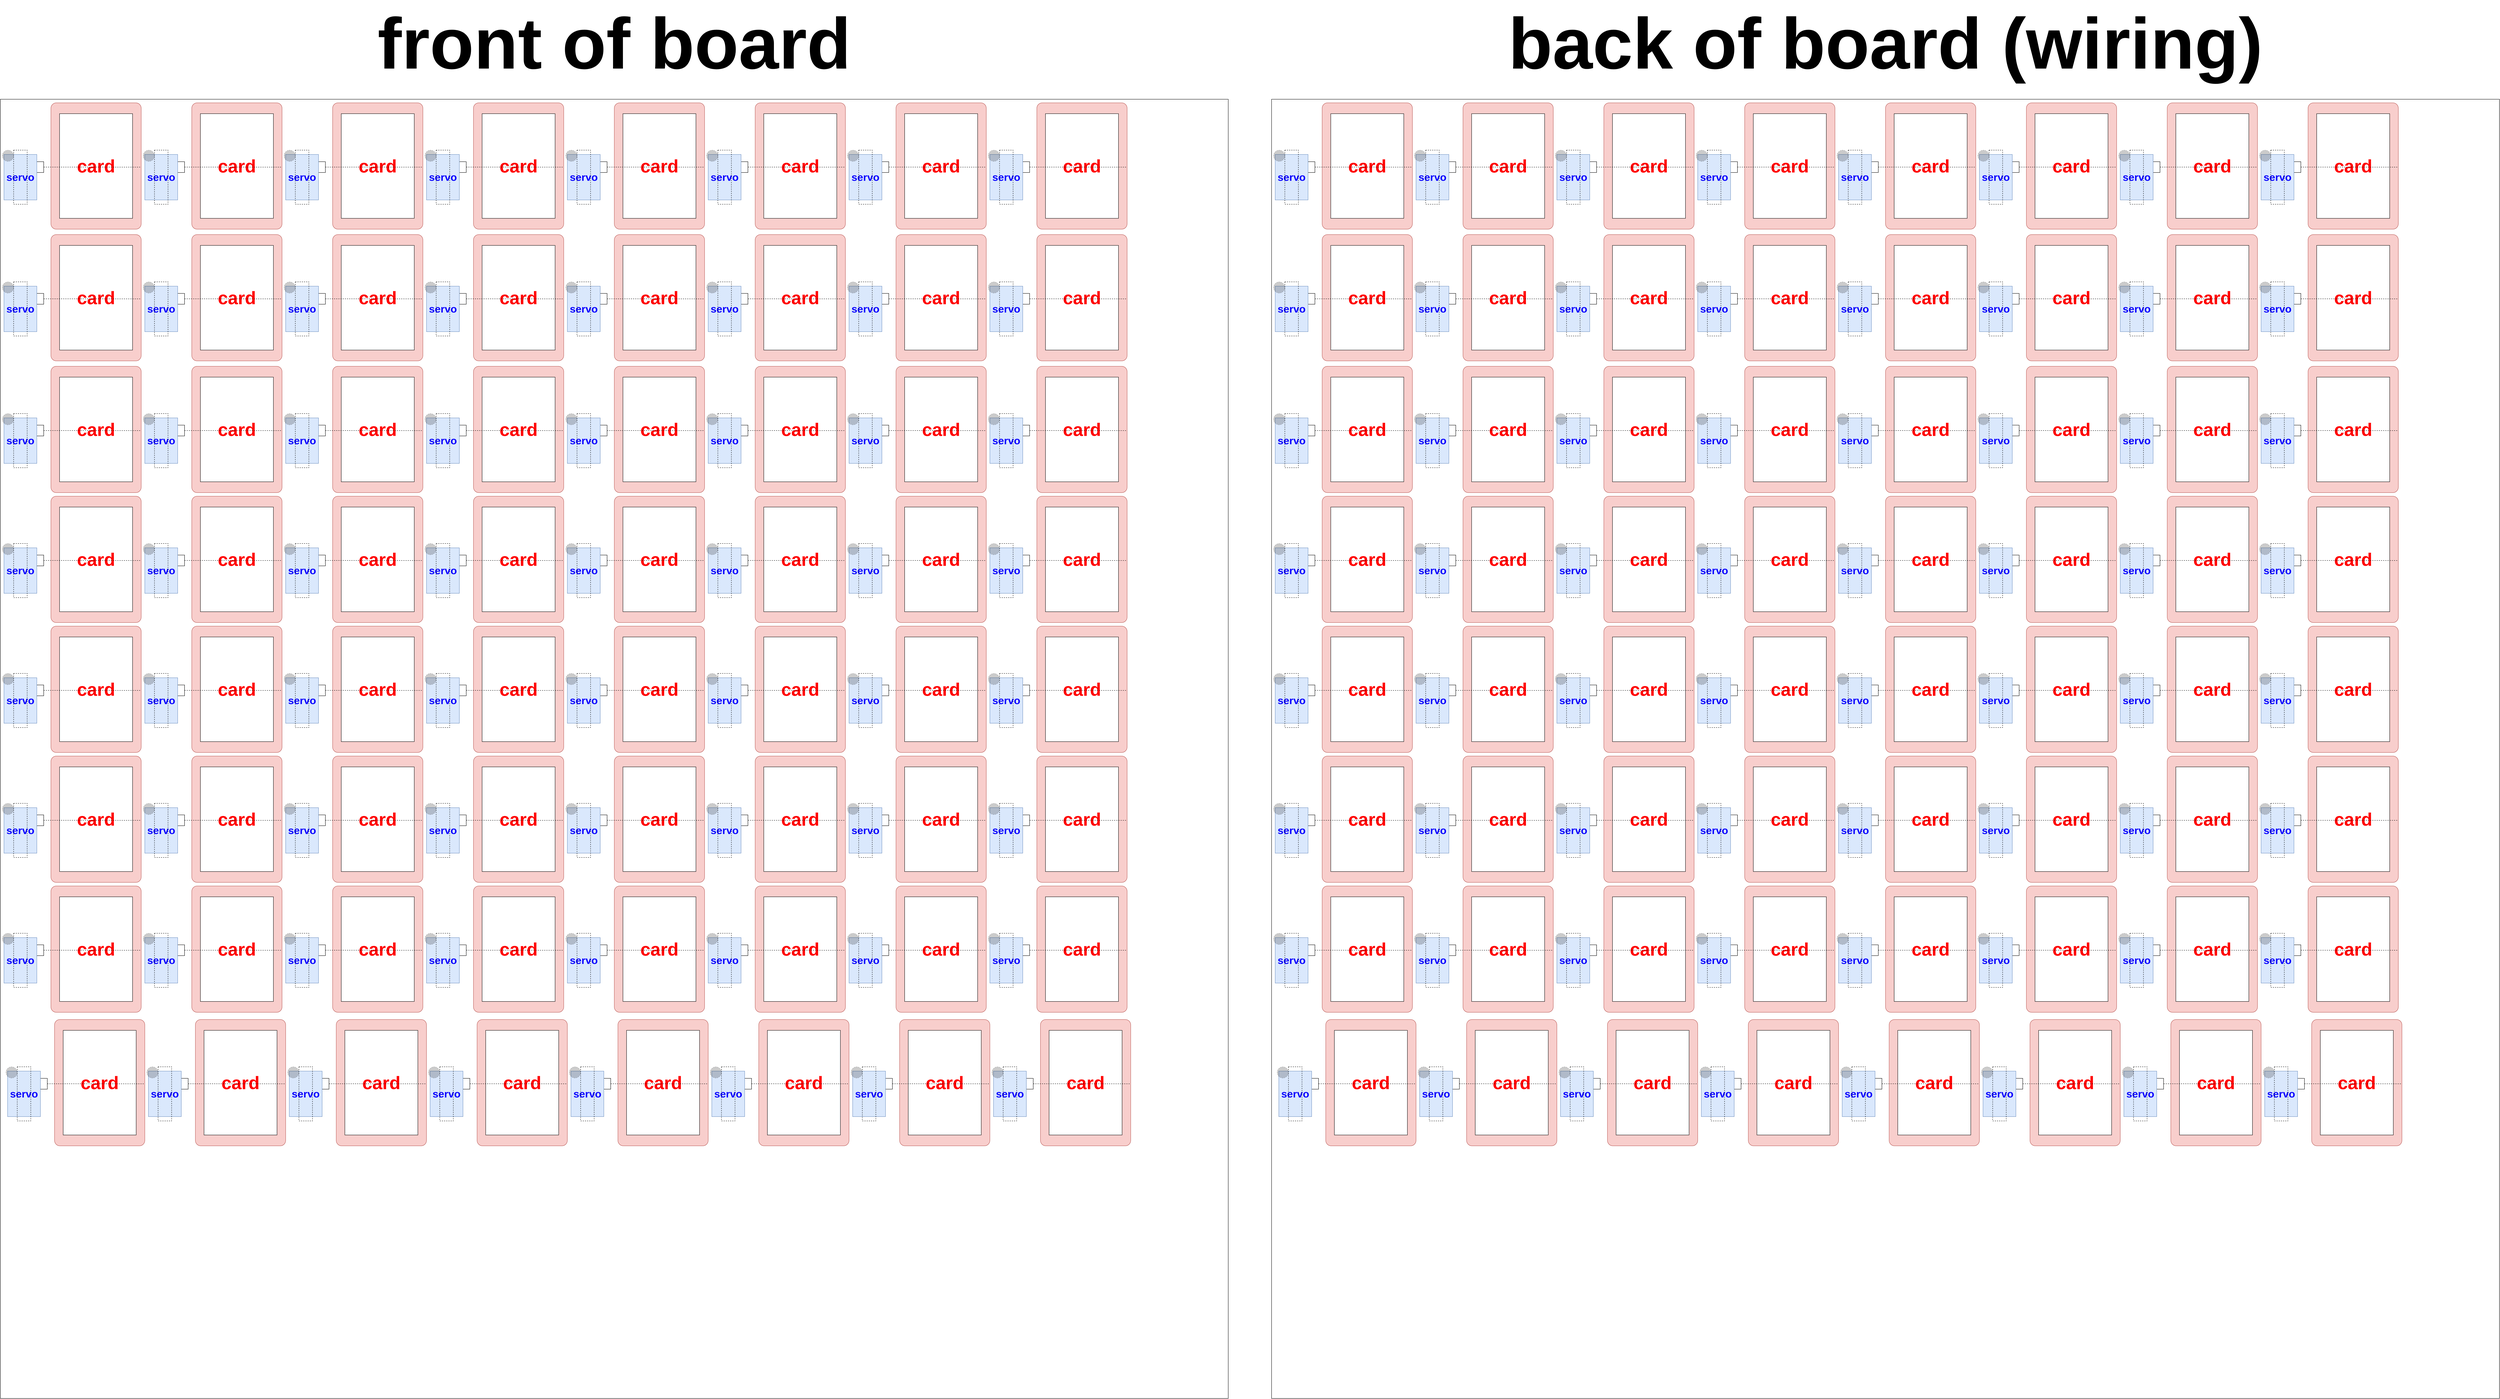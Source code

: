 <mxfile version="21.6.9" type="github">
  <diagram name="Page-1" id="MQ_kr9CYs3PUwNcuBjre">
    <mxGraphModel dx="5900" dy="4705" grid="1" gridSize="10" guides="1" tooltips="1" connect="1" arrows="1" fold="1" page="1" pageScale="1" pageWidth="850" pageHeight="1100" math="0" shadow="0">
      <root>
        <mxCell id="0" />
        <mxCell id="1" parent="0" />
        <mxCell id="JOFtwmCtNyeyucipyjor-919" value="&lt;font size=&quot;1&quot; style=&quot;&quot;&gt;&lt;b style=&quot;font-size: 200px;&quot;&gt;back of board (wiring)&lt;/b&gt;&lt;/font&gt;" style="text;html=1;strokeColor=none;fillColor=none;align=center;verticalAlign=middle;whiteSpace=wrap;rounded=0;" vertex="1" parent="1">
          <mxGeometry x="4050" y="-170" width="2340" height="30" as="geometry" />
        </mxCell>
        <mxCell id="JOFtwmCtNyeyucipyjor-920" value="&lt;font size=&quot;1&quot; style=&quot;&quot;&gt;&lt;b style=&quot;font-size: 200px;&quot;&gt;front of board&lt;br&gt;&lt;/b&gt;&lt;/font&gt;" style="text;html=1;strokeColor=none;fillColor=none;align=center;verticalAlign=middle;whiteSpace=wrap;rounded=0;" vertex="1" parent="1">
          <mxGeometry x="530" y="-170" width="2340" height="30" as="geometry" />
        </mxCell>
        <mxCell id="JOFtwmCtNyeyucipyjor-1118" value="" style="group" vertex="1" connectable="0" parent="1">
          <mxGeometry x="3520" width="3400" height="3600" as="geometry" />
        </mxCell>
        <mxCell id="JOFtwmCtNyeyucipyjor-1119" value="" style="rounded=0;whiteSpace=wrap;html=1;movable=1;resizable=1;rotatable=1;deletable=1;editable=1;locked=0;connectable=1;" vertex="1" parent="JOFtwmCtNyeyucipyjor-1118">
          <mxGeometry width="3400" height="3600" as="geometry" />
        </mxCell>
        <mxCell id="JOFtwmCtNyeyucipyjor-1120" value="" style="group" vertex="1" connectable="0" parent="JOFtwmCtNyeyucipyjor-1118">
          <mxGeometry x="10" y="10" width="3120" height="2890" as="geometry" />
        </mxCell>
        <mxCell id="JOFtwmCtNyeyucipyjor-1121" value="" style="group" vertex="1" connectable="0" parent="JOFtwmCtNyeyucipyjor-1120">
          <mxGeometry y="1090" width="3110" height="350" as="geometry" />
        </mxCell>
        <mxCell id="JOFtwmCtNyeyucipyjor-1122" value="" style="group;strokeColor=none;" vertex="1" connectable="0" parent="JOFtwmCtNyeyucipyjor-1121">
          <mxGeometry width="380" height="350" as="geometry" />
        </mxCell>
        <mxCell id="JOFtwmCtNyeyucipyjor-1123" value="" style="group;rounded=1;arcSize=6;" vertex="1" connectable="0" parent="JOFtwmCtNyeyucipyjor-1122">
          <mxGeometry x="130" width="250" height="350" as="geometry" />
        </mxCell>
        <mxCell id="JOFtwmCtNyeyucipyjor-1124" value="" style="rounded=1;whiteSpace=wrap;html=1;fillColor=#f8cecc;strokeColor=#b85450;arcSize=6;" vertex="1" parent="JOFtwmCtNyeyucipyjor-1123">
          <mxGeometry width="250" height="350" as="geometry" />
        </mxCell>
        <mxCell id="JOFtwmCtNyeyucipyjor-1125" value="&lt;b&gt;&lt;font style=&quot;font-size: 50px;&quot;&gt;card&lt;/font&gt;&lt;/b&gt;" style="rounded=0;whiteSpace=wrap;html=1;labelBorderColor=none;fontColor=#FF0000;" vertex="1" parent="JOFtwmCtNyeyucipyjor-1123">
          <mxGeometry x="23.94" y="30" width="202.12" height="290" as="geometry" />
        </mxCell>
        <mxCell id="JOFtwmCtNyeyucipyjor-1126" value="" style="group" vertex="1" connectable="0" parent="JOFtwmCtNyeyucipyjor-1122">
          <mxGeometry y="143" width="380" height="138" as="geometry" />
        </mxCell>
        <mxCell id="JOFtwmCtNyeyucipyjor-1127" value="" style="group" vertex="1" connectable="0" parent="JOFtwmCtNyeyucipyjor-1126">
          <mxGeometry width="110" height="138" as="geometry" />
        </mxCell>
        <mxCell id="JOFtwmCtNyeyucipyjor-1128" value="" style="rounded=0;whiteSpace=wrap;html=1;" vertex="1" parent="JOFtwmCtNyeyucipyjor-1127">
          <mxGeometry x="91" y="20" width="19" height="30" as="geometry" />
        </mxCell>
        <mxCell id="JOFtwmCtNyeyucipyjor-1129" value="" style="group" vertex="1" connectable="0" parent="JOFtwmCtNyeyucipyjor-1127">
          <mxGeometry y="-12" width="91" height="150" as="geometry" />
        </mxCell>
        <mxCell id="JOFtwmCtNyeyucipyjor-1130" value="&lt;b&gt;&lt;font color=&quot;#0b03ff&quot; style=&quot;font-size: 29px;&quot;&gt;servo&lt;/font&gt;&lt;/b&gt;" style="rounded=0;whiteSpace=wrap;html=1;fillColor=#dae8fc;strokeColor=#6c8ebf;" vertex="1" parent="JOFtwmCtNyeyucipyjor-1129">
          <mxGeometry y="12" width="91" height="126" as="geometry" />
        </mxCell>
        <mxCell id="JOFtwmCtNyeyucipyjor-1131" value="" style="rounded=0;whiteSpace=wrap;html=1;fillColor=none;dashed=1;" vertex="1" parent="JOFtwmCtNyeyucipyjor-1129">
          <mxGeometry x="26.75" width="37.5" height="150" as="geometry" />
        </mxCell>
        <mxCell id="JOFtwmCtNyeyucipyjor-1132" value="" style="ellipse;whiteSpace=wrap;html=1;aspect=fixed;fillColor=#333333;strokeColor=default;dashed=1;opacity=25;" vertex="1" parent="JOFtwmCtNyeyucipyjor-1129">
          <mxGeometry x="-4.5" width="31.25" height="31.25" as="geometry" />
        </mxCell>
        <mxCell id="JOFtwmCtNyeyucipyjor-1133" value="" style="endArrow=none;html=1;rounded=0;entryX=1;entryY=0.486;entryDx=0;entryDy=0;entryPerimeter=0;dashed=1;" edge="1" parent="JOFtwmCtNyeyucipyjor-1126">
          <mxGeometry width="50" height="50" relative="1" as="geometry">
            <mxPoint x="110" y="35" as="sourcePoint" />
            <mxPoint x="380" y="35.1" as="targetPoint" />
          </mxGeometry>
        </mxCell>
        <mxCell id="JOFtwmCtNyeyucipyjor-1134" value="" style="group;strokeColor=none;" vertex="1" connectable="0" parent="JOFtwmCtNyeyucipyjor-1121">
          <mxGeometry x="390" width="380" height="350" as="geometry" />
        </mxCell>
        <mxCell id="JOFtwmCtNyeyucipyjor-1135" value="" style="group;rounded=1;arcSize=6;" vertex="1" connectable="0" parent="JOFtwmCtNyeyucipyjor-1134">
          <mxGeometry x="130" width="250" height="350" as="geometry" />
        </mxCell>
        <mxCell id="JOFtwmCtNyeyucipyjor-1136" value="" style="rounded=1;whiteSpace=wrap;html=1;fillColor=#f8cecc;strokeColor=#b85450;arcSize=6;" vertex="1" parent="JOFtwmCtNyeyucipyjor-1135">
          <mxGeometry width="250" height="350" as="geometry" />
        </mxCell>
        <mxCell id="JOFtwmCtNyeyucipyjor-1137" value="&lt;b&gt;&lt;font style=&quot;font-size: 50px;&quot;&gt;card&lt;/font&gt;&lt;/b&gt;" style="rounded=0;whiteSpace=wrap;html=1;labelBorderColor=none;fontColor=#FF0000;" vertex="1" parent="JOFtwmCtNyeyucipyjor-1135">
          <mxGeometry x="23.94" y="30" width="202.12" height="290" as="geometry" />
        </mxCell>
        <mxCell id="JOFtwmCtNyeyucipyjor-1138" value="" style="group" vertex="1" connectable="0" parent="JOFtwmCtNyeyucipyjor-1134">
          <mxGeometry y="143" width="380" height="138" as="geometry" />
        </mxCell>
        <mxCell id="JOFtwmCtNyeyucipyjor-1139" value="" style="group" vertex="1" connectable="0" parent="JOFtwmCtNyeyucipyjor-1138">
          <mxGeometry width="110" height="138" as="geometry" />
        </mxCell>
        <mxCell id="JOFtwmCtNyeyucipyjor-1140" value="" style="rounded=0;whiteSpace=wrap;html=1;" vertex="1" parent="JOFtwmCtNyeyucipyjor-1139">
          <mxGeometry x="91" y="20" width="19" height="30" as="geometry" />
        </mxCell>
        <mxCell id="JOFtwmCtNyeyucipyjor-1141" value="" style="group" vertex="1" connectable="0" parent="JOFtwmCtNyeyucipyjor-1139">
          <mxGeometry y="-12" width="91" height="150" as="geometry" />
        </mxCell>
        <mxCell id="JOFtwmCtNyeyucipyjor-1142" value="&lt;b&gt;&lt;font color=&quot;#0b03ff&quot; style=&quot;font-size: 29px;&quot;&gt;servo&lt;/font&gt;&lt;/b&gt;" style="rounded=0;whiteSpace=wrap;html=1;fillColor=#dae8fc;strokeColor=#6c8ebf;" vertex="1" parent="JOFtwmCtNyeyucipyjor-1141">
          <mxGeometry y="12" width="91" height="126" as="geometry" />
        </mxCell>
        <mxCell id="JOFtwmCtNyeyucipyjor-1143" value="" style="rounded=0;whiteSpace=wrap;html=1;fillColor=none;dashed=1;" vertex="1" parent="JOFtwmCtNyeyucipyjor-1141">
          <mxGeometry x="26.75" width="37.5" height="150" as="geometry" />
        </mxCell>
        <mxCell id="JOFtwmCtNyeyucipyjor-1144" value="" style="ellipse;whiteSpace=wrap;html=1;aspect=fixed;fillColor=#333333;strokeColor=default;dashed=1;opacity=25;" vertex="1" parent="JOFtwmCtNyeyucipyjor-1141">
          <mxGeometry x="-4.5" width="31.25" height="31.25" as="geometry" />
        </mxCell>
        <mxCell id="JOFtwmCtNyeyucipyjor-1145" value="" style="endArrow=none;html=1;rounded=0;entryX=1;entryY=0.486;entryDx=0;entryDy=0;entryPerimeter=0;dashed=1;" edge="1" parent="JOFtwmCtNyeyucipyjor-1138">
          <mxGeometry width="50" height="50" relative="1" as="geometry">
            <mxPoint x="110" y="35" as="sourcePoint" />
            <mxPoint x="380" y="35.1" as="targetPoint" />
          </mxGeometry>
        </mxCell>
        <mxCell id="JOFtwmCtNyeyucipyjor-1146" value="" style="group;strokeColor=none;" vertex="1" connectable="0" parent="JOFtwmCtNyeyucipyjor-1121">
          <mxGeometry x="780" width="380" height="350" as="geometry" />
        </mxCell>
        <mxCell id="JOFtwmCtNyeyucipyjor-1147" value="" style="group;rounded=1;arcSize=6;" vertex="1" connectable="0" parent="JOFtwmCtNyeyucipyjor-1146">
          <mxGeometry x="130" width="250" height="350" as="geometry" />
        </mxCell>
        <mxCell id="JOFtwmCtNyeyucipyjor-1148" value="" style="rounded=1;whiteSpace=wrap;html=1;fillColor=#f8cecc;strokeColor=#b85450;arcSize=6;" vertex="1" parent="JOFtwmCtNyeyucipyjor-1147">
          <mxGeometry width="250" height="350" as="geometry" />
        </mxCell>
        <mxCell id="JOFtwmCtNyeyucipyjor-1149" value="&lt;b&gt;&lt;font style=&quot;font-size: 50px;&quot;&gt;card&lt;/font&gt;&lt;/b&gt;" style="rounded=0;whiteSpace=wrap;html=1;labelBorderColor=none;fontColor=#FF0000;" vertex="1" parent="JOFtwmCtNyeyucipyjor-1147">
          <mxGeometry x="23.94" y="30" width="202.12" height="290" as="geometry" />
        </mxCell>
        <mxCell id="JOFtwmCtNyeyucipyjor-1150" value="" style="group" vertex="1" connectable="0" parent="JOFtwmCtNyeyucipyjor-1146">
          <mxGeometry y="143" width="380" height="138" as="geometry" />
        </mxCell>
        <mxCell id="JOFtwmCtNyeyucipyjor-1151" value="" style="group" vertex="1" connectable="0" parent="JOFtwmCtNyeyucipyjor-1150">
          <mxGeometry width="110" height="138" as="geometry" />
        </mxCell>
        <mxCell id="JOFtwmCtNyeyucipyjor-1152" value="" style="rounded=0;whiteSpace=wrap;html=1;" vertex="1" parent="JOFtwmCtNyeyucipyjor-1151">
          <mxGeometry x="91" y="20" width="19" height="30" as="geometry" />
        </mxCell>
        <mxCell id="JOFtwmCtNyeyucipyjor-1153" value="" style="group" vertex="1" connectable="0" parent="JOFtwmCtNyeyucipyjor-1151">
          <mxGeometry y="-12" width="91" height="150" as="geometry" />
        </mxCell>
        <mxCell id="JOFtwmCtNyeyucipyjor-1154" value="&lt;b&gt;&lt;font color=&quot;#0b03ff&quot; style=&quot;font-size: 29px;&quot;&gt;servo&lt;/font&gt;&lt;/b&gt;" style="rounded=0;whiteSpace=wrap;html=1;fillColor=#dae8fc;strokeColor=#6c8ebf;" vertex="1" parent="JOFtwmCtNyeyucipyjor-1153">
          <mxGeometry y="12" width="91" height="126" as="geometry" />
        </mxCell>
        <mxCell id="JOFtwmCtNyeyucipyjor-1155" value="" style="rounded=0;whiteSpace=wrap;html=1;fillColor=none;dashed=1;" vertex="1" parent="JOFtwmCtNyeyucipyjor-1153">
          <mxGeometry x="26.75" width="37.5" height="150" as="geometry" />
        </mxCell>
        <mxCell id="JOFtwmCtNyeyucipyjor-1156" value="" style="ellipse;whiteSpace=wrap;html=1;aspect=fixed;fillColor=#333333;strokeColor=default;dashed=1;opacity=25;" vertex="1" parent="JOFtwmCtNyeyucipyjor-1153">
          <mxGeometry x="-4.5" width="31.25" height="31.25" as="geometry" />
        </mxCell>
        <mxCell id="JOFtwmCtNyeyucipyjor-1157" value="" style="endArrow=none;html=1;rounded=0;entryX=1;entryY=0.486;entryDx=0;entryDy=0;entryPerimeter=0;dashed=1;" edge="1" parent="JOFtwmCtNyeyucipyjor-1150">
          <mxGeometry width="50" height="50" relative="1" as="geometry">
            <mxPoint x="110" y="35" as="sourcePoint" />
            <mxPoint x="380" y="35.1" as="targetPoint" />
          </mxGeometry>
        </mxCell>
        <mxCell id="JOFtwmCtNyeyucipyjor-1158" value="" style="group;strokeColor=none;" vertex="1" connectable="0" parent="JOFtwmCtNyeyucipyjor-1121">
          <mxGeometry x="1170" width="380" height="350" as="geometry" />
        </mxCell>
        <mxCell id="JOFtwmCtNyeyucipyjor-1159" value="" style="group;rounded=1;arcSize=6;" vertex="1" connectable="0" parent="JOFtwmCtNyeyucipyjor-1158">
          <mxGeometry x="130" width="250" height="350" as="geometry" />
        </mxCell>
        <mxCell id="JOFtwmCtNyeyucipyjor-1160" value="" style="rounded=1;whiteSpace=wrap;html=1;fillColor=#f8cecc;strokeColor=#b85450;arcSize=6;" vertex="1" parent="JOFtwmCtNyeyucipyjor-1159">
          <mxGeometry width="250" height="350" as="geometry" />
        </mxCell>
        <mxCell id="JOFtwmCtNyeyucipyjor-1161" value="&lt;b&gt;&lt;font style=&quot;font-size: 50px;&quot;&gt;card&lt;/font&gt;&lt;/b&gt;" style="rounded=0;whiteSpace=wrap;html=1;labelBorderColor=none;fontColor=#FF0000;" vertex="1" parent="JOFtwmCtNyeyucipyjor-1159">
          <mxGeometry x="23.94" y="30" width="202.12" height="290" as="geometry" />
        </mxCell>
        <mxCell id="JOFtwmCtNyeyucipyjor-1162" value="" style="group" vertex="1" connectable="0" parent="JOFtwmCtNyeyucipyjor-1158">
          <mxGeometry y="143" width="380" height="138" as="geometry" />
        </mxCell>
        <mxCell id="JOFtwmCtNyeyucipyjor-1163" value="" style="group" vertex="1" connectable="0" parent="JOFtwmCtNyeyucipyjor-1162">
          <mxGeometry width="110" height="138" as="geometry" />
        </mxCell>
        <mxCell id="JOFtwmCtNyeyucipyjor-1164" value="" style="rounded=0;whiteSpace=wrap;html=1;" vertex="1" parent="JOFtwmCtNyeyucipyjor-1163">
          <mxGeometry x="91" y="20" width="19" height="30" as="geometry" />
        </mxCell>
        <mxCell id="JOFtwmCtNyeyucipyjor-1165" value="" style="group" vertex="1" connectable="0" parent="JOFtwmCtNyeyucipyjor-1163">
          <mxGeometry y="-12" width="91" height="150" as="geometry" />
        </mxCell>
        <mxCell id="JOFtwmCtNyeyucipyjor-1166" value="&lt;b&gt;&lt;font color=&quot;#0b03ff&quot; style=&quot;font-size: 29px;&quot;&gt;servo&lt;/font&gt;&lt;/b&gt;" style="rounded=0;whiteSpace=wrap;html=1;fillColor=#dae8fc;strokeColor=#6c8ebf;" vertex="1" parent="JOFtwmCtNyeyucipyjor-1165">
          <mxGeometry y="12" width="91" height="126" as="geometry" />
        </mxCell>
        <mxCell id="JOFtwmCtNyeyucipyjor-1167" value="" style="rounded=0;whiteSpace=wrap;html=1;fillColor=none;dashed=1;" vertex="1" parent="JOFtwmCtNyeyucipyjor-1165">
          <mxGeometry x="26.75" width="37.5" height="150" as="geometry" />
        </mxCell>
        <mxCell id="JOFtwmCtNyeyucipyjor-1168" value="" style="ellipse;whiteSpace=wrap;html=1;aspect=fixed;fillColor=#333333;strokeColor=default;dashed=1;opacity=25;" vertex="1" parent="JOFtwmCtNyeyucipyjor-1165">
          <mxGeometry x="-4.5" width="31.25" height="31.25" as="geometry" />
        </mxCell>
        <mxCell id="JOFtwmCtNyeyucipyjor-1169" value="" style="endArrow=none;html=1;rounded=0;entryX=1;entryY=0.486;entryDx=0;entryDy=0;entryPerimeter=0;dashed=1;" edge="1" parent="JOFtwmCtNyeyucipyjor-1162">
          <mxGeometry width="50" height="50" relative="1" as="geometry">
            <mxPoint x="110" y="35" as="sourcePoint" />
            <mxPoint x="380" y="35.1" as="targetPoint" />
          </mxGeometry>
        </mxCell>
        <mxCell id="JOFtwmCtNyeyucipyjor-1170" value="" style="group;strokeColor=none;" vertex="1" connectable="0" parent="JOFtwmCtNyeyucipyjor-1121">
          <mxGeometry x="1560" width="380" height="350" as="geometry" />
        </mxCell>
        <mxCell id="JOFtwmCtNyeyucipyjor-1171" value="" style="group;rounded=1;arcSize=6;" vertex="1" connectable="0" parent="JOFtwmCtNyeyucipyjor-1170">
          <mxGeometry x="130" width="250" height="350" as="geometry" />
        </mxCell>
        <mxCell id="JOFtwmCtNyeyucipyjor-1172" value="" style="rounded=1;whiteSpace=wrap;html=1;fillColor=#f8cecc;strokeColor=#b85450;arcSize=6;" vertex="1" parent="JOFtwmCtNyeyucipyjor-1171">
          <mxGeometry width="250" height="350" as="geometry" />
        </mxCell>
        <mxCell id="JOFtwmCtNyeyucipyjor-1173" value="&lt;b&gt;&lt;font style=&quot;font-size: 50px;&quot;&gt;card&lt;/font&gt;&lt;/b&gt;" style="rounded=0;whiteSpace=wrap;html=1;labelBorderColor=none;fontColor=#FF0000;" vertex="1" parent="JOFtwmCtNyeyucipyjor-1171">
          <mxGeometry x="23.94" y="30" width="202.12" height="290" as="geometry" />
        </mxCell>
        <mxCell id="JOFtwmCtNyeyucipyjor-1174" value="" style="group" vertex="1" connectable="0" parent="JOFtwmCtNyeyucipyjor-1170">
          <mxGeometry y="143" width="380" height="138" as="geometry" />
        </mxCell>
        <mxCell id="JOFtwmCtNyeyucipyjor-1175" value="" style="group" vertex="1" connectable="0" parent="JOFtwmCtNyeyucipyjor-1174">
          <mxGeometry width="110" height="138" as="geometry" />
        </mxCell>
        <mxCell id="JOFtwmCtNyeyucipyjor-1176" value="" style="rounded=0;whiteSpace=wrap;html=1;" vertex="1" parent="JOFtwmCtNyeyucipyjor-1175">
          <mxGeometry x="91" y="20" width="19" height="30" as="geometry" />
        </mxCell>
        <mxCell id="JOFtwmCtNyeyucipyjor-1177" value="" style="group" vertex="1" connectable="0" parent="JOFtwmCtNyeyucipyjor-1175">
          <mxGeometry y="-12" width="91" height="150" as="geometry" />
        </mxCell>
        <mxCell id="JOFtwmCtNyeyucipyjor-1178" value="&lt;b&gt;&lt;font color=&quot;#0b03ff&quot; style=&quot;font-size: 29px;&quot;&gt;servo&lt;/font&gt;&lt;/b&gt;" style="rounded=0;whiteSpace=wrap;html=1;fillColor=#dae8fc;strokeColor=#6c8ebf;" vertex="1" parent="JOFtwmCtNyeyucipyjor-1177">
          <mxGeometry y="12" width="91" height="126" as="geometry" />
        </mxCell>
        <mxCell id="JOFtwmCtNyeyucipyjor-1179" value="" style="rounded=0;whiteSpace=wrap;html=1;fillColor=none;dashed=1;" vertex="1" parent="JOFtwmCtNyeyucipyjor-1177">
          <mxGeometry x="26.75" width="37.5" height="150" as="geometry" />
        </mxCell>
        <mxCell id="JOFtwmCtNyeyucipyjor-1180" value="" style="ellipse;whiteSpace=wrap;html=1;aspect=fixed;fillColor=#333333;strokeColor=default;dashed=1;opacity=25;" vertex="1" parent="JOFtwmCtNyeyucipyjor-1177">
          <mxGeometry x="-4.5" width="31.25" height="31.25" as="geometry" />
        </mxCell>
        <mxCell id="JOFtwmCtNyeyucipyjor-1181" value="" style="endArrow=none;html=1;rounded=0;entryX=1;entryY=0.486;entryDx=0;entryDy=0;entryPerimeter=0;dashed=1;" edge="1" parent="JOFtwmCtNyeyucipyjor-1174">
          <mxGeometry width="50" height="50" relative="1" as="geometry">
            <mxPoint x="110" y="35" as="sourcePoint" />
            <mxPoint x="380" y="35.1" as="targetPoint" />
          </mxGeometry>
        </mxCell>
        <mxCell id="JOFtwmCtNyeyucipyjor-1182" value="" style="group;strokeColor=none;" vertex="1" connectable="0" parent="JOFtwmCtNyeyucipyjor-1121">
          <mxGeometry x="1950" width="380" height="350" as="geometry" />
        </mxCell>
        <mxCell id="JOFtwmCtNyeyucipyjor-1183" value="" style="group;rounded=1;arcSize=6;" vertex="1" connectable="0" parent="JOFtwmCtNyeyucipyjor-1182">
          <mxGeometry x="130" width="250" height="350" as="geometry" />
        </mxCell>
        <mxCell id="JOFtwmCtNyeyucipyjor-1184" value="" style="rounded=1;whiteSpace=wrap;html=1;fillColor=#f8cecc;strokeColor=#b85450;arcSize=6;" vertex="1" parent="JOFtwmCtNyeyucipyjor-1183">
          <mxGeometry width="250" height="350" as="geometry" />
        </mxCell>
        <mxCell id="JOFtwmCtNyeyucipyjor-1185" value="&lt;b&gt;&lt;font style=&quot;font-size: 50px;&quot;&gt;card&lt;/font&gt;&lt;/b&gt;" style="rounded=0;whiteSpace=wrap;html=1;labelBorderColor=none;fontColor=#FF0000;" vertex="1" parent="JOFtwmCtNyeyucipyjor-1183">
          <mxGeometry x="23.94" y="30" width="202.12" height="290" as="geometry" />
        </mxCell>
        <mxCell id="JOFtwmCtNyeyucipyjor-1186" value="" style="group" vertex="1" connectable="0" parent="JOFtwmCtNyeyucipyjor-1182">
          <mxGeometry y="143" width="380" height="138" as="geometry" />
        </mxCell>
        <mxCell id="JOFtwmCtNyeyucipyjor-1187" value="" style="group" vertex="1" connectable="0" parent="JOFtwmCtNyeyucipyjor-1186">
          <mxGeometry width="110" height="138" as="geometry" />
        </mxCell>
        <mxCell id="JOFtwmCtNyeyucipyjor-1188" value="" style="rounded=0;whiteSpace=wrap;html=1;" vertex="1" parent="JOFtwmCtNyeyucipyjor-1187">
          <mxGeometry x="91" y="20" width="19" height="30" as="geometry" />
        </mxCell>
        <mxCell id="JOFtwmCtNyeyucipyjor-1189" value="" style="group" vertex="1" connectable="0" parent="JOFtwmCtNyeyucipyjor-1187">
          <mxGeometry y="-12" width="91" height="150" as="geometry" />
        </mxCell>
        <mxCell id="JOFtwmCtNyeyucipyjor-1190" value="&lt;b&gt;&lt;font color=&quot;#0b03ff&quot; style=&quot;font-size: 29px;&quot;&gt;servo&lt;/font&gt;&lt;/b&gt;" style="rounded=0;whiteSpace=wrap;html=1;fillColor=#dae8fc;strokeColor=#6c8ebf;" vertex="1" parent="JOFtwmCtNyeyucipyjor-1189">
          <mxGeometry y="12" width="91" height="126" as="geometry" />
        </mxCell>
        <mxCell id="JOFtwmCtNyeyucipyjor-1191" value="" style="rounded=0;whiteSpace=wrap;html=1;fillColor=none;dashed=1;" vertex="1" parent="JOFtwmCtNyeyucipyjor-1189">
          <mxGeometry x="26.75" width="37.5" height="150" as="geometry" />
        </mxCell>
        <mxCell id="JOFtwmCtNyeyucipyjor-1192" value="" style="ellipse;whiteSpace=wrap;html=1;aspect=fixed;fillColor=#333333;strokeColor=default;dashed=1;opacity=25;" vertex="1" parent="JOFtwmCtNyeyucipyjor-1189">
          <mxGeometry x="-4.5" width="31.25" height="31.25" as="geometry" />
        </mxCell>
        <mxCell id="JOFtwmCtNyeyucipyjor-1193" value="" style="endArrow=none;html=1;rounded=0;entryX=1;entryY=0.486;entryDx=0;entryDy=0;entryPerimeter=0;dashed=1;" edge="1" parent="JOFtwmCtNyeyucipyjor-1186">
          <mxGeometry width="50" height="50" relative="1" as="geometry">
            <mxPoint x="110" y="35" as="sourcePoint" />
            <mxPoint x="380" y="35.1" as="targetPoint" />
          </mxGeometry>
        </mxCell>
        <mxCell id="JOFtwmCtNyeyucipyjor-1194" value="" style="group;strokeColor=none;" vertex="1" connectable="0" parent="JOFtwmCtNyeyucipyjor-1121">
          <mxGeometry x="2340" width="380" height="350" as="geometry" />
        </mxCell>
        <mxCell id="JOFtwmCtNyeyucipyjor-1195" value="" style="group;rounded=1;arcSize=6;" vertex="1" connectable="0" parent="JOFtwmCtNyeyucipyjor-1194">
          <mxGeometry x="130" width="250" height="350" as="geometry" />
        </mxCell>
        <mxCell id="JOFtwmCtNyeyucipyjor-1196" value="" style="rounded=1;whiteSpace=wrap;html=1;fillColor=#f8cecc;strokeColor=#b85450;arcSize=6;" vertex="1" parent="JOFtwmCtNyeyucipyjor-1195">
          <mxGeometry width="250" height="350" as="geometry" />
        </mxCell>
        <mxCell id="JOFtwmCtNyeyucipyjor-1197" value="&lt;b&gt;&lt;font style=&quot;font-size: 50px;&quot;&gt;card&lt;/font&gt;&lt;/b&gt;" style="rounded=0;whiteSpace=wrap;html=1;labelBorderColor=none;fontColor=#FF0000;" vertex="1" parent="JOFtwmCtNyeyucipyjor-1195">
          <mxGeometry x="23.94" y="30" width="202.12" height="290" as="geometry" />
        </mxCell>
        <mxCell id="JOFtwmCtNyeyucipyjor-1198" value="" style="group" vertex="1" connectable="0" parent="JOFtwmCtNyeyucipyjor-1194">
          <mxGeometry y="143" width="380" height="138" as="geometry" />
        </mxCell>
        <mxCell id="JOFtwmCtNyeyucipyjor-1199" value="" style="group" vertex="1" connectable="0" parent="JOFtwmCtNyeyucipyjor-1198">
          <mxGeometry width="110" height="138" as="geometry" />
        </mxCell>
        <mxCell id="JOFtwmCtNyeyucipyjor-1200" value="" style="rounded=0;whiteSpace=wrap;html=1;" vertex="1" parent="JOFtwmCtNyeyucipyjor-1199">
          <mxGeometry x="91" y="20" width="19" height="30" as="geometry" />
        </mxCell>
        <mxCell id="JOFtwmCtNyeyucipyjor-1201" value="" style="group" vertex="1" connectable="0" parent="JOFtwmCtNyeyucipyjor-1199">
          <mxGeometry y="-12" width="91" height="150" as="geometry" />
        </mxCell>
        <mxCell id="JOFtwmCtNyeyucipyjor-1202" value="&lt;b&gt;&lt;font color=&quot;#0b03ff&quot; style=&quot;font-size: 29px;&quot;&gt;servo&lt;/font&gt;&lt;/b&gt;" style="rounded=0;whiteSpace=wrap;html=1;fillColor=#dae8fc;strokeColor=#6c8ebf;" vertex="1" parent="JOFtwmCtNyeyucipyjor-1201">
          <mxGeometry y="12" width="91" height="126" as="geometry" />
        </mxCell>
        <mxCell id="JOFtwmCtNyeyucipyjor-1203" value="" style="rounded=0;whiteSpace=wrap;html=1;fillColor=none;dashed=1;" vertex="1" parent="JOFtwmCtNyeyucipyjor-1201">
          <mxGeometry x="26.75" width="37.5" height="150" as="geometry" />
        </mxCell>
        <mxCell id="JOFtwmCtNyeyucipyjor-1204" value="" style="ellipse;whiteSpace=wrap;html=1;aspect=fixed;fillColor=#333333;strokeColor=default;dashed=1;opacity=25;" vertex="1" parent="JOFtwmCtNyeyucipyjor-1201">
          <mxGeometry x="-4.5" width="31.25" height="31.25" as="geometry" />
        </mxCell>
        <mxCell id="JOFtwmCtNyeyucipyjor-1205" value="" style="endArrow=none;html=1;rounded=0;entryX=1;entryY=0.486;entryDx=0;entryDy=0;entryPerimeter=0;dashed=1;" edge="1" parent="JOFtwmCtNyeyucipyjor-1198">
          <mxGeometry width="50" height="50" relative="1" as="geometry">
            <mxPoint x="110" y="35" as="sourcePoint" />
            <mxPoint x="380" y="35.1" as="targetPoint" />
          </mxGeometry>
        </mxCell>
        <mxCell id="JOFtwmCtNyeyucipyjor-1206" value="" style="group;strokeColor=none;" vertex="1" connectable="0" parent="JOFtwmCtNyeyucipyjor-1121">
          <mxGeometry x="2730" width="380" height="350" as="geometry" />
        </mxCell>
        <mxCell id="JOFtwmCtNyeyucipyjor-1207" value="" style="group;rounded=1;arcSize=6;" vertex="1" connectable="0" parent="JOFtwmCtNyeyucipyjor-1206">
          <mxGeometry x="130" width="250" height="350" as="geometry" />
        </mxCell>
        <mxCell id="JOFtwmCtNyeyucipyjor-1208" value="" style="rounded=1;whiteSpace=wrap;html=1;fillColor=#f8cecc;strokeColor=#b85450;arcSize=6;" vertex="1" parent="JOFtwmCtNyeyucipyjor-1207">
          <mxGeometry width="250" height="350" as="geometry" />
        </mxCell>
        <mxCell id="JOFtwmCtNyeyucipyjor-1209" value="&lt;b&gt;&lt;font style=&quot;font-size: 50px;&quot;&gt;card&lt;/font&gt;&lt;/b&gt;" style="rounded=0;whiteSpace=wrap;html=1;labelBorderColor=none;fontColor=#FF0000;" vertex="1" parent="JOFtwmCtNyeyucipyjor-1207">
          <mxGeometry x="23.94" y="30" width="202.12" height="290" as="geometry" />
        </mxCell>
        <mxCell id="JOFtwmCtNyeyucipyjor-1210" value="" style="group" vertex="1" connectable="0" parent="JOFtwmCtNyeyucipyjor-1206">
          <mxGeometry y="143" width="380" height="138" as="geometry" />
        </mxCell>
        <mxCell id="JOFtwmCtNyeyucipyjor-1211" value="" style="group" vertex="1" connectable="0" parent="JOFtwmCtNyeyucipyjor-1210">
          <mxGeometry width="110" height="138" as="geometry" />
        </mxCell>
        <mxCell id="JOFtwmCtNyeyucipyjor-1212" value="" style="rounded=0;whiteSpace=wrap;html=1;" vertex="1" parent="JOFtwmCtNyeyucipyjor-1211">
          <mxGeometry x="91" y="20" width="19" height="30" as="geometry" />
        </mxCell>
        <mxCell id="JOFtwmCtNyeyucipyjor-1213" value="" style="group" vertex="1" connectable="0" parent="JOFtwmCtNyeyucipyjor-1211">
          <mxGeometry y="-12" width="91" height="150" as="geometry" />
        </mxCell>
        <mxCell id="JOFtwmCtNyeyucipyjor-1214" value="&lt;b&gt;&lt;font color=&quot;#0b03ff&quot; style=&quot;font-size: 29px;&quot;&gt;servo&lt;/font&gt;&lt;/b&gt;" style="rounded=0;whiteSpace=wrap;html=1;fillColor=#dae8fc;strokeColor=#6c8ebf;" vertex="1" parent="JOFtwmCtNyeyucipyjor-1213">
          <mxGeometry y="12" width="91" height="126" as="geometry" />
        </mxCell>
        <mxCell id="JOFtwmCtNyeyucipyjor-1215" value="" style="rounded=0;whiteSpace=wrap;html=1;fillColor=none;dashed=1;" vertex="1" parent="JOFtwmCtNyeyucipyjor-1213">
          <mxGeometry x="26.75" width="37.5" height="150" as="geometry" />
        </mxCell>
        <mxCell id="JOFtwmCtNyeyucipyjor-1216" value="" style="ellipse;whiteSpace=wrap;html=1;aspect=fixed;fillColor=#333333;strokeColor=default;dashed=1;opacity=25;" vertex="1" parent="JOFtwmCtNyeyucipyjor-1213">
          <mxGeometry x="-4.5" width="31.25" height="31.25" as="geometry" />
        </mxCell>
        <mxCell id="JOFtwmCtNyeyucipyjor-1217" value="" style="endArrow=none;html=1;rounded=0;entryX=1;entryY=0.486;entryDx=0;entryDy=0;entryPerimeter=0;dashed=1;" edge="1" parent="JOFtwmCtNyeyucipyjor-1210">
          <mxGeometry width="50" height="50" relative="1" as="geometry">
            <mxPoint x="110" y="35" as="sourcePoint" />
            <mxPoint x="380" y="35.1" as="targetPoint" />
          </mxGeometry>
        </mxCell>
        <mxCell id="JOFtwmCtNyeyucipyjor-1218" value="" style="group" vertex="1" connectable="0" parent="JOFtwmCtNyeyucipyjor-1120">
          <mxGeometry y="1450" width="3110" height="350" as="geometry" />
        </mxCell>
        <mxCell id="JOFtwmCtNyeyucipyjor-1219" value="" style="group;strokeColor=none;" vertex="1" connectable="0" parent="JOFtwmCtNyeyucipyjor-1218">
          <mxGeometry width="380" height="350" as="geometry" />
        </mxCell>
        <mxCell id="JOFtwmCtNyeyucipyjor-1220" value="" style="group;rounded=1;arcSize=6;" vertex="1" connectable="0" parent="JOFtwmCtNyeyucipyjor-1219">
          <mxGeometry x="130" width="250" height="350" as="geometry" />
        </mxCell>
        <mxCell id="JOFtwmCtNyeyucipyjor-1221" value="" style="rounded=1;whiteSpace=wrap;html=1;fillColor=#f8cecc;strokeColor=#b85450;arcSize=6;" vertex="1" parent="JOFtwmCtNyeyucipyjor-1220">
          <mxGeometry width="250" height="350" as="geometry" />
        </mxCell>
        <mxCell id="JOFtwmCtNyeyucipyjor-1222" value="&lt;b&gt;&lt;font style=&quot;font-size: 50px;&quot;&gt;card&lt;/font&gt;&lt;/b&gt;" style="rounded=0;whiteSpace=wrap;html=1;labelBorderColor=none;fontColor=#FF0000;" vertex="1" parent="JOFtwmCtNyeyucipyjor-1220">
          <mxGeometry x="23.94" y="30" width="202.12" height="290" as="geometry" />
        </mxCell>
        <mxCell id="JOFtwmCtNyeyucipyjor-1223" value="" style="group" vertex="1" connectable="0" parent="JOFtwmCtNyeyucipyjor-1219">
          <mxGeometry y="143" width="380" height="138" as="geometry" />
        </mxCell>
        <mxCell id="JOFtwmCtNyeyucipyjor-1224" value="" style="group" vertex="1" connectable="0" parent="JOFtwmCtNyeyucipyjor-1223">
          <mxGeometry width="110" height="138" as="geometry" />
        </mxCell>
        <mxCell id="JOFtwmCtNyeyucipyjor-1225" value="" style="rounded=0;whiteSpace=wrap;html=1;" vertex="1" parent="JOFtwmCtNyeyucipyjor-1224">
          <mxGeometry x="91" y="20" width="19" height="30" as="geometry" />
        </mxCell>
        <mxCell id="JOFtwmCtNyeyucipyjor-1226" value="" style="group" vertex="1" connectable="0" parent="JOFtwmCtNyeyucipyjor-1224">
          <mxGeometry y="-12" width="91" height="150" as="geometry" />
        </mxCell>
        <mxCell id="JOFtwmCtNyeyucipyjor-1227" value="&lt;b&gt;&lt;font color=&quot;#0b03ff&quot; style=&quot;font-size: 29px;&quot;&gt;servo&lt;/font&gt;&lt;/b&gt;" style="rounded=0;whiteSpace=wrap;html=1;fillColor=#dae8fc;strokeColor=#6c8ebf;" vertex="1" parent="JOFtwmCtNyeyucipyjor-1226">
          <mxGeometry y="12" width="91" height="126" as="geometry" />
        </mxCell>
        <mxCell id="JOFtwmCtNyeyucipyjor-1228" value="" style="rounded=0;whiteSpace=wrap;html=1;fillColor=none;dashed=1;" vertex="1" parent="JOFtwmCtNyeyucipyjor-1226">
          <mxGeometry x="26.75" width="37.5" height="150" as="geometry" />
        </mxCell>
        <mxCell id="JOFtwmCtNyeyucipyjor-1229" value="" style="ellipse;whiteSpace=wrap;html=1;aspect=fixed;fillColor=#333333;strokeColor=default;dashed=1;opacity=25;" vertex="1" parent="JOFtwmCtNyeyucipyjor-1226">
          <mxGeometry x="-4.5" width="31.25" height="31.25" as="geometry" />
        </mxCell>
        <mxCell id="JOFtwmCtNyeyucipyjor-1230" value="" style="endArrow=none;html=1;rounded=0;entryX=1;entryY=0.486;entryDx=0;entryDy=0;entryPerimeter=0;dashed=1;" edge="1" parent="JOFtwmCtNyeyucipyjor-1223">
          <mxGeometry width="50" height="50" relative="1" as="geometry">
            <mxPoint x="110" y="35" as="sourcePoint" />
            <mxPoint x="380" y="35.1" as="targetPoint" />
          </mxGeometry>
        </mxCell>
        <mxCell id="JOFtwmCtNyeyucipyjor-1231" value="" style="group;strokeColor=none;" vertex="1" connectable="0" parent="JOFtwmCtNyeyucipyjor-1218">
          <mxGeometry x="390" width="380" height="350" as="geometry" />
        </mxCell>
        <mxCell id="JOFtwmCtNyeyucipyjor-1232" value="" style="group;rounded=1;arcSize=6;" vertex="1" connectable="0" parent="JOFtwmCtNyeyucipyjor-1231">
          <mxGeometry x="130" width="250" height="350" as="geometry" />
        </mxCell>
        <mxCell id="JOFtwmCtNyeyucipyjor-1233" value="" style="rounded=1;whiteSpace=wrap;html=1;fillColor=#f8cecc;strokeColor=#b85450;arcSize=6;" vertex="1" parent="JOFtwmCtNyeyucipyjor-1232">
          <mxGeometry width="250" height="350" as="geometry" />
        </mxCell>
        <mxCell id="JOFtwmCtNyeyucipyjor-1234" value="&lt;b&gt;&lt;font style=&quot;font-size: 50px;&quot;&gt;card&lt;/font&gt;&lt;/b&gt;" style="rounded=0;whiteSpace=wrap;html=1;labelBorderColor=none;fontColor=#FF0000;" vertex="1" parent="JOFtwmCtNyeyucipyjor-1232">
          <mxGeometry x="23.94" y="30" width="202.12" height="290" as="geometry" />
        </mxCell>
        <mxCell id="JOFtwmCtNyeyucipyjor-1235" value="" style="group" vertex="1" connectable="0" parent="JOFtwmCtNyeyucipyjor-1231">
          <mxGeometry y="143" width="380" height="138" as="geometry" />
        </mxCell>
        <mxCell id="JOFtwmCtNyeyucipyjor-1236" value="" style="group" vertex="1" connectable="0" parent="JOFtwmCtNyeyucipyjor-1235">
          <mxGeometry width="110" height="138" as="geometry" />
        </mxCell>
        <mxCell id="JOFtwmCtNyeyucipyjor-1237" value="" style="rounded=0;whiteSpace=wrap;html=1;" vertex="1" parent="JOFtwmCtNyeyucipyjor-1236">
          <mxGeometry x="91" y="20" width="19" height="30" as="geometry" />
        </mxCell>
        <mxCell id="JOFtwmCtNyeyucipyjor-1238" value="" style="group" vertex="1" connectable="0" parent="JOFtwmCtNyeyucipyjor-1236">
          <mxGeometry y="-12" width="91" height="150" as="geometry" />
        </mxCell>
        <mxCell id="JOFtwmCtNyeyucipyjor-1239" value="&lt;b&gt;&lt;font color=&quot;#0b03ff&quot; style=&quot;font-size: 29px;&quot;&gt;servo&lt;/font&gt;&lt;/b&gt;" style="rounded=0;whiteSpace=wrap;html=1;fillColor=#dae8fc;strokeColor=#6c8ebf;" vertex="1" parent="JOFtwmCtNyeyucipyjor-1238">
          <mxGeometry y="12" width="91" height="126" as="geometry" />
        </mxCell>
        <mxCell id="JOFtwmCtNyeyucipyjor-1240" value="" style="rounded=0;whiteSpace=wrap;html=1;fillColor=none;dashed=1;" vertex="1" parent="JOFtwmCtNyeyucipyjor-1238">
          <mxGeometry x="26.75" width="37.5" height="150" as="geometry" />
        </mxCell>
        <mxCell id="JOFtwmCtNyeyucipyjor-1241" value="" style="ellipse;whiteSpace=wrap;html=1;aspect=fixed;fillColor=#333333;strokeColor=default;dashed=1;opacity=25;" vertex="1" parent="JOFtwmCtNyeyucipyjor-1238">
          <mxGeometry x="-4.5" width="31.25" height="31.25" as="geometry" />
        </mxCell>
        <mxCell id="JOFtwmCtNyeyucipyjor-1242" value="" style="endArrow=none;html=1;rounded=0;entryX=1;entryY=0.486;entryDx=0;entryDy=0;entryPerimeter=0;dashed=1;" edge="1" parent="JOFtwmCtNyeyucipyjor-1235">
          <mxGeometry width="50" height="50" relative="1" as="geometry">
            <mxPoint x="110" y="35" as="sourcePoint" />
            <mxPoint x="380" y="35.1" as="targetPoint" />
          </mxGeometry>
        </mxCell>
        <mxCell id="JOFtwmCtNyeyucipyjor-1243" value="" style="group;strokeColor=none;" vertex="1" connectable="0" parent="JOFtwmCtNyeyucipyjor-1218">
          <mxGeometry x="780" width="380" height="350" as="geometry" />
        </mxCell>
        <mxCell id="JOFtwmCtNyeyucipyjor-1244" value="" style="group;rounded=1;arcSize=6;" vertex="1" connectable="0" parent="JOFtwmCtNyeyucipyjor-1243">
          <mxGeometry x="130" width="250" height="350" as="geometry" />
        </mxCell>
        <mxCell id="JOFtwmCtNyeyucipyjor-1245" value="" style="rounded=1;whiteSpace=wrap;html=1;fillColor=#f8cecc;strokeColor=#b85450;arcSize=6;" vertex="1" parent="JOFtwmCtNyeyucipyjor-1244">
          <mxGeometry width="250" height="350" as="geometry" />
        </mxCell>
        <mxCell id="JOFtwmCtNyeyucipyjor-1246" value="&lt;b&gt;&lt;font style=&quot;font-size: 50px;&quot;&gt;card&lt;/font&gt;&lt;/b&gt;" style="rounded=0;whiteSpace=wrap;html=1;labelBorderColor=none;fontColor=#FF0000;" vertex="1" parent="JOFtwmCtNyeyucipyjor-1244">
          <mxGeometry x="23.94" y="30" width="202.12" height="290" as="geometry" />
        </mxCell>
        <mxCell id="JOFtwmCtNyeyucipyjor-1247" value="" style="group" vertex="1" connectable="0" parent="JOFtwmCtNyeyucipyjor-1243">
          <mxGeometry y="143" width="380" height="138" as="geometry" />
        </mxCell>
        <mxCell id="JOFtwmCtNyeyucipyjor-1248" value="" style="group" vertex="1" connectable="0" parent="JOFtwmCtNyeyucipyjor-1247">
          <mxGeometry width="110" height="138" as="geometry" />
        </mxCell>
        <mxCell id="JOFtwmCtNyeyucipyjor-1249" value="" style="rounded=0;whiteSpace=wrap;html=1;" vertex="1" parent="JOFtwmCtNyeyucipyjor-1248">
          <mxGeometry x="91" y="20" width="19" height="30" as="geometry" />
        </mxCell>
        <mxCell id="JOFtwmCtNyeyucipyjor-1250" value="" style="group" vertex="1" connectable="0" parent="JOFtwmCtNyeyucipyjor-1248">
          <mxGeometry y="-12" width="91" height="150" as="geometry" />
        </mxCell>
        <mxCell id="JOFtwmCtNyeyucipyjor-1251" value="&lt;b&gt;&lt;font color=&quot;#0b03ff&quot; style=&quot;font-size: 29px;&quot;&gt;servo&lt;/font&gt;&lt;/b&gt;" style="rounded=0;whiteSpace=wrap;html=1;fillColor=#dae8fc;strokeColor=#6c8ebf;" vertex="1" parent="JOFtwmCtNyeyucipyjor-1250">
          <mxGeometry y="12" width="91" height="126" as="geometry" />
        </mxCell>
        <mxCell id="JOFtwmCtNyeyucipyjor-1252" value="" style="rounded=0;whiteSpace=wrap;html=1;fillColor=none;dashed=1;" vertex="1" parent="JOFtwmCtNyeyucipyjor-1250">
          <mxGeometry x="26.75" width="37.5" height="150" as="geometry" />
        </mxCell>
        <mxCell id="JOFtwmCtNyeyucipyjor-1253" value="" style="ellipse;whiteSpace=wrap;html=1;aspect=fixed;fillColor=#333333;strokeColor=default;dashed=1;opacity=25;" vertex="1" parent="JOFtwmCtNyeyucipyjor-1250">
          <mxGeometry x="-4.5" width="31.25" height="31.25" as="geometry" />
        </mxCell>
        <mxCell id="JOFtwmCtNyeyucipyjor-1254" value="" style="endArrow=none;html=1;rounded=0;entryX=1;entryY=0.486;entryDx=0;entryDy=0;entryPerimeter=0;dashed=1;" edge="1" parent="JOFtwmCtNyeyucipyjor-1247">
          <mxGeometry width="50" height="50" relative="1" as="geometry">
            <mxPoint x="110" y="35" as="sourcePoint" />
            <mxPoint x="380" y="35.1" as="targetPoint" />
          </mxGeometry>
        </mxCell>
        <mxCell id="JOFtwmCtNyeyucipyjor-1255" value="" style="group;strokeColor=none;" vertex="1" connectable="0" parent="JOFtwmCtNyeyucipyjor-1218">
          <mxGeometry x="1170" width="380" height="350" as="geometry" />
        </mxCell>
        <mxCell id="JOFtwmCtNyeyucipyjor-1256" value="" style="group;rounded=1;arcSize=6;" vertex="1" connectable="0" parent="JOFtwmCtNyeyucipyjor-1255">
          <mxGeometry x="130" width="250" height="350" as="geometry" />
        </mxCell>
        <mxCell id="JOFtwmCtNyeyucipyjor-1257" value="" style="rounded=1;whiteSpace=wrap;html=1;fillColor=#f8cecc;strokeColor=#b85450;arcSize=6;" vertex="1" parent="JOFtwmCtNyeyucipyjor-1256">
          <mxGeometry width="250" height="350" as="geometry" />
        </mxCell>
        <mxCell id="JOFtwmCtNyeyucipyjor-1258" value="&lt;b&gt;&lt;font style=&quot;font-size: 50px;&quot;&gt;card&lt;/font&gt;&lt;/b&gt;" style="rounded=0;whiteSpace=wrap;html=1;labelBorderColor=none;fontColor=#FF0000;" vertex="1" parent="JOFtwmCtNyeyucipyjor-1256">
          <mxGeometry x="23.94" y="30" width="202.12" height="290" as="geometry" />
        </mxCell>
        <mxCell id="JOFtwmCtNyeyucipyjor-1259" value="" style="group" vertex="1" connectable="0" parent="JOFtwmCtNyeyucipyjor-1255">
          <mxGeometry y="143" width="380" height="138" as="geometry" />
        </mxCell>
        <mxCell id="JOFtwmCtNyeyucipyjor-1260" value="" style="group" vertex="1" connectable="0" parent="JOFtwmCtNyeyucipyjor-1259">
          <mxGeometry width="110" height="138" as="geometry" />
        </mxCell>
        <mxCell id="JOFtwmCtNyeyucipyjor-1261" value="" style="rounded=0;whiteSpace=wrap;html=1;" vertex="1" parent="JOFtwmCtNyeyucipyjor-1260">
          <mxGeometry x="91" y="20" width="19" height="30" as="geometry" />
        </mxCell>
        <mxCell id="JOFtwmCtNyeyucipyjor-1262" value="" style="group" vertex="1" connectable="0" parent="JOFtwmCtNyeyucipyjor-1260">
          <mxGeometry y="-12" width="91" height="150" as="geometry" />
        </mxCell>
        <mxCell id="JOFtwmCtNyeyucipyjor-1263" value="&lt;b&gt;&lt;font color=&quot;#0b03ff&quot; style=&quot;font-size: 29px;&quot;&gt;servo&lt;/font&gt;&lt;/b&gt;" style="rounded=0;whiteSpace=wrap;html=1;fillColor=#dae8fc;strokeColor=#6c8ebf;" vertex="1" parent="JOFtwmCtNyeyucipyjor-1262">
          <mxGeometry y="12" width="91" height="126" as="geometry" />
        </mxCell>
        <mxCell id="JOFtwmCtNyeyucipyjor-1264" value="" style="rounded=0;whiteSpace=wrap;html=1;fillColor=none;dashed=1;" vertex="1" parent="JOFtwmCtNyeyucipyjor-1262">
          <mxGeometry x="26.75" width="37.5" height="150" as="geometry" />
        </mxCell>
        <mxCell id="JOFtwmCtNyeyucipyjor-1265" value="" style="ellipse;whiteSpace=wrap;html=1;aspect=fixed;fillColor=#333333;strokeColor=default;dashed=1;opacity=25;" vertex="1" parent="JOFtwmCtNyeyucipyjor-1262">
          <mxGeometry x="-4.5" width="31.25" height="31.25" as="geometry" />
        </mxCell>
        <mxCell id="JOFtwmCtNyeyucipyjor-1266" value="" style="endArrow=none;html=1;rounded=0;entryX=1;entryY=0.486;entryDx=0;entryDy=0;entryPerimeter=0;dashed=1;" edge="1" parent="JOFtwmCtNyeyucipyjor-1259">
          <mxGeometry width="50" height="50" relative="1" as="geometry">
            <mxPoint x="110" y="35" as="sourcePoint" />
            <mxPoint x="380" y="35.1" as="targetPoint" />
          </mxGeometry>
        </mxCell>
        <mxCell id="JOFtwmCtNyeyucipyjor-1267" value="" style="group;strokeColor=none;" vertex="1" connectable="0" parent="JOFtwmCtNyeyucipyjor-1218">
          <mxGeometry x="1560" width="380" height="350" as="geometry" />
        </mxCell>
        <mxCell id="JOFtwmCtNyeyucipyjor-1268" value="" style="group;rounded=1;arcSize=6;" vertex="1" connectable="0" parent="JOFtwmCtNyeyucipyjor-1267">
          <mxGeometry x="130" width="250" height="350" as="geometry" />
        </mxCell>
        <mxCell id="JOFtwmCtNyeyucipyjor-1269" value="" style="rounded=1;whiteSpace=wrap;html=1;fillColor=#f8cecc;strokeColor=#b85450;arcSize=6;" vertex="1" parent="JOFtwmCtNyeyucipyjor-1268">
          <mxGeometry width="250" height="350" as="geometry" />
        </mxCell>
        <mxCell id="JOFtwmCtNyeyucipyjor-1270" value="&lt;b&gt;&lt;font style=&quot;font-size: 50px;&quot;&gt;card&lt;/font&gt;&lt;/b&gt;" style="rounded=0;whiteSpace=wrap;html=1;labelBorderColor=none;fontColor=#FF0000;" vertex="1" parent="JOFtwmCtNyeyucipyjor-1268">
          <mxGeometry x="23.94" y="30" width="202.12" height="290" as="geometry" />
        </mxCell>
        <mxCell id="JOFtwmCtNyeyucipyjor-1271" value="" style="group" vertex="1" connectable="0" parent="JOFtwmCtNyeyucipyjor-1267">
          <mxGeometry y="143" width="380" height="138" as="geometry" />
        </mxCell>
        <mxCell id="JOFtwmCtNyeyucipyjor-1272" value="" style="group" vertex="1" connectable="0" parent="JOFtwmCtNyeyucipyjor-1271">
          <mxGeometry width="110" height="138" as="geometry" />
        </mxCell>
        <mxCell id="JOFtwmCtNyeyucipyjor-1273" value="" style="rounded=0;whiteSpace=wrap;html=1;" vertex="1" parent="JOFtwmCtNyeyucipyjor-1272">
          <mxGeometry x="91" y="20" width="19" height="30" as="geometry" />
        </mxCell>
        <mxCell id="JOFtwmCtNyeyucipyjor-1274" value="" style="group" vertex="1" connectable="0" parent="JOFtwmCtNyeyucipyjor-1272">
          <mxGeometry y="-12" width="91" height="150" as="geometry" />
        </mxCell>
        <mxCell id="JOFtwmCtNyeyucipyjor-1275" value="&lt;b&gt;&lt;font color=&quot;#0b03ff&quot; style=&quot;font-size: 29px;&quot;&gt;servo&lt;/font&gt;&lt;/b&gt;" style="rounded=0;whiteSpace=wrap;html=1;fillColor=#dae8fc;strokeColor=#6c8ebf;" vertex="1" parent="JOFtwmCtNyeyucipyjor-1274">
          <mxGeometry y="12" width="91" height="126" as="geometry" />
        </mxCell>
        <mxCell id="JOFtwmCtNyeyucipyjor-1276" value="" style="rounded=0;whiteSpace=wrap;html=1;fillColor=none;dashed=1;" vertex="1" parent="JOFtwmCtNyeyucipyjor-1274">
          <mxGeometry x="26.75" width="37.5" height="150" as="geometry" />
        </mxCell>
        <mxCell id="JOFtwmCtNyeyucipyjor-1277" value="" style="ellipse;whiteSpace=wrap;html=1;aspect=fixed;fillColor=#333333;strokeColor=default;dashed=1;opacity=25;" vertex="1" parent="JOFtwmCtNyeyucipyjor-1274">
          <mxGeometry x="-4.5" width="31.25" height="31.25" as="geometry" />
        </mxCell>
        <mxCell id="JOFtwmCtNyeyucipyjor-1278" value="" style="endArrow=none;html=1;rounded=0;entryX=1;entryY=0.486;entryDx=0;entryDy=0;entryPerimeter=0;dashed=1;" edge="1" parent="JOFtwmCtNyeyucipyjor-1271">
          <mxGeometry width="50" height="50" relative="1" as="geometry">
            <mxPoint x="110" y="35" as="sourcePoint" />
            <mxPoint x="380" y="35.1" as="targetPoint" />
          </mxGeometry>
        </mxCell>
        <mxCell id="JOFtwmCtNyeyucipyjor-1279" value="" style="group;strokeColor=none;" vertex="1" connectable="0" parent="JOFtwmCtNyeyucipyjor-1218">
          <mxGeometry x="1950" width="380" height="350" as="geometry" />
        </mxCell>
        <mxCell id="JOFtwmCtNyeyucipyjor-1280" value="" style="group;rounded=1;arcSize=6;" vertex="1" connectable="0" parent="JOFtwmCtNyeyucipyjor-1279">
          <mxGeometry x="130" width="250" height="350" as="geometry" />
        </mxCell>
        <mxCell id="JOFtwmCtNyeyucipyjor-1281" value="" style="rounded=1;whiteSpace=wrap;html=1;fillColor=#f8cecc;strokeColor=#b85450;arcSize=6;" vertex="1" parent="JOFtwmCtNyeyucipyjor-1280">
          <mxGeometry width="250" height="350" as="geometry" />
        </mxCell>
        <mxCell id="JOFtwmCtNyeyucipyjor-1282" value="&lt;b&gt;&lt;font style=&quot;font-size: 50px;&quot;&gt;card&lt;/font&gt;&lt;/b&gt;" style="rounded=0;whiteSpace=wrap;html=1;labelBorderColor=none;fontColor=#FF0000;" vertex="1" parent="JOFtwmCtNyeyucipyjor-1280">
          <mxGeometry x="23.94" y="30" width="202.12" height="290" as="geometry" />
        </mxCell>
        <mxCell id="JOFtwmCtNyeyucipyjor-1283" value="" style="group" vertex="1" connectable="0" parent="JOFtwmCtNyeyucipyjor-1279">
          <mxGeometry y="143" width="380" height="138" as="geometry" />
        </mxCell>
        <mxCell id="JOFtwmCtNyeyucipyjor-1284" value="" style="group" vertex="1" connectable="0" parent="JOFtwmCtNyeyucipyjor-1283">
          <mxGeometry width="110" height="138" as="geometry" />
        </mxCell>
        <mxCell id="JOFtwmCtNyeyucipyjor-1285" value="" style="rounded=0;whiteSpace=wrap;html=1;" vertex="1" parent="JOFtwmCtNyeyucipyjor-1284">
          <mxGeometry x="91" y="20" width="19" height="30" as="geometry" />
        </mxCell>
        <mxCell id="JOFtwmCtNyeyucipyjor-1286" value="" style="group" vertex="1" connectable="0" parent="JOFtwmCtNyeyucipyjor-1284">
          <mxGeometry y="-12" width="91" height="150" as="geometry" />
        </mxCell>
        <mxCell id="JOFtwmCtNyeyucipyjor-1287" value="&lt;b&gt;&lt;font color=&quot;#0b03ff&quot; style=&quot;font-size: 29px;&quot;&gt;servo&lt;/font&gt;&lt;/b&gt;" style="rounded=0;whiteSpace=wrap;html=1;fillColor=#dae8fc;strokeColor=#6c8ebf;" vertex="1" parent="JOFtwmCtNyeyucipyjor-1286">
          <mxGeometry y="12" width="91" height="126" as="geometry" />
        </mxCell>
        <mxCell id="JOFtwmCtNyeyucipyjor-1288" value="" style="rounded=0;whiteSpace=wrap;html=1;fillColor=none;dashed=1;" vertex="1" parent="JOFtwmCtNyeyucipyjor-1286">
          <mxGeometry x="26.75" width="37.5" height="150" as="geometry" />
        </mxCell>
        <mxCell id="JOFtwmCtNyeyucipyjor-1289" value="" style="ellipse;whiteSpace=wrap;html=1;aspect=fixed;fillColor=#333333;strokeColor=default;dashed=1;opacity=25;" vertex="1" parent="JOFtwmCtNyeyucipyjor-1286">
          <mxGeometry x="-4.5" width="31.25" height="31.25" as="geometry" />
        </mxCell>
        <mxCell id="JOFtwmCtNyeyucipyjor-1290" value="" style="endArrow=none;html=1;rounded=0;entryX=1;entryY=0.486;entryDx=0;entryDy=0;entryPerimeter=0;dashed=1;" edge="1" parent="JOFtwmCtNyeyucipyjor-1283">
          <mxGeometry width="50" height="50" relative="1" as="geometry">
            <mxPoint x="110" y="35" as="sourcePoint" />
            <mxPoint x="380" y="35.1" as="targetPoint" />
          </mxGeometry>
        </mxCell>
        <mxCell id="JOFtwmCtNyeyucipyjor-1291" value="" style="group;strokeColor=none;" vertex="1" connectable="0" parent="JOFtwmCtNyeyucipyjor-1218">
          <mxGeometry x="2340" width="380" height="350" as="geometry" />
        </mxCell>
        <mxCell id="JOFtwmCtNyeyucipyjor-1292" value="" style="group;rounded=1;arcSize=6;" vertex="1" connectable="0" parent="JOFtwmCtNyeyucipyjor-1291">
          <mxGeometry x="130" width="250" height="350" as="geometry" />
        </mxCell>
        <mxCell id="JOFtwmCtNyeyucipyjor-1293" value="" style="rounded=1;whiteSpace=wrap;html=1;fillColor=#f8cecc;strokeColor=#b85450;arcSize=6;" vertex="1" parent="JOFtwmCtNyeyucipyjor-1292">
          <mxGeometry width="250" height="350" as="geometry" />
        </mxCell>
        <mxCell id="JOFtwmCtNyeyucipyjor-1294" value="&lt;b&gt;&lt;font style=&quot;font-size: 50px;&quot;&gt;card&lt;/font&gt;&lt;/b&gt;" style="rounded=0;whiteSpace=wrap;html=1;labelBorderColor=none;fontColor=#FF0000;" vertex="1" parent="JOFtwmCtNyeyucipyjor-1292">
          <mxGeometry x="23.94" y="30" width="202.12" height="290" as="geometry" />
        </mxCell>
        <mxCell id="JOFtwmCtNyeyucipyjor-1295" value="" style="group" vertex="1" connectable="0" parent="JOFtwmCtNyeyucipyjor-1291">
          <mxGeometry y="143" width="380" height="138" as="geometry" />
        </mxCell>
        <mxCell id="JOFtwmCtNyeyucipyjor-1296" value="" style="group" vertex="1" connectable="0" parent="JOFtwmCtNyeyucipyjor-1295">
          <mxGeometry width="110" height="138" as="geometry" />
        </mxCell>
        <mxCell id="JOFtwmCtNyeyucipyjor-1297" value="" style="rounded=0;whiteSpace=wrap;html=1;" vertex="1" parent="JOFtwmCtNyeyucipyjor-1296">
          <mxGeometry x="91" y="20" width="19" height="30" as="geometry" />
        </mxCell>
        <mxCell id="JOFtwmCtNyeyucipyjor-1298" value="" style="group" vertex="1" connectable="0" parent="JOFtwmCtNyeyucipyjor-1296">
          <mxGeometry y="-12" width="91" height="150" as="geometry" />
        </mxCell>
        <mxCell id="JOFtwmCtNyeyucipyjor-1299" value="&lt;b&gt;&lt;font color=&quot;#0b03ff&quot; style=&quot;font-size: 29px;&quot;&gt;servo&lt;/font&gt;&lt;/b&gt;" style="rounded=0;whiteSpace=wrap;html=1;fillColor=#dae8fc;strokeColor=#6c8ebf;" vertex="1" parent="JOFtwmCtNyeyucipyjor-1298">
          <mxGeometry y="12" width="91" height="126" as="geometry" />
        </mxCell>
        <mxCell id="JOFtwmCtNyeyucipyjor-1300" value="" style="rounded=0;whiteSpace=wrap;html=1;fillColor=none;dashed=1;" vertex="1" parent="JOFtwmCtNyeyucipyjor-1298">
          <mxGeometry x="26.75" width="37.5" height="150" as="geometry" />
        </mxCell>
        <mxCell id="JOFtwmCtNyeyucipyjor-1301" value="" style="ellipse;whiteSpace=wrap;html=1;aspect=fixed;fillColor=#333333;strokeColor=default;dashed=1;opacity=25;" vertex="1" parent="JOFtwmCtNyeyucipyjor-1298">
          <mxGeometry x="-4.5" width="31.25" height="31.25" as="geometry" />
        </mxCell>
        <mxCell id="JOFtwmCtNyeyucipyjor-1302" value="" style="endArrow=none;html=1;rounded=0;entryX=1;entryY=0.486;entryDx=0;entryDy=0;entryPerimeter=0;dashed=1;" edge="1" parent="JOFtwmCtNyeyucipyjor-1295">
          <mxGeometry width="50" height="50" relative="1" as="geometry">
            <mxPoint x="110" y="35" as="sourcePoint" />
            <mxPoint x="380" y="35.1" as="targetPoint" />
          </mxGeometry>
        </mxCell>
        <mxCell id="JOFtwmCtNyeyucipyjor-1303" value="" style="group;strokeColor=none;" vertex="1" connectable="0" parent="JOFtwmCtNyeyucipyjor-1218">
          <mxGeometry x="2730" width="380" height="350" as="geometry" />
        </mxCell>
        <mxCell id="JOFtwmCtNyeyucipyjor-1304" value="" style="group;rounded=1;arcSize=6;" vertex="1" connectable="0" parent="JOFtwmCtNyeyucipyjor-1303">
          <mxGeometry x="130" width="250" height="350" as="geometry" />
        </mxCell>
        <mxCell id="JOFtwmCtNyeyucipyjor-1305" value="" style="rounded=1;whiteSpace=wrap;html=1;fillColor=#f8cecc;strokeColor=#b85450;arcSize=6;" vertex="1" parent="JOFtwmCtNyeyucipyjor-1304">
          <mxGeometry width="250" height="350" as="geometry" />
        </mxCell>
        <mxCell id="JOFtwmCtNyeyucipyjor-1306" value="&lt;b&gt;&lt;font style=&quot;font-size: 50px;&quot;&gt;card&lt;/font&gt;&lt;/b&gt;" style="rounded=0;whiteSpace=wrap;html=1;labelBorderColor=none;fontColor=#FF0000;" vertex="1" parent="JOFtwmCtNyeyucipyjor-1304">
          <mxGeometry x="23.94" y="30" width="202.12" height="290" as="geometry" />
        </mxCell>
        <mxCell id="JOFtwmCtNyeyucipyjor-1307" value="" style="group" vertex="1" connectable="0" parent="JOFtwmCtNyeyucipyjor-1303">
          <mxGeometry y="143" width="380" height="138" as="geometry" />
        </mxCell>
        <mxCell id="JOFtwmCtNyeyucipyjor-1308" value="" style="group" vertex="1" connectable="0" parent="JOFtwmCtNyeyucipyjor-1307">
          <mxGeometry width="110" height="138" as="geometry" />
        </mxCell>
        <mxCell id="JOFtwmCtNyeyucipyjor-1309" value="" style="rounded=0;whiteSpace=wrap;html=1;" vertex="1" parent="JOFtwmCtNyeyucipyjor-1308">
          <mxGeometry x="91" y="20" width="19" height="30" as="geometry" />
        </mxCell>
        <mxCell id="JOFtwmCtNyeyucipyjor-1310" value="" style="group" vertex="1" connectable="0" parent="JOFtwmCtNyeyucipyjor-1308">
          <mxGeometry y="-12" width="91" height="150" as="geometry" />
        </mxCell>
        <mxCell id="JOFtwmCtNyeyucipyjor-1311" value="&lt;b&gt;&lt;font color=&quot;#0b03ff&quot; style=&quot;font-size: 29px;&quot;&gt;servo&lt;/font&gt;&lt;/b&gt;" style="rounded=0;whiteSpace=wrap;html=1;fillColor=#dae8fc;strokeColor=#6c8ebf;" vertex="1" parent="JOFtwmCtNyeyucipyjor-1310">
          <mxGeometry y="12" width="91" height="126" as="geometry" />
        </mxCell>
        <mxCell id="JOFtwmCtNyeyucipyjor-1312" value="" style="rounded=0;whiteSpace=wrap;html=1;fillColor=none;dashed=1;" vertex="1" parent="JOFtwmCtNyeyucipyjor-1310">
          <mxGeometry x="26.75" width="37.5" height="150" as="geometry" />
        </mxCell>
        <mxCell id="JOFtwmCtNyeyucipyjor-1313" value="" style="ellipse;whiteSpace=wrap;html=1;aspect=fixed;fillColor=#333333;strokeColor=default;dashed=1;opacity=25;" vertex="1" parent="JOFtwmCtNyeyucipyjor-1310">
          <mxGeometry x="-4.5" width="31.25" height="31.25" as="geometry" />
        </mxCell>
        <mxCell id="JOFtwmCtNyeyucipyjor-1314" value="" style="endArrow=none;html=1;rounded=0;entryX=1;entryY=0.486;entryDx=0;entryDy=0;entryPerimeter=0;dashed=1;" edge="1" parent="JOFtwmCtNyeyucipyjor-1307">
          <mxGeometry width="50" height="50" relative="1" as="geometry">
            <mxPoint x="110" y="35" as="sourcePoint" />
            <mxPoint x="380" y="35.1" as="targetPoint" />
          </mxGeometry>
        </mxCell>
        <mxCell id="JOFtwmCtNyeyucipyjor-1315" value="" style="group" vertex="1" connectable="0" parent="JOFtwmCtNyeyucipyjor-1120">
          <mxGeometry y="1810" width="3110" height="350" as="geometry" />
        </mxCell>
        <mxCell id="JOFtwmCtNyeyucipyjor-1316" value="" style="group;strokeColor=none;" vertex="1" connectable="0" parent="JOFtwmCtNyeyucipyjor-1315">
          <mxGeometry width="380" height="350" as="geometry" />
        </mxCell>
        <mxCell id="JOFtwmCtNyeyucipyjor-1317" value="" style="group;rounded=1;arcSize=6;" vertex="1" connectable="0" parent="JOFtwmCtNyeyucipyjor-1316">
          <mxGeometry x="130" width="250" height="350" as="geometry" />
        </mxCell>
        <mxCell id="JOFtwmCtNyeyucipyjor-1318" value="" style="rounded=1;whiteSpace=wrap;html=1;fillColor=#f8cecc;strokeColor=#b85450;arcSize=6;" vertex="1" parent="JOFtwmCtNyeyucipyjor-1317">
          <mxGeometry width="250" height="350" as="geometry" />
        </mxCell>
        <mxCell id="JOFtwmCtNyeyucipyjor-1319" value="&lt;b&gt;&lt;font style=&quot;font-size: 50px;&quot;&gt;card&lt;/font&gt;&lt;/b&gt;" style="rounded=0;whiteSpace=wrap;html=1;labelBorderColor=none;fontColor=#FF0000;" vertex="1" parent="JOFtwmCtNyeyucipyjor-1317">
          <mxGeometry x="23.94" y="30" width="202.12" height="290" as="geometry" />
        </mxCell>
        <mxCell id="JOFtwmCtNyeyucipyjor-1320" value="" style="group" vertex="1" connectable="0" parent="JOFtwmCtNyeyucipyjor-1316">
          <mxGeometry y="143" width="380" height="138" as="geometry" />
        </mxCell>
        <mxCell id="JOFtwmCtNyeyucipyjor-1321" value="" style="group" vertex="1" connectable="0" parent="JOFtwmCtNyeyucipyjor-1320">
          <mxGeometry width="110" height="138" as="geometry" />
        </mxCell>
        <mxCell id="JOFtwmCtNyeyucipyjor-1322" value="" style="rounded=0;whiteSpace=wrap;html=1;" vertex="1" parent="JOFtwmCtNyeyucipyjor-1321">
          <mxGeometry x="91" y="20" width="19" height="30" as="geometry" />
        </mxCell>
        <mxCell id="JOFtwmCtNyeyucipyjor-1323" value="" style="group" vertex="1" connectable="0" parent="JOFtwmCtNyeyucipyjor-1321">
          <mxGeometry y="-12" width="91" height="150" as="geometry" />
        </mxCell>
        <mxCell id="JOFtwmCtNyeyucipyjor-1324" value="&lt;b&gt;&lt;font color=&quot;#0b03ff&quot; style=&quot;font-size: 29px;&quot;&gt;servo&lt;/font&gt;&lt;/b&gt;" style="rounded=0;whiteSpace=wrap;html=1;fillColor=#dae8fc;strokeColor=#6c8ebf;" vertex="1" parent="JOFtwmCtNyeyucipyjor-1323">
          <mxGeometry y="12" width="91" height="126" as="geometry" />
        </mxCell>
        <mxCell id="JOFtwmCtNyeyucipyjor-1325" value="" style="rounded=0;whiteSpace=wrap;html=1;fillColor=none;dashed=1;" vertex="1" parent="JOFtwmCtNyeyucipyjor-1323">
          <mxGeometry x="26.75" width="37.5" height="150" as="geometry" />
        </mxCell>
        <mxCell id="JOFtwmCtNyeyucipyjor-1326" value="" style="ellipse;whiteSpace=wrap;html=1;aspect=fixed;fillColor=#333333;strokeColor=default;dashed=1;opacity=25;" vertex="1" parent="JOFtwmCtNyeyucipyjor-1323">
          <mxGeometry x="-4.5" width="31.25" height="31.25" as="geometry" />
        </mxCell>
        <mxCell id="JOFtwmCtNyeyucipyjor-1327" value="" style="endArrow=none;html=1;rounded=0;entryX=1;entryY=0.486;entryDx=0;entryDy=0;entryPerimeter=0;dashed=1;" edge="1" parent="JOFtwmCtNyeyucipyjor-1320">
          <mxGeometry width="50" height="50" relative="1" as="geometry">
            <mxPoint x="110" y="35" as="sourcePoint" />
            <mxPoint x="380" y="35.1" as="targetPoint" />
          </mxGeometry>
        </mxCell>
        <mxCell id="JOFtwmCtNyeyucipyjor-1328" value="" style="group;strokeColor=none;" vertex="1" connectable="0" parent="JOFtwmCtNyeyucipyjor-1315">
          <mxGeometry x="390" width="380" height="350" as="geometry" />
        </mxCell>
        <mxCell id="JOFtwmCtNyeyucipyjor-1329" value="" style="group;rounded=1;arcSize=6;" vertex="1" connectable="0" parent="JOFtwmCtNyeyucipyjor-1328">
          <mxGeometry x="130" width="250" height="350" as="geometry" />
        </mxCell>
        <mxCell id="JOFtwmCtNyeyucipyjor-1330" value="" style="rounded=1;whiteSpace=wrap;html=1;fillColor=#f8cecc;strokeColor=#b85450;arcSize=6;" vertex="1" parent="JOFtwmCtNyeyucipyjor-1329">
          <mxGeometry width="250" height="350" as="geometry" />
        </mxCell>
        <mxCell id="JOFtwmCtNyeyucipyjor-1331" value="&lt;b&gt;&lt;font style=&quot;font-size: 50px;&quot;&gt;card&lt;/font&gt;&lt;/b&gt;" style="rounded=0;whiteSpace=wrap;html=1;labelBorderColor=none;fontColor=#FF0000;" vertex="1" parent="JOFtwmCtNyeyucipyjor-1329">
          <mxGeometry x="23.94" y="30" width="202.12" height="290" as="geometry" />
        </mxCell>
        <mxCell id="JOFtwmCtNyeyucipyjor-1332" value="" style="group" vertex="1" connectable="0" parent="JOFtwmCtNyeyucipyjor-1328">
          <mxGeometry y="143" width="380" height="138" as="geometry" />
        </mxCell>
        <mxCell id="JOFtwmCtNyeyucipyjor-1333" value="" style="group" vertex="1" connectable="0" parent="JOFtwmCtNyeyucipyjor-1332">
          <mxGeometry width="110" height="138" as="geometry" />
        </mxCell>
        <mxCell id="JOFtwmCtNyeyucipyjor-1334" value="" style="rounded=0;whiteSpace=wrap;html=1;" vertex="1" parent="JOFtwmCtNyeyucipyjor-1333">
          <mxGeometry x="91" y="20" width="19" height="30" as="geometry" />
        </mxCell>
        <mxCell id="JOFtwmCtNyeyucipyjor-1335" value="" style="group" vertex="1" connectable="0" parent="JOFtwmCtNyeyucipyjor-1333">
          <mxGeometry y="-12" width="91" height="150" as="geometry" />
        </mxCell>
        <mxCell id="JOFtwmCtNyeyucipyjor-1336" value="&lt;b&gt;&lt;font color=&quot;#0b03ff&quot; style=&quot;font-size: 29px;&quot;&gt;servo&lt;/font&gt;&lt;/b&gt;" style="rounded=0;whiteSpace=wrap;html=1;fillColor=#dae8fc;strokeColor=#6c8ebf;" vertex="1" parent="JOFtwmCtNyeyucipyjor-1335">
          <mxGeometry y="12" width="91" height="126" as="geometry" />
        </mxCell>
        <mxCell id="JOFtwmCtNyeyucipyjor-1337" value="" style="rounded=0;whiteSpace=wrap;html=1;fillColor=none;dashed=1;" vertex="1" parent="JOFtwmCtNyeyucipyjor-1335">
          <mxGeometry x="26.75" width="37.5" height="150" as="geometry" />
        </mxCell>
        <mxCell id="JOFtwmCtNyeyucipyjor-1338" value="" style="ellipse;whiteSpace=wrap;html=1;aspect=fixed;fillColor=#333333;strokeColor=default;dashed=1;opacity=25;" vertex="1" parent="JOFtwmCtNyeyucipyjor-1335">
          <mxGeometry x="-4.5" width="31.25" height="31.25" as="geometry" />
        </mxCell>
        <mxCell id="JOFtwmCtNyeyucipyjor-1339" value="" style="endArrow=none;html=1;rounded=0;entryX=1;entryY=0.486;entryDx=0;entryDy=0;entryPerimeter=0;dashed=1;" edge="1" parent="JOFtwmCtNyeyucipyjor-1332">
          <mxGeometry width="50" height="50" relative="1" as="geometry">
            <mxPoint x="110" y="35" as="sourcePoint" />
            <mxPoint x="380" y="35.1" as="targetPoint" />
          </mxGeometry>
        </mxCell>
        <mxCell id="JOFtwmCtNyeyucipyjor-1340" value="" style="group;strokeColor=none;" vertex="1" connectable="0" parent="JOFtwmCtNyeyucipyjor-1315">
          <mxGeometry x="780" width="380" height="350" as="geometry" />
        </mxCell>
        <mxCell id="JOFtwmCtNyeyucipyjor-1341" value="" style="group;rounded=1;arcSize=6;" vertex="1" connectable="0" parent="JOFtwmCtNyeyucipyjor-1340">
          <mxGeometry x="130" width="250" height="350" as="geometry" />
        </mxCell>
        <mxCell id="JOFtwmCtNyeyucipyjor-1342" value="" style="rounded=1;whiteSpace=wrap;html=1;fillColor=#f8cecc;strokeColor=#b85450;arcSize=6;" vertex="1" parent="JOFtwmCtNyeyucipyjor-1341">
          <mxGeometry width="250" height="350" as="geometry" />
        </mxCell>
        <mxCell id="JOFtwmCtNyeyucipyjor-1343" value="&lt;b&gt;&lt;font style=&quot;font-size: 50px;&quot;&gt;card&lt;/font&gt;&lt;/b&gt;" style="rounded=0;whiteSpace=wrap;html=1;labelBorderColor=none;fontColor=#FF0000;" vertex="1" parent="JOFtwmCtNyeyucipyjor-1341">
          <mxGeometry x="23.94" y="30" width="202.12" height="290" as="geometry" />
        </mxCell>
        <mxCell id="JOFtwmCtNyeyucipyjor-1344" value="" style="group" vertex="1" connectable="0" parent="JOFtwmCtNyeyucipyjor-1340">
          <mxGeometry y="143" width="380" height="138" as="geometry" />
        </mxCell>
        <mxCell id="JOFtwmCtNyeyucipyjor-1345" value="" style="group" vertex="1" connectable="0" parent="JOFtwmCtNyeyucipyjor-1344">
          <mxGeometry width="110" height="138" as="geometry" />
        </mxCell>
        <mxCell id="JOFtwmCtNyeyucipyjor-1346" value="" style="rounded=0;whiteSpace=wrap;html=1;" vertex="1" parent="JOFtwmCtNyeyucipyjor-1345">
          <mxGeometry x="91" y="20" width="19" height="30" as="geometry" />
        </mxCell>
        <mxCell id="JOFtwmCtNyeyucipyjor-1347" value="" style="group" vertex="1" connectable="0" parent="JOFtwmCtNyeyucipyjor-1345">
          <mxGeometry y="-12" width="91" height="150" as="geometry" />
        </mxCell>
        <mxCell id="JOFtwmCtNyeyucipyjor-1348" value="&lt;b&gt;&lt;font color=&quot;#0b03ff&quot; style=&quot;font-size: 29px;&quot;&gt;servo&lt;/font&gt;&lt;/b&gt;" style="rounded=0;whiteSpace=wrap;html=1;fillColor=#dae8fc;strokeColor=#6c8ebf;" vertex="1" parent="JOFtwmCtNyeyucipyjor-1347">
          <mxGeometry y="12" width="91" height="126" as="geometry" />
        </mxCell>
        <mxCell id="JOFtwmCtNyeyucipyjor-1349" value="" style="rounded=0;whiteSpace=wrap;html=1;fillColor=none;dashed=1;" vertex="1" parent="JOFtwmCtNyeyucipyjor-1347">
          <mxGeometry x="26.75" width="37.5" height="150" as="geometry" />
        </mxCell>
        <mxCell id="JOFtwmCtNyeyucipyjor-1350" value="" style="ellipse;whiteSpace=wrap;html=1;aspect=fixed;fillColor=#333333;strokeColor=default;dashed=1;opacity=25;" vertex="1" parent="JOFtwmCtNyeyucipyjor-1347">
          <mxGeometry x="-4.5" width="31.25" height="31.25" as="geometry" />
        </mxCell>
        <mxCell id="JOFtwmCtNyeyucipyjor-1351" value="" style="endArrow=none;html=1;rounded=0;entryX=1;entryY=0.486;entryDx=0;entryDy=0;entryPerimeter=0;dashed=1;" edge="1" parent="JOFtwmCtNyeyucipyjor-1344">
          <mxGeometry width="50" height="50" relative="1" as="geometry">
            <mxPoint x="110" y="35" as="sourcePoint" />
            <mxPoint x="380" y="35.1" as="targetPoint" />
          </mxGeometry>
        </mxCell>
        <mxCell id="JOFtwmCtNyeyucipyjor-1352" value="" style="group;strokeColor=none;" vertex="1" connectable="0" parent="JOFtwmCtNyeyucipyjor-1315">
          <mxGeometry x="1170" width="380" height="350" as="geometry" />
        </mxCell>
        <mxCell id="JOFtwmCtNyeyucipyjor-1353" value="" style="group;rounded=1;arcSize=6;" vertex="1" connectable="0" parent="JOFtwmCtNyeyucipyjor-1352">
          <mxGeometry x="130" width="250" height="350" as="geometry" />
        </mxCell>
        <mxCell id="JOFtwmCtNyeyucipyjor-1354" value="" style="rounded=1;whiteSpace=wrap;html=1;fillColor=#f8cecc;strokeColor=#b85450;arcSize=6;" vertex="1" parent="JOFtwmCtNyeyucipyjor-1353">
          <mxGeometry width="250" height="350" as="geometry" />
        </mxCell>
        <mxCell id="JOFtwmCtNyeyucipyjor-1355" value="&lt;b&gt;&lt;font style=&quot;font-size: 50px;&quot;&gt;card&lt;/font&gt;&lt;/b&gt;" style="rounded=0;whiteSpace=wrap;html=1;labelBorderColor=none;fontColor=#FF0000;" vertex="1" parent="JOFtwmCtNyeyucipyjor-1353">
          <mxGeometry x="23.94" y="30" width="202.12" height="290" as="geometry" />
        </mxCell>
        <mxCell id="JOFtwmCtNyeyucipyjor-1356" value="" style="group" vertex="1" connectable="0" parent="JOFtwmCtNyeyucipyjor-1352">
          <mxGeometry y="143" width="380" height="138" as="geometry" />
        </mxCell>
        <mxCell id="JOFtwmCtNyeyucipyjor-1357" value="" style="group" vertex="1" connectable="0" parent="JOFtwmCtNyeyucipyjor-1356">
          <mxGeometry width="110" height="138" as="geometry" />
        </mxCell>
        <mxCell id="JOFtwmCtNyeyucipyjor-1358" value="" style="rounded=0;whiteSpace=wrap;html=1;" vertex="1" parent="JOFtwmCtNyeyucipyjor-1357">
          <mxGeometry x="91" y="20" width="19" height="30" as="geometry" />
        </mxCell>
        <mxCell id="JOFtwmCtNyeyucipyjor-1359" value="" style="group" vertex="1" connectable="0" parent="JOFtwmCtNyeyucipyjor-1357">
          <mxGeometry y="-12" width="91" height="150" as="geometry" />
        </mxCell>
        <mxCell id="JOFtwmCtNyeyucipyjor-1360" value="&lt;b&gt;&lt;font color=&quot;#0b03ff&quot; style=&quot;font-size: 29px;&quot;&gt;servo&lt;/font&gt;&lt;/b&gt;" style="rounded=0;whiteSpace=wrap;html=1;fillColor=#dae8fc;strokeColor=#6c8ebf;" vertex="1" parent="JOFtwmCtNyeyucipyjor-1359">
          <mxGeometry y="12" width="91" height="126" as="geometry" />
        </mxCell>
        <mxCell id="JOFtwmCtNyeyucipyjor-1361" value="" style="rounded=0;whiteSpace=wrap;html=1;fillColor=none;dashed=1;" vertex="1" parent="JOFtwmCtNyeyucipyjor-1359">
          <mxGeometry x="26.75" width="37.5" height="150" as="geometry" />
        </mxCell>
        <mxCell id="JOFtwmCtNyeyucipyjor-1362" value="" style="ellipse;whiteSpace=wrap;html=1;aspect=fixed;fillColor=#333333;strokeColor=default;dashed=1;opacity=25;" vertex="1" parent="JOFtwmCtNyeyucipyjor-1359">
          <mxGeometry x="-4.5" width="31.25" height="31.25" as="geometry" />
        </mxCell>
        <mxCell id="JOFtwmCtNyeyucipyjor-1363" value="" style="endArrow=none;html=1;rounded=0;entryX=1;entryY=0.486;entryDx=0;entryDy=0;entryPerimeter=0;dashed=1;" edge="1" parent="JOFtwmCtNyeyucipyjor-1356">
          <mxGeometry width="50" height="50" relative="1" as="geometry">
            <mxPoint x="110" y="35" as="sourcePoint" />
            <mxPoint x="380" y="35.1" as="targetPoint" />
          </mxGeometry>
        </mxCell>
        <mxCell id="JOFtwmCtNyeyucipyjor-1364" value="" style="group;strokeColor=none;" vertex="1" connectable="0" parent="JOFtwmCtNyeyucipyjor-1315">
          <mxGeometry x="1560" width="380" height="350" as="geometry" />
        </mxCell>
        <mxCell id="JOFtwmCtNyeyucipyjor-1365" value="" style="group;rounded=1;arcSize=6;" vertex="1" connectable="0" parent="JOFtwmCtNyeyucipyjor-1364">
          <mxGeometry x="130" width="250" height="350" as="geometry" />
        </mxCell>
        <mxCell id="JOFtwmCtNyeyucipyjor-1366" value="" style="rounded=1;whiteSpace=wrap;html=1;fillColor=#f8cecc;strokeColor=#b85450;arcSize=6;" vertex="1" parent="JOFtwmCtNyeyucipyjor-1365">
          <mxGeometry width="250" height="350" as="geometry" />
        </mxCell>
        <mxCell id="JOFtwmCtNyeyucipyjor-1367" value="&lt;b&gt;&lt;font style=&quot;font-size: 50px;&quot;&gt;card&lt;/font&gt;&lt;/b&gt;" style="rounded=0;whiteSpace=wrap;html=1;labelBorderColor=none;fontColor=#FF0000;" vertex="1" parent="JOFtwmCtNyeyucipyjor-1365">
          <mxGeometry x="23.94" y="30" width="202.12" height="290" as="geometry" />
        </mxCell>
        <mxCell id="JOFtwmCtNyeyucipyjor-1368" value="" style="group" vertex="1" connectable="0" parent="JOFtwmCtNyeyucipyjor-1364">
          <mxGeometry y="143" width="380" height="138" as="geometry" />
        </mxCell>
        <mxCell id="JOFtwmCtNyeyucipyjor-1369" value="" style="group" vertex="1" connectable="0" parent="JOFtwmCtNyeyucipyjor-1368">
          <mxGeometry width="110" height="138" as="geometry" />
        </mxCell>
        <mxCell id="JOFtwmCtNyeyucipyjor-1370" value="" style="rounded=0;whiteSpace=wrap;html=1;" vertex="1" parent="JOFtwmCtNyeyucipyjor-1369">
          <mxGeometry x="91" y="20" width="19" height="30" as="geometry" />
        </mxCell>
        <mxCell id="JOFtwmCtNyeyucipyjor-1371" value="" style="group" vertex="1" connectable="0" parent="JOFtwmCtNyeyucipyjor-1369">
          <mxGeometry y="-12" width="91" height="150" as="geometry" />
        </mxCell>
        <mxCell id="JOFtwmCtNyeyucipyjor-1372" value="&lt;b&gt;&lt;font color=&quot;#0b03ff&quot; style=&quot;font-size: 29px;&quot;&gt;servo&lt;/font&gt;&lt;/b&gt;" style="rounded=0;whiteSpace=wrap;html=1;fillColor=#dae8fc;strokeColor=#6c8ebf;" vertex="1" parent="JOFtwmCtNyeyucipyjor-1371">
          <mxGeometry y="12" width="91" height="126" as="geometry" />
        </mxCell>
        <mxCell id="JOFtwmCtNyeyucipyjor-1373" value="" style="rounded=0;whiteSpace=wrap;html=1;fillColor=none;dashed=1;" vertex="1" parent="JOFtwmCtNyeyucipyjor-1371">
          <mxGeometry x="26.75" width="37.5" height="150" as="geometry" />
        </mxCell>
        <mxCell id="JOFtwmCtNyeyucipyjor-1374" value="" style="ellipse;whiteSpace=wrap;html=1;aspect=fixed;fillColor=#333333;strokeColor=default;dashed=1;opacity=25;" vertex="1" parent="JOFtwmCtNyeyucipyjor-1371">
          <mxGeometry x="-4.5" width="31.25" height="31.25" as="geometry" />
        </mxCell>
        <mxCell id="JOFtwmCtNyeyucipyjor-1375" value="" style="endArrow=none;html=1;rounded=0;entryX=1;entryY=0.486;entryDx=0;entryDy=0;entryPerimeter=0;dashed=1;" edge="1" parent="JOFtwmCtNyeyucipyjor-1368">
          <mxGeometry width="50" height="50" relative="1" as="geometry">
            <mxPoint x="110" y="35" as="sourcePoint" />
            <mxPoint x="380" y="35.1" as="targetPoint" />
          </mxGeometry>
        </mxCell>
        <mxCell id="JOFtwmCtNyeyucipyjor-1376" value="" style="group;strokeColor=none;" vertex="1" connectable="0" parent="JOFtwmCtNyeyucipyjor-1315">
          <mxGeometry x="1950" width="380" height="350" as="geometry" />
        </mxCell>
        <mxCell id="JOFtwmCtNyeyucipyjor-1377" value="" style="group;rounded=1;arcSize=6;" vertex="1" connectable="0" parent="JOFtwmCtNyeyucipyjor-1376">
          <mxGeometry x="130" width="250" height="350" as="geometry" />
        </mxCell>
        <mxCell id="JOFtwmCtNyeyucipyjor-1378" value="" style="rounded=1;whiteSpace=wrap;html=1;fillColor=#f8cecc;strokeColor=#b85450;arcSize=6;" vertex="1" parent="JOFtwmCtNyeyucipyjor-1377">
          <mxGeometry width="250" height="350" as="geometry" />
        </mxCell>
        <mxCell id="JOFtwmCtNyeyucipyjor-1379" value="&lt;b&gt;&lt;font style=&quot;font-size: 50px;&quot;&gt;card&lt;/font&gt;&lt;/b&gt;" style="rounded=0;whiteSpace=wrap;html=1;labelBorderColor=none;fontColor=#FF0000;" vertex="1" parent="JOFtwmCtNyeyucipyjor-1377">
          <mxGeometry x="23.94" y="30" width="202.12" height="290" as="geometry" />
        </mxCell>
        <mxCell id="JOFtwmCtNyeyucipyjor-1380" value="" style="group" vertex="1" connectable="0" parent="JOFtwmCtNyeyucipyjor-1376">
          <mxGeometry y="143" width="380" height="138" as="geometry" />
        </mxCell>
        <mxCell id="JOFtwmCtNyeyucipyjor-1381" value="" style="group" vertex="1" connectable="0" parent="JOFtwmCtNyeyucipyjor-1380">
          <mxGeometry width="110" height="138" as="geometry" />
        </mxCell>
        <mxCell id="JOFtwmCtNyeyucipyjor-1382" value="" style="rounded=0;whiteSpace=wrap;html=1;" vertex="1" parent="JOFtwmCtNyeyucipyjor-1381">
          <mxGeometry x="91" y="20" width="19" height="30" as="geometry" />
        </mxCell>
        <mxCell id="JOFtwmCtNyeyucipyjor-1383" value="" style="group" vertex="1" connectable="0" parent="JOFtwmCtNyeyucipyjor-1381">
          <mxGeometry y="-12" width="91" height="150" as="geometry" />
        </mxCell>
        <mxCell id="JOFtwmCtNyeyucipyjor-1384" value="&lt;b&gt;&lt;font color=&quot;#0b03ff&quot; style=&quot;font-size: 29px;&quot;&gt;servo&lt;/font&gt;&lt;/b&gt;" style="rounded=0;whiteSpace=wrap;html=1;fillColor=#dae8fc;strokeColor=#6c8ebf;" vertex="1" parent="JOFtwmCtNyeyucipyjor-1383">
          <mxGeometry y="12" width="91" height="126" as="geometry" />
        </mxCell>
        <mxCell id="JOFtwmCtNyeyucipyjor-1385" value="" style="rounded=0;whiteSpace=wrap;html=1;fillColor=none;dashed=1;" vertex="1" parent="JOFtwmCtNyeyucipyjor-1383">
          <mxGeometry x="26.75" width="37.5" height="150" as="geometry" />
        </mxCell>
        <mxCell id="JOFtwmCtNyeyucipyjor-1386" value="" style="ellipse;whiteSpace=wrap;html=1;aspect=fixed;fillColor=#333333;strokeColor=default;dashed=1;opacity=25;" vertex="1" parent="JOFtwmCtNyeyucipyjor-1383">
          <mxGeometry x="-4.5" width="31.25" height="31.25" as="geometry" />
        </mxCell>
        <mxCell id="JOFtwmCtNyeyucipyjor-1387" value="" style="endArrow=none;html=1;rounded=0;entryX=1;entryY=0.486;entryDx=0;entryDy=0;entryPerimeter=0;dashed=1;" edge="1" parent="JOFtwmCtNyeyucipyjor-1380">
          <mxGeometry width="50" height="50" relative="1" as="geometry">
            <mxPoint x="110" y="35" as="sourcePoint" />
            <mxPoint x="380" y="35.1" as="targetPoint" />
          </mxGeometry>
        </mxCell>
        <mxCell id="JOFtwmCtNyeyucipyjor-1388" value="" style="group;strokeColor=none;" vertex="1" connectable="0" parent="JOFtwmCtNyeyucipyjor-1315">
          <mxGeometry x="2340" width="380" height="350" as="geometry" />
        </mxCell>
        <mxCell id="JOFtwmCtNyeyucipyjor-1389" value="" style="group;rounded=1;arcSize=6;" vertex="1" connectable="0" parent="JOFtwmCtNyeyucipyjor-1388">
          <mxGeometry x="130" width="250" height="350" as="geometry" />
        </mxCell>
        <mxCell id="JOFtwmCtNyeyucipyjor-1390" value="" style="rounded=1;whiteSpace=wrap;html=1;fillColor=#f8cecc;strokeColor=#b85450;arcSize=6;" vertex="1" parent="JOFtwmCtNyeyucipyjor-1389">
          <mxGeometry width="250" height="350" as="geometry" />
        </mxCell>
        <mxCell id="JOFtwmCtNyeyucipyjor-1391" value="&lt;b&gt;&lt;font style=&quot;font-size: 50px;&quot;&gt;card&lt;/font&gt;&lt;/b&gt;" style="rounded=0;whiteSpace=wrap;html=1;labelBorderColor=none;fontColor=#FF0000;" vertex="1" parent="JOFtwmCtNyeyucipyjor-1389">
          <mxGeometry x="23.94" y="30" width="202.12" height="290" as="geometry" />
        </mxCell>
        <mxCell id="JOFtwmCtNyeyucipyjor-1392" value="" style="group" vertex="1" connectable="0" parent="JOFtwmCtNyeyucipyjor-1388">
          <mxGeometry y="143" width="380" height="138" as="geometry" />
        </mxCell>
        <mxCell id="JOFtwmCtNyeyucipyjor-1393" value="" style="group" vertex="1" connectable="0" parent="JOFtwmCtNyeyucipyjor-1392">
          <mxGeometry width="110" height="138" as="geometry" />
        </mxCell>
        <mxCell id="JOFtwmCtNyeyucipyjor-1394" value="" style="rounded=0;whiteSpace=wrap;html=1;" vertex="1" parent="JOFtwmCtNyeyucipyjor-1393">
          <mxGeometry x="91" y="20" width="19" height="30" as="geometry" />
        </mxCell>
        <mxCell id="JOFtwmCtNyeyucipyjor-1395" value="" style="group" vertex="1" connectable="0" parent="JOFtwmCtNyeyucipyjor-1393">
          <mxGeometry y="-12" width="91" height="150" as="geometry" />
        </mxCell>
        <mxCell id="JOFtwmCtNyeyucipyjor-1396" value="&lt;b&gt;&lt;font color=&quot;#0b03ff&quot; style=&quot;font-size: 29px;&quot;&gt;servo&lt;/font&gt;&lt;/b&gt;" style="rounded=0;whiteSpace=wrap;html=1;fillColor=#dae8fc;strokeColor=#6c8ebf;" vertex="1" parent="JOFtwmCtNyeyucipyjor-1395">
          <mxGeometry y="12" width="91" height="126" as="geometry" />
        </mxCell>
        <mxCell id="JOFtwmCtNyeyucipyjor-1397" value="" style="rounded=0;whiteSpace=wrap;html=1;fillColor=none;dashed=1;" vertex="1" parent="JOFtwmCtNyeyucipyjor-1395">
          <mxGeometry x="26.75" width="37.5" height="150" as="geometry" />
        </mxCell>
        <mxCell id="JOFtwmCtNyeyucipyjor-1398" value="" style="ellipse;whiteSpace=wrap;html=1;aspect=fixed;fillColor=#333333;strokeColor=default;dashed=1;opacity=25;" vertex="1" parent="JOFtwmCtNyeyucipyjor-1395">
          <mxGeometry x="-4.5" width="31.25" height="31.25" as="geometry" />
        </mxCell>
        <mxCell id="JOFtwmCtNyeyucipyjor-1399" value="" style="endArrow=none;html=1;rounded=0;entryX=1;entryY=0.486;entryDx=0;entryDy=0;entryPerimeter=0;dashed=1;" edge="1" parent="JOFtwmCtNyeyucipyjor-1392">
          <mxGeometry width="50" height="50" relative="1" as="geometry">
            <mxPoint x="110" y="35" as="sourcePoint" />
            <mxPoint x="380" y="35.1" as="targetPoint" />
          </mxGeometry>
        </mxCell>
        <mxCell id="JOFtwmCtNyeyucipyjor-1400" value="" style="group;strokeColor=none;" vertex="1" connectable="0" parent="JOFtwmCtNyeyucipyjor-1315">
          <mxGeometry x="2730" width="380" height="350" as="geometry" />
        </mxCell>
        <mxCell id="JOFtwmCtNyeyucipyjor-1401" value="" style="group;rounded=1;arcSize=6;" vertex="1" connectable="0" parent="JOFtwmCtNyeyucipyjor-1400">
          <mxGeometry x="130" width="250" height="350" as="geometry" />
        </mxCell>
        <mxCell id="JOFtwmCtNyeyucipyjor-1402" value="" style="rounded=1;whiteSpace=wrap;html=1;fillColor=#f8cecc;strokeColor=#b85450;arcSize=6;" vertex="1" parent="JOFtwmCtNyeyucipyjor-1401">
          <mxGeometry width="250" height="350" as="geometry" />
        </mxCell>
        <mxCell id="JOFtwmCtNyeyucipyjor-1403" value="&lt;b&gt;&lt;font style=&quot;font-size: 50px;&quot;&gt;card&lt;/font&gt;&lt;/b&gt;" style="rounded=0;whiteSpace=wrap;html=1;labelBorderColor=none;fontColor=#FF0000;" vertex="1" parent="JOFtwmCtNyeyucipyjor-1401">
          <mxGeometry x="23.94" y="30" width="202.12" height="290" as="geometry" />
        </mxCell>
        <mxCell id="JOFtwmCtNyeyucipyjor-1404" value="" style="group" vertex="1" connectable="0" parent="JOFtwmCtNyeyucipyjor-1400">
          <mxGeometry y="143" width="380" height="138" as="geometry" />
        </mxCell>
        <mxCell id="JOFtwmCtNyeyucipyjor-1405" value="" style="group" vertex="1" connectable="0" parent="JOFtwmCtNyeyucipyjor-1404">
          <mxGeometry width="110" height="138" as="geometry" />
        </mxCell>
        <mxCell id="JOFtwmCtNyeyucipyjor-1406" value="" style="rounded=0;whiteSpace=wrap;html=1;" vertex="1" parent="JOFtwmCtNyeyucipyjor-1405">
          <mxGeometry x="91" y="20" width="19" height="30" as="geometry" />
        </mxCell>
        <mxCell id="JOFtwmCtNyeyucipyjor-1407" value="" style="group" vertex="1" connectable="0" parent="JOFtwmCtNyeyucipyjor-1405">
          <mxGeometry y="-12" width="91" height="150" as="geometry" />
        </mxCell>
        <mxCell id="JOFtwmCtNyeyucipyjor-1408" value="&lt;b&gt;&lt;font color=&quot;#0b03ff&quot; style=&quot;font-size: 29px;&quot;&gt;servo&lt;/font&gt;&lt;/b&gt;" style="rounded=0;whiteSpace=wrap;html=1;fillColor=#dae8fc;strokeColor=#6c8ebf;" vertex="1" parent="JOFtwmCtNyeyucipyjor-1407">
          <mxGeometry y="12" width="91" height="126" as="geometry" />
        </mxCell>
        <mxCell id="JOFtwmCtNyeyucipyjor-1409" value="" style="rounded=0;whiteSpace=wrap;html=1;fillColor=none;dashed=1;" vertex="1" parent="JOFtwmCtNyeyucipyjor-1407">
          <mxGeometry x="26.75" width="37.5" height="150" as="geometry" />
        </mxCell>
        <mxCell id="JOFtwmCtNyeyucipyjor-1410" value="" style="ellipse;whiteSpace=wrap;html=1;aspect=fixed;fillColor=#333333;strokeColor=default;dashed=1;opacity=25;" vertex="1" parent="JOFtwmCtNyeyucipyjor-1407">
          <mxGeometry x="-4.5" width="31.25" height="31.25" as="geometry" />
        </mxCell>
        <mxCell id="JOFtwmCtNyeyucipyjor-1411" value="" style="endArrow=none;html=1;rounded=0;entryX=1;entryY=0.486;entryDx=0;entryDy=0;entryPerimeter=0;dashed=1;" edge="1" parent="JOFtwmCtNyeyucipyjor-1404">
          <mxGeometry width="50" height="50" relative="1" as="geometry">
            <mxPoint x="110" y="35" as="sourcePoint" />
            <mxPoint x="380" y="35.1" as="targetPoint" />
          </mxGeometry>
        </mxCell>
        <mxCell id="JOFtwmCtNyeyucipyjor-1412" value="" style="group" vertex="1" connectable="0" parent="JOFtwmCtNyeyucipyjor-1120">
          <mxGeometry y="2170" width="3110" height="350" as="geometry" />
        </mxCell>
        <mxCell id="JOFtwmCtNyeyucipyjor-1413" value="" style="group;strokeColor=none;" vertex="1" connectable="0" parent="JOFtwmCtNyeyucipyjor-1412">
          <mxGeometry width="380" height="350" as="geometry" />
        </mxCell>
        <mxCell id="JOFtwmCtNyeyucipyjor-1414" value="" style="group;rounded=1;arcSize=6;" vertex="1" connectable="0" parent="JOFtwmCtNyeyucipyjor-1413">
          <mxGeometry x="130" width="250" height="350" as="geometry" />
        </mxCell>
        <mxCell id="JOFtwmCtNyeyucipyjor-1415" value="" style="rounded=1;whiteSpace=wrap;html=1;fillColor=#f8cecc;strokeColor=#b85450;arcSize=6;" vertex="1" parent="JOFtwmCtNyeyucipyjor-1414">
          <mxGeometry width="250" height="350" as="geometry" />
        </mxCell>
        <mxCell id="JOFtwmCtNyeyucipyjor-1416" value="&lt;b&gt;&lt;font style=&quot;font-size: 50px;&quot;&gt;card&lt;/font&gt;&lt;/b&gt;" style="rounded=0;whiteSpace=wrap;html=1;labelBorderColor=none;fontColor=#FF0000;" vertex="1" parent="JOFtwmCtNyeyucipyjor-1414">
          <mxGeometry x="23.94" y="30" width="202.12" height="290" as="geometry" />
        </mxCell>
        <mxCell id="JOFtwmCtNyeyucipyjor-1417" value="" style="group" vertex="1" connectable="0" parent="JOFtwmCtNyeyucipyjor-1413">
          <mxGeometry y="143" width="380" height="138" as="geometry" />
        </mxCell>
        <mxCell id="JOFtwmCtNyeyucipyjor-1418" value="" style="group" vertex="1" connectable="0" parent="JOFtwmCtNyeyucipyjor-1417">
          <mxGeometry width="110" height="138" as="geometry" />
        </mxCell>
        <mxCell id="JOFtwmCtNyeyucipyjor-1419" value="" style="rounded=0;whiteSpace=wrap;html=1;" vertex="1" parent="JOFtwmCtNyeyucipyjor-1418">
          <mxGeometry x="91" y="20" width="19" height="30" as="geometry" />
        </mxCell>
        <mxCell id="JOFtwmCtNyeyucipyjor-1420" value="" style="group" vertex="1" connectable="0" parent="JOFtwmCtNyeyucipyjor-1418">
          <mxGeometry y="-12" width="91" height="150" as="geometry" />
        </mxCell>
        <mxCell id="JOFtwmCtNyeyucipyjor-1421" value="&lt;b&gt;&lt;font color=&quot;#0b03ff&quot; style=&quot;font-size: 29px;&quot;&gt;servo&lt;/font&gt;&lt;/b&gt;" style="rounded=0;whiteSpace=wrap;html=1;fillColor=#dae8fc;strokeColor=#6c8ebf;" vertex="1" parent="JOFtwmCtNyeyucipyjor-1420">
          <mxGeometry y="12" width="91" height="126" as="geometry" />
        </mxCell>
        <mxCell id="JOFtwmCtNyeyucipyjor-1422" value="" style="rounded=0;whiteSpace=wrap;html=1;fillColor=none;dashed=1;" vertex="1" parent="JOFtwmCtNyeyucipyjor-1420">
          <mxGeometry x="26.75" width="37.5" height="150" as="geometry" />
        </mxCell>
        <mxCell id="JOFtwmCtNyeyucipyjor-1423" value="" style="ellipse;whiteSpace=wrap;html=1;aspect=fixed;fillColor=#333333;strokeColor=default;dashed=1;opacity=25;" vertex="1" parent="JOFtwmCtNyeyucipyjor-1420">
          <mxGeometry x="-4.5" width="31.25" height="31.25" as="geometry" />
        </mxCell>
        <mxCell id="JOFtwmCtNyeyucipyjor-1424" value="" style="endArrow=none;html=1;rounded=0;entryX=1;entryY=0.486;entryDx=0;entryDy=0;entryPerimeter=0;dashed=1;" edge="1" parent="JOFtwmCtNyeyucipyjor-1417">
          <mxGeometry width="50" height="50" relative="1" as="geometry">
            <mxPoint x="110" y="35" as="sourcePoint" />
            <mxPoint x="380" y="35.1" as="targetPoint" />
          </mxGeometry>
        </mxCell>
        <mxCell id="JOFtwmCtNyeyucipyjor-1425" value="" style="group;strokeColor=none;" vertex="1" connectable="0" parent="JOFtwmCtNyeyucipyjor-1412">
          <mxGeometry x="390" width="380" height="350" as="geometry" />
        </mxCell>
        <mxCell id="JOFtwmCtNyeyucipyjor-1426" value="" style="group;rounded=1;arcSize=6;" vertex="1" connectable="0" parent="JOFtwmCtNyeyucipyjor-1425">
          <mxGeometry x="130" width="250" height="350" as="geometry" />
        </mxCell>
        <mxCell id="JOFtwmCtNyeyucipyjor-1427" value="" style="rounded=1;whiteSpace=wrap;html=1;fillColor=#f8cecc;strokeColor=#b85450;arcSize=6;" vertex="1" parent="JOFtwmCtNyeyucipyjor-1426">
          <mxGeometry width="250" height="350" as="geometry" />
        </mxCell>
        <mxCell id="JOFtwmCtNyeyucipyjor-1428" value="&lt;b&gt;&lt;font style=&quot;font-size: 50px;&quot;&gt;card&lt;/font&gt;&lt;/b&gt;" style="rounded=0;whiteSpace=wrap;html=1;labelBorderColor=none;fontColor=#FF0000;" vertex="1" parent="JOFtwmCtNyeyucipyjor-1426">
          <mxGeometry x="23.94" y="30" width="202.12" height="290" as="geometry" />
        </mxCell>
        <mxCell id="JOFtwmCtNyeyucipyjor-1429" value="" style="group" vertex="1" connectable="0" parent="JOFtwmCtNyeyucipyjor-1425">
          <mxGeometry y="143" width="380" height="138" as="geometry" />
        </mxCell>
        <mxCell id="JOFtwmCtNyeyucipyjor-1430" value="" style="group" vertex="1" connectable="0" parent="JOFtwmCtNyeyucipyjor-1429">
          <mxGeometry width="110" height="138" as="geometry" />
        </mxCell>
        <mxCell id="JOFtwmCtNyeyucipyjor-1431" value="" style="rounded=0;whiteSpace=wrap;html=1;" vertex="1" parent="JOFtwmCtNyeyucipyjor-1430">
          <mxGeometry x="91" y="20" width="19" height="30" as="geometry" />
        </mxCell>
        <mxCell id="JOFtwmCtNyeyucipyjor-1432" value="" style="group" vertex="1" connectable="0" parent="JOFtwmCtNyeyucipyjor-1430">
          <mxGeometry y="-12" width="91" height="150" as="geometry" />
        </mxCell>
        <mxCell id="JOFtwmCtNyeyucipyjor-1433" value="&lt;b&gt;&lt;font color=&quot;#0b03ff&quot; style=&quot;font-size: 29px;&quot;&gt;servo&lt;/font&gt;&lt;/b&gt;" style="rounded=0;whiteSpace=wrap;html=1;fillColor=#dae8fc;strokeColor=#6c8ebf;" vertex="1" parent="JOFtwmCtNyeyucipyjor-1432">
          <mxGeometry y="12" width="91" height="126" as="geometry" />
        </mxCell>
        <mxCell id="JOFtwmCtNyeyucipyjor-1434" value="" style="rounded=0;whiteSpace=wrap;html=1;fillColor=none;dashed=1;" vertex="1" parent="JOFtwmCtNyeyucipyjor-1432">
          <mxGeometry x="26.75" width="37.5" height="150" as="geometry" />
        </mxCell>
        <mxCell id="JOFtwmCtNyeyucipyjor-1435" value="" style="ellipse;whiteSpace=wrap;html=1;aspect=fixed;fillColor=#333333;strokeColor=default;dashed=1;opacity=25;" vertex="1" parent="JOFtwmCtNyeyucipyjor-1432">
          <mxGeometry x="-4.5" width="31.25" height="31.25" as="geometry" />
        </mxCell>
        <mxCell id="JOFtwmCtNyeyucipyjor-1436" value="" style="endArrow=none;html=1;rounded=0;entryX=1;entryY=0.486;entryDx=0;entryDy=0;entryPerimeter=0;dashed=1;" edge="1" parent="JOFtwmCtNyeyucipyjor-1429">
          <mxGeometry width="50" height="50" relative="1" as="geometry">
            <mxPoint x="110" y="35" as="sourcePoint" />
            <mxPoint x="380" y="35.1" as="targetPoint" />
          </mxGeometry>
        </mxCell>
        <mxCell id="JOFtwmCtNyeyucipyjor-1437" value="" style="group;strokeColor=none;" vertex="1" connectable="0" parent="JOFtwmCtNyeyucipyjor-1412">
          <mxGeometry x="780" width="380" height="350" as="geometry" />
        </mxCell>
        <mxCell id="JOFtwmCtNyeyucipyjor-1438" value="" style="group;rounded=1;arcSize=6;" vertex="1" connectable="0" parent="JOFtwmCtNyeyucipyjor-1437">
          <mxGeometry x="130" width="250" height="350" as="geometry" />
        </mxCell>
        <mxCell id="JOFtwmCtNyeyucipyjor-1439" value="" style="rounded=1;whiteSpace=wrap;html=1;fillColor=#f8cecc;strokeColor=#b85450;arcSize=6;" vertex="1" parent="JOFtwmCtNyeyucipyjor-1438">
          <mxGeometry width="250" height="350" as="geometry" />
        </mxCell>
        <mxCell id="JOFtwmCtNyeyucipyjor-1440" value="&lt;b&gt;&lt;font style=&quot;font-size: 50px;&quot;&gt;card&lt;/font&gt;&lt;/b&gt;" style="rounded=0;whiteSpace=wrap;html=1;labelBorderColor=none;fontColor=#FF0000;" vertex="1" parent="JOFtwmCtNyeyucipyjor-1438">
          <mxGeometry x="23.94" y="30" width="202.12" height="290" as="geometry" />
        </mxCell>
        <mxCell id="JOFtwmCtNyeyucipyjor-1441" value="" style="group" vertex="1" connectable="0" parent="JOFtwmCtNyeyucipyjor-1437">
          <mxGeometry y="143" width="380" height="138" as="geometry" />
        </mxCell>
        <mxCell id="JOFtwmCtNyeyucipyjor-1442" value="" style="group" vertex="1" connectable="0" parent="JOFtwmCtNyeyucipyjor-1441">
          <mxGeometry width="110" height="138" as="geometry" />
        </mxCell>
        <mxCell id="JOFtwmCtNyeyucipyjor-1443" value="" style="rounded=0;whiteSpace=wrap;html=1;" vertex="1" parent="JOFtwmCtNyeyucipyjor-1442">
          <mxGeometry x="91" y="20" width="19" height="30" as="geometry" />
        </mxCell>
        <mxCell id="JOFtwmCtNyeyucipyjor-1444" value="" style="group" vertex="1" connectable="0" parent="JOFtwmCtNyeyucipyjor-1442">
          <mxGeometry y="-12" width="91" height="150" as="geometry" />
        </mxCell>
        <mxCell id="JOFtwmCtNyeyucipyjor-1445" value="&lt;b&gt;&lt;font color=&quot;#0b03ff&quot; style=&quot;font-size: 29px;&quot;&gt;servo&lt;/font&gt;&lt;/b&gt;" style="rounded=0;whiteSpace=wrap;html=1;fillColor=#dae8fc;strokeColor=#6c8ebf;" vertex="1" parent="JOFtwmCtNyeyucipyjor-1444">
          <mxGeometry y="12" width="91" height="126" as="geometry" />
        </mxCell>
        <mxCell id="JOFtwmCtNyeyucipyjor-1446" value="" style="rounded=0;whiteSpace=wrap;html=1;fillColor=none;dashed=1;" vertex="1" parent="JOFtwmCtNyeyucipyjor-1444">
          <mxGeometry x="26.75" width="37.5" height="150" as="geometry" />
        </mxCell>
        <mxCell id="JOFtwmCtNyeyucipyjor-1447" value="" style="ellipse;whiteSpace=wrap;html=1;aspect=fixed;fillColor=#333333;strokeColor=default;dashed=1;opacity=25;" vertex="1" parent="JOFtwmCtNyeyucipyjor-1444">
          <mxGeometry x="-4.5" width="31.25" height="31.25" as="geometry" />
        </mxCell>
        <mxCell id="JOFtwmCtNyeyucipyjor-1448" value="" style="endArrow=none;html=1;rounded=0;entryX=1;entryY=0.486;entryDx=0;entryDy=0;entryPerimeter=0;dashed=1;" edge="1" parent="JOFtwmCtNyeyucipyjor-1441">
          <mxGeometry width="50" height="50" relative="1" as="geometry">
            <mxPoint x="110" y="35" as="sourcePoint" />
            <mxPoint x="380" y="35.1" as="targetPoint" />
          </mxGeometry>
        </mxCell>
        <mxCell id="JOFtwmCtNyeyucipyjor-1449" value="" style="group;strokeColor=none;" vertex="1" connectable="0" parent="JOFtwmCtNyeyucipyjor-1412">
          <mxGeometry x="1170" width="380" height="350" as="geometry" />
        </mxCell>
        <mxCell id="JOFtwmCtNyeyucipyjor-1450" value="" style="group;rounded=1;arcSize=6;" vertex="1" connectable="0" parent="JOFtwmCtNyeyucipyjor-1449">
          <mxGeometry x="130" width="250" height="350" as="geometry" />
        </mxCell>
        <mxCell id="JOFtwmCtNyeyucipyjor-1451" value="" style="rounded=1;whiteSpace=wrap;html=1;fillColor=#f8cecc;strokeColor=#b85450;arcSize=6;" vertex="1" parent="JOFtwmCtNyeyucipyjor-1450">
          <mxGeometry width="250" height="350" as="geometry" />
        </mxCell>
        <mxCell id="JOFtwmCtNyeyucipyjor-1452" value="&lt;b&gt;&lt;font style=&quot;font-size: 50px;&quot;&gt;card&lt;/font&gt;&lt;/b&gt;" style="rounded=0;whiteSpace=wrap;html=1;labelBorderColor=none;fontColor=#FF0000;" vertex="1" parent="JOFtwmCtNyeyucipyjor-1450">
          <mxGeometry x="23.94" y="30" width="202.12" height="290" as="geometry" />
        </mxCell>
        <mxCell id="JOFtwmCtNyeyucipyjor-1453" value="" style="group" vertex="1" connectable="0" parent="JOFtwmCtNyeyucipyjor-1449">
          <mxGeometry y="143" width="380" height="138" as="geometry" />
        </mxCell>
        <mxCell id="JOFtwmCtNyeyucipyjor-1454" value="" style="group" vertex="1" connectable="0" parent="JOFtwmCtNyeyucipyjor-1453">
          <mxGeometry width="110" height="138" as="geometry" />
        </mxCell>
        <mxCell id="JOFtwmCtNyeyucipyjor-1455" value="" style="rounded=0;whiteSpace=wrap;html=1;" vertex="1" parent="JOFtwmCtNyeyucipyjor-1454">
          <mxGeometry x="91" y="20" width="19" height="30" as="geometry" />
        </mxCell>
        <mxCell id="JOFtwmCtNyeyucipyjor-1456" value="" style="group" vertex="1" connectable="0" parent="JOFtwmCtNyeyucipyjor-1454">
          <mxGeometry y="-12" width="91" height="150" as="geometry" />
        </mxCell>
        <mxCell id="JOFtwmCtNyeyucipyjor-1457" value="&lt;b&gt;&lt;font color=&quot;#0b03ff&quot; style=&quot;font-size: 29px;&quot;&gt;servo&lt;/font&gt;&lt;/b&gt;" style="rounded=0;whiteSpace=wrap;html=1;fillColor=#dae8fc;strokeColor=#6c8ebf;" vertex="1" parent="JOFtwmCtNyeyucipyjor-1456">
          <mxGeometry y="12" width="91" height="126" as="geometry" />
        </mxCell>
        <mxCell id="JOFtwmCtNyeyucipyjor-1458" value="" style="rounded=0;whiteSpace=wrap;html=1;fillColor=none;dashed=1;" vertex="1" parent="JOFtwmCtNyeyucipyjor-1456">
          <mxGeometry x="26.75" width="37.5" height="150" as="geometry" />
        </mxCell>
        <mxCell id="JOFtwmCtNyeyucipyjor-1459" value="" style="ellipse;whiteSpace=wrap;html=1;aspect=fixed;fillColor=#333333;strokeColor=default;dashed=1;opacity=25;" vertex="1" parent="JOFtwmCtNyeyucipyjor-1456">
          <mxGeometry x="-4.5" width="31.25" height="31.25" as="geometry" />
        </mxCell>
        <mxCell id="JOFtwmCtNyeyucipyjor-1460" value="" style="endArrow=none;html=1;rounded=0;entryX=1;entryY=0.486;entryDx=0;entryDy=0;entryPerimeter=0;dashed=1;" edge="1" parent="JOFtwmCtNyeyucipyjor-1453">
          <mxGeometry width="50" height="50" relative="1" as="geometry">
            <mxPoint x="110" y="35" as="sourcePoint" />
            <mxPoint x="380" y="35.1" as="targetPoint" />
          </mxGeometry>
        </mxCell>
        <mxCell id="JOFtwmCtNyeyucipyjor-1461" value="" style="group;strokeColor=none;" vertex="1" connectable="0" parent="JOFtwmCtNyeyucipyjor-1412">
          <mxGeometry x="1560" width="380" height="350" as="geometry" />
        </mxCell>
        <mxCell id="JOFtwmCtNyeyucipyjor-1462" value="" style="group;rounded=1;arcSize=6;" vertex="1" connectable="0" parent="JOFtwmCtNyeyucipyjor-1461">
          <mxGeometry x="130" width="250" height="350" as="geometry" />
        </mxCell>
        <mxCell id="JOFtwmCtNyeyucipyjor-1463" value="" style="rounded=1;whiteSpace=wrap;html=1;fillColor=#f8cecc;strokeColor=#b85450;arcSize=6;" vertex="1" parent="JOFtwmCtNyeyucipyjor-1462">
          <mxGeometry width="250" height="350" as="geometry" />
        </mxCell>
        <mxCell id="JOFtwmCtNyeyucipyjor-1464" value="&lt;b&gt;&lt;font style=&quot;font-size: 50px;&quot;&gt;card&lt;/font&gt;&lt;/b&gt;" style="rounded=0;whiteSpace=wrap;html=1;labelBorderColor=none;fontColor=#FF0000;" vertex="1" parent="JOFtwmCtNyeyucipyjor-1462">
          <mxGeometry x="23.94" y="30" width="202.12" height="290" as="geometry" />
        </mxCell>
        <mxCell id="JOFtwmCtNyeyucipyjor-1465" value="" style="group" vertex="1" connectable="0" parent="JOFtwmCtNyeyucipyjor-1461">
          <mxGeometry y="143" width="380" height="138" as="geometry" />
        </mxCell>
        <mxCell id="JOFtwmCtNyeyucipyjor-1466" value="" style="group" vertex="1" connectable="0" parent="JOFtwmCtNyeyucipyjor-1465">
          <mxGeometry width="110" height="138" as="geometry" />
        </mxCell>
        <mxCell id="JOFtwmCtNyeyucipyjor-1467" value="" style="rounded=0;whiteSpace=wrap;html=1;" vertex="1" parent="JOFtwmCtNyeyucipyjor-1466">
          <mxGeometry x="91" y="20" width="19" height="30" as="geometry" />
        </mxCell>
        <mxCell id="JOFtwmCtNyeyucipyjor-1468" value="" style="group" vertex="1" connectable="0" parent="JOFtwmCtNyeyucipyjor-1466">
          <mxGeometry y="-12" width="91" height="150" as="geometry" />
        </mxCell>
        <mxCell id="JOFtwmCtNyeyucipyjor-1469" value="&lt;b&gt;&lt;font color=&quot;#0b03ff&quot; style=&quot;font-size: 29px;&quot;&gt;servo&lt;/font&gt;&lt;/b&gt;" style="rounded=0;whiteSpace=wrap;html=1;fillColor=#dae8fc;strokeColor=#6c8ebf;" vertex="1" parent="JOFtwmCtNyeyucipyjor-1468">
          <mxGeometry y="12" width="91" height="126" as="geometry" />
        </mxCell>
        <mxCell id="JOFtwmCtNyeyucipyjor-1470" value="" style="rounded=0;whiteSpace=wrap;html=1;fillColor=none;dashed=1;" vertex="1" parent="JOFtwmCtNyeyucipyjor-1468">
          <mxGeometry x="26.75" width="37.5" height="150" as="geometry" />
        </mxCell>
        <mxCell id="JOFtwmCtNyeyucipyjor-1471" value="" style="ellipse;whiteSpace=wrap;html=1;aspect=fixed;fillColor=#333333;strokeColor=default;dashed=1;opacity=25;" vertex="1" parent="JOFtwmCtNyeyucipyjor-1468">
          <mxGeometry x="-4.5" width="31.25" height="31.25" as="geometry" />
        </mxCell>
        <mxCell id="JOFtwmCtNyeyucipyjor-1472" value="" style="endArrow=none;html=1;rounded=0;entryX=1;entryY=0.486;entryDx=0;entryDy=0;entryPerimeter=0;dashed=1;" edge="1" parent="JOFtwmCtNyeyucipyjor-1465">
          <mxGeometry width="50" height="50" relative="1" as="geometry">
            <mxPoint x="110" y="35" as="sourcePoint" />
            <mxPoint x="380" y="35.1" as="targetPoint" />
          </mxGeometry>
        </mxCell>
        <mxCell id="JOFtwmCtNyeyucipyjor-1473" value="" style="group;strokeColor=none;" vertex="1" connectable="0" parent="JOFtwmCtNyeyucipyjor-1412">
          <mxGeometry x="1950" width="380" height="350" as="geometry" />
        </mxCell>
        <mxCell id="JOFtwmCtNyeyucipyjor-1474" value="" style="group;rounded=1;arcSize=6;" vertex="1" connectable="0" parent="JOFtwmCtNyeyucipyjor-1473">
          <mxGeometry x="130" width="250" height="350" as="geometry" />
        </mxCell>
        <mxCell id="JOFtwmCtNyeyucipyjor-1475" value="" style="rounded=1;whiteSpace=wrap;html=1;fillColor=#f8cecc;strokeColor=#b85450;arcSize=6;" vertex="1" parent="JOFtwmCtNyeyucipyjor-1474">
          <mxGeometry width="250" height="350" as="geometry" />
        </mxCell>
        <mxCell id="JOFtwmCtNyeyucipyjor-1476" value="&lt;b&gt;&lt;font style=&quot;font-size: 50px;&quot;&gt;card&lt;/font&gt;&lt;/b&gt;" style="rounded=0;whiteSpace=wrap;html=1;labelBorderColor=none;fontColor=#FF0000;" vertex="1" parent="JOFtwmCtNyeyucipyjor-1474">
          <mxGeometry x="23.94" y="30" width="202.12" height="290" as="geometry" />
        </mxCell>
        <mxCell id="JOFtwmCtNyeyucipyjor-1477" value="" style="group" vertex="1" connectable="0" parent="JOFtwmCtNyeyucipyjor-1473">
          <mxGeometry y="143" width="380" height="138" as="geometry" />
        </mxCell>
        <mxCell id="JOFtwmCtNyeyucipyjor-1478" value="" style="group" vertex="1" connectable="0" parent="JOFtwmCtNyeyucipyjor-1477">
          <mxGeometry width="110" height="138" as="geometry" />
        </mxCell>
        <mxCell id="JOFtwmCtNyeyucipyjor-1479" value="" style="rounded=0;whiteSpace=wrap;html=1;" vertex="1" parent="JOFtwmCtNyeyucipyjor-1478">
          <mxGeometry x="91" y="20" width="19" height="30" as="geometry" />
        </mxCell>
        <mxCell id="JOFtwmCtNyeyucipyjor-1480" value="" style="group" vertex="1" connectable="0" parent="JOFtwmCtNyeyucipyjor-1478">
          <mxGeometry y="-12" width="91" height="150" as="geometry" />
        </mxCell>
        <mxCell id="JOFtwmCtNyeyucipyjor-1481" value="&lt;b&gt;&lt;font color=&quot;#0b03ff&quot; style=&quot;font-size: 29px;&quot;&gt;servo&lt;/font&gt;&lt;/b&gt;" style="rounded=0;whiteSpace=wrap;html=1;fillColor=#dae8fc;strokeColor=#6c8ebf;" vertex="1" parent="JOFtwmCtNyeyucipyjor-1480">
          <mxGeometry y="12" width="91" height="126" as="geometry" />
        </mxCell>
        <mxCell id="JOFtwmCtNyeyucipyjor-1482" value="" style="rounded=0;whiteSpace=wrap;html=1;fillColor=none;dashed=1;" vertex="1" parent="JOFtwmCtNyeyucipyjor-1480">
          <mxGeometry x="26.75" width="37.5" height="150" as="geometry" />
        </mxCell>
        <mxCell id="JOFtwmCtNyeyucipyjor-1483" value="" style="ellipse;whiteSpace=wrap;html=1;aspect=fixed;fillColor=#333333;strokeColor=default;dashed=1;opacity=25;" vertex="1" parent="JOFtwmCtNyeyucipyjor-1480">
          <mxGeometry x="-4.5" width="31.25" height="31.25" as="geometry" />
        </mxCell>
        <mxCell id="JOFtwmCtNyeyucipyjor-1484" value="" style="endArrow=none;html=1;rounded=0;entryX=1;entryY=0.486;entryDx=0;entryDy=0;entryPerimeter=0;dashed=1;" edge="1" parent="JOFtwmCtNyeyucipyjor-1477">
          <mxGeometry width="50" height="50" relative="1" as="geometry">
            <mxPoint x="110" y="35" as="sourcePoint" />
            <mxPoint x="380" y="35.1" as="targetPoint" />
          </mxGeometry>
        </mxCell>
        <mxCell id="JOFtwmCtNyeyucipyjor-1485" value="" style="group;strokeColor=none;" vertex="1" connectable="0" parent="JOFtwmCtNyeyucipyjor-1412">
          <mxGeometry x="2340" width="380" height="350" as="geometry" />
        </mxCell>
        <mxCell id="JOFtwmCtNyeyucipyjor-1486" value="" style="group;rounded=1;arcSize=6;" vertex="1" connectable="0" parent="JOFtwmCtNyeyucipyjor-1485">
          <mxGeometry x="130" width="250" height="350" as="geometry" />
        </mxCell>
        <mxCell id="JOFtwmCtNyeyucipyjor-1487" value="" style="rounded=1;whiteSpace=wrap;html=1;fillColor=#f8cecc;strokeColor=#b85450;arcSize=6;" vertex="1" parent="JOFtwmCtNyeyucipyjor-1486">
          <mxGeometry width="250" height="350" as="geometry" />
        </mxCell>
        <mxCell id="JOFtwmCtNyeyucipyjor-1488" value="&lt;b&gt;&lt;font style=&quot;font-size: 50px;&quot;&gt;card&lt;/font&gt;&lt;/b&gt;" style="rounded=0;whiteSpace=wrap;html=1;labelBorderColor=none;fontColor=#FF0000;" vertex="1" parent="JOFtwmCtNyeyucipyjor-1486">
          <mxGeometry x="23.94" y="30" width="202.12" height="290" as="geometry" />
        </mxCell>
        <mxCell id="JOFtwmCtNyeyucipyjor-1489" value="" style="group" vertex="1" connectable="0" parent="JOFtwmCtNyeyucipyjor-1485">
          <mxGeometry y="143" width="380" height="138" as="geometry" />
        </mxCell>
        <mxCell id="JOFtwmCtNyeyucipyjor-1490" value="" style="group" vertex="1" connectable="0" parent="JOFtwmCtNyeyucipyjor-1489">
          <mxGeometry width="110" height="138" as="geometry" />
        </mxCell>
        <mxCell id="JOFtwmCtNyeyucipyjor-1491" value="" style="rounded=0;whiteSpace=wrap;html=1;" vertex="1" parent="JOFtwmCtNyeyucipyjor-1490">
          <mxGeometry x="91" y="20" width="19" height="30" as="geometry" />
        </mxCell>
        <mxCell id="JOFtwmCtNyeyucipyjor-1492" value="" style="group" vertex="1" connectable="0" parent="JOFtwmCtNyeyucipyjor-1490">
          <mxGeometry y="-12" width="91" height="150" as="geometry" />
        </mxCell>
        <mxCell id="JOFtwmCtNyeyucipyjor-1493" value="&lt;b&gt;&lt;font color=&quot;#0b03ff&quot; style=&quot;font-size: 29px;&quot;&gt;servo&lt;/font&gt;&lt;/b&gt;" style="rounded=0;whiteSpace=wrap;html=1;fillColor=#dae8fc;strokeColor=#6c8ebf;" vertex="1" parent="JOFtwmCtNyeyucipyjor-1492">
          <mxGeometry y="12" width="91" height="126" as="geometry" />
        </mxCell>
        <mxCell id="JOFtwmCtNyeyucipyjor-1494" value="" style="rounded=0;whiteSpace=wrap;html=1;fillColor=none;dashed=1;" vertex="1" parent="JOFtwmCtNyeyucipyjor-1492">
          <mxGeometry x="26.75" width="37.5" height="150" as="geometry" />
        </mxCell>
        <mxCell id="JOFtwmCtNyeyucipyjor-1495" value="" style="ellipse;whiteSpace=wrap;html=1;aspect=fixed;fillColor=#333333;strokeColor=default;dashed=1;opacity=25;" vertex="1" parent="JOFtwmCtNyeyucipyjor-1492">
          <mxGeometry x="-4.5" width="31.25" height="31.25" as="geometry" />
        </mxCell>
        <mxCell id="JOFtwmCtNyeyucipyjor-1496" value="" style="endArrow=none;html=1;rounded=0;entryX=1;entryY=0.486;entryDx=0;entryDy=0;entryPerimeter=0;dashed=1;" edge="1" parent="JOFtwmCtNyeyucipyjor-1489">
          <mxGeometry width="50" height="50" relative="1" as="geometry">
            <mxPoint x="110" y="35" as="sourcePoint" />
            <mxPoint x="380" y="35.1" as="targetPoint" />
          </mxGeometry>
        </mxCell>
        <mxCell id="JOFtwmCtNyeyucipyjor-1497" value="" style="group;strokeColor=none;" vertex="1" connectable="0" parent="JOFtwmCtNyeyucipyjor-1412">
          <mxGeometry x="2730" width="380" height="350" as="geometry" />
        </mxCell>
        <mxCell id="JOFtwmCtNyeyucipyjor-1498" value="" style="group;rounded=1;arcSize=6;" vertex="1" connectable="0" parent="JOFtwmCtNyeyucipyjor-1497">
          <mxGeometry x="130" width="250" height="350" as="geometry" />
        </mxCell>
        <mxCell id="JOFtwmCtNyeyucipyjor-1499" value="" style="rounded=1;whiteSpace=wrap;html=1;fillColor=#f8cecc;strokeColor=#b85450;arcSize=6;" vertex="1" parent="JOFtwmCtNyeyucipyjor-1498">
          <mxGeometry width="250" height="350" as="geometry" />
        </mxCell>
        <mxCell id="JOFtwmCtNyeyucipyjor-1500" value="&lt;b&gt;&lt;font style=&quot;font-size: 50px;&quot;&gt;card&lt;/font&gt;&lt;/b&gt;" style="rounded=0;whiteSpace=wrap;html=1;labelBorderColor=none;fontColor=#FF0000;" vertex="1" parent="JOFtwmCtNyeyucipyjor-1498">
          <mxGeometry x="23.94" y="30" width="202.12" height="290" as="geometry" />
        </mxCell>
        <mxCell id="JOFtwmCtNyeyucipyjor-1501" value="" style="group" vertex="1" connectable="0" parent="JOFtwmCtNyeyucipyjor-1497">
          <mxGeometry y="143" width="380" height="138" as="geometry" />
        </mxCell>
        <mxCell id="JOFtwmCtNyeyucipyjor-1502" value="" style="group" vertex="1" connectable="0" parent="JOFtwmCtNyeyucipyjor-1501">
          <mxGeometry width="110" height="138" as="geometry" />
        </mxCell>
        <mxCell id="JOFtwmCtNyeyucipyjor-1503" value="" style="rounded=0;whiteSpace=wrap;html=1;" vertex="1" parent="JOFtwmCtNyeyucipyjor-1502">
          <mxGeometry x="91" y="20" width="19" height="30" as="geometry" />
        </mxCell>
        <mxCell id="JOFtwmCtNyeyucipyjor-1504" value="" style="group" vertex="1" connectable="0" parent="JOFtwmCtNyeyucipyjor-1502">
          <mxGeometry y="-12" width="91" height="150" as="geometry" />
        </mxCell>
        <mxCell id="JOFtwmCtNyeyucipyjor-1505" value="&lt;b&gt;&lt;font color=&quot;#0b03ff&quot; style=&quot;font-size: 29px;&quot;&gt;servo&lt;/font&gt;&lt;/b&gt;" style="rounded=0;whiteSpace=wrap;html=1;fillColor=#dae8fc;strokeColor=#6c8ebf;" vertex="1" parent="JOFtwmCtNyeyucipyjor-1504">
          <mxGeometry y="12" width="91" height="126" as="geometry" />
        </mxCell>
        <mxCell id="JOFtwmCtNyeyucipyjor-1506" value="" style="rounded=0;whiteSpace=wrap;html=1;fillColor=none;dashed=1;" vertex="1" parent="JOFtwmCtNyeyucipyjor-1504">
          <mxGeometry x="26.75" width="37.5" height="150" as="geometry" />
        </mxCell>
        <mxCell id="JOFtwmCtNyeyucipyjor-1507" value="" style="ellipse;whiteSpace=wrap;html=1;aspect=fixed;fillColor=#333333;strokeColor=default;dashed=1;opacity=25;" vertex="1" parent="JOFtwmCtNyeyucipyjor-1504">
          <mxGeometry x="-4.5" width="31.25" height="31.25" as="geometry" />
        </mxCell>
        <mxCell id="JOFtwmCtNyeyucipyjor-1508" value="" style="endArrow=none;html=1;rounded=0;entryX=1;entryY=0.486;entryDx=0;entryDy=0;entryPerimeter=0;dashed=1;" edge="1" parent="JOFtwmCtNyeyucipyjor-1501">
          <mxGeometry width="50" height="50" relative="1" as="geometry">
            <mxPoint x="110" y="35" as="sourcePoint" />
            <mxPoint x="380" y="35.1" as="targetPoint" />
          </mxGeometry>
        </mxCell>
        <mxCell id="JOFtwmCtNyeyucipyjor-1509" value="" style="group" vertex="1" connectable="0" parent="JOFtwmCtNyeyucipyjor-1120">
          <mxGeometry x="10" y="2540" width="3110" height="350" as="geometry" />
        </mxCell>
        <mxCell id="JOFtwmCtNyeyucipyjor-1510" value="" style="group;strokeColor=none;" vertex="1" connectable="0" parent="JOFtwmCtNyeyucipyjor-1509">
          <mxGeometry width="380" height="350" as="geometry" />
        </mxCell>
        <mxCell id="JOFtwmCtNyeyucipyjor-1511" value="" style="group;rounded=1;arcSize=6;" vertex="1" connectable="0" parent="JOFtwmCtNyeyucipyjor-1510">
          <mxGeometry x="130" width="250" height="350" as="geometry" />
        </mxCell>
        <mxCell id="JOFtwmCtNyeyucipyjor-1512" value="" style="rounded=1;whiteSpace=wrap;html=1;fillColor=#f8cecc;strokeColor=#b85450;arcSize=6;" vertex="1" parent="JOFtwmCtNyeyucipyjor-1511">
          <mxGeometry width="250" height="350" as="geometry" />
        </mxCell>
        <mxCell id="JOFtwmCtNyeyucipyjor-1513" value="&lt;b&gt;&lt;font style=&quot;font-size: 50px;&quot;&gt;card&lt;/font&gt;&lt;/b&gt;" style="rounded=0;whiteSpace=wrap;html=1;labelBorderColor=none;fontColor=#FF0000;" vertex="1" parent="JOFtwmCtNyeyucipyjor-1511">
          <mxGeometry x="23.94" y="30" width="202.12" height="290" as="geometry" />
        </mxCell>
        <mxCell id="JOFtwmCtNyeyucipyjor-1514" value="" style="group" vertex="1" connectable="0" parent="JOFtwmCtNyeyucipyjor-1510">
          <mxGeometry y="143" width="380" height="138" as="geometry" />
        </mxCell>
        <mxCell id="JOFtwmCtNyeyucipyjor-1515" value="" style="group" vertex="1" connectable="0" parent="JOFtwmCtNyeyucipyjor-1514">
          <mxGeometry width="110" height="138" as="geometry" />
        </mxCell>
        <mxCell id="JOFtwmCtNyeyucipyjor-1516" value="" style="rounded=0;whiteSpace=wrap;html=1;" vertex="1" parent="JOFtwmCtNyeyucipyjor-1515">
          <mxGeometry x="91" y="20" width="19" height="30" as="geometry" />
        </mxCell>
        <mxCell id="JOFtwmCtNyeyucipyjor-1517" value="" style="group" vertex="1" connectable="0" parent="JOFtwmCtNyeyucipyjor-1515">
          <mxGeometry y="-12" width="91" height="150" as="geometry" />
        </mxCell>
        <mxCell id="JOFtwmCtNyeyucipyjor-1518" value="&lt;b&gt;&lt;font color=&quot;#0b03ff&quot; style=&quot;font-size: 29px;&quot;&gt;servo&lt;/font&gt;&lt;/b&gt;" style="rounded=0;whiteSpace=wrap;html=1;fillColor=#dae8fc;strokeColor=#6c8ebf;" vertex="1" parent="JOFtwmCtNyeyucipyjor-1517">
          <mxGeometry y="12" width="91" height="126" as="geometry" />
        </mxCell>
        <mxCell id="JOFtwmCtNyeyucipyjor-1519" value="" style="rounded=0;whiteSpace=wrap;html=1;fillColor=none;dashed=1;" vertex="1" parent="JOFtwmCtNyeyucipyjor-1517">
          <mxGeometry x="26.75" width="37.5" height="150" as="geometry" />
        </mxCell>
        <mxCell id="JOFtwmCtNyeyucipyjor-1520" value="" style="ellipse;whiteSpace=wrap;html=1;aspect=fixed;fillColor=#333333;strokeColor=default;dashed=1;opacity=25;" vertex="1" parent="JOFtwmCtNyeyucipyjor-1517">
          <mxGeometry x="-4.5" width="31.25" height="31.25" as="geometry" />
        </mxCell>
        <mxCell id="JOFtwmCtNyeyucipyjor-1521" value="" style="endArrow=none;html=1;rounded=0;entryX=1;entryY=0.486;entryDx=0;entryDy=0;entryPerimeter=0;dashed=1;" edge="1" parent="JOFtwmCtNyeyucipyjor-1514">
          <mxGeometry width="50" height="50" relative="1" as="geometry">
            <mxPoint x="110" y="35" as="sourcePoint" />
            <mxPoint x="380" y="35.1" as="targetPoint" />
          </mxGeometry>
        </mxCell>
        <mxCell id="JOFtwmCtNyeyucipyjor-1522" value="" style="group;strokeColor=none;" vertex="1" connectable="0" parent="JOFtwmCtNyeyucipyjor-1509">
          <mxGeometry x="390" width="380" height="350" as="geometry" />
        </mxCell>
        <mxCell id="JOFtwmCtNyeyucipyjor-1523" value="" style="group;rounded=1;arcSize=6;" vertex="1" connectable="0" parent="JOFtwmCtNyeyucipyjor-1522">
          <mxGeometry x="130" width="250" height="350" as="geometry" />
        </mxCell>
        <mxCell id="JOFtwmCtNyeyucipyjor-1524" value="" style="rounded=1;whiteSpace=wrap;html=1;fillColor=#f8cecc;strokeColor=#b85450;arcSize=6;" vertex="1" parent="JOFtwmCtNyeyucipyjor-1523">
          <mxGeometry width="250" height="350" as="geometry" />
        </mxCell>
        <mxCell id="JOFtwmCtNyeyucipyjor-1525" value="&lt;b&gt;&lt;font style=&quot;font-size: 50px;&quot;&gt;card&lt;/font&gt;&lt;/b&gt;" style="rounded=0;whiteSpace=wrap;html=1;labelBorderColor=none;fontColor=#FF0000;" vertex="1" parent="JOFtwmCtNyeyucipyjor-1523">
          <mxGeometry x="23.94" y="30" width="202.12" height="290" as="geometry" />
        </mxCell>
        <mxCell id="JOFtwmCtNyeyucipyjor-1526" value="" style="group" vertex="1" connectable="0" parent="JOFtwmCtNyeyucipyjor-1522">
          <mxGeometry y="143" width="380" height="138" as="geometry" />
        </mxCell>
        <mxCell id="JOFtwmCtNyeyucipyjor-1527" value="" style="group" vertex="1" connectable="0" parent="JOFtwmCtNyeyucipyjor-1526">
          <mxGeometry width="110" height="138" as="geometry" />
        </mxCell>
        <mxCell id="JOFtwmCtNyeyucipyjor-1528" value="" style="rounded=0;whiteSpace=wrap;html=1;" vertex="1" parent="JOFtwmCtNyeyucipyjor-1527">
          <mxGeometry x="91" y="20" width="19" height="30" as="geometry" />
        </mxCell>
        <mxCell id="JOFtwmCtNyeyucipyjor-1529" value="" style="group" vertex="1" connectable="0" parent="JOFtwmCtNyeyucipyjor-1527">
          <mxGeometry y="-12" width="91" height="150" as="geometry" />
        </mxCell>
        <mxCell id="JOFtwmCtNyeyucipyjor-1530" value="&lt;b&gt;&lt;font color=&quot;#0b03ff&quot; style=&quot;font-size: 29px;&quot;&gt;servo&lt;/font&gt;&lt;/b&gt;" style="rounded=0;whiteSpace=wrap;html=1;fillColor=#dae8fc;strokeColor=#6c8ebf;" vertex="1" parent="JOFtwmCtNyeyucipyjor-1529">
          <mxGeometry y="12" width="91" height="126" as="geometry" />
        </mxCell>
        <mxCell id="JOFtwmCtNyeyucipyjor-1531" value="" style="rounded=0;whiteSpace=wrap;html=1;fillColor=none;dashed=1;" vertex="1" parent="JOFtwmCtNyeyucipyjor-1529">
          <mxGeometry x="26.75" width="37.5" height="150" as="geometry" />
        </mxCell>
        <mxCell id="JOFtwmCtNyeyucipyjor-1532" value="" style="ellipse;whiteSpace=wrap;html=1;aspect=fixed;fillColor=#333333;strokeColor=default;dashed=1;opacity=25;" vertex="1" parent="JOFtwmCtNyeyucipyjor-1529">
          <mxGeometry x="-4.5" width="31.25" height="31.25" as="geometry" />
        </mxCell>
        <mxCell id="JOFtwmCtNyeyucipyjor-1533" value="" style="endArrow=none;html=1;rounded=0;entryX=1;entryY=0.486;entryDx=0;entryDy=0;entryPerimeter=0;dashed=1;" edge="1" parent="JOFtwmCtNyeyucipyjor-1526">
          <mxGeometry width="50" height="50" relative="1" as="geometry">
            <mxPoint x="110" y="35" as="sourcePoint" />
            <mxPoint x="380" y="35.1" as="targetPoint" />
          </mxGeometry>
        </mxCell>
        <mxCell id="JOFtwmCtNyeyucipyjor-1534" value="" style="group;strokeColor=none;" vertex="1" connectable="0" parent="JOFtwmCtNyeyucipyjor-1509">
          <mxGeometry x="780" width="380" height="350" as="geometry" />
        </mxCell>
        <mxCell id="JOFtwmCtNyeyucipyjor-1535" value="" style="group;rounded=1;arcSize=6;" vertex="1" connectable="0" parent="JOFtwmCtNyeyucipyjor-1534">
          <mxGeometry x="130" width="250" height="350" as="geometry" />
        </mxCell>
        <mxCell id="JOFtwmCtNyeyucipyjor-1536" value="" style="rounded=1;whiteSpace=wrap;html=1;fillColor=#f8cecc;strokeColor=#b85450;arcSize=6;" vertex="1" parent="JOFtwmCtNyeyucipyjor-1535">
          <mxGeometry width="250" height="350" as="geometry" />
        </mxCell>
        <mxCell id="JOFtwmCtNyeyucipyjor-1537" value="&lt;b&gt;&lt;font style=&quot;font-size: 50px;&quot;&gt;card&lt;/font&gt;&lt;/b&gt;" style="rounded=0;whiteSpace=wrap;html=1;labelBorderColor=none;fontColor=#FF0000;" vertex="1" parent="JOFtwmCtNyeyucipyjor-1535">
          <mxGeometry x="23.94" y="30" width="202.12" height="290" as="geometry" />
        </mxCell>
        <mxCell id="JOFtwmCtNyeyucipyjor-1538" value="" style="group" vertex="1" connectable="0" parent="JOFtwmCtNyeyucipyjor-1534">
          <mxGeometry y="143" width="380" height="138" as="geometry" />
        </mxCell>
        <mxCell id="JOFtwmCtNyeyucipyjor-1539" value="" style="group" vertex="1" connectable="0" parent="JOFtwmCtNyeyucipyjor-1538">
          <mxGeometry width="110" height="138" as="geometry" />
        </mxCell>
        <mxCell id="JOFtwmCtNyeyucipyjor-1540" value="" style="rounded=0;whiteSpace=wrap;html=1;" vertex="1" parent="JOFtwmCtNyeyucipyjor-1539">
          <mxGeometry x="91" y="20" width="19" height="30" as="geometry" />
        </mxCell>
        <mxCell id="JOFtwmCtNyeyucipyjor-1541" value="" style="group" vertex="1" connectable="0" parent="JOFtwmCtNyeyucipyjor-1539">
          <mxGeometry y="-12" width="91" height="150" as="geometry" />
        </mxCell>
        <mxCell id="JOFtwmCtNyeyucipyjor-1542" value="&lt;b&gt;&lt;font color=&quot;#0b03ff&quot; style=&quot;font-size: 29px;&quot;&gt;servo&lt;/font&gt;&lt;/b&gt;" style="rounded=0;whiteSpace=wrap;html=1;fillColor=#dae8fc;strokeColor=#6c8ebf;" vertex="1" parent="JOFtwmCtNyeyucipyjor-1541">
          <mxGeometry y="12" width="91" height="126" as="geometry" />
        </mxCell>
        <mxCell id="JOFtwmCtNyeyucipyjor-1543" value="" style="rounded=0;whiteSpace=wrap;html=1;fillColor=none;dashed=1;" vertex="1" parent="JOFtwmCtNyeyucipyjor-1541">
          <mxGeometry x="26.75" width="37.5" height="150" as="geometry" />
        </mxCell>
        <mxCell id="JOFtwmCtNyeyucipyjor-1544" value="" style="ellipse;whiteSpace=wrap;html=1;aspect=fixed;fillColor=#333333;strokeColor=default;dashed=1;opacity=25;" vertex="1" parent="JOFtwmCtNyeyucipyjor-1541">
          <mxGeometry x="-4.5" width="31.25" height="31.25" as="geometry" />
        </mxCell>
        <mxCell id="JOFtwmCtNyeyucipyjor-1545" value="" style="endArrow=none;html=1;rounded=0;entryX=1;entryY=0.486;entryDx=0;entryDy=0;entryPerimeter=0;dashed=1;" edge="1" parent="JOFtwmCtNyeyucipyjor-1538">
          <mxGeometry width="50" height="50" relative="1" as="geometry">
            <mxPoint x="110" y="35" as="sourcePoint" />
            <mxPoint x="380" y="35.1" as="targetPoint" />
          </mxGeometry>
        </mxCell>
        <mxCell id="JOFtwmCtNyeyucipyjor-1546" value="" style="group;strokeColor=none;" vertex="1" connectable="0" parent="JOFtwmCtNyeyucipyjor-1509">
          <mxGeometry x="1170" width="380" height="350" as="geometry" />
        </mxCell>
        <mxCell id="JOFtwmCtNyeyucipyjor-1547" value="" style="group;rounded=1;arcSize=6;" vertex="1" connectable="0" parent="JOFtwmCtNyeyucipyjor-1546">
          <mxGeometry x="130" width="250" height="350" as="geometry" />
        </mxCell>
        <mxCell id="JOFtwmCtNyeyucipyjor-1548" value="" style="rounded=1;whiteSpace=wrap;html=1;fillColor=#f8cecc;strokeColor=#b85450;arcSize=6;" vertex="1" parent="JOFtwmCtNyeyucipyjor-1547">
          <mxGeometry width="250" height="350" as="geometry" />
        </mxCell>
        <mxCell id="JOFtwmCtNyeyucipyjor-1549" value="&lt;b&gt;&lt;font style=&quot;font-size: 50px;&quot;&gt;card&lt;/font&gt;&lt;/b&gt;" style="rounded=0;whiteSpace=wrap;html=1;labelBorderColor=none;fontColor=#FF0000;" vertex="1" parent="JOFtwmCtNyeyucipyjor-1547">
          <mxGeometry x="23.94" y="30" width="202.12" height="290" as="geometry" />
        </mxCell>
        <mxCell id="JOFtwmCtNyeyucipyjor-1550" value="" style="group" vertex="1" connectable="0" parent="JOFtwmCtNyeyucipyjor-1546">
          <mxGeometry y="143" width="380" height="138" as="geometry" />
        </mxCell>
        <mxCell id="JOFtwmCtNyeyucipyjor-1551" value="" style="group" vertex="1" connectable="0" parent="JOFtwmCtNyeyucipyjor-1550">
          <mxGeometry width="110" height="138" as="geometry" />
        </mxCell>
        <mxCell id="JOFtwmCtNyeyucipyjor-1552" value="" style="rounded=0;whiteSpace=wrap;html=1;" vertex="1" parent="JOFtwmCtNyeyucipyjor-1551">
          <mxGeometry x="91" y="20" width="19" height="30" as="geometry" />
        </mxCell>
        <mxCell id="JOFtwmCtNyeyucipyjor-1553" value="" style="group" vertex="1" connectable="0" parent="JOFtwmCtNyeyucipyjor-1551">
          <mxGeometry y="-12" width="91" height="150" as="geometry" />
        </mxCell>
        <mxCell id="JOFtwmCtNyeyucipyjor-1554" value="&lt;b&gt;&lt;font color=&quot;#0b03ff&quot; style=&quot;font-size: 29px;&quot;&gt;servo&lt;/font&gt;&lt;/b&gt;" style="rounded=0;whiteSpace=wrap;html=1;fillColor=#dae8fc;strokeColor=#6c8ebf;" vertex="1" parent="JOFtwmCtNyeyucipyjor-1553">
          <mxGeometry y="12" width="91" height="126" as="geometry" />
        </mxCell>
        <mxCell id="JOFtwmCtNyeyucipyjor-1555" value="" style="rounded=0;whiteSpace=wrap;html=1;fillColor=none;dashed=1;" vertex="1" parent="JOFtwmCtNyeyucipyjor-1553">
          <mxGeometry x="26.75" width="37.5" height="150" as="geometry" />
        </mxCell>
        <mxCell id="JOFtwmCtNyeyucipyjor-1556" value="" style="ellipse;whiteSpace=wrap;html=1;aspect=fixed;fillColor=#333333;strokeColor=default;dashed=1;opacity=25;" vertex="1" parent="JOFtwmCtNyeyucipyjor-1553">
          <mxGeometry x="-4.5" width="31.25" height="31.25" as="geometry" />
        </mxCell>
        <mxCell id="JOFtwmCtNyeyucipyjor-1557" value="" style="endArrow=none;html=1;rounded=0;entryX=1;entryY=0.486;entryDx=0;entryDy=0;entryPerimeter=0;dashed=1;" edge="1" parent="JOFtwmCtNyeyucipyjor-1550">
          <mxGeometry width="50" height="50" relative="1" as="geometry">
            <mxPoint x="110" y="35" as="sourcePoint" />
            <mxPoint x="380" y="35.1" as="targetPoint" />
          </mxGeometry>
        </mxCell>
        <mxCell id="JOFtwmCtNyeyucipyjor-1558" value="" style="group;strokeColor=none;" vertex="1" connectable="0" parent="JOFtwmCtNyeyucipyjor-1509">
          <mxGeometry x="1560" width="380" height="350" as="geometry" />
        </mxCell>
        <mxCell id="JOFtwmCtNyeyucipyjor-1559" value="" style="group;rounded=1;arcSize=6;" vertex="1" connectable="0" parent="JOFtwmCtNyeyucipyjor-1558">
          <mxGeometry x="130" width="250" height="350" as="geometry" />
        </mxCell>
        <mxCell id="JOFtwmCtNyeyucipyjor-1560" value="" style="rounded=1;whiteSpace=wrap;html=1;fillColor=#f8cecc;strokeColor=#b85450;arcSize=6;" vertex="1" parent="JOFtwmCtNyeyucipyjor-1559">
          <mxGeometry width="250" height="350" as="geometry" />
        </mxCell>
        <mxCell id="JOFtwmCtNyeyucipyjor-1561" value="&lt;b&gt;&lt;font style=&quot;font-size: 50px;&quot;&gt;card&lt;/font&gt;&lt;/b&gt;" style="rounded=0;whiteSpace=wrap;html=1;labelBorderColor=none;fontColor=#FF0000;" vertex="1" parent="JOFtwmCtNyeyucipyjor-1559">
          <mxGeometry x="23.94" y="30" width="202.12" height="290" as="geometry" />
        </mxCell>
        <mxCell id="JOFtwmCtNyeyucipyjor-1562" value="" style="group" vertex="1" connectable="0" parent="JOFtwmCtNyeyucipyjor-1558">
          <mxGeometry y="143" width="380" height="138" as="geometry" />
        </mxCell>
        <mxCell id="JOFtwmCtNyeyucipyjor-1563" value="" style="group" vertex="1" connectable="0" parent="JOFtwmCtNyeyucipyjor-1562">
          <mxGeometry width="110" height="138" as="geometry" />
        </mxCell>
        <mxCell id="JOFtwmCtNyeyucipyjor-1564" value="" style="rounded=0;whiteSpace=wrap;html=1;" vertex="1" parent="JOFtwmCtNyeyucipyjor-1563">
          <mxGeometry x="91" y="20" width="19" height="30" as="geometry" />
        </mxCell>
        <mxCell id="JOFtwmCtNyeyucipyjor-1565" value="" style="group" vertex="1" connectable="0" parent="JOFtwmCtNyeyucipyjor-1563">
          <mxGeometry y="-12" width="91" height="150" as="geometry" />
        </mxCell>
        <mxCell id="JOFtwmCtNyeyucipyjor-1566" value="&lt;b&gt;&lt;font color=&quot;#0b03ff&quot; style=&quot;font-size: 29px;&quot;&gt;servo&lt;/font&gt;&lt;/b&gt;" style="rounded=0;whiteSpace=wrap;html=1;fillColor=#dae8fc;strokeColor=#6c8ebf;" vertex="1" parent="JOFtwmCtNyeyucipyjor-1565">
          <mxGeometry y="12" width="91" height="126" as="geometry" />
        </mxCell>
        <mxCell id="JOFtwmCtNyeyucipyjor-1567" value="" style="rounded=0;whiteSpace=wrap;html=1;fillColor=none;dashed=1;" vertex="1" parent="JOFtwmCtNyeyucipyjor-1565">
          <mxGeometry x="26.75" width="37.5" height="150" as="geometry" />
        </mxCell>
        <mxCell id="JOFtwmCtNyeyucipyjor-1568" value="" style="ellipse;whiteSpace=wrap;html=1;aspect=fixed;fillColor=#333333;strokeColor=default;dashed=1;opacity=25;" vertex="1" parent="JOFtwmCtNyeyucipyjor-1565">
          <mxGeometry x="-4.5" width="31.25" height="31.25" as="geometry" />
        </mxCell>
        <mxCell id="JOFtwmCtNyeyucipyjor-1569" value="" style="endArrow=none;html=1;rounded=0;entryX=1;entryY=0.486;entryDx=0;entryDy=0;entryPerimeter=0;dashed=1;" edge="1" parent="JOFtwmCtNyeyucipyjor-1562">
          <mxGeometry width="50" height="50" relative="1" as="geometry">
            <mxPoint x="110" y="35" as="sourcePoint" />
            <mxPoint x="380" y="35.1" as="targetPoint" />
          </mxGeometry>
        </mxCell>
        <mxCell id="JOFtwmCtNyeyucipyjor-1570" value="" style="group;strokeColor=none;" vertex="1" connectable="0" parent="JOFtwmCtNyeyucipyjor-1509">
          <mxGeometry x="1950" width="380" height="350" as="geometry" />
        </mxCell>
        <mxCell id="JOFtwmCtNyeyucipyjor-1571" value="" style="group;rounded=1;arcSize=6;" vertex="1" connectable="0" parent="JOFtwmCtNyeyucipyjor-1570">
          <mxGeometry x="130" width="250" height="350" as="geometry" />
        </mxCell>
        <mxCell id="JOFtwmCtNyeyucipyjor-1572" value="" style="rounded=1;whiteSpace=wrap;html=1;fillColor=#f8cecc;strokeColor=#b85450;arcSize=6;" vertex="1" parent="JOFtwmCtNyeyucipyjor-1571">
          <mxGeometry width="250" height="350" as="geometry" />
        </mxCell>
        <mxCell id="JOFtwmCtNyeyucipyjor-1573" value="&lt;b&gt;&lt;font style=&quot;font-size: 50px;&quot;&gt;card&lt;/font&gt;&lt;/b&gt;" style="rounded=0;whiteSpace=wrap;html=1;labelBorderColor=none;fontColor=#FF0000;" vertex="1" parent="JOFtwmCtNyeyucipyjor-1571">
          <mxGeometry x="23.94" y="30" width="202.12" height="290" as="geometry" />
        </mxCell>
        <mxCell id="JOFtwmCtNyeyucipyjor-1574" value="" style="group" vertex="1" connectable="0" parent="JOFtwmCtNyeyucipyjor-1570">
          <mxGeometry y="143" width="380" height="138" as="geometry" />
        </mxCell>
        <mxCell id="JOFtwmCtNyeyucipyjor-1575" value="" style="group" vertex="1" connectable="0" parent="JOFtwmCtNyeyucipyjor-1574">
          <mxGeometry width="110" height="138" as="geometry" />
        </mxCell>
        <mxCell id="JOFtwmCtNyeyucipyjor-1576" value="" style="rounded=0;whiteSpace=wrap;html=1;" vertex="1" parent="JOFtwmCtNyeyucipyjor-1575">
          <mxGeometry x="91" y="20" width="19" height="30" as="geometry" />
        </mxCell>
        <mxCell id="JOFtwmCtNyeyucipyjor-1577" value="" style="group" vertex="1" connectable="0" parent="JOFtwmCtNyeyucipyjor-1575">
          <mxGeometry y="-12" width="91" height="150" as="geometry" />
        </mxCell>
        <mxCell id="JOFtwmCtNyeyucipyjor-1578" value="&lt;b&gt;&lt;font color=&quot;#0b03ff&quot; style=&quot;font-size: 29px;&quot;&gt;servo&lt;/font&gt;&lt;/b&gt;" style="rounded=0;whiteSpace=wrap;html=1;fillColor=#dae8fc;strokeColor=#6c8ebf;" vertex="1" parent="JOFtwmCtNyeyucipyjor-1577">
          <mxGeometry y="12" width="91" height="126" as="geometry" />
        </mxCell>
        <mxCell id="JOFtwmCtNyeyucipyjor-1579" value="" style="rounded=0;whiteSpace=wrap;html=1;fillColor=none;dashed=1;" vertex="1" parent="JOFtwmCtNyeyucipyjor-1577">
          <mxGeometry x="26.75" width="37.5" height="150" as="geometry" />
        </mxCell>
        <mxCell id="JOFtwmCtNyeyucipyjor-1580" value="" style="ellipse;whiteSpace=wrap;html=1;aspect=fixed;fillColor=#333333;strokeColor=default;dashed=1;opacity=25;" vertex="1" parent="JOFtwmCtNyeyucipyjor-1577">
          <mxGeometry x="-4.5" width="31.25" height="31.25" as="geometry" />
        </mxCell>
        <mxCell id="JOFtwmCtNyeyucipyjor-1581" value="" style="endArrow=none;html=1;rounded=0;entryX=1;entryY=0.486;entryDx=0;entryDy=0;entryPerimeter=0;dashed=1;" edge="1" parent="JOFtwmCtNyeyucipyjor-1574">
          <mxGeometry width="50" height="50" relative="1" as="geometry">
            <mxPoint x="110" y="35" as="sourcePoint" />
            <mxPoint x="380" y="35.1" as="targetPoint" />
          </mxGeometry>
        </mxCell>
        <mxCell id="JOFtwmCtNyeyucipyjor-1582" value="" style="group;strokeColor=none;" vertex="1" connectable="0" parent="JOFtwmCtNyeyucipyjor-1509">
          <mxGeometry x="2340" width="380" height="350" as="geometry" />
        </mxCell>
        <mxCell id="JOFtwmCtNyeyucipyjor-1583" value="" style="group;rounded=1;arcSize=6;" vertex="1" connectable="0" parent="JOFtwmCtNyeyucipyjor-1582">
          <mxGeometry x="130" width="250" height="350" as="geometry" />
        </mxCell>
        <mxCell id="JOFtwmCtNyeyucipyjor-1584" value="" style="rounded=1;whiteSpace=wrap;html=1;fillColor=#f8cecc;strokeColor=#b85450;arcSize=6;" vertex="1" parent="JOFtwmCtNyeyucipyjor-1583">
          <mxGeometry width="250" height="350" as="geometry" />
        </mxCell>
        <mxCell id="JOFtwmCtNyeyucipyjor-1585" value="&lt;b&gt;&lt;font style=&quot;font-size: 50px;&quot;&gt;card&lt;/font&gt;&lt;/b&gt;" style="rounded=0;whiteSpace=wrap;html=1;labelBorderColor=none;fontColor=#FF0000;" vertex="1" parent="JOFtwmCtNyeyucipyjor-1583">
          <mxGeometry x="23.94" y="30" width="202.12" height="290" as="geometry" />
        </mxCell>
        <mxCell id="JOFtwmCtNyeyucipyjor-1586" value="" style="group" vertex="1" connectable="0" parent="JOFtwmCtNyeyucipyjor-1582">
          <mxGeometry y="143" width="380" height="138" as="geometry" />
        </mxCell>
        <mxCell id="JOFtwmCtNyeyucipyjor-1587" value="" style="group" vertex="1" connectable="0" parent="JOFtwmCtNyeyucipyjor-1586">
          <mxGeometry width="110" height="138" as="geometry" />
        </mxCell>
        <mxCell id="JOFtwmCtNyeyucipyjor-1588" value="" style="rounded=0;whiteSpace=wrap;html=1;" vertex="1" parent="JOFtwmCtNyeyucipyjor-1587">
          <mxGeometry x="91" y="20" width="19" height="30" as="geometry" />
        </mxCell>
        <mxCell id="JOFtwmCtNyeyucipyjor-1589" value="" style="group" vertex="1" connectable="0" parent="JOFtwmCtNyeyucipyjor-1587">
          <mxGeometry y="-12" width="91" height="150" as="geometry" />
        </mxCell>
        <mxCell id="JOFtwmCtNyeyucipyjor-1590" value="&lt;b&gt;&lt;font color=&quot;#0b03ff&quot; style=&quot;font-size: 29px;&quot;&gt;servo&lt;/font&gt;&lt;/b&gt;" style="rounded=0;whiteSpace=wrap;html=1;fillColor=#dae8fc;strokeColor=#6c8ebf;" vertex="1" parent="JOFtwmCtNyeyucipyjor-1589">
          <mxGeometry y="12" width="91" height="126" as="geometry" />
        </mxCell>
        <mxCell id="JOFtwmCtNyeyucipyjor-1591" value="" style="rounded=0;whiteSpace=wrap;html=1;fillColor=none;dashed=1;" vertex="1" parent="JOFtwmCtNyeyucipyjor-1589">
          <mxGeometry x="26.75" width="37.5" height="150" as="geometry" />
        </mxCell>
        <mxCell id="JOFtwmCtNyeyucipyjor-1592" value="" style="ellipse;whiteSpace=wrap;html=1;aspect=fixed;fillColor=#333333;strokeColor=default;dashed=1;opacity=25;" vertex="1" parent="JOFtwmCtNyeyucipyjor-1589">
          <mxGeometry x="-4.5" width="31.25" height="31.25" as="geometry" />
        </mxCell>
        <mxCell id="JOFtwmCtNyeyucipyjor-1593" value="" style="endArrow=none;html=1;rounded=0;entryX=1;entryY=0.486;entryDx=0;entryDy=0;entryPerimeter=0;dashed=1;" edge="1" parent="JOFtwmCtNyeyucipyjor-1586">
          <mxGeometry width="50" height="50" relative="1" as="geometry">
            <mxPoint x="110" y="35" as="sourcePoint" />
            <mxPoint x="380" y="35.1" as="targetPoint" />
          </mxGeometry>
        </mxCell>
        <mxCell id="JOFtwmCtNyeyucipyjor-1594" value="" style="group;strokeColor=none;" vertex="1" connectable="0" parent="JOFtwmCtNyeyucipyjor-1509">
          <mxGeometry x="2730" width="380" height="350" as="geometry" />
        </mxCell>
        <mxCell id="JOFtwmCtNyeyucipyjor-1595" value="" style="group;rounded=1;arcSize=6;" vertex="1" connectable="0" parent="JOFtwmCtNyeyucipyjor-1594">
          <mxGeometry x="130" width="250" height="350" as="geometry" />
        </mxCell>
        <mxCell id="JOFtwmCtNyeyucipyjor-1596" value="" style="rounded=1;whiteSpace=wrap;html=1;fillColor=#f8cecc;strokeColor=#b85450;arcSize=6;" vertex="1" parent="JOFtwmCtNyeyucipyjor-1595">
          <mxGeometry width="250" height="350" as="geometry" />
        </mxCell>
        <mxCell id="JOFtwmCtNyeyucipyjor-1597" value="&lt;b&gt;&lt;font style=&quot;font-size: 50px;&quot;&gt;card&lt;/font&gt;&lt;/b&gt;" style="rounded=0;whiteSpace=wrap;html=1;labelBorderColor=none;fontColor=#FF0000;" vertex="1" parent="JOFtwmCtNyeyucipyjor-1595">
          <mxGeometry x="23.94" y="30" width="202.12" height="290" as="geometry" />
        </mxCell>
        <mxCell id="JOFtwmCtNyeyucipyjor-1598" value="" style="group" vertex="1" connectable="0" parent="JOFtwmCtNyeyucipyjor-1594">
          <mxGeometry y="143" width="380" height="138" as="geometry" />
        </mxCell>
        <mxCell id="JOFtwmCtNyeyucipyjor-1599" value="" style="group" vertex="1" connectable="0" parent="JOFtwmCtNyeyucipyjor-1598">
          <mxGeometry width="110" height="138" as="geometry" />
        </mxCell>
        <mxCell id="JOFtwmCtNyeyucipyjor-1600" value="" style="rounded=0;whiteSpace=wrap;html=1;" vertex="1" parent="JOFtwmCtNyeyucipyjor-1599">
          <mxGeometry x="91" y="20" width="19" height="30" as="geometry" />
        </mxCell>
        <mxCell id="JOFtwmCtNyeyucipyjor-1601" value="" style="group" vertex="1" connectable="0" parent="JOFtwmCtNyeyucipyjor-1599">
          <mxGeometry y="-12" width="91" height="150" as="geometry" />
        </mxCell>
        <mxCell id="JOFtwmCtNyeyucipyjor-1602" value="&lt;b&gt;&lt;font color=&quot;#0b03ff&quot; style=&quot;font-size: 29px;&quot;&gt;servo&lt;/font&gt;&lt;/b&gt;" style="rounded=0;whiteSpace=wrap;html=1;fillColor=#dae8fc;strokeColor=#6c8ebf;" vertex="1" parent="JOFtwmCtNyeyucipyjor-1601">
          <mxGeometry y="12" width="91" height="126" as="geometry" />
        </mxCell>
        <mxCell id="JOFtwmCtNyeyucipyjor-1603" value="" style="rounded=0;whiteSpace=wrap;html=1;fillColor=none;dashed=1;" vertex="1" parent="JOFtwmCtNyeyucipyjor-1601">
          <mxGeometry x="26.75" width="37.5" height="150" as="geometry" />
        </mxCell>
        <mxCell id="JOFtwmCtNyeyucipyjor-1604" value="" style="ellipse;whiteSpace=wrap;html=1;aspect=fixed;fillColor=#333333;strokeColor=default;dashed=1;opacity=25;" vertex="1" parent="JOFtwmCtNyeyucipyjor-1601">
          <mxGeometry x="-4.5" width="31.25" height="31.25" as="geometry" />
        </mxCell>
        <mxCell id="JOFtwmCtNyeyucipyjor-1605" value="" style="endArrow=none;html=1;rounded=0;entryX=1;entryY=0.486;entryDx=0;entryDy=0;entryPerimeter=0;dashed=1;" edge="1" parent="JOFtwmCtNyeyucipyjor-1598">
          <mxGeometry width="50" height="50" relative="1" as="geometry">
            <mxPoint x="110" y="35" as="sourcePoint" />
            <mxPoint x="380" y="35.1" as="targetPoint" />
          </mxGeometry>
        </mxCell>
        <mxCell id="JOFtwmCtNyeyucipyjor-1606" value="" style="group" vertex="1" connectable="0" parent="JOFtwmCtNyeyucipyjor-1120">
          <mxGeometry width="3110" height="1080" as="geometry" />
        </mxCell>
        <mxCell id="JOFtwmCtNyeyucipyjor-1607" value="" style="group;strokeColor=none;" vertex="1" connectable="0" parent="JOFtwmCtNyeyucipyjor-1606">
          <mxGeometry width="380" height="350" as="geometry" />
        </mxCell>
        <mxCell id="JOFtwmCtNyeyucipyjor-1608" value="" style="group;rounded=1;arcSize=6;" vertex="1" connectable="0" parent="JOFtwmCtNyeyucipyjor-1607">
          <mxGeometry x="130" width="250" height="350" as="geometry" />
        </mxCell>
        <mxCell id="JOFtwmCtNyeyucipyjor-1609" value="" style="rounded=1;whiteSpace=wrap;html=1;fillColor=#f8cecc;strokeColor=#b85450;arcSize=6;" vertex="1" parent="JOFtwmCtNyeyucipyjor-1608">
          <mxGeometry width="250" height="350" as="geometry" />
        </mxCell>
        <mxCell id="JOFtwmCtNyeyucipyjor-1610" value="&lt;b&gt;&lt;font style=&quot;font-size: 50px;&quot;&gt;card&lt;/font&gt;&lt;/b&gt;" style="rounded=0;whiteSpace=wrap;html=1;labelBorderColor=none;fontColor=#FF0000;" vertex="1" parent="JOFtwmCtNyeyucipyjor-1608">
          <mxGeometry x="23.94" y="30" width="202.12" height="290" as="geometry" />
        </mxCell>
        <mxCell id="JOFtwmCtNyeyucipyjor-1611" value="" style="group" vertex="1" connectable="0" parent="JOFtwmCtNyeyucipyjor-1607">
          <mxGeometry y="143" width="380" height="138" as="geometry" />
        </mxCell>
        <mxCell id="JOFtwmCtNyeyucipyjor-1612" value="" style="group" vertex="1" connectable="0" parent="JOFtwmCtNyeyucipyjor-1611">
          <mxGeometry width="110" height="138" as="geometry" />
        </mxCell>
        <mxCell id="JOFtwmCtNyeyucipyjor-1613" value="" style="rounded=0;whiteSpace=wrap;html=1;" vertex="1" parent="JOFtwmCtNyeyucipyjor-1612">
          <mxGeometry x="91" y="20" width="19" height="30" as="geometry" />
        </mxCell>
        <mxCell id="JOFtwmCtNyeyucipyjor-1614" value="" style="group" vertex="1" connectable="0" parent="JOFtwmCtNyeyucipyjor-1612">
          <mxGeometry y="-12" width="91" height="150" as="geometry" />
        </mxCell>
        <mxCell id="JOFtwmCtNyeyucipyjor-1615" value="&lt;b&gt;&lt;font color=&quot;#0b03ff&quot; style=&quot;font-size: 29px;&quot;&gt;servo&lt;/font&gt;&lt;/b&gt;" style="rounded=0;whiteSpace=wrap;html=1;fillColor=#dae8fc;strokeColor=#6c8ebf;" vertex="1" parent="JOFtwmCtNyeyucipyjor-1614">
          <mxGeometry y="12" width="91" height="126" as="geometry" />
        </mxCell>
        <mxCell id="JOFtwmCtNyeyucipyjor-1616" value="" style="rounded=0;whiteSpace=wrap;html=1;fillColor=none;dashed=1;" vertex="1" parent="JOFtwmCtNyeyucipyjor-1614">
          <mxGeometry x="26.75" width="37.5" height="150" as="geometry" />
        </mxCell>
        <mxCell id="JOFtwmCtNyeyucipyjor-1617" value="" style="ellipse;whiteSpace=wrap;html=1;aspect=fixed;fillColor=#333333;strokeColor=default;dashed=1;opacity=25;" vertex="1" parent="JOFtwmCtNyeyucipyjor-1614">
          <mxGeometry x="-4.5" width="31.25" height="31.25" as="geometry" />
        </mxCell>
        <mxCell id="JOFtwmCtNyeyucipyjor-1618" value="" style="endArrow=none;html=1;rounded=0;entryX=1;entryY=0.486;entryDx=0;entryDy=0;entryPerimeter=0;dashed=1;" edge="1" parent="JOFtwmCtNyeyucipyjor-1611">
          <mxGeometry width="50" height="50" relative="1" as="geometry">
            <mxPoint x="110" y="35" as="sourcePoint" />
            <mxPoint x="380" y="35.1" as="targetPoint" />
          </mxGeometry>
        </mxCell>
        <mxCell id="JOFtwmCtNyeyucipyjor-1619" value="" style="group;strokeColor=none;" vertex="1" connectable="0" parent="JOFtwmCtNyeyucipyjor-1606">
          <mxGeometry x="390" width="380" height="350" as="geometry" />
        </mxCell>
        <mxCell id="JOFtwmCtNyeyucipyjor-1620" value="" style="group;rounded=1;arcSize=6;" vertex="1" connectable="0" parent="JOFtwmCtNyeyucipyjor-1619">
          <mxGeometry x="130" width="250" height="350" as="geometry" />
        </mxCell>
        <mxCell id="JOFtwmCtNyeyucipyjor-1621" value="" style="rounded=1;whiteSpace=wrap;html=1;fillColor=#f8cecc;strokeColor=#b85450;arcSize=6;" vertex="1" parent="JOFtwmCtNyeyucipyjor-1620">
          <mxGeometry width="250" height="350" as="geometry" />
        </mxCell>
        <mxCell id="JOFtwmCtNyeyucipyjor-1622" value="&lt;b&gt;&lt;font style=&quot;font-size: 50px;&quot;&gt;card&lt;/font&gt;&lt;/b&gt;" style="rounded=0;whiteSpace=wrap;html=1;labelBorderColor=none;fontColor=#FF0000;" vertex="1" parent="JOFtwmCtNyeyucipyjor-1620">
          <mxGeometry x="23.94" y="30" width="202.12" height="290" as="geometry" />
        </mxCell>
        <mxCell id="JOFtwmCtNyeyucipyjor-1623" value="" style="group" vertex="1" connectable="0" parent="JOFtwmCtNyeyucipyjor-1619">
          <mxGeometry y="143" width="380" height="138" as="geometry" />
        </mxCell>
        <mxCell id="JOFtwmCtNyeyucipyjor-1624" value="" style="group" vertex="1" connectable="0" parent="JOFtwmCtNyeyucipyjor-1623">
          <mxGeometry width="110" height="138" as="geometry" />
        </mxCell>
        <mxCell id="JOFtwmCtNyeyucipyjor-1625" value="" style="rounded=0;whiteSpace=wrap;html=1;" vertex="1" parent="JOFtwmCtNyeyucipyjor-1624">
          <mxGeometry x="91" y="20" width="19" height="30" as="geometry" />
        </mxCell>
        <mxCell id="JOFtwmCtNyeyucipyjor-1626" value="" style="group" vertex="1" connectable="0" parent="JOFtwmCtNyeyucipyjor-1624">
          <mxGeometry y="-12" width="91" height="150" as="geometry" />
        </mxCell>
        <mxCell id="JOFtwmCtNyeyucipyjor-1627" value="&lt;b&gt;&lt;font color=&quot;#0b03ff&quot; style=&quot;font-size: 29px;&quot;&gt;servo&lt;/font&gt;&lt;/b&gt;" style="rounded=0;whiteSpace=wrap;html=1;fillColor=#dae8fc;strokeColor=#6c8ebf;" vertex="1" parent="JOFtwmCtNyeyucipyjor-1626">
          <mxGeometry y="12" width="91" height="126" as="geometry" />
        </mxCell>
        <mxCell id="JOFtwmCtNyeyucipyjor-1628" value="" style="rounded=0;whiteSpace=wrap;html=1;fillColor=none;dashed=1;" vertex="1" parent="JOFtwmCtNyeyucipyjor-1626">
          <mxGeometry x="26.75" width="37.5" height="150" as="geometry" />
        </mxCell>
        <mxCell id="JOFtwmCtNyeyucipyjor-1629" value="" style="ellipse;whiteSpace=wrap;html=1;aspect=fixed;fillColor=#333333;strokeColor=default;dashed=1;opacity=25;" vertex="1" parent="JOFtwmCtNyeyucipyjor-1626">
          <mxGeometry x="-4.5" width="31.25" height="31.25" as="geometry" />
        </mxCell>
        <mxCell id="JOFtwmCtNyeyucipyjor-1630" value="" style="endArrow=none;html=1;rounded=0;entryX=1;entryY=0.486;entryDx=0;entryDy=0;entryPerimeter=0;dashed=1;" edge="1" parent="JOFtwmCtNyeyucipyjor-1623">
          <mxGeometry width="50" height="50" relative="1" as="geometry">
            <mxPoint x="110" y="35" as="sourcePoint" />
            <mxPoint x="380" y="35.1" as="targetPoint" />
          </mxGeometry>
        </mxCell>
        <mxCell id="JOFtwmCtNyeyucipyjor-1631" value="" style="group;strokeColor=none;" vertex="1" connectable="0" parent="JOFtwmCtNyeyucipyjor-1606">
          <mxGeometry x="780" width="380" height="350" as="geometry" />
        </mxCell>
        <mxCell id="JOFtwmCtNyeyucipyjor-1632" value="" style="group;rounded=1;arcSize=6;" vertex="1" connectable="0" parent="JOFtwmCtNyeyucipyjor-1631">
          <mxGeometry x="130" width="250" height="350" as="geometry" />
        </mxCell>
        <mxCell id="JOFtwmCtNyeyucipyjor-1633" value="" style="rounded=1;whiteSpace=wrap;html=1;fillColor=#f8cecc;strokeColor=#b85450;arcSize=6;" vertex="1" parent="JOFtwmCtNyeyucipyjor-1632">
          <mxGeometry width="250" height="350" as="geometry" />
        </mxCell>
        <mxCell id="JOFtwmCtNyeyucipyjor-1634" value="&lt;b&gt;&lt;font style=&quot;font-size: 50px;&quot;&gt;card&lt;/font&gt;&lt;/b&gt;" style="rounded=0;whiteSpace=wrap;html=1;labelBorderColor=none;fontColor=#FF0000;" vertex="1" parent="JOFtwmCtNyeyucipyjor-1632">
          <mxGeometry x="23.94" y="30" width="202.12" height="290" as="geometry" />
        </mxCell>
        <mxCell id="JOFtwmCtNyeyucipyjor-1635" value="" style="group" vertex="1" connectable="0" parent="JOFtwmCtNyeyucipyjor-1631">
          <mxGeometry y="143" width="380" height="138" as="geometry" />
        </mxCell>
        <mxCell id="JOFtwmCtNyeyucipyjor-1636" value="" style="group" vertex="1" connectable="0" parent="JOFtwmCtNyeyucipyjor-1635">
          <mxGeometry width="110" height="138" as="geometry" />
        </mxCell>
        <mxCell id="JOFtwmCtNyeyucipyjor-1637" value="" style="rounded=0;whiteSpace=wrap;html=1;" vertex="1" parent="JOFtwmCtNyeyucipyjor-1636">
          <mxGeometry x="91" y="20" width="19" height="30" as="geometry" />
        </mxCell>
        <mxCell id="JOFtwmCtNyeyucipyjor-1638" value="" style="group" vertex="1" connectable="0" parent="JOFtwmCtNyeyucipyjor-1636">
          <mxGeometry y="-12" width="91" height="150" as="geometry" />
        </mxCell>
        <mxCell id="JOFtwmCtNyeyucipyjor-1639" value="&lt;b&gt;&lt;font color=&quot;#0b03ff&quot; style=&quot;font-size: 29px;&quot;&gt;servo&lt;/font&gt;&lt;/b&gt;" style="rounded=0;whiteSpace=wrap;html=1;fillColor=#dae8fc;strokeColor=#6c8ebf;" vertex="1" parent="JOFtwmCtNyeyucipyjor-1638">
          <mxGeometry y="12" width="91" height="126" as="geometry" />
        </mxCell>
        <mxCell id="JOFtwmCtNyeyucipyjor-1640" value="" style="rounded=0;whiteSpace=wrap;html=1;fillColor=none;dashed=1;" vertex="1" parent="JOFtwmCtNyeyucipyjor-1638">
          <mxGeometry x="26.75" width="37.5" height="150" as="geometry" />
        </mxCell>
        <mxCell id="JOFtwmCtNyeyucipyjor-1641" value="" style="ellipse;whiteSpace=wrap;html=1;aspect=fixed;fillColor=#333333;strokeColor=default;dashed=1;opacity=25;" vertex="1" parent="JOFtwmCtNyeyucipyjor-1638">
          <mxGeometry x="-4.5" width="31.25" height="31.25" as="geometry" />
        </mxCell>
        <mxCell id="JOFtwmCtNyeyucipyjor-1642" value="" style="endArrow=none;html=1;rounded=0;entryX=1;entryY=0.486;entryDx=0;entryDy=0;entryPerimeter=0;dashed=1;" edge="1" parent="JOFtwmCtNyeyucipyjor-1635">
          <mxGeometry width="50" height="50" relative="1" as="geometry">
            <mxPoint x="110" y="35" as="sourcePoint" />
            <mxPoint x="380" y="35.1" as="targetPoint" />
          </mxGeometry>
        </mxCell>
        <mxCell id="JOFtwmCtNyeyucipyjor-1643" value="" style="group;strokeColor=none;" vertex="1" connectable="0" parent="JOFtwmCtNyeyucipyjor-1606">
          <mxGeometry x="1170" width="380" height="350" as="geometry" />
        </mxCell>
        <mxCell id="JOFtwmCtNyeyucipyjor-1644" value="" style="group;rounded=1;arcSize=6;" vertex="1" connectable="0" parent="JOFtwmCtNyeyucipyjor-1643">
          <mxGeometry x="130" width="250" height="350" as="geometry" />
        </mxCell>
        <mxCell id="JOFtwmCtNyeyucipyjor-1645" value="" style="rounded=1;whiteSpace=wrap;html=1;fillColor=#f8cecc;strokeColor=#b85450;arcSize=6;" vertex="1" parent="JOFtwmCtNyeyucipyjor-1644">
          <mxGeometry width="250" height="350" as="geometry" />
        </mxCell>
        <mxCell id="JOFtwmCtNyeyucipyjor-1646" value="&lt;b&gt;&lt;font style=&quot;font-size: 50px;&quot;&gt;card&lt;/font&gt;&lt;/b&gt;" style="rounded=0;whiteSpace=wrap;html=1;labelBorderColor=none;fontColor=#FF0000;" vertex="1" parent="JOFtwmCtNyeyucipyjor-1644">
          <mxGeometry x="23.94" y="30" width="202.12" height="290" as="geometry" />
        </mxCell>
        <mxCell id="JOFtwmCtNyeyucipyjor-1647" value="" style="group" vertex="1" connectable="0" parent="JOFtwmCtNyeyucipyjor-1643">
          <mxGeometry y="143" width="380" height="138" as="geometry" />
        </mxCell>
        <mxCell id="JOFtwmCtNyeyucipyjor-1648" value="" style="group" vertex="1" connectable="0" parent="JOFtwmCtNyeyucipyjor-1647">
          <mxGeometry width="110" height="138" as="geometry" />
        </mxCell>
        <mxCell id="JOFtwmCtNyeyucipyjor-1649" value="" style="rounded=0;whiteSpace=wrap;html=1;" vertex="1" parent="JOFtwmCtNyeyucipyjor-1648">
          <mxGeometry x="91" y="20" width="19" height="30" as="geometry" />
        </mxCell>
        <mxCell id="JOFtwmCtNyeyucipyjor-1650" value="" style="group" vertex="1" connectable="0" parent="JOFtwmCtNyeyucipyjor-1648">
          <mxGeometry y="-12" width="91" height="150" as="geometry" />
        </mxCell>
        <mxCell id="JOFtwmCtNyeyucipyjor-1651" value="&lt;b&gt;&lt;font color=&quot;#0b03ff&quot; style=&quot;font-size: 29px;&quot;&gt;servo&lt;/font&gt;&lt;/b&gt;" style="rounded=0;whiteSpace=wrap;html=1;fillColor=#dae8fc;strokeColor=#6c8ebf;" vertex="1" parent="JOFtwmCtNyeyucipyjor-1650">
          <mxGeometry y="12" width="91" height="126" as="geometry" />
        </mxCell>
        <mxCell id="JOFtwmCtNyeyucipyjor-1652" value="" style="rounded=0;whiteSpace=wrap;html=1;fillColor=none;dashed=1;" vertex="1" parent="JOFtwmCtNyeyucipyjor-1650">
          <mxGeometry x="26.75" width="37.5" height="150" as="geometry" />
        </mxCell>
        <mxCell id="JOFtwmCtNyeyucipyjor-1653" value="" style="ellipse;whiteSpace=wrap;html=1;aspect=fixed;fillColor=#333333;strokeColor=default;dashed=1;opacity=25;" vertex="1" parent="JOFtwmCtNyeyucipyjor-1650">
          <mxGeometry x="-4.5" width="31.25" height="31.25" as="geometry" />
        </mxCell>
        <mxCell id="JOFtwmCtNyeyucipyjor-1654" value="" style="endArrow=none;html=1;rounded=0;entryX=1;entryY=0.486;entryDx=0;entryDy=0;entryPerimeter=0;dashed=1;" edge="1" parent="JOFtwmCtNyeyucipyjor-1647">
          <mxGeometry width="50" height="50" relative="1" as="geometry">
            <mxPoint x="110" y="35" as="sourcePoint" />
            <mxPoint x="380" y="35.1" as="targetPoint" />
          </mxGeometry>
        </mxCell>
        <mxCell id="JOFtwmCtNyeyucipyjor-1655" value="" style="group;strokeColor=none;" vertex="1" connectable="0" parent="JOFtwmCtNyeyucipyjor-1606">
          <mxGeometry x="1560" width="380" height="350" as="geometry" />
        </mxCell>
        <mxCell id="JOFtwmCtNyeyucipyjor-1656" value="" style="group;rounded=1;arcSize=6;" vertex="1" connectable="0" parent="JOFtwmCtNyeyucipyjor-1655">
          <mxGeometry x="130" width="250" height="350" as="geometry" />
        </mxCell>
        <mxCell id="JOFtwmCtNyeyucipyjor-1657" value="" style="rounded=1;whiteSpace=wrap;html=1;fillColor=#f8cecc;strokeColor=#b85450;arcSize=6;" vertex="1" parent="JOFtwmCtNyeyucipyjor-1656">
          <mxGeometry width="250" height="350" as="geometry" />
        </mxCell>
        <mxCell id="JOFtwmCtNyeyucipyjor-1658" value="&lt;b&gt;&lt;font style=&quot;font-size: 50px;&quot;&gt;card&lt;/font&gt;&lt;/b&gt;" style="rounded=0;whiteSpace=wrap;html=1;labelBorderColor=none;fontColor=#FF0000;" vertex="1" parent="JOFtwmCtNyeyucipyjor-1656">
          <mxGeometry x="23.94" y="30" width="202.12" height="290" as="geometry" />
        </mxCell>
        <mxCell id="JOFtwmCtNyeyucipyjor-1659" value="" style="group" vertex="1" connectable="0" parent="JOFtwmCtNyeyucipyjor-1655">
          <mxGeometry y="143" width="380" height="138" as="geometry" />
        </mxCell>
        <mxCell id="JOFtwmCtNyeyucipyjor-1660" value="" style="group" vertex="1" connectable="0" parent="JOFtwmCtNyeyucipyjor-1659">
          <mxGeometry width="110" height="138" as="geometry" />
        </mxCell>
        <mxCell id="JOFtwmCtNyeyucipyjor-1661" value="" style="rounded=0;whiteSpace=wrap;html=1;" vertex="1" parent="JOFtwmCtNyeyucipyjor-1660">
          <mxGeometry x="91" y="20" width="19" height="30" as="geometry" />
        </mxCell>
        <mxCell id="JOFtwmCtNyeyucipyjor-1662" value="" style="group" vertex="1" connectable="0" parent="JOFtwmCtNyeyucipyjor-1660">
          <mxGeometry y="-12" width="91" height="150" as="geometry" />
        </mxCell>
        <mxCell id="JOFtwmCtNyeyucipyjor-1663" value="&lt;b&gt;&lt;font color=&quot;#0b03ff&quot; style=&quot;font-size: 29px;&quot;&gt;servo&lt;/font&gt;&lt;/b&gt;" style="rounded=0;whiteSpace=wrap;html=1;fillColor=#dae8fc;strokeColor=#6c8ebf;" vertex="1" parent="JOFtwmCtNyeyucipyjor-1662">
          <mxGeometry y="12" width="91" height="126" as="geometry" />
        </mxCell>
        <mxCell id="JOFtwmCtNyeyucipyjor-1664" value="" style="rounded=0;whiteSpace=wrap;html=1;fillColor=none;dashed=1;" vertex="1" parent="JOFtwmCtNyeyucipyjor-1662">
          <mxGeometry x="26.75" width="37.5" height="150" as="geometry" />
        </mxCell>
        <mxCell id="JOFtwmCtNyeyucipyjor-1665" value="" style="ellipse;whiteSpace=wrap;html=1;aspect=fixed;fillColor=#333333;strokeColor=default;dashed=1;opacity=25;" vertex="1" parent="JOFtwmCtNyeyucipyjor-1662">
          <mxGeometry x="-4.5" width="31.25" height="31.25" as="geometry" />
        </mxCell>
        <mxCell id="JOFtwmCtNyeyucipyjor-1666" value="" style="endArrow=none;html=1;rounded=0;entryX=1;entryY=0.486;entryDx=0;entryDy=0;entryPerimeter=0;dashed=1;" edge="1" parent="JOFtwmCtNyeyucipyjor-1659">
          <mxGeometry width="50" height="50" relative="1" as="geometry">
            <mxPoint x="110" y="35" as="sourcePoint" />
            <mxPoint x="380" y="35.1" as="targetPoint" />
          </mxGeometry>
        </mxCell>
        <mxCell id="JOFtwmCtNyeyucipyjor-1667" value="" style="group;strokeColor=none;" vertex="1" connectable="0" parent="JOFtwmCtNyeyucipyjor-1606">
          <mxGeometry x="1950" width="380" height="350" as="geometry" />
        </mxCell>
        <mxCell id="JOFtwmCtNyeyucipyjor-1668" value="" style="group;rounded=1;arcSize=6;" vertex="1" connectable="0" parent="JOFtwmCtNyeyucipyjor-1667">
          <mxGeometry x="130" width="250" height="350" as="geometry" />
        </mxCell>
        <mxCell id="JOFtwmCtNyeyucipyjor-1669" value="" style="rounded=1;whiteSpace=wrap;html=1;fillColor=#f8cecc;strokeColor=#b85450;arcSize=6;" vertex="1" parent="JOFtwmCtNyeyucipyjor-1668">
          <mxGeometry width="250" height="350" as="geometry" />
        </mxCell>
        <mxCell id="JOFtwmCtNyeyucipyjor-1670" value="&lt;b&gt;&lt;font style=&quot;font-size: 50px;&quot;&gt;card&lt;/font&gt;&lt;/b&gt;" style="rounded=0;whiteSpace=wrap;html=1;labelBorderColor=none;fontColor=#FF0000;" vertex="1" parent="JOFtwmCtNyeyucipyjor-1668">
          <mxGeometry x="23.94" y="30" width="202.12" height="290" as="geometry" />
        </mxCell>
        <mxCell id="JOFtwmCtNyeyucipyjor-1671" value="" style="group" vertex="1" connectable="0" parent="JOFtwmCtNyeyucipyjor-1667">
          <mxGeometry y="143" width="380" height="138" as="geometry" />
        </mxCell>
        <mxCell id="JOFtwmCtNyeyucipyjor-1672" value="" style="group" vertex="1" connectable="0" parent="JOFtwmCtNyeyucipyjor-1671">
          <mxGeometry width="110" height="138" as="geometry" />
        </mxCell>
        <mxCell id="JOFtwmCtNyeyucipyjor-1673" value="" style="rounded=0;whiteSpace=wrap;html=1;" vertex="1" parent="JOFtwmCtNyeyucipyjor-1672">
          <mxGeometry x="91" y="20" width="19" height="30" as="geometry" />
        </mxCell>
        <mxCell id="JOFtwmCtNyeyucipyjor-1674" value="" style="group" vertex="1" connectable="0" parent="JOFtwmCtNyeyucipyjor-1672">
          <mxGeometry y="-12" width="91" height="150" as="geometry" />
        </mxCell>
        <mxCell id="JOFtwmCtNyeyucipyjor-1675" value="&lt;b&gt;&lt;font color=&quot;#0b03ff&quot; style=&quot;font-size: 29px;&quot;&gt;servo&lt;/font&gt;&lt;/b&gt;" style="rounded=0;whiteSpace=wrap;html=1;fillColor=#dae8fc;strokeColor=#6c8ebf;" vertex="1" parent="JOFtwmCtNyeyucipyjor-1674">
          <mxGeometry y="12" width="91" height="126" as="geometry" />
        </mxCell>
        <mxCell id="JOFtwmCtNyeyucipyjor-1676" value="" style="rounded=0;whiteSpace=wrap;html=1;fillColor=none;dashed=1;" vertex="1" parent="JOFtwmCtNyeyucipyjor-1674">
          <mxGeometry x="26.75" width="37.5" height="150" as="geometry" />
        </mxCell>
        <mxCell id="JOFtwmCtNyeyucipyjor-1677" value="" style="ellipse;whiteSpace=wrap;html=1;aspect=fixed;fillColor=#333333;strokeColor=default;dashed=1;opacity=25;" vertex="1" parent="JOFtwmCtNyeyucipyjor-1674">
          <mxGeometry x="-4.5" width="31.25" height="31.25" as="geometry" />
        </mxCell>
        <mxCell id="JOFtwmCtNyeyucipyjor-1678" value="" style="endArrow=none;html=1;rounded=0;entryX=1;entryY=0.486;entryDx=0;entryDy=0;entryPerimeter=0;dashed=1;" edge="1" parent="JOFtwmCtNyeyucipyjor-1671">
          <mxGeometry width="50" height="50" relative="1" as="geometry">
            <mxPoint x="110" y="35" as="sourcePoint" />
            <mxPoint x="380" y="35.1" as="targetPoint" />
          </mxGeometry>
        </mxCell>
        <mxCell id="JOFtwmCtNyeyucipyjor-1679" value="" style="group;strokeColor=none;" vertex="1" connectable="0" parent="JOFtwmCtNyeyucipyjor-1606">
          <mxGeometry x="2340" width="380" height="350" as="geometry" />
        </mxCell>
        <mxCell id="JOFtwmCtNyeyucipyjor-1680" value="" style="group;rounded=1;arcSize=6;" vertex="1" connectable="0" parent="JOFtwmCtNyeyucipyjor-1679">
          <mxGeometry x="130" width="250" height="350" as="geometry" />
        </mxCell>
        <mxCell id="JOFtwmCtNyeyucipyjor-1681" value="" style="rounded=1;whiteSpace=wrap;html=1;fillColor=#f8cecc;strokeColor=#b85450;arcSize=6;" vertex="1" parent="JOFtwmCtNyeyucipyjor-1680">
          <mxGeometry width="250" height="350" as="geometry" />
        </mxCell>
        <mxCell id="JOFtwmCtNyeyucipyjor-1682" value="&lt;b&gt;&lt;font style=&quot;font-size: 50px;&quot;&gt;card&lt;/font&gt;&lt;/b&gt;" style="rounded=0;whiteSpace=wrap;html=1;labelBorderColor=none;fontColor=#FF0000;" vertex="1" parent="JOFtwmCtNyeyucipyjor-1680">
          <mxGeometry x="23.94" y="30" width="202.12" height="290" as="geometry" />
        </mxCell>
        <mxCell id="JOFtwmCtNyeyucipyjor-1683" value="" style="group" vertex="1" connectable="0" parent="JOFtwmCtNyeyucipyjor-1679">
          <mxGeometry y="143" width="380" height="138" as="geometry" />
        </mxCell>
        <mxCell id="JOFtwmCtNyeyucipyjor-1684" value="" style="group" vertex="1" connectable="0" parent="JOFtwmCtNyeyucipyjor-1683">
          <mxGeometry width="110" height="138" as="geometry" />
        </mxCell>
        <mxCell id="JOFtwmCtNyeyucipyjor-1685" value="" style="rounded=0;whiteSpace=wrap;html=1;" vertex="1" parent="JOFtwmCtNyeyucipyjor-1684">
          <mxGeometry x="91" y="20" width="19" height="30" as="geometry" />
        </mxCell>
        <mxCell id="JOFtwmCtNyeyucipyjor-1686" value="" style="group" vertex="1" connectable="0" parent="JOFtwmCtNyeyucipyjor-1684">
          <mxGeometry y="-12" width="91" height="150" as="geometry" />
        </mxCell>
        <mxCell id="JOFtwmCtNyeyucipyjor-1687" value="&lt;b&gt;&lt;font color=&quot;#0b03ff&quot; style=&quot;font-size: 29px;&quot;&gt;servo&lt;/font&gt;&lt;/b&gt;" style="rounded=0;whiteSpace=wrap;html=1;fillColor=#dae8fc;strokeColor=#6c8ebf;" vertex="1" parent="JOFtwmCtNyeyucipyjor-1686">
          <mxGeometry y="12" width="91" height="126" as="geometry" />
        </mxCell>
        <mxCell id="JOFtwmCtNyeyucipyjor-1688" value="" style="rounded=0;whiteSpace=wrap;html=1;fillColor=none;dashed=1;" vertex="1" parent="JOFtwmCtNyeyucipyjor-1686">
          <mxGeometry x="26.75" width="37.5" height="150" as="geometry" />
        </mxCell>
        <mxCell id="JOFtwmCtNyeyucipyjor-1689" value="" style="ellipse;whiteSpace=wrap;html=1;aspect=fixed;fillColor=#333333;strokeColor=default;dashed=1;opacity=25;" vertex="1" parent="JOFtwmCtNyeyucipyjor-1686">
          <mxGeometry x="-4.5" width="31.25" height="31.25" as="geometry" />
        </mxCell>
        <mxCell id="JOFtwmCtNyeyucipyjor-1690" value="" style="endArrow=none;html=1;rounded=0;entryX=1;entryY=0.486;entryDx=0;entryDy=0;entryPerimeter=0;dashed=1;" edge="1" parent="JOFtwmCtNyeyucipyjor-1683">
          <mxGeometry width="50" height="50" relative="1" as="geometry">
            <mxPoint x="110" y="35" as="sourcePoint" />
            <mxPoint x="380" y="35.1" as="targetPoint" />
          </mxGeometry>
        </mxCell>
        <mxCell id="JOFtwmCtNyeyucipyjor-1691" value="" style="group;strokeColor=none;" vertex="1" connectable="0" parent="JOFtwmCtNyeyucipyjor-1606">
          <mxGeometry x="2730" width="380" height="350" as="geometry" />
        </mxCell>
        <mxCell id="JOFtwmCtNyeyucipyjor-1692" value="" style="group;rounded=1;arcSize=6;" vertex="1" connectable="0" parent="JOFtwmCtNyeyucipyjor-1691">
          <mxGeometry x="130" width="250" height="350" as="geometry" />
        </mxCell>
        <mxCell id="JOFtwmCtNyeyucipyjor-1693" value="" style="rounded=1;whiteSpace=wrap;html=1;fillColor=#f8cecc;strokeColor=#b85450;arcSize=6;" vertex="1" parent="JOFtwmCtNyeyucipyjor-1692">
          <mxGeometry width="250" height="350" as="geometry" />
        </mxCell>
        <mxCell id="JOFtwmCtNyeyucipyjor-1694" value="&lt;b&gt;&lt;font style=&quot;font-size: 50px;&quot;&gt;card&lt;/font&gt;&lt;/b&gt;" style="rounded=0;whiteSpace=wrap;html=1;labelBorderColor=none;fontColor=#FF0000;" vertex="1" parent="JOFtwmCtNyeyucipyjor-1692">
          <mxGeometry x="23.94" y="30" width="202.12" height="290" as="geometry" />
        </mxCell>
        <mxCell id="JOFtwmCtNyeyucipyjor-1695" value="" style="group" vertex="1" connectable="0" parent="JOFtwmCtNyeyucipyjor-1691">
          <mxGeometry y="143" width="380" height="138" as="geometry" />
        </mxCell>
        <mxCell id="JOFtwmCtNyeyucipyjor-1696" value="" style="group" vertex="1" connectable="0" parent="JOFtwmCtNyeyucipyjor-1695">
          <mxGeometry width="110" height="138" as="geometry" />
        </mxCell>
        <mxCell id="JOFtwmCtNyeyucipyjor-1697" value="" style="rounded=0;whiteSpace=wrap;html=1;" vertex="1" parent="JOFtwmCtNyeyucipyjor-1696">
          <mxGeometry x="91" y="20" width="19" height="30" as="geometry" />
        </mxCell>
        <mxCell id="JOFtwmCtNyeyucipyjor-1698" value="" style="group" vertex="1" connectable="0" parent="JOFtwmCtNyeyucipyjor-1696">
          <mxGeometry y="-12" width="91" height="150" as="geometry" />
        </mxCell>
        <mxCell id="JOFtwmCtNyeyucipyjor-1699" value="&lt;b&gt;&lt;font color=&quot;#0b03ff&quot; style=&quot;font-size: 29px;&quot;&gt;servo&lt;/font&gt;&lt;/b&gt;" style="rounded=0;whiteSpace=wrap;html=1;fillColor=#dae8fc;strokeColor=#6c8ebf;" vertex="1" parent="JOFtwmCtNyeyucipyjor-1698">
          <mxGeometry y="12" width="91" height="126" as="geometry" />
        </mxCell>
        <mxCell id="JOFtwmCtNyeyucipyjor-1700" value="" style="rounded=0;whiteSpace=wrap;html=1;fillColor=none;dashed=1;" vertex="1" parent="JOFtwmCtNyeyucipyjor-1698">
          <mxGeometry x="26.75" width="37.5" height="150" as="geometry" />
        </mxCell>
        <mxCell id="JOFtwmCtNyeyucipyjor-1701" value="" style="ellipse;whiteSpace=wrap;html=1;aspect=fixed;fillColor=#333333;strokeColor=default;dashed=1;opacity=25;" vertex="1" parent="JOFtwmCtNyeyucipyjor-1698">
          <mxGeometry x="-4.5" width="31.25" height="31.25" as="geometry" />
        </mxCell>
        <mxCell id="JOFtwmCtNyeyucipyjor-1702" value="" style="endArrow=none;html=1;rounded=0;entryX=1;entryY=0.486;entryDx=0;entryDy=0;entryPerimeter=0;dashed=1;" edge="1" parent="JOFtwmCtNyeyucipyjor-1695">
          <mxGeometry width="50" height="50" relative="1" as="geometry">
            <mxPoint x="110" y="35" as="sourcePoint" />
            <mxPoint x="380" y="35.1" as="targetPoint" />
          </mxGeometry>
        </mxCell>
        <mxCell id="JOFtwmCtNyeyucipyjor-1703" value="" style="group;strokeColor=none;" vertex="1" connectable="0" parent="JOFtwmCtNyeyucipyjor-1606">
          <mxGeometry y="365" width="380" height="350" as="geometry" />
        </mxCell>
        <mxCell id="JOFtwmCtNyeyucipyjor-1704" value="" style="group;rounded=1;arcSize=6;" vertex="1" connectable="0" parent="JOFtwmCtNyeyucipyjor-1703">
          <mxGeometry x="130" width="250" height="350" as="geometry" />
        </mxCell>
        <mxCell id="JOFtwmCtNyeyucipyjor-1705" value="" style="rounded=1;whiteSpace=wrap;html=1;fillColor=#f8cecc;strokeColor=#b85450;arcSize=6;" vertex="1" parent="JOFtwmCtNyeyucipyjor-1704">
          <mxGeometry width="250" height="350" as="geometry" />
        </mxCell>
        <mxCell id="JOFtwmCtNyeyucipyjor-1706" value="&lt;b&gt;&lt;font style=&quot;font-size: 50px;&quot;&gt;card&lt;/font&gt;&lt;/b&gt;" style="rounded=0;whiteSpace=wrap;html=1;labelBorderColor=none;fontColor=#FF0000;" vertex="1" parent="JOFtwmCtNyeyucipyjor-1704">
          <mxGeometry x="23.94" y="30" width="202.12" height="290" as="geometry" />
        </mxCell>
        <mxCell id="JOFtwmCtNyeyucipyjor-1707" value="" style="group" vertex="1" connectable="0" parent="JOFtwmCtNyeyucipyjor-1703">
          <mxGeometry y="143" width="380" height="138" as="geometry" />
        </mxCell>
        <mxCell id="JOFtwmCtNyeyucipyjor-1708" value="" style="group" vertex="1" connectable="0" parent="JOFtwmCtNyeyucipyjor-1707">
          <mxGeometry width="110" height="138" as="geometry" />
        </mxCell>
        <mxCell id="JOFtwmCtNyeyucipyjor-1709" value="" style="rounded=0;whiteSpace=wrap;html=1;" vertex="1" parent="JOFtwmCtNyeyucipyjor-1708">
          <mxGeometry x="91" y="20" width="19" height="30" as="geometry" />
        </mxCell>
        <mxCell id="JOFtwmCtNyeyucipyjor-1710" value="" style="group" vertex="1" connectable="0" parent="JOFtwmCtNyeyucipyjor-1708">
          <mxGeometry y="-12" width="91" height="150" as="geometry" />
        </mxCell>
        <mxCell id="JOFtwmCtNyeyucipyjor-1711" value="&lt;b&gt;&lt;font color=&quot;#0b03ff&quot; style=&quot;font-size: 29px;&quot;&gt;servo&lt;/font&gt;&lt;/b&gt;" style="rounded=0;whiteSpace=wrap;html=1;fillColor=#dae8fc;strokeColor=#6c8ebf;" vertex="1" parent="JOFtwmCtNyeyucipyjor-1710">
          <mxGeometry y="12" width="91" height="126" as="geometry" />
        </mxCell>
        <mxCell id="JOFtwmCtNyeyucipyjor-1712" value="" style="rounded=0;whiteSpace=wrap;html=1;fillColor=none;dashed=1;" vertex="1" parent="JOFtwmCtNyeyucipyjor-1710">
          <mxGeometry x="26.75" width="37.5" height="150" as="geometry" />
        </mxCell>
        <mxCell id="JOFtwmCtNyeyucipyjor-1713" value="" style="ellipse;whiteSpace=wrap;html=1;aspect=fixed;fillColor=#333333;strokeColor=default;dashed=1;opacity=25;" vertex="1" parent="JOFtwmCtNyeyucipyjor-1710">
          <mxGeometry x="-4.5" width="31.25" height="31.25" as="geometry" />
        </mxCell>
        <mxCell id="JOFtwmCtNyeyucipyjor-1714" value="" style="endArrow=none;html=1;rounded=0;entryX=1;entryY=0.486;entryDx=0;entryDy=0;entryPerimeter=0;dashed=1;" edge="1" parent="JOFtwmCtNyeyucipyjor-1707">
          <mxGeometry width="50" height="50" relative="1" as="geometry">
            <mxPoint x="110" y="35" as="sourcePoint" />
            <mxPoint x="380" y="35.1" as="targetPoint" />
          </mxGeometry>
        </mxCell>
        <mxCell id="JOFtwmCtNyeyucipyjor-1715" value="" style="group;strokeColor=none;" vertex="1" connectable="0" parent="JOFtwmCtNyeyucipyjor-1606">
          <mxGeometry x="390" y="365" width="380" height="350" as="geometry" />
        </mxCell>
        <mxCell id="JOFtwmCtNyeyucipyjor-1716" value="" style="group;rounded=1;arcSize=6;" vertex="1" connectable="0" parent="JOFtwmCtNyeyucipyjor-1715">
          <mxGeometry x="130" width="250" height="350" as="geometry" />
        </mxCell>
        <mxCell id="JOFtwmCtNyeyucipyjor-1717" value="" style="rounded=1;whiteSpace=wrap;html=1;fillColor=#f8cecc;strokeColor=#b85450;arcSize=6;" vertex="1" parent="JOFtwmCtNyeyucipyjor-1716">
          <mxGeometry width="250" height="350" as="geometry" />
        </mxCell>
        <mxCell id="JOFtwmCtNyeyucipyjor-1718" value="&lt;b&gt;&lt;font style=&quot;font-size: 50px;&quot;&gt;card&lt;/font&gt;&lt;/b&gt;" style="rounded=0;whiteSpace=wrap;html=1;labelBorderColor=none;fontColor=#FF0000;" vertex="1" parent="JOFtwmCtNyeyucipyjor-1716">
          <mxGeometry x="23.94" y="30" width="202.12" height="290" as="geometry" />
        </mxCell>
        <mxCell id="JOFtwmCtNyeyucipyjor-1719" value="" style="group" vertex="1" connectable="0" parent="JOFtwmCtNyeyucipyjor-1715">
          <mxGeometry y="143" width="380" height="138" as="geometry" />
        </mxCell>
        <mxCell id="JOFtwmCtNyeyucipyjor-1720" value="" style="group" vertex="1" connectable="0" parent="JOFtwmCtNyeyucipyjor-1719">
          <mxGeometry width="110" height="138" as="geometry" />
        </mxCell>
        <mxCell id="JOFtwmCtNyeyucipyjor-1721" value="" style="rounded=0;whiteSpace=wrap;html=1;" vertex="1" parent="JOFtwmCtNyeyucipyjor-1720">
          <mxGeometry x="91" y="20" width="19" height="30" as="geometry" />
        </mxCell>
        <mxCell id="JOFtwmCtNyeyucipyjor-1722" value="" style="group" vertex="1" connectable="0" parent="JOFtwmCtNyeyucipyjor-1720">
          <mxGeometry y="-12" width="91" height="150" as="geometry" />
        </mxCell>
        <mxCell id="JOFtwmCtNyeyucipyjor-1723" value="&lt;b&gt;&lt;font color=&quot;#0b03ff&quot; style=&quot;font-size: 29px;&quot;&gt;servo&lt;/font&gt;&lt;/b&gt;" style="rounded=0;whiteSpace=wrap;html=1;fillColor=#dae8fc;strokeColor=#6c8ebf;" vertex="1" parent="JOFtwmCtNyeyucipyjor-1722">
          <mxGeometry y="12" width="91" height="126" as="geometry" />
        </mxCell>
        <mxCell id="JOFtwmCtNyeyucipyjor-1724" value="" style="rounded=0;whiteSpace=wrap;html=1;fillColor=none;dashed=1;" vertex="1" parent="JOFtwmCtNyeyucipyjor-1722">
          <mxGeometry x="26.75" width="37.5" height="150" as="geometry" />
        </mxCell>
        <mxCell id="JOFtwmCtNyeyucipyjor-1725" value="" style="ellipse;whiteSpace=wrap;html=1;aspect=fixed;fillColor=#333333;strokeColor=default;dashed=1;opacity=25;" vertex="1" parent="JOFtwmCtNyeyucipyjor-1722">
          <mxGeometry x="-4.5" width="31.25" height="31.25" as="geometry" />
        </mxCell>
        <mxCell id="JOFtwmCtNyeyucipyjor-1726" value="" style="endArrow=none;html=1;rounded=0;entryX=1;entryY=0.486;entryDx=0;entryDy=0;entryPerimeter=0;dashed=1;" edge="1" parent="JOFtwmCtNyeyucipyjor-1719">
          <mxGeometry width="50" height="50" relative="1" as="geometry">
            <mxPoint x="110" y="35" as="sourcePoint" />
            <mxPoint x="380" y="35.1" as="targetPoint" />
          </mxGeometry>
        </mxCell>
        <mxCell id="JOFtwmCtNyeyucipyjor-1727" value="" style="group;strokeColor=none;" vertex="1" connectable="0" parent="JOFtwmCtNyeyucipyjor-1606">
          <mxGeometry x="780" y="365" width="380" height="350" as="geometry" />
        </mxCell>
        <mxCell id="JOFtwmCtNyeyucipyjor-1728" value="" style="group;rounded=1;arcSize=6;" vertex="1" connectable="0" parent="JOFtwmCtNyeyucipyjor-1727">
          <mxGeometry x="130" width="250" height="350" as="geometry" />
        </mxCell>
        <mxCell id="JOFtwmCtNyeyucipyjor-1729" value="" style="rounded=1;whiteSpace=wrap;html=1;fillColor=#f8cecc;strokeColor=#b85450;arcSize=6;" vertex="1" parent="JOFtwmCtNyeyucipyjor-1728">
          <mxGeometry width="250" height="350" as="geometry" />
        </mxCell>
        <mxCell id="JOFtwmCtNyeyucipyjor-1730" value="&lt;b&gt;&lt;font style=&quot;font-size: 50px;&quot;&gt;card&lt;/font&gt;&lt;/b&gt;" style="rounded=0;whiteSpace=wrap;html=1;labelBorderColor=none;fontColor=#FF0000;" vertex="1" parent="JOFtwmCtNyeyucipyjor-1728">
          <mxGeometry x="23.94" y="30" width="202.12" height="290" as="geometry" />
        </mxCell>
        <mxCell id="JOFtwmCtNyeyucipyjor-1731" value="" style="group" vertex="1" connectable="0" parent="JOFtwmCtNyeyucipyjor-1727">
          <mxGeometry y="143" width="380" height="138" as="geometry" />
        </mxCell>
        <mxCell id="JOFtwmCtNyeyucipyjor-1732" value="" style="group" vertex="1" connectable="0" parent="JOFtwmCtNyeyucipyjor-1731">
          <mxGeometry width="110" height="138" as="geometry" />
        </mxCell>
        <mxCell id="JOFtwmCtNyeyucipyjor-1733" value="" style="rounded=0;whiteSpace=wrap;html=1;" vertex="1" parent="JOFtwmCtNyeyucipyjor-1732">
          <mxGeometry x="91" y="20" width="19" height="30" as="geometry" />
        </mxCell>
        <mxCell id="JOFtwmCtNyeyucipyjor-1734" value="" style="group" vertex="1" connectable="0" parent="JOFtwmCtNyeyucipyjor-1732">
          <mxGeometry y="-12" width="91" height="150" as="geometry" />
        </mxCell>
        <mxCell id="JOFtwmCtNyeyucipyjor-1735" value="&lt;b&gt;&lt;font color=&quot;#0b03ff&quot; style=&quot;font-size: 29px;&quot;&gt;servo&lt;/font&gt;&lt;/b&gt;" style="rounded=0;whiteSpace=wrap;html=1;fillColor=#dae8fc;strokeColor=#6c8ebf;" vertex="1" parent="JOFtwmCtNyeyucipyjor-1734">
          <mxGeometry y="12" width="91" height="126" as="geometry" />
        </mxCell>
        <mxCell id="JOFtwmCtNyeyucipyjor-1736" value="" style="rounded=0;whiteSpace=wrap;html=1;fillColor=none;dashed=1;" vertex="1" parent="JOFtwmCtNyeyucipyjor-1734">
          <mxGeometry x="26.75" width="37.5" height="150" as="geometry" />
        </mxCell>
        <mxCell id="JOFtwmCtNyeyucipyjor-1737" value="" style="ellipse;whiteSpace=wrap;html=1;aspect=fixed;fillColor=#333333;strokeColor=default;dashed=1;opacity=25;" vertex="1" parent="JOFtwmCtNyeyucipyjor-1734">
          <mxGeometry x="-4.5" width="31.25" height="31.25" as="geometry" />
        </mxCell>
        <mxCell id="JOFtwmCtNyeyucipyjor-1738" value="" style="endArrow=none;html=1;rounded=0;entryX=1;entryY=0.486;entryDx=0;entryDy=0;entryPerimeter=0;dashed=1;" edge="1" parent="JOFtwmCtNyeyucipyjor-1731">
          <mxGeometry width="50" height="50" relative="1" as="geometry">
            <mxPoint x="110" y="35" as="sourcePoint" />
            <mxPoint x="380" y="35.1" as="targetPoint" />
          </mxGeometry>
        </mxCell>
        <mxCell id="JOFtwmCtNyeyucipyjor-1739" value="" style="group;strokeColor=none;" vertex="1" connectable="0" parent="JOFtwmCtNyeyucipyjor-1606">
          <mxGeometry x="1170" y="365" width="380" height="350" as="geometry" />
        </mxCell>
        <mxCell id="JOFtwmCtNyeyucipyjor-1740" value="" style="group;rounded=1;arcSize=6;" vertex="1" connectable="0" parent="JOFtwmCtNyeyucipyjor-1739">
          <mxGeometry x="130" width="250" height="350" as="geometry" />
        </mxCell>
        <mxCell id="JOFtwmCtNyeyucipyjor-1741" value="" style="rounded=1;whiteSpace=wrap;html=1;fillColor=#f8cecc;strokeColor=#b85450;arcSize=6;" vertex="1" parent="JOFtwmCtNyeyucipyjor-1740">
          <mxGeometry width="250" height="350" as="geometry" />
        </mxCell>
        <mxCell id="JOFtwmCtNyeyucipyjor-1742" value="&lt;b&gt;&lt;font style=&quot;font-size: 50px;&quot;&gt;card&lt;/font&gt;&lt;/b&gt;" style="rounded=0;whiteSpace=wrap;html=1;labelBorderColor=none;fontColor=#FF0000;" vertex="1" parent="JOFtwmCtNyeyucipyjor-1740">
          <mxGeometry x="23.94" y="30" width="202.12" height="290" as="geometry" />
        </mxCell>
        <mxCell id="JOFtwmCtNyeyucipyjor-1743" value="" style="group" vertex="1" connectable="0" parent="JOFtwmCtNyeyucipyjor-1739">
          <mxGeometry y="143" width="380" height="138" as="geometry" />
        </mxCell>
        <mxCell id="JOFtwmCtNyeyucipyjor-1744" value="" style="group" vertex="1" connectable="0" parent="JOFtwmCtNyeyucipyjor-1743">
          <mxGeometry width="110" height="138" as="geometry" />
        </mxCell>
        <mxCell id="JOFtwmCtNyeyucipyjor-1745" value="" style="rounded=0;whiteSpace=wrap;html=1;" vertex="1" parent="JOFtwmCtNyeyucipyjor-1744">
          <mxGeometry x="91" y="20" width="19" height="30" as="geometry" />
        </mxCell>
        <mxCell id="JOFtwmCtNyeyucipyjor-1746" value="" style="group" vertex="1" connectable="0" parent="JOFtwmCtNyeyucipyjor-1744">
          <mxGeometry y="-12" width="91" height="150" as="geometry" />
        </mxCell>
        <mxCell id="JOFtwmCtNyeyucipyjor-1747" value="&lt;b&gt;&lt;font color=&quot;#0b03ff&quot; style=&quot;font-size: 29px;&quot;&gt;servo&lt;/font&gt;&lt;/b&gt;" style="rounded=0;whiteSpace=wrap;html=1;fillColor=#dae8fc;strokeColor=#6c8ebf;" vertex="1" parent="JOFtwmCtNyeyucipyjor-1746">
          <mxGeometry y="12" width="91" height="126" as="geometry" />
        </mxCell>
        <mxCell id="JOFtwmCtNyeyucipyjor-1748" value="" style="rounded=0;whiteSpace=wrap;html=1;fillColor=none;dashed=1;" vertex="1" parent="JOFtwmCtNyeyucipyjor-1746">
          <mxGeometry x="26.75" width="37.5" height="150" as="geometry" />
        </mxCell>
        <mxCell id="JOFtwmCtNyeyucipyjor-1749" value="" style="ellipse;whiteSpace=wrap;html=1;aspect=fixed;fillColor=#333333;strokeColor=default;dashed=1;opacity=25;" vertex="1" parent="JOFtwmCtNyeyucipyjor-1746">
          <mxGeometry x="-4.5" width="31.25" height="31.25" as="geometry" />
        </mxCell>
        <mxCell id="JOFtwmCtNyeyucipyjor-1750" value="" style="endArrow=none;html=1;rounded=0;entryX=1;entryY=0.486;entryDx=0;entryDy=0;entryPerimeter=0;dashed=1;" edge="1" parent="JOFtwmCtNyeyucipyjor-1743">
          <mxGeometry width="50" height="50" relative="1" as="geometry">
            <mxPoint x="110" y="35" as="sourcePoint" />
            <mxPoint x="380" y="35.1" as="targetPoint" />
          </mxGeometry>
        </mxCell>
        <mxCell id="JOFtwmCtNyeyucipyjor-1751" value="" style="group;strokeColor=none;" vertex="1" connectable="0" parent="JOFtwmCtNyeyucipyjor-1606">
          <mxGeometry x="1560" y="365" width="380" height="350" as="geometry" />
        </mxCell>
        <mxCell id="JOFtwmCtNyeyucipyjor-1752" value="" style="group;rounded=1;arcSize=6;" vertex="1" connectable="0" parent="JOFtwmCtNyeyucipyjor-1751">
          <mxGeometry x="130" width="250" height="350" as="geometry" />
        </mxCell>
        <mxCell id="JOFtwmCtNyeyucipyjor-1753" value="" style="rounded=1;whiteSpace=wrap;html=1;fillColor=#f8cecc;strokeColor=#b85450;arcSize=6;" vertex="1" parent="JOFtwmCtNyeyucipyjor-1752">
          <mxGeometry width="250" height="350" as="geometry" />
        </mxCell>
        <mxCell id="JOFtwmCtNyeyucipyjor-1754" value="&lt;b&gt;&lt;font style=&quot;font-size: 50px;&quot;&gt;card&lt;/font&gt;&lt;/b&gt;" style="rounded=0;whiteSpace=wrap;html=1;labelBorderColor=none;fontColor=#FF0000;" vertex="1" parent="JOFtwmCtNyeyucipyjor-1752">
          <mxGeometry x="23.94" y="30" width="202.12" height="290" as="geometry" />
        </mxCell>
        <mxCell id="JOFtwmCtNyeyucipyjor-1755" value="" style="group" vertex="1" connectable="0" parent="JOFtwmCtNyeyucipyjor-1751">
          <mxGeometry y="143" width="380" height="138" as="geometry" />
        </mxCell>
        <mxCell id="JOFtwmCtNyeyucipyjor-1756" value="" style="group" vertex="1" connectable="0" parent="JOFtwmCtNyeyucipyjor-1755">
          <mxGeometry width="110" height="138" as="geometry" />
        </mxCell>
        <mxCell id="JOFtwmCtNyeyucipyjor-1757" value="" style="rounded=0;whiteSpace=wrap;html=1;" vertex="1" parent="JOFtwmCtNyeyucipyjor-1756">
          <mxGeometry x="91" y="20" width="19" height="30" as="geometry" />
        </mxCell>
        <mxCell id="JOFtwmCtNyeyucipyjor-1758" value="" style="group" vertex="1" connectable="0" parent="JOFtwmCtNyeyucipyjor-1756">
          <mxGeometry y="-12" width="91" height="150" as="geometry" />
        </mxCell>
        <mxCell id="JOFtwmCtNyeyucipyjor-1759" value="&lt;b&gt;&lt;font color=&quot;#0b03ff&quot; style=&quot;font-size: 29px;&quot;&gt;servo&lt;/font&gt;&lt;/b&gt;" style="rounded=0;whiteSpace=wrap;html=1;fillColor=#dae8fc;strokeColor=#6c8ebf;" vertex="1" parent="JOFtwmCtNyeyucipyjor-1758">
          <mxGeometry y="12" width="91" height="126" as="geometry" />
        </mxCell>
        <mxCell id="JOFtwmCtNyeyucipyjor-1760" value="" style="rounded=0;whiteSpace=wrap;html=1;fillColor=none;dashed=1;" vertex="1" parent="JOFtwmCtNyeyucipyjor-1758">
          <mxGeometry x="26.75" width="37.5" height="150" as="geometry" />
        </mxCell>
        <mxCell id="JOFtwmCtNyeyucipyjor-1761" value="" style="ellipse;whiteSpace=wrap;html=1;aspect=fixed;fillColor=#333333;strokeColor=default;dashed=1;opacity=25;" vertex="1" parent="JOFtwmCtNyeyucipyjor-1758">
          <mxGeometry x="-4.5" width="31.25" height="31.25" as="geometry" />
        </mxCell>
        <mxCell id="JOFtwmCtNyeyucipyjor-1762" value="" style="endArrow=none;html=1;rounded=0;entryX=1;entryY=0.486;entryDx=0;entryDy=0;entryPerimeter=0;dashed=1;" edge="1" parent="JOFtwmCtNyeyucipyjor-1755">
          <mxGeometry width="50" height="50" relative="1" as="geometry">
            <mxPoint x="110" y="35" as="sourcePoint" />
            <mxPoint x="380" y="35.1" as="targetPoint" />
          </mxGeometry>
        </mxCell>
        <mxCell id="JOFtwmCtNyeyucipyjor-1763" value="" style="group;strokeColor=none;" vertex="1" connectable="0" parent="JOFtwmCtNyeyucipyjor-1606">
          <mxGeometry x="2340" y="365" width="380" height="350" as="geometry" />
        </mxCell>
        <mxCell id="JOFtwmCtNyeyucipyjor-1764" value="" style="group;rounded=1;arcSize=6;" vertex="1" connectable="0" parent="JOFtwmCtNyeyucipyjor-1763">
          <mxGeometry x="130" width="250" height="350" as="geometry" />
        </mxCell>
        <mxCell id="JOFtwmCtNyeyucipyjor-1765" value="" style="rounded=1;whiteSpace=wrap;html=1;fillColor=#f8cecc;strokeColor=#b85450;arcSize=6;" vertex="1" parent="JOFtwmCtNyeyucipyjor-1764">
          <mxGeometry width="250" height="350" as="geometry" />
        </mxCell>
        <mxCell id="JOFtwmCtNyeyucipyjor-1766" value="&lt;b&gt;&lt;font style=&quot;font-size: 50px;&quot;&gt;card&lt;/font&gt;&lt;/b&gt;" style="rounded=0;whiteSpace=wrap;html=1;labelBorderColor=none;fontColor=#FF0000;" vertex="1" parent="JOFtwmCtNyeyucipyjor-1764">
          <mxGeometry x="23.94" y="30" width="202.12" height="290" as="geometry" />
        </mxCell>
        <mxCell id="JOFtwmCtNyeyucipyjor-1767" value="" style="group" vertex="1" connectable="0" parent="JOFtwmCtNyeyucipyjor-1763">
          <mxGeometry y="143" width="380" height="138" as="geometry" />
        </mxCell>
        <mxCell id="JOFtwmCtNyeyucipyjor-1768" value="" style="group" vertex="1" connectable="0" parent="JOFtwmCtNyeyucipyjor-1767">
          <mxGeometry width="110" height="138" as="geometry" />
        </mxCell>
        <mxCell id="JOFtwmCtNyeyucipyjor-1769" value="" style="rounded=0;whiteSpace=wrap;html=1;" vertex="1" parent="JOFtwmCtNyeyucipyjor-1768">
          <mxGeometry x="91" y="20" width="19" height="30" as="geometry" />
        </mxCell>
        <mxCell id="JOFtwmCtNyeyucipyjor-1770" value="" style="group" vertex="1" connectable="0" parent="JOFtwmCtNyeyucipyjor-1768">
          <mxGeometry y="-12" width="91" height="150" as="geometry" />
        </mxCell>
        <mxCell id="JOFtwmCtNyeyucipyjor-1771" value="&lt;b&gt;&lt;font color=&quot;#0b03ff&quot; style=&quot;font-size: 29px;&quot;&gt;servo&lt;/font&gt;&lt;/b&gt;" style="rounded=0;whiteSpace=wrap;html=1;fillColor=#dae8fc;strokeColor=#6c8ebf;" vertex="1" parent="JOFtwmCtNyeyucipyjor-1770">
          <mxGeometry y="12" width="91" height="126" as="geometry" />
        </mxCell>
        <mxCell id="JOFtwmCtNyeyucipyjor-1772" value="" style="rounded=0;whiteSpace=wrap;html=1;fillColor=none;dashed=1;" vertex="1" parent="JOFtwmCtNyeyucipyjor-1770">
          <mxGeometry x="26.75" width="37.5" height="150" as="geometry" />
        </mxCell>
        <mxCell id="JOFtwmCtNyeyucipyjor-1773" value="" style="ellipse;whiteSpace=wrap;html=1;aspect=fixed;fillColor=#333333;strokeColor=default;dashed=1;opacity=25;" vertex="1" parent="JOFtwmCtNyeyucipyjor-1770">
          <mxGeometry x="-4.5" width="31.25" height="31.25" as="geometry" />
        </mxCell>
        <mxCell id="JOFtwmCtNyeyucipyjor-1774" value="" style="endArrow=none;html=1;rounded=0;entryX=1;entryY=0.486;entryDx=0;entryDy=0;entryPerimeter=0;dashed=1;" edge="1" parent="JOFtwmCtNyeyucipyjor-1767">
          <mxGeometry width="50" height="50" relative="1" as="geometry">
            <mxPoint x="110" y="35" as="sourcePoint" />
            <mxPoint x="380" y="35.1" as="targetPoint" />
          </mxGeometry>
        </mxCell>
        <mxCell id="JOFtwmCtNyeyucipyjor-1775" value="" style="group;strokeColor=none;" vertex="1" connectable="0" parent="JOFtwmCtNyeyucipyjor-1606">
          <mxGeometry x="2730" y="365" width="380" height="350" as="geometry" />
        </mxCell>
        <mxCell id="JOFtwmCtNyeyucipyjor-1776" value="" style="group;rounded=1;arcSize=6;" vertex="1" connectable="0" parent="JOFtwmCtNyeyucipyjor-1775">
          <mxGeometry x="130" width="250" height="350" as="geometry" />
        </mxCell>
        <mxCell id="JOFtwmCtNyeyucipyjor-1777" value="" style="rounded=1;whiteSpace=wrap;html=1;fillColor=#f8cecc;strokeColor=#b85450;arcSize=6;" vertex="1" parent="JOFtwmCtNyeyucipyjor-1776">
          <mxGeometry width="250" height="350" as="geometry" />
        </mxCell>
        <mxCell id="JOFtwmCtNyeyucipyjor-1778" value="&lt;b&gt;&lt;font style=&quot;font-size: 50px;&quot;&gt;card&lt;/font&gt;&lt;/b&gt;" style="rounded=0;whiteSpace=wrap;html=1;labelBorderColor=none;fontColor=#FF0000;" vertex="1" parent="JOFtwmCtNyeyucipyjor-1776">
          <mxGeometry x="23.94" y="30" width="202.12" height="290" as="geometry" />
        </mxCell>
        <mxCell id="JOFtwmCtNyeyucipyjor-1779" value="" style="group" vertex="1" connectable="0" parent="JOFtwmCtNyeyucipyjor-1775">
          <mxGeometry y="143" width="380" height="138" as="geometry" />
        </mxCell>
        <mxCell id="JOFtwmCtNyeyucipyjor-1780" value="" style="group" vertex="1" connectable="0" parent="JOFtwmCtNyeyucipyjor-1779">
          <mxGeometry width="110" height="138" as="geometry" />
        </mxCell>
        <mxCell id="JOFtwmCtNyeyucipyjor-1781" value="" style="rounded=0;whiteSpace=wrap;html=1;" vertex="1" parent="JOFtwmCtNyeyucipyjor-1780">
          <mxGeometry x="91" y="20" width="19" height="30" as="geometry" />
        </mxCell>
        <mxCell id="JOFtwmCtNyeyucipyjor-1782" value="" style="group" vertex="1" connectable="0" parent="JOFtwmCtNyeyucipyjor-1780">
          <mxGeometry y="-12" width="91" height="150" as="geometry" />
        </mxCell>
        <mxCell id="JOFtwmCtNyeyucipyjor-1783" value="&lt;b&gt;&lt;font color=&quot;#0b03ff&quot; style=&quot;font-size: 29px;&quot;&gt;servo&lt;/font&gt;&lt;/b&gt;" style="rounded=0;whiteSpace=wrap;html=1;fillColor=#dae8fc;strokeColor=#6c8ebf;" vertex="1" parent="JOFtwmCtNyeyucipyjor-1782">
          <mxGeometry y="12" width="91" height="126" as="geometry" />
        </mxCell>
        <mxCell id="JOFtwmCtNyeyucipyjor-1784" value="" style="rounded=0;whiteSpace=wrap;html=1;fillColor=none;dashed=1;" vertex="1" parent="JOFtwmCtNyeyucipyjor-1782">
          <mxGeometry x="26.75" width="37.5" height="150" as="geometry" />
        </mxCell>
        <mxCell id="JOFtwmCtNyeyucipyjor-1785" value="" style="ellipse;whiteSpace=wrap;html=1;aspect=fixed;fillColor=#333333;strokeColor=default;dashed=1;opacity=25;" vertex="1" parent="JOFtwmCtNyeyucipyjor-1782">
          <mxGeometry x="-4.5" width="31.25" height="31.25" as="geometry" />
        </mxCell>
        <mxCell id="JOFtwmCtNyeyucipyjor-1786" value="" style="endArrow=none;html=1;rounded=0;entryX=1;entryY=0.486;entryDx=0;entryDy=0;entryPerimeter=0;dashed=1;" edge="1" parent="JOFtwmCtNyeyucipyjor-1779">
          <mxGeometry width="50" height="50" relative="1" as="geometry">
            <mxPoint x="110" y="35" as="sourcePoint" />
            <mxPoint x="380" y="35.1" as="targetPoint" />
          </mxGeometry>
        </mxCell>
        <mxCell id="JOFtwmCtNyeyucipyjor-1787" value="" style="group;strokeColor=none;" vertex="1" connectable="0" parent="JOFtwmCtNyeyucipyjor-1606">
          <mxGeometry y="730" width="380" height="350" as="geometry" />
        </mxCell>
        <mxCell id="JOFtwmCtNyeyucipyjor-1788" value="" style="group;rounded=1;arcSize=6;" vertex="1" connectable="0" parent="JOFtwmCtNyeyucipyjor-1787">
          <mxGeometry x="130" width="250" height="350" as="geometry" />
        </mxCell>
        <mxCell id="JOFtwmCtNyeyucipyjor-1789" value="" style="rounded=1;whiteSpace=wrap;html=1;fillColor=#f8cecc;strokeColor=#b85450;arcSize=6;" vertex="1" parent="JOFtwmCtNyeyucipyjor-1788">
          <mxGeometry width="250" height="350" as="geometry" />
        </mxCell>
        <mxCell id="JOFtwmCtNyeyucipyjor-1790" value="&lt;b&gt;&lt;font style=&quot;font-size: 50px;&quot;&gt;card&lt;/font&gt;&lt;/b&gt;" style="rounded=0;whiteSpace=wrap;html=1;labelBorderColor=none;fontColor=#FF0000;" vertex="1" parent="JOFtwmCtNyeyucipyjor-1788">
          <mxGeometry x="23.94" y="30" width="202.12" height="290" as="geometry" />
        </mxCell>
        <mxCell id="JOFtwmCtNyeyucipyjor-1791" value="" style="group" vertex="1" connectable="0" parent="JOFtwmCtNyeyucipyjor-1787">
          <mxGeometry y="143" width="380" height="138" as="geometry" />
        </mxCell>
        <mxCell id="JOFtwmCtNyeyucipyjor-1792" value="" style="group" vertex="1" connectable="0" parent="JOFtwmCtNyeyucipyjor-1791">
          <mxGeometry width="110" height="138" as="geometry" />
        </mxCell>
        <mxCell id="JOFtwmCtNyeyucipyjor-1793" value="" style="rounded=0;whiteSpace=wrap;html=1;" vertex="1" parent="JOFtwmCtNyeyucipyjor-1792">
          <mxGeometry x="91" y="20" width="19" height="30" as="geometry" />
        </mxCell>
        <mxCell id="JOFtwmCtNyeyucipyjor-1794" value="" style="group" vertex="1" connectable="0" parent="JOFtwmCtNyeyucipyjor-1792">
          <mxGeometry y="-12" width="91" height="150" as="geometry" />
        </mxCell>
        <mxCell id="JOFtwmCtNyeyucipyjor-1795" value="&lt;b&gt;&lt;font color=&quot;#0b03ff&quot; style=&quot;font-size: 29px;&quot;&gt;servo&lt;/font&gt;&lt;/b&gt;" style="rounded=0;whiteSpace=wrap;html=1;fillColor=#dae8fc;strokeColor=#6c8ebf;" vertex="1" parent="JOFtwmCtNyeyucipyjor-1794">
          <mxGeometry y="12" width="91" height="126" as="geometry" />
        </mxCell>
        <mxCell id="JOFtwmCtNyeyucipyjor-1796" value="" style="rounded=0;whiteSpace=wrap;html=1;fillColor=none;dashed=1;" vertex="1" parent="JOFtwmCtNyeyucipyjor-1794">
          <mxGeometry x="26.75" width="37.5" height="150" as="geometry" />
        </mxCell>
        <mxCell id="JOFtwmCtNyeyucipyjor-1797" value="" style="ellipse;whiteSpace=wrap;html=1;aspect=fixed;fillColor=#333333;strokeColor=default;dashed=1;opacity=25;" vertex="1" parent="JOFtwmCtNyeyucipyjor-1794">
          <mxGeometry x="-4.5" width="31.25" height="31.25" as="geometry" />
        </mxCell>
        <mxCell id="JOFtwmCtNyeyucipyjor-1798" value="" style="endArrow=none;html=1;rounded=0;entryX=1;entryY=0.486;entryDx=0;entryDy=0;entryPerimeter=0;dashed=1;" edge="1" parent="JOFtwmCtNyeyucipyjor-1791">
          <mxGeometry width="50" height="50" relative="1" as="geometry">
            <mxPoint x="110" y="35" as="sourcePoint" />
            <mxPoint x="380" y="35.1" as="targetPoint" />
          </mxGeometry>
        </mxCell>
        <mxCell id="JOFtwmCtNyeyucipyjor-1799" value="" style="group;strokeColor=none;" vertex="1" connectable="0" parent="JOFtwmCtNyeyucipyjor-1606">
          <mxGeometry x="390" y="730" width="380" height="350" as="geometry" />
        </mxCell>
        <mxCell id="JOFtwmCtNyeyucipyjor-1800" value="" style="group;rounded=1;arcSize=6;" vertex="1" connectable="0" parent="JOFtwmCtNyeyucipyjor-1799">
          <mxGeometry x="130" width="250" height="350" as="geometry" />
        </mxCell>
        <mxCell id="JOFtwmCtNyeyucipyjor-1801" value="" style="rounded=1;whiteSpace=wrap;html=1;fillColor=#f8cecc;strokeColor=#b85450;arcSize=6;" vertex="1" parent="JOFtwmCtNyeyucipyjor-1800">
          <mxGeometry width="250" height="350" as="geometry" />
        </mxCell>
        <mxCell id="JOFtwmCtNyeyucipyjor-1802" value="&lt;b&gt;&lt;font style=&quot;font-size: 50px;&quot;&gt;card&lt;/font&gt;&lt;/b&gt;" style="rounded=0;whiteSpace=wrap;html=1;labelBorderColor=none;fontColor=#FF0000;" vertex="1" parent="JOFtwmCtNyeyucipyjor-1800">
          <mxGeometry x="23.94" y="30" width="202.12" height="290" as="geometry" />
        </mxCell>
        <mxCell id="JOFtwmCtNyeyucipyjor-1803" value="" style="group" vertex="1" connectable="0" parent="JOFtwmCtNyeyucipyjor-1799">
          <mxGeometry y="143" width="380" height="138" as="geometry" />
        </mxCell>
        <mxCell id="JOFtwmCtNyeyucipyjor-1804" value="" style="group" vertex="1" connectable="0" parent="JOFtwmCtNyeyucipyjor-1803">
          <mxGeometry width="110" height="138" as="geometry" />
        </mxCell>
        <mxCell id="JOFtwmCtNyeyucipyjor-1805" value="" style="rounded=0;whiteSpace=wrap;html=1;" vertex="1" parent="JOFtwmCtNyeyucipyjor-1804">
          <mxGeometry x="91" y="20" width="19" height="30" as="geometry" />
        </mxCell>
        <mxCell id="JOFtwmCtNyeyucipyjor-1806" value="" style="group" vertex="1" connectable="0" parent="JOFtwmCtNyeyucipyjor-1804">
          <mxGeometry y="-12" width="91" height="150" as="geometry" />
        </mxCell>
        <mxCell id="JOFtwmCtNyeyucipyjor-1807" value="&lt;b&gt;&lt;font color=&quot;#0b03ff&quot; style=&quot;font-size: 29px;&quot;&gt;servo&lt;/font&gt;&lt;/b&gt;" style="rounded=0;whiteSpace=wrap;html=1;fillColor=#dae8fc;strokeColor=#6c8ebf;" vertex="1" parent="JOFtwmCtNyeyucipyjor-1806">
          <mxGeometry y="12" width="91" height="126" as="geometry" />
        </mxCell>
        <mxCell id="JOFtwmCtNyeyucipyjor-1808" value="" style="rounded=0;whiteSpace=wrap;html=1;fillColor=none;dashed=1;" vertex="1" parent="JOFtwmCtNyeyucipyjor-1806">
          <mxGeometry x="26.75" width="37.5" height="150" as="geometry" />
        </mxCell>
        <mxCell id="JOFtwmCtNyeyucipyjor-1809" value="" style="ellipse;whiteSpace=wrap;html=1;aspect=fixed;fillColor=#333333;strokeColor=default;dashed=1;opacity=25;" vertex="1" parent="JOFtwmCtNyeyucipyjor-1806">
          <mxGeometry x="-4.5" width="31.25" height="31.25" as="geometry" />
        </mxCell>
        <mxCell id="JOFtwmCtNyeyucipyjor-1810" value="" style="endArrow=none;html=1;rounded=0;entryX=1;entryY=0.486;entryDx=0;entryDy=0;entryPerimeter=0;dashed=1;" edge="1" parent="JOFtwmCtNyeyucipyjor-1803">
          <mxGeometry width="50" height="50" relative="1" as="geometry">
            <mxPoint x="110" y="35" as="sourcePoint" />
            <mxPoint x="380" y="35.1" as="targetPoint" />
          </mxGeometry>
        </mxCell>
        <mxCell id="JOFtwmCtNyeyucipyjor-1811" value="" style="group;strokeColor=none;" vertex="1" connectable="0" parent="JOFtwmCtNyeyucipyjor-1606">
          <mxGeometry x="780" y="730" width="380" height="350" as="geometry" />
        </mxCell>
        <mxCell id="JOFtwmCtNyeyucipyjor-1812" value="" style="group;rounded=1;arcSize=6;" vertex="1" connectable="0" parent="JOFtwmCtNyeyucipyjor-1811">
          <mxGeometry x="130" width="250" height="350" as="geometry" />
        </mxCell>
        <mxCell id="JOFtwmCtNyeyucipyjor-1813" value="" style="rounded=1;whiteSpace=wrap;html=1;fillColor=#f8cecc;strokeColor=#b85450;arcSize=6;" vertex="1" parent="JOFtwmCtNyeyucipyjor-1812">
          <mxGeometry width="250" height="350" as="geometry" />
        </mxCell>
        <mxCell id="JOFtwmCtNyeyucipyjor-1814" value="&lt;b&gt;&lt;font style=&quot;font-size: 50px;&quot;&gt;card&lt;/font&gt;&lt;/b&gt;" style="rounded=0;whiteSpace=wrap;html=1;labelBorderColor=none;fontColor=#FF0000;" vertex="1" parent="JOFtwmCtNyeyucipyjor-1812">
          <mxGeometry x="23.94" y="30" width="202.12" height="290" as="geometry" />
        </mxCell>
        <mxCell id="JOFtwmCtNyeyucipyjor-1815" value="" style="group" vertex="1" connectable="0" parent="JOFtwmCtNyeyucipyjor-1811">
          <mxGeometry y="143" width="380" height="138" as="geometry" />
        </mxCell>
        <mxCell id="JOFtwmCtNyeyucipyjor-1816" value="" style="group" vertex="1" connectable="0" parent="JOFtwmCtNyeyucipyjor-1815">
          <mxGeometry width="110" height="138" as="geometry" />
        </mxCell>
        <mxCell id="JOFtwmCtNyeyucipyjor-1817" value="" style="rounded=0;whiteSpace=wrap;html=1;" vertex="1" parent="JOFtwmCtNyeyucipyjor-1816">
          <mxGeometry x="91" y="20" width="19" height="30" as="geometry" />
        </mxCell>
        <mxCell id="JOFtwmCtNyeyucipyjor-1818" value="" style="group" vertex="1" connectable="0" parent="JOFtwmCtNyeyucipyjor-1816">
          <mxGeometry y="-12" width="91" height="150" as="geometry" />
        </mxCell>
        <mxCell id="JOFtwmCtNyeyucipyjor-1819" value="&lt;b&gt;&lt;font color=&quot;#0b03ff&quot; style=&quot;font-size: 29px;&quot;&gt;servo&lt;/font&gt;&lt;/b&gt;" style="rounded=0;whiteSpace=wrap;html=1;fillColor=#dae8fc;strokeColor=#6c8ebf;" vertex="1" parent="JOFtwmCtNyeyucipyjor-1818">
          <mxGeometry y="12" width="91" height="126" as="geometry" />
        </mxCell>
        <mxCell id="JOFtwmCtNyeyucipyjor-1820" value="" style="rounded=0;whiteSpace=wrap;html=1;fillColor=none;dashed=1;" vertex="1" parent="JOFtwmCtNyeyucipyjor-1818">
          <mxGeometry x="26.75" width="37.5" height="150" as="geometry" />
        </mxCell>
        <mxCell id="JOFtwmCtNyeyucipyjor-1821" value="" style="ellipse;whiteSpace=wrap;html=1;aspect=fixed;fillColor=#333333;strokeColor=default;dashed=1;opacity=25;" vertex="1" parent="JOFtwmCtNyeyucipyjor-1818">
          <mxGeometry x="-4.5" width="31.25" height="31.25" as="geometry" />
        </mxCell>
        <mxCell id="JOFtwmCtNyeyucipyjor-1822" value="" style="endArrow=none;html=1;rounded=0;entryX=1;entryY=0.486;entryDx=0;entryDy=0;entryPerimeter=0;dashed=1;" edge="1" parent="JOFtwmCtNyeyucipyjor-1815">
          <mxGeometry width="50" height="50" relative="1" as="geometry">
            <mxPoint x="110" y="35" as="sourcePoint" />
            <mxPoint x="380" y="35.1" as="targetPoint" />
          </mxGeometry>
        </mxCell>
        <mxCell id="JOFtwmCtNyeyucipyjor-1823" value="" style="group;strokeColor=none;" vertex="1" connectable="0" parent="JOFtwmCtNyeyucipyjor-1606">
          <mxGeometry x="1170" y="730" width="380" height="350" as="geometry" />
        </mxCell>
        <mxCell id="JOFtwmCtNyeyucipyjor-1824" value="" style="group;rounded=1;arcSize=6;" vertex="1" connectable="0" parent="JOFtwmCtNyeyucipyjor-1823">
          <mxGeometry x="130" width="250" height="350" as="geometry" />
        </mxCell>
        <mxCell id="JOFtwmCtNyeyucipyjor-1825" value="" style="rounded=1;whiteSpace=wrap;html=1;fillColor=#f8cecc;strokeColor=#b85450;arcSize=6;" vertex="1" parent="JOFtwmCtNyeyucipyjor-1824">
          <mxGeometry width="250" height="350" as="geometry" />
        </mxCell>
        <mxCell id="JOFtwmCtNyeyucipyjor-1826" value="&lt;b&gt;&lt;font style=&quot;font-size: 50px;&quot;&gt;card&lt;/font&gt;&lt;/b&gt;" style="rounded=0;whiteSpace=wrap;html=1;labelBorderColor=none;fontColor=#FF0000;" vertex="1" parent="JOFtwmCtNyeyucipyjor-1824">
          <mxGeometry x="23.94" y="30" width="202.12" height="290" as="geometry" />
        </mxCell>
        <mxCell id="JOFtwmCtNyeyucipyjor-1827" value="" style="group" vertex="1" connectable="0" parent="JOFtwmCtNyeyucipyjor-1823">
          <mxGeometry y="143" width="380" height="138" as="geometry" />
        </mxCell>
        <mxCell id="JOFtwmCtNyeyucipyjor-1828" value="" style="group" vertex="1" connectable="0" parent="JOFtwmCtNyeyucipyjor-1827">
          <mxGeometry width="110" height="138" as="geometry" />
        </mxCell>
        <mxCell id="JOFtwmCtNyeyucipyjor-1829" value="" style="rounded=0;whiteSpace=wrap;html=1;" vertex="1" parent="JOFtwmCtNyeyucipyjor-1828">
          <mxGeometry x="91" y="20" width="19" height="30" as="geometry" />
        </mxCell>
        <mxCell id="JOFtwmCtNyeyucipyjor-1830" value="" style="group" vertex="1" connectable="0" parent="JOFtwmCtNyeyucipyjor-1828">
          <mxGeometry y="-12" width="91" height="150" as="geometry" />
        </mxCell>
        <mxCell id="JOFtwmCtNyeyucipyjor-1831" value="&lt;b&gt;&lt;font color=&quot;#0b03ff&quot; style=&quot;font-size: 29px;&quot;&gt;servo&lt;/font&gt;&lt;/b&gt;" style="rounded=0;whiteSpace=wrap;html=1;fillColor=#dae8fc;strokeColor=#6c8ebf;" vertex="1" parent="JOFtwmCtNyeyucipyjor-1830">
          <mxGeometry y="12" width="91" height="126" as="geometry" />
        </mxCell>
        <mxCell id="JOFtwmCtNyeyucipyjor-1832" value="" style="rounded=0;whiteSpace=wrap;html=1;fillColor=none;dashed=1;" vertex="1" parent="JOFtwmCtNyeyucipyjor-1830">
          <mxGeometry x="26.75" width="37.5" height="150" as="geometry" />
        </mxCell>
        <mxCell id="JOFtwmCtNyeyucipyjor-1833" value="" style="ellipse;whiteSpace=wrap;html=1;aspect=fixed;fillColor=#333333;strokeColor=default;dashed=1;opacity=25;" vertex="1" parent="JOFtwmCtNyeyucipyjor-1830">
          <mxGeometry x="-4.5" width="31.25" height="31.25" as="geometry" />
        </mxCell>
        <mxCell id="JOFtwmCtNyeyucipyjor-1834" value="" style="endArrow=none;html=1;rounded=0;entryX=1;entryY=0.486;entryDx=0;entryDy=0;entryPerimeter=0;dashed=1;" edge="1" parent="JOFtwmCtNyeyucipyjor-1827">
          <mxGeometry width="50" height="50" relative="1" as="geometry">
            <mxPoint x="110" y="35" as="sourcePoint" />
            <mxPoint x="380" y="35.1" as="targetPoint" />
          </mxGeometry>
        </mxCell>
        <mxCell id="JOFtwmCtNyeyucipyjor-1835" value="" style="group;strokeColor=none;" vertex="1" connectable="0" parent="JOFtwmCtNyeyucipyjor-1606">
          <mxGeometry x="1560" y="730" width="380" height="350" as="geometry" />
        </mxCell>
        <mxCell id="JOFtwmCtNyeyucipyjor-1836" value="" style="group;rounded=1;arcSize=6;" vertex="1" connectable="0" parent="JOFtwmCtNyeyucipyjor-1835">
          <mxGeometry x="130" width="250" height="350" as="geometry" />
        </mxCell>
        <mxCell id="JOFtwmCtNyeyucipyjor-1837" value="" style="rounded=1;whiteSpace=wrap;html=1;fillColor=#f8cecc;strokeColor=#b85450;arcSize=6;" vertex="1" parent="JOFtwmCtNyeyucipyjor-1836">
          <mxGeometry width="250" height="350" as="geometry" />
        </mxCell>
        <mxCell id="JOFtwmCtNyeyucipyjor-1838" value="&lt;b&gt;&lt;font style=&quot;font-size: 50px;&quot;&gt;card&lt;/font&gt;&lt;/b&gt;" style="rounded=0;whiteSpace=wrap;html=1;labelBorderColor=none;fontColor=#FF0000;" vertex="1" parent="JOFtwmCtNyeyucipyjor-1836">
          <mxGeometry x="23.94" y="30" width="202.12" height="290" as="geometry" />
        </mxCell>
        <mxCell id="JOFtwmCtNyeyucipyjor-1839" value="" style="group" vertex="1" connectable="0" parent="JOFtwmCtNyeyucipyjor-1835">
          <mxGeometry y="143" width="380" height="138" as="geometry" />
        </mxCell>
        <mxCell id="JOFtwmCtNyeyucipyjor-1840" value="" style="group" vertex="1" connectable="0" parent="JOFtwmCtNyeyucipyjor-1839">
          <mxGeometry width="110" height="138" as="geometry" />
        </mxCell>
        <mxCell id="JOFtwmCtNyeyucipyjor-1841" value="" style="rounded=0;whiteSpace=wrap;html=1;" vertex="1" parent="JOFtwmCtNyeyucipyjor-1840">
          <mxGeometry x="91" y="20" width="19" height="30" as="geometry" />
        </mxCell>
        <mxCell id="JOFtwmCtNyeyucipyjor-1842" value="" style="group" vertex="1" connectable="0" parent="JOFtwmCtNyeyucipyjor-1840">
          <mxGeometry y="-12" width="91" height="150" as="geometry" />
        </mxCell>
        <mxCell id="JOFtwmCtNyeyucipyjor-1843" value="&lt;b&gt;&lt;font color=&quot;#0b03ff&quot; style=&quot;font-size: 29px;&quot;&gt;servo&lt;/font&gt;&lt;/b&gt;" style="rounded=0;whiteSpace=wrap;html=1;fillColor=#dae8fc;strokeColor=#6c8ebf;" vertex="1" parent="JOFtwmCtNyeyucipyjor-1842">
          <mxGeometry y="12" width="91" height="126" as="geometry" />
        </mxCell>
        <mxCell id="JOFtwmCtNyeyucipyjor-1844" value="" style="rounded=0;whiteSpace=wrap;html=1;fillColor=none;dashed=1;" vertex="1" parent="JOFtwmCtNyeyucipyjor-1842">
          <mxGeometry x="26.75" width="37.5" height="150" as="geometry" />
        </mxCell>
        <mxCell id="JOFtwmCtNyeyucipyjor-1845" value="" style="ellipse;whiteSpace=wrap;html=1;aspect=fixed;fillColor=#333333;strokeColor=default;dashed=1;opacity=25;" vertex="1" parent="JOFtwmCtNyeyucipyjor-1842">
          <mxGeometry x="-4.5" width="31.25" height="31.25" as="geometry" />
        </mxCell>
        <mxCell id="JOFtwmCtNyeyucipyjor-1846" value="" style="endArrow=none;html=1;rounded=0;entryX=1;entryY=0.486;entryDx=0;entryDy=0;entryPerimeter=0;dashed=1;" edge="1" parent="JOFtwmCtNyeyucipyjor-1839">
          <mxGeometry width="50" height="50" relative="1" as="geometry">
            <mxPoint x="110" y="35" as="sourcePoint" />
            <mxPoint x="380" y="35.1" as="targetPoint" />
          </mxGeometry>
        </mxCell>
        <mxCell id="JOFtwmCtNyeyucipyjor-1847" value="" style="group;strokeColor=none;" vertex="1" connectable="0" parent="JOFtwmCtNyeyucipyjor-1606">
          <mxGeometry x="1950" y="730" width="380" height="350" as="geometry" />
        </mxCell>
        <mxCell id="JOFtwmCtNyeyucipyjor-1848" value="" style="group;rounded=1;arcSize=6;" vertex="1" connectable="0" parent="JOFtwmCtNyeyucipyjor-1847">
          <mxGeometry x="130" width="250" height="350" as="geometry" />
        </mxCell>
        <mxCell id="JOFtwmCtNyeyucipyjor-1849" value="" style="rounded=1;whiteSpace=wrap;html=1;fillColor=#f8cecc;strokeColor=#b85450;arcSize=6;" vertex="1" parent="JOFtwmCtNyeyucipyjor-1848">
          <mxGeometry width="250" height="350" as="geometry" />
        </mxCell>
        <mxCell id="JOFtwmCtNyeyucipyjor-1850" value="&lt;b&gt;&lt;font style=&quot;font-size: 50px;&quot;&gt;card&lt;/font&gt;&lt;/b&gt;" style="rounded=0;whiteSpace=wrap;html=1;labelBorderColor=none;fontColor=#FF0000;" vertex="1" parent="JOFtwmCtNyeyucipyjor-1848">
          <mxGeometry x="23.94" y="30" width="202.12" height="290" as="geometry" />
        </mxCell>
        <mxCell id="JOFtwmCtNyeyucipyjor-1851" value="" style="group" vertex="1" connectable="0" parent="JOFtwmCtNyeyucipyjor-1847">
          <mxGeometry y="143" width="380" height="138" as="geometry" />
        </mxCell>
        <mxCell id="JOFtwmCtNyeyucipyjor-1852" value="" style="group" vertex="1" connectable="0" parent="JOFtwmCtNyeyucipyjor-1851">
          <mxGeometry width="110" height="138" as="geometry" />
        </mxCell>
        <mxCell id="JOFtwmCtNyeyucipyjor-1853" value="" style="rounded=0;whiteSpace=wrap;html=1;" vertex="1" parent="JOFtwmCtNyeyucipyjor-1852">
          <mxGeometry x="91" y="20" width="19" height="30" as="geometry" />
        </mxCell>
        <mxCell id="JOFtwmCtNyeyucipyjor-1854" value="" style="group" vertex="1" connectable="0" parent="JOFtwmCtNyeyucipyjor-1852">
          <mxGeometry y="-12" width="91" height="150" as="geometry" />
        </mxCell>
        <mxCell id="JOFtwmCtNyeyucipyjor-1855" value="&lt;b&gt;&lt;font color=&quot;#0b03ff&quot; style=&quot;font-size: 29px;&quot;&gt;servo&lt;/font&gt;&lt;/b&gt;" style="rounded=0;whiteSpace=wrap;html=1;fillColor=#dae8fc;strokeColor=#6c8ebf;" vertex="1" parent="JOFtwmCtNyeyucipyjor-1854">
          <mxGeometry y="12" width="91" height="126" as="geometry" />
        </mxCell>
        <mxCell id="JOFtwmCtNyeyucipyjor-1856" value="" style="rounded=0;whiteSpace=wrap;html=1;fillColor=none;dashed=1;" vertex="1" parent="JOFtwmCtNyeyucipyjor-1854">
          <mxGeometry x="26.75" width="37.5" height="150" as="geometry" />
        </mxCell>
        <mxCell id="JOFtwmCtNyeyucipyjor-1857" value="" style="ellipse;whiteSpace=wrap;html=1;aspect=fixed;fillColor=#333333;strokeColor=default;dashed=1;opacity=25;" vertex="1" parent="JOFtwmCtNyeyucipyjor-1854">
          <mxGeometry x="-4.5" width="31.25" height="31.25" as="geometry" />
        </mxCell>
        <mxCell id="JOFtwmCtNyeyucipyjor-1858" value="" style="endArrow=none;html=1;rounded=0;entryX=1;entryY=0.486;entryDx=0;entryDy=0;entryPerimeter=0;dashed=1;" edge="1" parent="JOFtwmCtNyeyucipyjor-1851">
          <mxGeometry width="50" height="50" relative="1" as="geometry">
            <mxPoint x="110" y="35" as="sourcePoint" />
            <mxPoint x="380" y="35.1" as="targetPoint" />
          </mxGeometry>
        </mxCell>
        <mxCell id="JOFtwmCtNyeyucipyjor-1859" value="" style="group;strokeColor=none;" vertex="1" connectable="0" parent="JOFtwmCtNyeyucipyjor-1606">
          <mxGeometry x="2340" y="730" width="380" height="350" as="geometry" />
        </mxCell>
        <mxCell id="JOFtwmCtNyeyucipyjor-1860" value="" style="group;rounded=1;arcSize=6;" vertex="1" connectable="0" parent="JOFtwmCtNyeyucipyjor-1859">
          <mxGeometry x="130" width="250" height="350" as="geometry" />
        </mxCell>
        <mxCell id="JOFtwmCtNyeyucipyjor-1861" value="" style="rounded=1;whiteSpace=wrap;html=1;fillColor=#f8cecc;strokeColor=#b85450;arcSize=6;" vertex="1" parent="JOFtwmCtNyeyucipyjor-1860">
          <mxGeometry width="250" height="350" as="geometry" />
        </mxCell>
        <mxCell id="JOFtwmCtNyeyucipyjor-1862" value="&lt;b&gt;&lt;font style=&quot;font-size: 50px;&quot;&gt;card&lt;/font&gt;&lt;/b&gt;" style="rounded=0;whiteSpace=wrap;html=1;labelBorderColor=none;fontColor=#FF0000;" vertex="1" parent="JOFtwmCtNyeyucipyjor-1860">
          <mxGeometry x="23.94" y="30" width="202.12" height="290" as="geometry" />
        </mxCell>
        <mxCell id="JOFtwmCtNyeyucipyjor-1863" value="" style="group" vertex="1" connectable="0" parent="JOFtwmCtNyeyucipyjor-1859">
          <mxGeometry y="143" width="380" height="138" as="geometry" />
        </mxCell>
        <mxCell id="JOFtwmCtNyeyucipyjor-1864" value="" style="group" vertex="1" connectable="0" parent="JOFtwmCtNyeyucipyjor-1863">
          <mxGeometry width="110" height="138" as="geometry" />
        </mxCell>
        <mxCell id="JOFtwmCtNyeyucipyjor-1865" value="" style="rounded=0;whiteSpace=wrap;html=1;" vertex="1" parent="JOFtwmCtNyeyucipyjor-1864">
          <mxGeometry x="91" y="20" width="19" height="30" as="geometry" />
        </mxCell>
        <mxCell id="JOFtwmCtNyeyucipyjor-1866" value="" style="group" vertex="1" connectable="0" parent="JOFtwmCtNyeyucipyjor-1864">
          <mxGeometry y="-12" width="91" height="150" as="geometry" />
        </mxCell>
        <mxCell id="JOFtwmCtNyeyucipyjor-1867" value="&lt;b&gt;&lt;font color=&quot;#0b03ff&quot; style=&quot;font-size: 29px;&quot;&gt;servo&lt;/font&gt;&lt;/b&gt;" style="rounded=0;whiteSpace=wrap;html=1;fillColor=#dae8fc;strokeColor=#6c8ebf;" vertex="1" parent="JOFtwmCtNyeyucipyjor-1866">
          <mxGeometry y="12" width="91" height="126" as="geometry" />
        </mxCell>
        <mxCell id="JOFtwmCtNyeyucipyjor-1868" value="" style="rounded=0;whiteSpace=wrap;html=1;fillColor=none;dashed=1;" vertex="1" parent="JOFtwmCtNyeyucipyjor-1866">
          <mxGeometry x="26.75" width="37.5" height="150" as="geometry" />
        </mxCell>
        <mxCell id="JOFtwmCtNyeyucipyjor-1869" value="" style="ellipse;whiteSpace=wrap;html=1;aspect=fixed;fillColor=#333333;strokeColor=default;dashed=1;opacity=25;" vertex="1" parent="JOFtwmCtNyeyucipyjor-1866">
          <mxGeometry x="-4.5" width="31.25" height="31.25" as="geometry" />
        </mxCell>
        <mxCell id="JOFtwmCtNyeyucipyjor-1870" value="" style="endArrow=none;html=1;rounded=0;entryX=1;entryY=0.486;entryDx=0;entryDy=0;entryPerimeter=0;dashed=1;" edge="1" parent="JOFtwmCtNyeyucipyjor-1863">
          <mxGeometry width="50" height="50" relative="1" as="geometry">
            <mxPoint x="110" y="35" as="sourcePoint" />
            <mxPoint x="380" y="35.1" as="targetPoint" />
          </mxGeometry>
        </mxCell>
        <mxCell id="JOFtwmCtNyeyucipyjor-1871" value="" style="group;strokeColor=none;" vertex="1" connectable="0" parent="JOFtwmCtNyeyucipyjor-1606">
          <mxGeometry x="2730" y="730" width="380" height="350" as="geometry" />
        </mxCell>
        <mxCell id="JOFtwmCtNyeyucipyjor-1872" value="" style="group;rounded=1;arcSize=6;" vertex="1" connectable="0" parent="JOFtwmCtNyeyucipyjor-1871">
          <mxGeometry x="130" width="250" height="350" as="geometry" />
        </mxCell>
        <mxCell id="JOFtwmCtNyeyucipyjor-1873" value="" style="rounded=1;whiteSpace=wrap;html=1;fillColor=#f8cecc;strokeColor=#b85450;arcSize=6;" vertex="1" parent="JOFtwmCtNyeyucipyjor-1872">
          <mxGeometry width="250" height="350" as="geometry" />
        </mxCell>
        <mxCell id="JOFtwmCtNyeyucipyjor-1874" value="&lt;b&gt;&lt;font style=&quot;font-size: 50px;&quot;&gt;card&lt;/font&gt;&lt;/b&gt;" style="rounded=0;whiteSpace=wrap;html=1;labelBorderColor=none;fontColor=#FF0000;" vertex="1" parent="JOFtwmCtNyeyucipyjor-1872">
          <mxGeometry x="23.94" y="30" width="202.12" height="290" as="geometry" />
        </mxCell>
        <mxCell id="JOFtwmCtNyeyucipyjor-1875" value="" style="group" vertex="1" connectable="0" parent="JOFtwmCtNyeyucipyjor-1871">
          <mxGeometry y="143" width="380" height="138" as="geometry" />
        </mxCell>
        <mxCell id="JOFtwmCtNyeyucipyjor-1876" value="" style="group" vertex="1" connectable="0" parent="JOFtwmCtNyeyucipyjor-1875">
          <mxGeometry width="110" height="138" as="geometry" />
        </mxCell>
        <mxCell id="JOFtwmCtNyeyucipyjor-1877" value="" style="rounded=0;whiteSpace=wrap;html=1;" vertex="1" parent="JOFtwmCtNyeyucipyjor-1876">
          <mxGeometry x="91" y="20" width="19" height="30" as="geometry" />
        </mxCell>
        <mxCell id="JOFtwmCtNyeyucipyjor-1878" value="" style="group" vertex="1" connectable="0" parent="JOFtwmCtNyeyucipyjor-1876">
          <mxGeometry y="-12" width="91" height="150" as="geometry" />
        </mxCell>
        <mxCell id="JOFtwmCtNyeyucipyjor-1879" value="&lt;b&gt;&lt;font color=&quot;#0b03ff&quot; style=&quot;font-size: 29px;&quot;&gt;servo&lt;/font&gt;&lt;/b&gt;" style="rounded=0;whiteSpace=wrap;html=1;fillColor=#dae8fc;strokeColor=#6c8ebf;" vertex="1" parent="JOFtwmCtNyeyucipyjor-1878">
          <mxGeometry y="12" width="91" height="126" as="geometry" />
        </mxCell>
        <mxCell id="JOFtwmCtNyeyucipyjor-1880" value="" style="rounded=0;whiteSpace=wrap;html=1;fillColor=none;dashed=1;" vertex="1" parent="JOFtwmCtNyeyucipyjor-1878">
          <mxGeometry x="26.75" width="37.5" height="150" as="geometry" />
        </mxCell>
        <mxCell id="JOFtwmCtNyeyucipyjor-1881" value="" style="ellipse;whiteSpace=wrap;html=1;aspect=fixed;fillColor=#333333;strokeColor=default;dashed=1;opacity=25;" vertex="1" parent="JOFtwmCtNyeyucipyjor-1878">
          <mxGeometry x="-4.5" width="31.25" height="31.25" as="geometry" />
        </mxCell>
        <mxCell id="JOFtwmCtNyeyucipyjor-1882" value="" style="endArrow=none;html=1;rounded=0;entryX=1;entryY=0.486;entryDx=0;entryDy=0;entryPerimeter=0;dashed=1;" edge="1" parent="JOFtwmCtNyeyucipyjor-1875">
          <mxGeometry width="50" height="50" relative="1" as="geometry">
            <mxPoint x="110" y="35" as="sourcePoint" />
            <mxPoint x="380" y="35.1" as="targetPoint" />
          </mxGeometry>
        </mxCell>
        <mxCell id="JOFtwmCtNyeyucipyjor-1883" value="" style="group;strokeColor=none;" vertex="1" connectable="0" parent="JOFtwmCtNyeyucipyjor-1118">
          <mxGeometry x="1960" y="375" width="380" height="350" as="geometry" />
        </mxCell>
        <mxCell id="JOFtwmCtNyeyucipyjor-1884" value="" style="group;rounded=1;arcSize=6;" vertex="1" connectable="0" parent="JOFtwmCtNyeyucipyjor-1883">
          <mxGeometry x="130" width="250" height="350" as="geometry" />
        </mxCell>
        <mxCell id="JOFtwmCtNyeyucipyjor-1885" value="" style="rounded=1;whiteSpace=wrap;html=1;fillColor=#f8cecc;strokeColor=#b85450;arcSize=6;" vertex="1" parent="JOFtwmCtNyeyucipyjor-1884">
          <mxGeometry width="250" height="350" as="geometry" />
        </mxCell>
        <mxCell id="JOFtwmCtNyeyucipyjor-1886" value="&lt;b&gt;&lt;font style=&quot;font-size: 50px;&quot;&gt;card&lt;/font&gt;&lt;/b&gt;" style="rounded=0;whiteSpace=wrap;html=1;labelBorderColor=none;fontColor=#FF0000;" vertex="1" parent="JOFtwmCtNyeyucipyjor-1884">
          <mxGeometry x="23.94" y="30" width="202.12" height="290" as="geometry" />
        </mxCell>
        <mxCell id="JOFtwmCtNyeyucipyjor-1887" value="" style="group" vertex="1" connectable="0" parent="JOFtwmCtNyeyucipyjor-1883">
          <mxGeometry y="143" width="380" height="138" as="geometry" />
        </mxCell>
        <mxCell id="JOFtwmCtNyeyucipyjor-1888" value="" style="group" vertex="1" connectable="0" parent="JOFtwmCtNyeyucipyjor-1887">
          <mxGeometry width="110" height="138" as="geometry" />
        </mxCell>
        <mxCell id="JOFtwmCtNyeyucipyjor-1889" value="" style="rounded=0;whiteSpace=wrap;html=1;" vertex="1" parent="JOFtwmCtNyeyucipyjor-1888">
          <mxGeometry x="91" y="20" width="19" height="30" as="geometry" />
        </mxCell>
        <mxCell id="JOFtwmCtNyeyucipyjor-1890" value="" style="group" vertex="1" connectable="0" parent="JOFtwmCtNyeyucipyjor-1888">
          <mxGeometry y="-12" width="91" height="150" as="geometry" />
        </mxCell>
        <mxCell id="JOFtwmCtNyeyucipyjor-1891" value="&lt;b&gt;&lt;font color=&quot;#0b03ff&quot; style=&quot;font-size: 29px;&quot;&gt;servo&lt;/font&gt;&lt;/b&gt;" style="rounded=0;whiteSpace=wrap;html=1;fillColor=#dae8fc;strokeColor=#6c8ebf;" vertex="1" parent="JOFtwmCtNyeyucipyjor-1890">
          <mxGeometry y="12" width="91" height="126" as="geometry" />
        </mxCell>
        <mxCell id="JOFtwmCtNyeyucipyjor-1892" value="" style="rounded=0;whiteSpace=wrap;html=1;fillColor=none;dashed=1;" vertex="1" parent="JOFtwmCtNyeyucipyjor-1890">
          <mxGeometry x="26.75" width="37.5" height="150" as="geometry" />
        </mxCell>
        <mxCell id="JOFtwmCtNyeyucipyjor-1893" value="" style="ellipse;whiteSpace=wrap;html=1;aspect=fixed;fillColor=#333333;strokeColor=default;dashed=1;opacity=25;" vertex="1" parent="JOFtwmCtNyeyucipyjor-1890">
          <mxGeometry x="-4.5" width="31.25" height="31.25" as="geometry" />
        </mxCell>
        <mxCell id="JOFtwmCtNyeyucipyjor-1894" value="" style="endArrow=none;html=1;rounded=0;entryX=1;entryY=0.486;entryDx=0;entryDy=0;entryPerimeter=0;dashed=1;" edge="1" parent="JOFtwmCtNyeyucipyjor-1887">
          <mxGeometry width="50" height="50" relative="1" as="geometry">
            <mxPoint x="110" y="35" as="sourcePoint" />
            <mxPoint x="380" y="35.1" as="targetPoint" />
          </mxGeometry>
        </mxCell>
        <mxCell id="JOFtwmCtNyeyucipyjor-1895" value="" style="group" vertex="1" connectable="0" parent="1">
          <mxGeometry width="3400" height="3600" as="geometry" />
        </mxCell>
        <mxCell id="JOFtwmCtNyeyucipyjor-1896" value="" style="rounded=0;whiteSpace=wrap;html=1;movable=1;resizable=1;rotatable=1;deletable=1;editable=1;locked=0;connectable=1;" vertex="1" parent="JOFtwmCtNyeyucipyjor-1895">
          <mxGeometry width="3400" height="3600" as="geometry" />
        </mxCell>
        <mxCell id="JOFtwmCtNyeyucipyjor-1897" value="" style="group" vertex="1" connectable="0" parent="JOFtwmCtNyeyucipyjor-1895">
          <mxGeometry x="10" y="10" width="3120" height="2890" as="geometry" />
        </mxCell>
        <mxCell id="JOFtwmCtNyeyucipyjor-1898" value="" style="group" vertex="1" connectable="0" parent="JOFtwmCtNyeyucipyjor-1897">
          <mxGeometry y="1090" width="3110" height="350" as="geometry" />
        </mxCell>
        <mxCell id="JOFtwmCtNyeyucipyjor-1899" value="" style="group;strokeColor=none;" vertex="1" connectable="0" parent="JOFtwmCtNyeyucipyjor-1898">
          <mxGeometry width="380" height="350" as="geometry" />
        </mxCell>
        <mxCell id="JOFtwmCtNyeyucipyjor-1900" value="" style="group;rounded=1;arcSize=6;" vertex="1" connectable="0" parent="JOFtwmCtNyeyucipyjor-1899">
          <mxGeometry x="130" width="250" height="350" as="geometry" />
        </mxCell>
        <mxCell id="JOFtwmCtNyeyucipyjor-1901" value="" style="rounded=1;whiteSpace=wrap;html=1;fillColor=#f8cecc;strokeColor=#b85450;arcSize=6;" vertex="1" parent="JOFtwmCtNyeyucipyjor-1900">
          <mxGeometry width="250" height="350" as="geometry" />
        </mxCell>
        <mxCell id="JOFtwmCtNyeyucipyjor-1902" value="&lt;b&gt;&lt;font style=&quot;font-size: 50px;&quot;&gt;card&lt;/font&gt;&lt;/b&gt;" style="rounded=0;whiteSpace=wrap;html=1;labelBorderColor=none;fontColor=#FF0000;" vertex="1" parent="JOFtwmCtNyeyucipyjor-1900">
          <mxGeometry x="23.94" y="30" width="202.12" height="290" as="geometry" />
        </mxCell>
        <mxCell id="JOFtwmCtNyeyucipyjor-1903" value="" style="group" vertex="1" connectable="0" parent="JOFtwmCtNyeyucipyjor-1899">
          <mxGeometry y="143" width="380" height="138" as="geometry" />
        </mxCell>
        <mxCell id="JOFtwmCtNyeyucipyjor-1904" value="" style="group" vertex="1" connectable="0" parent="JOFtwmCtNyeyucipyjor-1903">
          <mxGeometry width="110" height="138" as="geometry" />
        </mxCell>
        <mxCell id="JOFtwmCtNyeyucipyjor-1905" value="" style="rounded=0;whiteSpace=wrap;html=1;" vertex="1" parent="JOFtwmCtNyeyucipyjor-1904">
          <mxGeometry x="91" y="20" width="19" height="30" as="geometry" />
        </mxCell>
        <mxCell id="JOFtwmCtNyeyucipyjor-1906" value="" style="group" vertex="1" connectable="0" parent="JOFtwmCtNyeyucipyjor-1904">
          <mxGeometry y="-12" width="91" height="150" as="geometry" />
        </mxCell>
        <mxCell id="JOFtwmCtNyeyucipyjor-1907" value="&lt;b&gt;&lt;font color=&quot;#0b03ff&quot; style=&quot;font-size: 29px;&quot;&gt;servo&lt;/font&gt;&lt;/b&gt;" style="rounded=0;whiteSpace=wrap;html=1;fillColor=#dae8fc;strokeColor=#6c8ebf;" vertex="1" parent="JOFtwmCtNyeyucipyjor-1906">
          <mxGeometry y="12" width="91" height="126" as="geometry" />
        </mxCell>
        <mxCell id="JOFtwmCtNyeyucipyjor-1908" value="" style="rounded=0;whiteSpace=wrap;html=1;fillColor=none;dashed=1;" vertex="1" parent="JOFtwmCtNyeyucipyjor-1906">
          <mxGeometry x="26.75" width="37.5" height="150" as="geometry" />
        </mxCell>
        <mxCell id="JOFtwmCtNyeyucipyjor-1909" value="" style="ellipse;whiteSpace=wrap;html=1;aspect=fixed;fillColor=#333333;strokeColor=default;dashed=1;opacity=25;" vertex="1" parent="JOFtwmCtNyeyucipyjor-1906">
          <mxGeometry x="-4.5" width="31.25" height="31.25" as="geometry" />
        </mxCell>
        <mxCell id="JOFtwmCtNyeyucipyjor-1910" value="" style="endArrow=none;html=1;rounded=0;entryX=1;entryY=0.486;entryDx=0;entryDy=0;entryPerimeter=0;dashed=1;" edge="1" parent="JOFtwmCtNyeyucipyjor-1903">
          <mxGeometry width="50" height="50" relative="1" as="geometry">
            <mxPoint x="110" y="35" as="sourcePoint" />
            <mxPoint x="380" y="35.1" as="targetPoint" />
          </mxGeometry>
        </mxCell>
        <mxCell id="JOFtwmCtNyeyucipyjor-1911" value="" style="group;strokeColor=none;" vertex="1" connectable="0" parent="JOFtwmCtNyeyucipyjor-1898">
          <mxGeometry x="390" width="380" height="350" as="geometry" />
        </mxCell>
        <mxCell id="JOFtwmCtNyeyucipyjor-1912" value="" style="group;rounded=1;arcSize=6;" vertex="1" connectable="0" parent="JOFtwmCtNyeyucipyjor-1911">
          <mxGeometry x="130" width="250" height="350" as="geometry" />
        </mxCell>
        <mxCell id="JOFtwmCtNyeyucipyjor-1913" value="" style="rounded=1;whiteSpace=wrap;html=1;fillColor=#f8cecc;strokeColor=#b85450;arcSize=6;" vertex="1" parent="JOFtwmCtNyeyucipyjor-1912">
          <mxGeometry width="250" height="350" as="geometry" />
        </mxCell>
        <mxCell id="JOFtwmCtNyeyucipyjor-1914" value="&lt;b&gt;&lt;font style=&quot;font-size: 50px;&quot;&gt;card&lt;/font&gt;&lt;/b&gt;" style="rounded=0;whiteSpace=wrap;html=1;labelBorderColor=none;fontColor=#FF0000;" vertex="1" parent="JOFtwmCtNyeyucipyjor-1912">
          <mxGeometry x="23.94" y="30" width="202.12" height="290" as="geometry" />
        </mxCell>
        <mxCell id="JOFtwmCtNyeyucipyjor-1915" value="" style="group" vertex="1" connectable="0" parent="JOFtwmCtNyeyucipyjor-1911">
          <mxGeometry y="143" width="380" height="138" as="geometry" />
        </mxCell>
        <mxCell id="JOFtwmCtNyeyucipyjor-1916" value="" style="group" vertex="1" connectable="0" parent="JOFtwmCtNyeyucipyjor-1915">
          <mxGeometry width="110" height="138" as="geometry" />
        </mxCell>
        <mxCell id="JOFtwmCtNyeyucipyjor-1917" value="" style="rounded=0;whiteSpace=wrap;html=1;" vertex="1" parent="JOFtwmCtNyeyucipyjor-1916">
          <mxGeometry x="91" y="20" width="19" height="30" as="geometry" />
        </mxCell>
        <mxCell id="JOFtwmCtNyeyucipyjor-1918" value="" style="group" vertex="1" connectable="0" parent="JOFtwmCtNyeyucipyjor-1916">
          <mxGeometry y="-12" width="91" height="150" as="geometry" />
        </mxCell>
        <mxCell id="JOFtwmCtNyeyucipyjor-1919" value="&lt;b&gt;&lt;font color=&quot;#0b03ff&quot; style=&quot;font-size: 29px;&quot;&gt;servo&lt;/font&gt;&lt;/b&gt;" style="rounded=0;whiteSpace=wrap;html=1;fillColor=#dae8fc;strokeColor=#6c8ebf;" vertex="1" parent="JOFtwmCtNyeyucipyjor-1918">
          <mxGeometry y="12" width="91" height="126" as="geometry" />
        </mxCell>
        <mxCell id="JOFtwmCtNyeyucipyjor-1920" value="" style="rounded=0;whiteSpace=wrap;html=1;fillColor=none;dashed=1;" vertex="1" parent="JOFtwmCtNyeyucipyjor-1918">
          <mxGeometry x="26.75" width="37.5" height="150" as="geometry" />
        </mxCell>
        <mxCell id="JOFtwmCtNyeyucipyjor-1921" value="" style="ellipse;whiteSpace=wrap;html=1;aspect=fixed;fillColor=#333333;strokeColor=default;dashed=1;opacity=25;" vertex="1" parent="JOFtwmCtNyeyucipyjor-1918">
          <mxGeometry x="-4.5" width="31.25" height="31.25" as="geometry" />
        </mxCell>
        <mxCell id="JOFtwmCtNyeyucipyjor-1922" value="" style="endArrow=none;html=1;rounded=0;entryX=1;entryY=0.486;entryDx=0;entryDy=0;entryPerimeter=0;dashed=1;" edge="1" parent="JOFtwmCtNyeyucipyjor-1915">
          <mxGeometry width="50" height="50" relative="1" as="geometry">
            <mxPoint x="110" y="35" as="sourcePoint" />
            <mxPoint x="380" y="35.1" as="targetPoint" />
          </mxGeometry>
        </mxCell>
        <mxCell id="JOFtwmCtNyeyucipyjor-1923" value="" style="group;strokeColor=none;" vertex="1" connectable="0" parent="JOFtwmCtNyeyucipyjor-1898">
          <mxGeometry x="780" width="380" height="350" as="geometry" />
        </mxCell>
        <mxCell id="JOFtwmCtNyeyucipyjor-1924" value="" style="group;rounded=1;arcSize=6;" vertex="1" connectable="0" parent="JOFtwmCtNyeyucipyjor-1923">
          <mxGeometry x="130" width="250" height="350" as="geometry" />
        </mxCell>
        <mxCell id="JOFtwmCtNyeyucipyjor-1925" value="" style="rounded=1;whiteSpace=wrap;html=1;fillColor=#f8cecc;strokeColor=#b85450;arcSize=6;" vertex="1" parent="JOFtwmCtNyeyucipyjor-1924">
          <mxGeometry width="250" height="350" as="geometry" />
        </mxCell>
        <mxCell id="JOFtwmCtNyeyucipyjor-1926" value="&lt;b&gt;&lt;font style=&quot;font-size: 50px;&quot;&gt;card&lt;/font&gt;&lt;/b&gt;" style="rounded=0;whiteSpace=wrap;html=1;labelBorderColor=none;fontColor=#FF0000;" vertex="1" parent="JOFtwmCtNyeyucipyjor-1924">
          <mxGeometry x="23.94" y="30" width="202.12" height="290" as="geometry" />
        </mxCell>
        <mxCell id="JOFtwmCtNyeyucipyjor-1927" value="" style="group" vertex="1" connectable="0" parent="JOFtwmCtNyeyucipyjor-1923">
          <mxGeometry y="143" width="380" height="138" as="geometry" />
        </mxCell>
        <mxCell id="JOFtwmCtNyeyucipyjor-1928" value="" style="group" vertex="1" connectable="0" parent="JOFtwmCtNyeyucipyjor-1927">
          <mxGeometry width="110" height="138" as="geometry" />
        </mxCell>
        <mxCell id="JOFtwmCtNyeyucipyjor-1929" value="" style="rounded=0;whiteSpace=wrap;html=1;" vertex="1" parent="JOFtwmCtNyeyucipyjor-1928">
          <mxGeometry x="91" y="20" width="19" height="30" as="geometry" />
        </mxCell>
        <mxCell id="JOFtwmCtNyeyucipyjor-1930" value="" style="group" vertex="1" connectable="0" parent="JOFtwmCtNyeyucipyjor-1928">
          <mxGeometry y="-12" width="91" height="150" as="geometry" />
        </mxCell>
        <mxCell id="JOFtwmCtNyeyucipyjor-1931" value="&lt;b&gt;&lt;font color=&quot;#0b03ff&quot; style=&quot;font-size: 29px;&quot;&gt;servo&lt;/font&gt;&lt;/b&gt;" style="rounded=0;whiteSpace=wrap;html=1;fillColor=#dae8fc;strokeColor=#6c8ebf;" vertex="1" parent="JOFtwmCtNyeyucipyjor-1930">
          <mxGeometry y="12" width="91" height="126" as="geometry" />
        </mxCell>
        <mxCell id="JOFtwmCtNyeyucipyjor-1932" value="" style="rounded=0;whiteSpace=wrap;html=1;fillColor=none;dashed=1;" vertex="1" parent="JOFtwmCtNyeyucipyjor-1930">
          <mxGeometry x="26.75" width="37.5" height="150" as="geometry" />
        </mxCell>
        <mxCell id="JOFtwmCtNyeyucipyjor-1933" value="" style="ellipse;whiteSpace=wrap;html=1;aspect=fixed;fillColor=#333333;strokeColor=default;dashed=1;opacity=25;" vertex="1" parent="JOFtwmCtNyeyucipyjor-1930">
          <mxGeometry x="-4.5" width="31.25" height="31.25" as="geometry" />
        </mxCell>
        <mxCell id="JOFtwmCtNyeyucipyjor-1934" value="" style="endArrow=none;html=1;rounded=0;entryX=1;entryY=0.486;entryDx=0;entryDy=0;entryPerimeter=0;dashed=1;" edge="1" parent="JOFtwmCtNyeyucipyjor-1927">
          <mxGeometry width="50" height="50" relative="1" as="geometry">
            <mxPoint x="110" y="35" as="sourcePoint" />
            <mxPoint x="380" y="35.1" as="targetPoint" />
          </mxGeometry>
        </mxCell>
        <mxCell id="JOFtwmCtNyeyucipyjor-1935" value="" style="group;strokeColor=none;" vertex="1" connectable="0" parent="JOFtwmCtNyeyucipyjor-1898">
          <mxGeometry x="1170" width="380" height="350" as="geometry" />
        </mxCell>
        <mxCell id="JOFtwmCtNyeyucipyjor-1936" value="" style="group;rounded=1;arcSize=6;" vertex="1" connectable="0" parent="JOFtwmCtNyeyucipyjor-1935">
          <mxGeometry x="130" width="250" height="350" as="geometry" />
        </mxCell>
        <mxCell id="JOFtwmCtNyeyucipyjor-1937" value="" style="rounded=1;whiteSpace=wrap;html=1;fillColor=#f8cecc;strokeColor=#b85450;arcSize=6;" vertex="1" parent="JOFtwmCtNyeyucipyjor-1936">
          <mxGeometry width="250" height="350" as="geometry" />
        </mxCell>
        <mxCell id="JOFtwmCtNyeyucipyjor-1938" value="&lt;b&gt;&lt;font style=&quot;font-size: 50px;&quot;&gt;card&lt;/font&gt;&lt;/b&gt;" style="rounded=0;whiteSpace=wrap;html=1;labelBorderColor=none;fontColor=#FF0000;" vertex="1" parent="JOFtwmCtNyeyucipyjor-1936">
          <mxGeometry x="23.94" y="30" width="202.12" height="290" as="geometry" />
        </mxCell>
        <mxCell id="JOFtwmCtNyeyucipyjor-1939" value="" style="group" vertex="1" connectable="0" parent="JOFtwmCtNyeyucipyjor-1935">
          <mxGeometry y="143" width="380" height="138" as="geometry" />
        </mxCell>
        <mxCell id="JOFtwmCtNyeyucipyjor-1940" value="" style="group" vertex="1" connectable="0" parent="JOFtwmCtNyeyucipyjor-1939">
          <mxGeometry width="110" height="138" as="geometry" />
        </mxCell>
        <mxCell id="JOFtwmCtNyeyucipyjor-1941" value="" style="rounded=0;whiteSpace=wrap;html=1;" vertex="1" parent="JOFtwmCtNyeyucipyjor-1940">
          <mxGeometry x="91" y="20" width="19" height="30" as="geometry" />
        </mxCell>
        <mxCell id="JOFtwmCtNyeyucipyjor-1942" value="" style="group" vertex="1" connectable="0" parent="JOFtwmCtNyeyucipyjor-1940">
          <mxGeometry y="-12" width="91" height="150" as="geometry" />
        </mxCell>
        <mxCell id="JOFtwmCtNyeyucipyjor-1943" value="&lt;b&gt;&lt;font color=&quot;#0b03ff&quot; style=&quot;font-size: 29px;&quot;&gt;servo&lt;/font&gt;&lt;/b&gt;" style="rounded=0;whiteSpace=wrap;html=1;fillColor=#dae8fc;strokeColor=#6c8ebf;" vertex="1" parent="JOFtwmCtNyeyucipyjor-1942">
          <mxGeometry y="12" width="91" height="126" as="geometry" />
        </mxCell>
        <mxCell id="JOFtwmCtNyeyucipyjor-1944" value="" style="rounded=0;whiteSpace=wrap;html=1;fillColor=none;dashed=1;" vertex="1" parent="JOFtwmCtNyeyucipyjor-1942">
          <mxGeometry x="26.75" width="37.5" height="150" as="geometry" />
        </mxCell>
        <mxCell id="JOFtwmCtNyeyucipyjor-1945" value="" style="ellipse;whiteSpace=wrap;html=1;aspect=fixed;fillColor=#333333;strokeColor=default;dashed=1;opacity=25;" vertex="1" parent="JOFtwmCtNyeyucipyjor-1942">
          <mxGeometry x="-4.5" width="31.25" height="31.25" as="geometry" />
        </mxCell>
        <mxCell id="JOFtwmCtNyeyucipyjor-1946" value="" style="endArrow=none;html=1;rounded=0;entryX=1;entryY=0.486;entryDx=0;entryDy=0;entryPerimeter=0;dashed=1;" edge="1" parent="JOFtwmCtNyeyucipyjor-1939">
          <mxGeometry width="50" height="50" relative="1" as="geometry">
            <mxPoint x="110" y="35" as="sourcePoint" />
            <mxPoint x="380" y="35.1" as="targetPoint" />
          </mxGeometry>
        </mxCell>
        <mxCell id="JOFtwmCtNyeyucipyjor-1947" value="" style="group;strokeColor=none;" vertex="1" connectable="0" parent="JOFtwmCtNyeyucipyjor-1898">
          <mxGeometry x="1560" width="380" height="350" as="geometry" />
        </mxCell>
        <mxCell id="JOFtwmCtNyeyucipyjor-1948" value="" style="group;rounded=1;arcSize=6;" vertex="1" connectable="0" parent="JOFtwmCtNyeyucipyjor-1947">
          <mxGeometry x="130" width="250" height="350" as="geometry" />
        </mxCell>
        <mxCell id="JOFtwmCtNyeyucipyjor-1949" value="" style="rounded=1;whiteSpace=wrap;html=1;fillColor=#f8cecc;strokeColor=#b85450;arcSize=6;" vertex="1" parent="JOFtwmCtNyeyucipyjor-1948">
          <mxGeometry width="250" height="350" as="geometry" />
        </mxCell>
        <mxCell id="JOFtwmCtNyeyucipyjor-1950" value="&lt;b&gt;&lt;font style=&quot;font-size: 50px;&quot;&gt;card&lt;/font&gt;&lt;/b&gt;" style="rounded=0;whiteSpace=wrap;html=1;labelBorderColor=none;fontColor=#FF0000;" vertex="1" parent="JOFtwmCtNyeyucipyjor-1948">
          <mxGeometry x="23.94" y="30" width="202.12" height="290" as="geometry" />
        </mxCell>
        <mxCell id="JOFtwmCtNyeyucipyjor-1951" value="" style="group" vertex="1" connectable="0" parent="JOFtwmCtNyeyucipyjor-1947">
          <mxGeometry y="143" width="380" height="138" as="geometry" />
        </mxCell>
        <mxCell id="JOFtwmCtNyeyucipyjor-1952" value="" style="group" vertex="1" connectable="0" parent="JOFtwmCtNyeyucipyjor-1951">
          <mxGeometry width="110" height="138" as="geometry" />
        </mxCell>
        <mxCell id="JOFtwmCtNyeyucipyjor-1953" value="" style="rounded=0;whiteSpace=wrap;html=1;" vertex="1" parent="JOFtwmCtNyeyucipyjor-1952">
          <mxGeometry x="91" y="20" width="19" height="30" as="geometry" />
        </mxCell>
        <mxCell id="JOFtwmCtNyeyucipyjor-1954" value="" style="group" vertex="1" connectable="0" parent="JOFtwmCtNyeyucipyjor-1952">
          <mxGeometry y="-12" width="91" height="150" as="geometry" />
        </mxCell>
        <mxCell id="JOFtwmCtNyeyucipyjor-1955" value="&lt;b&gt;&lt;font color=&quot;#0b03ff&quot; style=&quot;font-size: 29px;&quot;&gt;servo&lt;/font&gt;&lt;/b&gt;" style="rounded=0;whiteSpace=wrap;html=1;fillColor=#dae8fc;strokeColor=#6c8ebf;" vertex="1" parent="JOFtwmCtNyeyucipyjor-1954">
          <mxGeometry y="12" width="91" height="126" as="geometry" />
        </mxCell>
        <mxCell id="JOFtwmCtNyeyucipyjor-1956" value="" style="rounded=0;whiteSpace=wrap;html=1;fillColor=none;dashed=1;" vertex="1" parent="JOFtwmCtNyeyucipyjor-1954">
          <mxGeometry x="26.75" width="37.5" height="150" as="geometry" />
        </mxCell>
        <mxCell id="JOFtwmCtNyeyucipyjor-1957" value="" style="ellipse;whiteSpace=wrap;html=1;aspect=fixed;fillColor=#333333;strokeColor=default;dashed=1;opacity=25;" vertex="1" parent="JOFtwmCtNyeyucipyjor-1954">
          <mxGeometry x="-4.5" width="31.25" height="31.25" as="geometry" />
        </mxCell>
        <mxCell id="JOFtwmCtNyeyucipyjor-1958" value="" style="endArrow=none;html=1;rounded=0;entryX=1;entryY=0.486;entryDx=0;entryDy=0;entryPerimeter=0;dashed=1;" edge="1" parent="JOFtwmCtNyeyucipyjor-1951">
          <mxGeometry width="50" height="50" relative="1" as="geometry">
            <mxPoint x="110" y="35" as="sourcePoint" />
            <mxPoint x="380" y="35.1" as="targetPoint" />
          </mxGeometry>
        </mxCell>
        <mxCell id="JOFtwmCtNyeyucipyjor-1959" value="" style="group;strokeColor=none;" vertex="1" connectable="0" parent="JOFtwmCtNyeyucipyjor-1898">
          <mxGeometry x="1950" width="380" height="350" as="geometry" />
        </mxCell>
        <mxCell id="JOFtwmCtNyeyucipyjor-1960" value="" style="group;rounded=1;arcSize=6;" vertex="1" connectable="0" parent="JOFtwmCtNyeyucipyjor-1959">
          <mxGeometry x="130" width="250" height="350" as="geometry" />
        </mxCell>
        <mxCell id="JOFtwmCtNyeyucipyjor-1961" value="" style="rounded=1;whiteSpace=wrap;html=1;fillColor=#f8cecc;strokeColor=#b85450;arcSize=6;" vertex="1" parent="JOFtwmCtNyeyucipyjor-1960">
          <mxGeometry width="250" height="350" as="geometry" />
        </mxCell>
        <mxCell id="JOFtwmCtNyeyucipyjor-1962" value="&lt;b&gt;&lt;font style=&quot;font-size: 50px;&quot;&gt;card&lt;/font&gt;&lt;/b&gt;" style="rounded=0;whiteSpace=wrap;html=1;labelBorderColor=none;fontColor=#FF0000;" vertex="1" parent="JOFtwmCtNyeyucipyjor-1960">
          <mxGeometry x="23.94" y="30" width="202.12" height="290" as="geometry" />
        </mxCell>
        <mxCell id="JOFtwmCtNyeyucipyjor-1963" value="" style="group" vertex="1" connectable="0" parent="JOFtwmCtNyeyucipyjor-1959">
          <mxGeometry y="143" width="380" height="138" as="geometry" />
        </mxCell>
        <mxCell id="JOFtwmCtNyeyucipyjor-1964" value="" style="group" vertex="1" connectable="0" parent="JOFtwmCtNyeyucipyjor-1963">
          <mxGeometry width="110" height="138" as="geometry" />
        </mxCell>
        <mxCell id="JOFtwmCtNyeyucipyjor-1965" value="" style="rounded=0;whiteSpace=wrap;html=1;" vertex="1" parent="JOFtwmCtNyeyucipyjor-1964">
          <mxGeometry x="91" y="20" width="19" height="30" as="geometry" />
        </mxCell>
        <mxCell id="JOFtwmCtNyeyucipyjor-1966" value="" style="group" vertex="1" connectable="0" parent="JOFtwmCtNyeyucipyjor-1964">
          <mxGeometry y="-12" width="91" height="150" as="geometry" />
        </mxCell>
        <mxCell id="JOFtwmCtNyeyucipyjor-1967" value="&lt;b&gt;&lt;font color=&quot;#0b03ff&quot; style=&quot;font-size: 29px;&quot;&gt;servo&lt;/font&gt;&lt;/b&gt;" style="rounded=0;whiteSpace=wrap;html=1;fillColor=#dae8fc;strokeColor=#6c8ebf;" vertex="1" parent="JOFtwmCtNyeyucipyjor-1966">
          <mxGeometry y="12" width="91" height="126" as="geometry" />
        </mxCell>
        <mxCell id="JOFtwmCtNyeyucipyjor-1968" value="" style="rounded=0;whiteSpace=wrap;html=1;fillColor=none;dashed=1;" vertex="1" parent="JOFtwmCtNyeyucipyjor-1966">
          <mxGeometry x="26.75" width="37.5" height="150" as="geometry" />
        </mxCell>
        <mxCell id="JOFtwmCtNyeyucipyjor-1969" value="" style="ellipse;whiteSpace=wrap;html=1;aspect=fixed;fillColor=#333333;strokeColor=default;dashed=1;opacity=25;" vertex="1" parent="JOFtwmCtNyeyucipyjor-1966">
          <mxGeometry x="-4.5" width="31.25" height="31.25" as="geometry" />
        </mxCell>
        <mxCell id="JOFtwmCtNyeyucipyjor-1970" value="" style="endArrow=none;html=1;rounded=0;entryX=1;entryY=0.486;entryDx=0;entryDy=0;entryPerimeter=0;dashed=1;" edge="1" parent="JOFtwmCtNyeyucipyjor-1963">
          <mxGeometry width="50" height="50" relative="1" as="geometry">
            <mxPoint x="110" y="35" as="sourcePoint" />
            <mxPoint x="380" y="35.1" as="targetPoint" />
          </mxGeometry>
        </mxCell>
        <mxCell id="JOFtwmCtNyeyucipyjor-1971" value="" style="group;strokeColor=none;" vertex="1" connectable="0" parent="JOFtwmCtNyeyucipyjor-1898">
          <mxGeometry x="2340" width="380" height="350" as="geometry" />
        </mxCell>
        <mxCell id="JOFtwmCtNyeyucipyjor-1972" value="" style="group;rounded=1;arcSize=6;" vertex="1" connectable="0" parent="JOFtwmCtNyeyucipyjor-1971">
          <mxGeometry x="130" width="250" height="350" as="geometry" />
        </mxCell>
        <mxCell id="JOFtwmCtNyeyucipyjor-1973" value="" style="rounded=1;whiteSpace=wrap;html=1;fillColor=#f8cecc;strokeColor=#b85450;arcSize=6;" vertex="1" parent="JOFtwmCtNyeyucipyjor-1972">
          <mxGeometry width="250" height="350" as="geometry" />
        </mxCell>
        <mxCell id="JOFtwmCtNyeyucipyjor-1974" value="&lt;b&gt;&lt;font style=&quot;font-size: 50px;&quot;&gt;card&lt;/font&gt;&lt;/b&gt;" style="rounded=0;whiteSpace=wrap;html=1;labelBorderColor=none;fontColor=#FF0000;" vertex="1" parent="JOFtwmCtNyeyucipyjor-1972">
          <mxGeometry x="23.94" y="30" width="202.12" height="290" as="geometry" />
        </mxCell>
        <mxCell id="JOFtwmCtNyeyucipyjor-1975" value="" style="group" vertex="1" connectable="0" parent="JOFtwmCtNyeyucipyjor-1971">
          <mxGeometry y="143" width="380" height="138" as="geometry" />
        </mxCell>
        <mxCell id="JOFtwmCtNyeyucipyjor-1976" value="" style="group" vertex="1" connectable="0" parent="JOFtwmCtNyeyucipyjor-1975">
          <mxGeometry width="110" height="138" as="geometry" />
        </mxCell>
        <mxCell id="JOFtwmCtNyeyucipyjor-1977" value="" style="rounded=0;whiteSpace=wrap;html=1;" vertex="1" parent="JOFtwmCtNyeyucipyjor-1976">
          <mxGeometry x="91" y="20" width="19" height="30" as="geometry" />
        </mxCell>
        <mxCell id="JOFtwmCtNyeyucipyjor-1978" value="" style="group" vertex="1" connectable="0" parent="JOFtwmCtNyeyucipyjor-1976">
          <mxGeometry y="-12" width="91" height="150" as="geometry" />
        </mxCell>
        <mxCell id="JOFtwmCtNyeyucipyjor-1979" value="&lt;b&gt;&lt;font color=&quot;#0b03ff&quot; style=&quot;font-size: 29px;&quot;&gt;servo&lt;/font&gt;&lt;/b&gt;" style="rounded=0;whiteSpace=wrap;html=1;fillColor=#dae8fc;strokeColor=#6c8ebf;" vertex="1" parent="JOFtwmCtNyeyucipyjor-1978">
          <mxGeometry y="12" width="91" height="126" as="geometry" />
        </mxCell>
        <mxCell id="JOFtwmCtNyeyucipyjor-1980" value="" style="rounded=0;whiteSpace=wrap;html=1;fillColor=none;dashed=1;" vertex="1" parent="JOFtwmCtNyeyucipyjor-1978">
          <mxGeometry x="26.75" width="37.5" height="150" as="geometry" />
        </mxCell>
        <mxCell id="JOFtwmCtNyeyucipyjor-1981" value="" style="ellipse;whiteSpace=wrap;html=1;aspect=fixed;fillColor=#333333;strokeColor=default;dashed=1;opacity=25;" vertex="1" parent="JOFtwmCtNyeyucipyjor-1978">
          <mxGeometry x="-4.5" width="31.25" height="31.25" as="geometry" />
        </mxCell>
        <mxCell id="JOFtwmCtNyeyucipyjor-1982" value="" style="endArrow=none;html=1;rounded=0;entryX=1;entryY=0.486;entryDx=0;entryDy=0;entryPerimeter=0;dashed=1;" edge="1" parent="JOFtwmCtNyeyucipyjor-1975">
          <mxGeometry width="50" height="50" relative="1" as="geometry">
            <mxPoint x="110" y="35" as="sourcePoint" />
            <mxPoint x="380" y="35.1" as="targetPoint" />
          </mxGeometry>
        </mxCell>
        <mxCell id="JOFtwmCtNyeyucipyjor-1983" value="" style="group;strokeColor=none;" vertex="1" connectable="0" parent="JOFtwmCtNyeyucipyjor-1898">
          <mxGeometry x="2730" width="380" height="350" as="geometry" />
        </mxCell>
        <mxCell id="JOFtwmCtNyeyucipyjor-1984" value="" style="group;rounded=1;arcSize=6;" vertex="1" connectable="0" parent="JOFtwmCtNyeyucipyjor-1983">
          <mxGeometry x="130" width="250" height="350" as="geometry" />
        </mxCell>
        <mxCell id="JOFtwmCtNyeyucipyjor-1985" value="" style="rounded=1;whiteSpace=wrap;html=1;fillColor=#f8cecc;strokeColor=#b85450;arcSize=6;" vertex="1" parent="JOFtwmCtNyeyucipyjor-1984">
          <mxGeometry width="250" height="350" as="geometry" />
        </mxCell>
        <mxCell id="JOFtwmCtNyeyucipyjor-1986" value="&lt;b&gt;&lt;font style=&quot;font-size: 50px;&quot;&gt;card&lt;/font&gt;&lt;/b&gt;" style="rounded=0;whiteSpace=wrap;html=1;labelBorderColor=none;fontColor=#FF0000;" vertex="1" parent="JOFtwmCtNyeyucipyjor-1984">
          <mxGeometry x="23.94" y="30" width="202.12" height="290" as="geometry" />
        </mxCell>
        <mxCell id="JOFtwmCtNyeyucipyjor-1987" value="" style="group" vertex="1" connectable="0" parent="JOFtwmCtNyeyucipyjor-1983">
          <mxGeometry y="143" width="380" height="138" as="geometry" />
        </mxCell>
        <mxCell id="JOFtwmCtNyeyucipyjor-1988" value="" style="group" vertex="1" connectable="0" parent="JOFtwmCtNyeyucipyjor-1987">
          <mxGeometry width="110" height="138" as="geometry" />
        </mxCell>
        <mxCell id="JOFtwmCtNyeyucipyjor-1989" value="" style="rounded=0;whiteSpace=wrap;html=1;" vertex="1" parent="JOFtwmCtNyeyucipyjor-1988">
          <mxGeometry x="91" y="20" width="19" height="30" as="geometry" />
        </mxCell>
        <mxCell id="JOFtwmCtNyeyucipyjor-1990" value="" style="group" vertex="1" connectable="0" parent="JOFtwmCtNyeyucipyjor-1988">
          <mxGeometry y="-12" width="91" height="150" as="geometry" />
        </mxCell>
        <mxCell id="JOFtwmCtNyeyucipyjor-1991" value="&lt;b&gt;&lt;font color=&quot;#0b03ff&quot; style=&quot;font-size: 29px;&quot;&gt;servo&lt;/font&gt;&lt;/b&gt;" style="rounded=0;whiteSpace=wrap;html=1;fillColor=#dae8fc;strokeColor=#6c8ebf;" vertex="1" parent="JOFtwmCtNyeyucipyjor-1990">
          <mxGeometry y="12" width="91" height="126" as="geometry" />
        </mxCell>
        <mxCell id="JOFtwmCtNyeyucipyjor-1992" value="" style="rounded=0;whiteSpace=wrap;html=1;fillColor=none;dashed=1;" vertex="1" parent="JOFtwmCtNyeyucipyjor-1990">
          <mxGeometry x="26.75" width="37.5" height="150" as="geometry" />
        </mxCell>
        <mxCell id="JOFtwmCtNyeyucipyjor-1993" value="" style="ellipse;whiteSpace=wrap;html=1;aspect=fixed;fillColor=#333333;strokeColor=default;dashed=1;opacity=25;" vertex="1" parent="JOFtwmCtNyeyucipyjor-1990">
          <mxGeometry x="-4.5" width="31.25" height="31.25" as="geometry" />
        </mxCell>
        <mxCell id="JOFtwmCtNyeyucipyjor-1994" value="" style="endArrow=none;html=1;rounded=0;entryX=1;entryY=0.486;entryDx=0;entryDy=0;entryPerimeter=0;dashed=1;" edge="1" parent="JOFtwmCtNyeyucipyjor-1987">
          <mxGeometry width="50" height="50" relative="1" as="geometry">
            <mxPoint x="110" y="35" as="sourcePoint" />
            <mxPoint x="380" y="35.1" as="targetPoint" />
          </mxGeometry>
        </mxCell>
        <mxCell id="JOFtwmCtNyeyucipyjor-1995" value="" style="group" vertex="1" connectable="0" parent="JOFtwmCtNyeyucipyjor-1897">
          <mxGeometry y="1450" width="3110" height="350" as="geometry" />
        </mxCell>
        <mxCell id="JOFtwmCtNyeyucipyjor-1996" value="" style="group;strokeColor=none;" vertex="1" connectable="0" parent="JOFtwmCtNyeyucipyjor-1995">
          <mxGeometry width="380" height="350" as="geometry" />
        </mxCell>
        <mxCell id="JOFtwmCtNyeyucipyjor-1997" value="" style="group;rounded=1;arcSize=6;" vertex="1" connectable="0" parent="JOFtwmCtNyeyucipyjor-1996">
          <mxGeometry x="130" width="250" height="350" as="geometry" />
        </mxCell>
        <mxCell id="JOFtwmCtNyeyucipyjor-1998" value="" style="rounded=1;whiteSpace=wrap;html=1;fillColor=#f8cecc;strokeColor=#b85450;arcSize=6;" vertex="1" parent="JOFtwmCtNyeyucipyjor-1997">
          <mxGeometry width="250" height="350" as="geometry" />
        </mxCell>
        <mxCell id="JOFtwmCtNyeyucipyjor-1999" value="&lt;b&gt;&lt;font style=&quot;font-size: 50px;&quot;&gt;card&lt;/font&gt;&lt;/b&gt;" style="rounded=0;whiteSpace=wrap;html=1;labelBorderColor=none;fontColor=#FF0000;" vertex="1" parent="JOFtwmCtNyeyucipyjor-1997">
          <mxGeometry x="23.94" y="30" width="202.12" height="290" as="geometry" />
        </mxCell>
        <mxCell id="JOFtwmCtNyeyucipyjor-2000" value="" style="group" vertex="1" connectable="0" parent="JOFtwmCtNyeyucipyjor-1996">
          <mxGeometry y="143" width="380" height="138" as="geometry" />
        </mxCell>
        <mxCell id="JOFtwmCtNyeyucipyjor-2001" value="" style="group" vertex="1" connectable="0" parent="JOFtwmCtNyeyucipyjor-2000">
          <mxGeometry width="110" height="138" as="geometry" />
        </mxCell>
        <mxCell id="JOFtwmCtNyeyucipyjor-2002" value="" style="rounded=0;whiteSpace=wrap;html=1;" vertex="1" parent="JOFtwmCtNyeyucipyjor-2001">
          <mxGeometry x="91" y="20" width="19" height="30" as="geometry" />
        </mxCell>
        <mxCell id="JOFtwmCtNyeyucipyjor-2003" value="" style="group" vertex="1" connectable="0" parent="JOFtwmCtNyeyucipyjor-2001">
          <mxGeometry y="-12" width="91" height="150" as="geometry" />
        </mxCell>
        <mxCell id="JOFtwmCtNyeyucipyjor-2004" value="&lt;b&gt;&lt;font color=&quot;#0b03ff&quot; style=&quot;font-size: 29px;&quot;&gt;servo&lt;/font&gt;&lt;/b&gt;" style="rounded=0;whiteSpace=wrap;html=1;fillColor=#dae8fc;strokeColor=#6c8ebf;" vertex="1" parent="JOFtwmCtNyeyucipyjor-2003">
          <mxGeometry y="12" width="91" height="126" as="geometry" />
        </mxCell>
        <mxCell id="JOFtwmCtNyeyucipyjor-2005" value="" style="rounded=0;whiteSpace=wrap;html=1;fillColor=none;dashed=1;" vertex="1" parent="JOFtwmCtNyeyucipyjor-2003">
          <mxGeometry x="26.75" width="37.5" height="150" as="geometry" />
        </mxCell>
        <mxCell id="JOFtwmCtNyeyucipyjor-2006" value="" style="ellipse;whiteSpace=wrap;html=1;aspect=fixed;fillColor=#333333;strokeColor=default;dashed=1;opacity=25;" vertex="1" parent="JOFtwmCtNyeyucipyjor-2003">
          <mxGeometry x="-4.5" width="31.25" height="31.25" as="geometry" />
        </mxCell>
        <mxCell id="JOFtwmCtNyeyucipyjor-2007" value="" style="endArrow=none;html=1;rounded=0;entryX=1;entryY=0.486;entryDx=0;entryDy=0;entryPerimeter=0;dashed=1;" edge="1" parent="JOFtwmCtNyeyucipyjor-2000">
          <mxGeometry width="50" height="50" relative="1" as="geometry">
            <mxPoint x="110" y="35" as="sourcePoint" />
            <mxPoint x="380" y="35.1" as="targetPoint" />
          </mxGeometry>
        </mxCell>
        <mxCell id="JOFtwmCtNyeyucipyjor-2008" value="" style="group;strokeColor=none;" vertex="1" connectable="0" parent="JOFtwmCtNyeyucipyjor-1995">
          <mxGeometry x="390" width="380" height="350" as="geometry" />
        </mxCell>
        <mxCell id="JOFtwmCtNyeyucipyjor-2009" value="" style="group;rounded=1;arcSize=6;" vertex="1" connectable="0" parent="JOFtwmCtNyeyucipyjor-2008">
          <mxGeometry x="130" width="250" height="350" as="geometry" />
        </mxCell>
        <mxCell id="JOFtwmCtNyeyucipyjor-2010" value="" style="rounded=1;whiteSpace=wrap;html=1;fillColor=#f8cecc;strokeColor=#b85450;arcSize=6;" vertex="1" parent="JOFtwmCtNyeyucipyjor-2009">
          <mxGeometry width="250" height="350" as="geometry" />
        </mxCell>
        <mxCell id="JOFtwmCtNyeyucipyjor-2011" value="&lt;b&gt;&lt;font style=&quot;font-size: 50px;&quot;&gt;card&lt;/font&gt;&lt;/b&gt;" style="rounded=0;whiteSpace=wrap;html=1;labelBorderColor=none;fontColor=#FF0000;" vertex="1" parent="JOFtwmCtNyeyucipyjor-2009">
          <mxGeometry x="23.94" y="30" width="202.12" height="290" as="geometry" />
        </mxCell>
        <mxCell id="JOFtwmCtNyeyucipyjor-2012" value="" style="group" vertex="1" connectable="0" parent="JOFtwmCtNyeyucipyjor-2008">
          <mxGeometry y="143" width="380" height="138" as="geometry" />
        </mxCell>
        <mxCell id="JOFtwmCtNyeyucipyjor-2013" value="" style="group" vertex="1" connectable="0" parent="JOFtwmCtNyeyucipyjor-2012">
          <mxGeometry width="110" height="138" as="geometry" />
        </mxCell>
        <mxCell id="JOFtwmCtNyeyucipyjor-2014" value="" style="rounded=0;whiteSpace=wrap;html=1;" vertex="1" parent="JOFtwmCtNyeyucipyjor-2013">
          <mxGeometry x="91" y="20" width="19" height="30" as="geometry" />
        </mxCell>
        <mxCell id="JOFtwmCtNyeyucipyjor-2015" value="" style="group" vertex="1" connectable="0" parent="JOFtwmCtNyeyucipyjor-2013">
          <mxGeometry y="-12" width="91" height="150" as="geometry" />
        </mxCell>
        <mxCell id="JOFtwmCtNyeyucipyjor-2016" value="&lt;b&gt;&lt;font color=&quot;#0b03ff&quot; style=&quot;font-size: 29px;&quot;&gt;servo&lt;/font&gt;&lt;/b&gt;" style="rounded=0;whiteSpace=wrap;html=1;fillColor=#dae8fc;strokeColor=#6c8ebf;" vertex="1" parent="JOFtwmCtNyeyucipyjor-2015">
          <mxGeometry y="12" width="91" height="126" as="geometry" />
        </mxCell>
        <mxCell id="JOFtwmCtNyeyucipyjor-2017" value="" style="rounded=0;whiteSpace=wrap;html=1;fillColor=none;dashed=1;" vertex="1" parent="JOFtwmCtNyeyucipyjor-2015">
          <mxGeometry x="26.75" width="37.5" height="150" as="geometry" />
        </mxCell>
        <mxCell id="JOFtwmCtNyeyucipyjor-2018" value="" style="ellipse;whiteSpace=wrap;html=1;aspect=fixed;fillColor=#333333;strokeColor=default;dashed=1;opacity=25;" vertex="1" parent="JOFtwmCtNyeyucipyjor-2015">
          <mxGeometry x="-4.5" width="31.25" height="31.25" as="geometry" />
        </mxCell>
        <mxCell id="JOFtwmCtNyeyucipyjor-2019" value="" style="endArrow=none;html=1;rounded=0;entryX=1;entryY=0.486;entryDx=0;entryDy=0;entryPerimeter=0;dashed=1;" edge="1" parent="JOFtwmCtNyeyucipyjor-2012">
          <mxGeometry width="50" height="50" relative="1" as="geometry">
            <mxPoint x="110" y="35" as="sourcePoint" />
            <mxPoint x="380" y="35.1" as="targetPoint" />
          </mxGeometry>
        </mxCell>
        <mxCell id="JOFtwmCtNyeyucipyjor-2020" value="" style="group;strokeColor=none;" vertex="1" connectable="0" parent="JOFtwmCtNyeyucipyjor-1995">
          <mxGeometry x="780" width="380" height="350" as="geometry" />
        </mxCell>
        <mxCell id="JOFtwmCtNyeyucipyjor-2021" value="" style="group;rounded=1;arcSize=6;" vertex="1" connectable="0" parent="JOFtwmCtNyeyucipyjor-2020">
          <mxGeometry x="130" width="250" height="350" as="geometry" />
        </mxCell>
        <mxCell id="JOFtwmCtNyeyucipyjor-2022" value="" style="rounded=1;whiteSpace=wrap;html=1;fillColor=#f8cecc;strokeColor=#b85450;arcSize=6;" vertex="1" parent="JOFtwmCtNyeyucipyjor-2021">
          <mxGeometry width="250" height="350" as="geometry" />
        </mxCell>
        <mxCell id="JOFtwmCtNyeyucipyjor-2023" value="&lt;b&gt;&lt;font style=&quot;font-size: 50px;&quot;&gt;card&lt;/font&gt;&lt;/b&gt;" style="rounded=0;whiteSpace=wrap;html=1;labelBorderColor=none;fontColor=#FF0000;" vertex="1" parent="JOFtwmCtNyeyucipyjor-2021">
          <mxGeometry x="23.94" y="30" width="202.12" height="290" as="geometry" />
        </mxCell>
        <mxCell id="JOFtwmCtNyeyucipyjor-2024" value="" style="group" vertex="1" connectable="0" parent="JOFtwmCtNyeyucipyjor-2020">
          <mxGeometry y="143" width="380" height="138" as="geometry" />
        </mxCell>
        <mxCell id="JOFtwmCtNyeyucipyjor-2025" value="" style="group" vertex="1" connectable="0" parent="JOFtwmCtNyeyucipyjor-2024">
          <mxGeometry width="110" height="138" as="geometry" />
        </mxCell>
        <mxCell id="JOFtwmCtNyeyucipyjor-2026" value="" style="rounded=0;whiteSpace=wrap;html=1;" vertex="1" parent="JOFtwmCtNyeyucipyjor-2025">
          <mxGeometry x="91" y="20" width="19" height="30" as="geometry" />
        </mxCell>
        <mxCell id="JOFtwmCtNyeyucipyjor-2027" value="" style="group" vertex="1" connectable="0" parent="JOFtwmCtNyeyucipyjor-2025">
          <mxGeometry y="-12" width="91" height="150" as="geometry" />
        </mxCell>
        <mxCell id="JOFtwmCtNyeyucipyjor-2028" value="&lt;b&gt;&lt;font color=&quot;#0b03ff&quot; style=&quot;font-size: 29px;&quot;&gt;servo&lt;/font&gt;&lt;/b&gt;" style="rounded=0;whiteSpace=wrap;html=1;fillColor=#dae8fc;strokeColor=#6c8ebf;" vertex="1" parent="JOFtwmCtNyeyucipyjor-2027">
          <mxGeometry y="12" width="91" height="126" as="geometry" />
        </mxCell>
        <mxCell id="JOFtwmCtNyeyucipyjor-2029" value="" style="rounded=0;whiteSpace=wrap;html=1;fillColor=none;dashed=1;" vertex="1" parent="JOFtwmCtNyeyucipyjor-2027">
          <mxGeometry x="26.75" width="37.5" height="150" as="geometry" />
        </mxCell>
        <mxCell id="JOFtwmCtNyeyucipyjor-2030" value="" style="ellipse;whiteSpace=wrap;html=1;aspect=fixed;fillColor=#333333;strokeColor=default;dashed=1;opacity=25;" vertex="1" parent="JOFtwmCtNyeyucipyjor-2027">
          <mxGeometry x="-4.5" width="31.25" height="31.25" as="geometry" />
        </mxCell>
        <mxCell id="JOFtwmCtNyeyucipyjor-2031" value="" style="endArrow=none;html=1;rounded=0;entryX=1;entryY=0.486;entryDx=0;entryDy=0;entryPerimeter=0;dashed=1;" edge="1" parent="JOFtwmCtNyeyucipyjor-2024">
          <mxGeometry width="50" height="50" relative="1" as="geometry">
            <mxPoint x="110" y="35" as="sourcePoint" />
            <mxPoint x="380" y="35.1" as="targetPoint" />
          </mxGeometry>
        </mxCell>
        <mxCell id="JOFtwmCtNyeyucipyjor-2032" value="" style="group;strokeColor=none;" vertex="1" connectable="0" parent="JOFtwmCtNyeyucipyjor-1995">
          <mxGeometry x="1170" width="380" height="350" as="geometry" />
        </mxCell>
        <mxCell id="JOFtwmCtNyeyucipyjor-2033" value="" style="group;rounded=1;arcSize=6;" vertex="1" connectable="0" parent="JOFtwmCtNyeyucipyjor-2032">
          <mxGeometry x="130" width="250" height="350" as="geometry" />
        </mxCell>
        <mxCell id="JOFtwmCtNyeyucipyjor-2034" value="" style="rounded=1;whiteSpace=wrap;html=1;fillColor=#f8cecc;strokeColor=#b85450;arcSize=6;" vertex="1" parent="JOFtwmCtNyeyucipyjor-2033">
          <mxGeometry width="250" height="350" as="geometry" />
        </mxCell>
        <mxCell id="JOFtwmCtNyeyucipyjor-2035" value="&lt;b&gt;&lt;font style=&quot;font-size: 50px;&quot;&gt;card&lt;/font&gt;&lt;/b&gt;" style="rounded=0;whiteSpace=wrap;html=1;labelBorderColor=none;fontColor=#FF0000;" vertex="1" parent="JOFtwmCtNyeyucipyjor-2033">
          <mxGeometry x="23.94" y="30" width="202.12" height="290" as="geometry" />
        </mxCell>
        <mxCell id="JOFtwmCtNyeyucipyjor-2036" value="" style="group" vertex="1" connectable="0" parent="JOFtwmCtNyeyucipyjor-2032">
          <mxGeometry y="143" width="380" height="138" as="geometry" />
        </mxCell>
        <mxCell id="JOFtwmCtNyeyucipyjor-2037" value="" style="group" vertex="1" connectable="0" parent="JOFtwmCtNyeyucipyjor-2036">
          <mxGeometry width="110" height="138" as="geometry" />
        </mxCell>
        <mxCell id="JOFtwmCtNyeyucipyjor-2038" value="" style="rounded=0;whiteSpace=wrap;html=1;" vertex="1" parent="JOFtwmCtNyeyucipyjor-2037">
          <mxGeometry x="91" y="20" width="19" height="30" as="geometry" />
        </mxCell>
        <mxCell id="JOFtwmCtNyeyucipyjor-2039" value="" style="group" vertex="1" connectable="0" parent="JOFtwmCtNyeyucipyjor-2037">
          <mxGeometry y="-12" width="91" height="150" as="geometry" />
        </mxCell>
        <mxCell id="JOFtwmCtNyeyucipyjor-2040" value="&lt;b&gt;&lt;font color=&quot;#0b03ff&quot; style=&quot;font-size: 29px;&quot;&gt;servo&lt;/font&gt;&lt;/b&gt;" style="rounded=0;whiteSpace=wrap;html=1;fillColor=#dae8fc;strokeColor=#6c8ebf;" vertex="1" parent="JOFtwmCtNyeyucipyjor-2039">
          <mxGeometry y="12" width="91" height="126" as="geometry" />
        </mxCell>
        <mxCell id="JOFtwmCtNyeyucipyjor-2041" value="" style="rounded=0;whiteSpace=wrap;html=1;fillColor=none;dashed=1;" vertex="1" parent="JOFtwmCtNyeyucipyjor-2039">
          <mxGeometry x="26.75" width="37.5" height="150" as="geometry" />
        </mxCell>
        <mxCell id="JOFtwmCtNyeyucipyjor-2042" value="" style="ellipse;whiteSpace=wrap;html=1;aspect=fixed;fillColor=#333333;strokeColor=default;dashed=1;opacity=25;" vertex="1" parent="JOFtwmCtNyeyucipyjor-2039">
          <mxGeometry x="-4.5" width="31.25" height="31.25" as="geometry" />
        </mxCell>
        <mxCell id="JOFtwmCtNyeyucipyjor-2043" value="" style="endArrow=none;html=1;rounded=0;entryX=1;entryY=0.486;entryDx=0;entryDy=0;entryPerimeter=0;dashed=1;" edge="1" parent="JOFtwmCtNyeyucipyjor-2036">
          <mxGeometry width="50" height="50" relative="1" as="geometry">
            <mxPoint x="110" y="35" as="sourcePoint" />
            <mxPoint x="380" y="35.1" as="targetPoint" />
          </mxGeometry>
        </mxCell>
        <mxCell id="JOFtwmCtNyeyucipyjor-2044" value="" style="group;strokeColor=none;" vertex="1" connectable="0" parent="JOFtwmCtNyeyucipyjor-1995">
          <mxGeometry x="1560" width="380" height="350" as="geometry" />
        </mxCell>
        <mxCell id="JOFtwmCtNyeyucipyjor-2045" value="" style="group;rounded=1;arcSize=6;" vertex="1" connectable="0" parent="JOFtwmCtNyeyucipyjor-2044">
          <mxGeometry x="130" width="250" height="350" as="geometry" />
        </mxCell>
        <mxCell id="JOFtwmCtNyeyucipyjor-2046" value="" style="rounded=1;whiteSpace=wrap;html=1;fillColor=#f8cecc;strokeColor=#b85450;arcSize=6;" vertex="1" parent="JOFtwmCtNyeyucipyjor-2045">
          <mxGeometry width="250" height="350" as="geometry" />
        </mxCell>
        <mxCell id="JOFtwmCtNyeyucipyjor-2047" value="&lt;b&gt;&lt;font style=&quot;font-size: 50px;&quot;&gt;card&lt;/font&gt;&lt;/b&gt;" style="rounded=0;whiteSpace=wrap;html=1;labelBorderColor=none;fontColor=#FF0000;" vertex="1" parent="JOFtwmCtNyeyucipyjor-2045">
          <mxGeometry x="23.94" y="30" width="202.12" height="290" as="geometry" />
        </mxCell>
        <mxCell id="JOFtwmCtNyeyucipyjor-2048" value="" style="group" vertex="1" connectable="0" parent="JOFtwmCtNyeyucipyjor-2044">
          <mxGeometry y="143" width="380" height="138" as="geometry" />
        </mxCell>
        <mxCell id="JOFtwmCtNyeyucipyjor-2049" value="" style="group" vertex="1" connectable="0" parent="JOFtwmCtNyeyucipyjor-2048">
          <mxGeometry width="110" height="138" as="geometry" />
        </mxCell>
        <mxCell id="JOFtwmCtNyeyucipyjor-2050" value="" style="rounded=0;whiteSpace=wrap;html=1;" vertex="1" parent="JOFtwmCtNyeyucipyjor-2049">
          <mxGeometry x="91" y="20" width="19" height="30" as="geometry" />
        </mxCell>
        <mxCell id="JOFtwmCtNyeyucipyjor-2051" value="" style="group" vertex="1" connectable="0" parent="JOFtwmCtNyeyucipyjor-2049">
          <mxGeometry y="-12" width="91" height="150" as="geometry" />
        </mxCell>
        <mxCell id="JOFtwmCtNyeyucipyjor-2052" value="&lt;b&gt;&lt;font color=&quot;#0b03ff&quot; style=&quot;font-size: 29px;&quot;&gt;servo&lt;/font&gt;&lt;/b&gt;" style="rounded=0;whiteSpace=wrap;html=1;fillColor=#dae8fc;strokeColor=#6c8ebf;" vertex="1" parent="JOFtwmCtNyeyucipyjor-2051">
          <mxGeometry y="12" width="91" height="126" as="geometry" />
        </mxCell>
        <mxCell id="JOFtwmCtNyeyucipyjor-2053" value="" style="rounded=0;whiteSpace=wrap;html=1;fillColor=none;dashed=1;" vertex="1" parent="JOFtwmCtNyeyucipyjor-2051">
          <mxGeometry x="26.75" width="37.5" height="150" as="geometry" />
        </mxCell>
        <mxCell id="JOFtwmCtNyeyucipyjor-2054" value="" style="ellipse;whiteSpace=wrap;html=1;aspect=fixed;fillColor=#333333;strokeColor=default;dashed=1;opacity=25;" vertex="1" parent="JOFtwmCtNyeyucipyjor-2051">
          <mxGeometry x="-4.5" width="31.25" height="31.25" as="geometry" />
        </mxCell>
        <mxCell id="JOFtwmCtNyeyucipyjor-2055" value="" style="endArrow=none;html=1;rounded=0;entryX=1;entryY=0.486;entryDx=0;entryDy=0;entryPerimeter=0;dashed=1;" edge="1" parent="JOFtwmCtNyeyucipyjor-2048">
          <mxGeometry width="50" height="50" relative="1" as="geometry">
            <mxPoint x="110" y="35" as="sourcePoint" />
            <mxPoint x="380" y="35.1" as="targetPoint" />
          </mxGeometry>
        </mxCell>
        <mxCell id="JOFtwmCtNyeyucipyjor-2056" value="" style="group;strokeColor=none;" vertex="1" connectable="0" parent="JOFtwmCtNyeyucipyjor-1995">
          <mxGeometry x="1950" width="380" height="350" as="geometry" />
        </mxCell>
        <mxCell id="JOFtwmCtNyeyucipyjor-2057" value="" style="group;rounded=1;arcSize=6;" vertex="1" connectable="0" parent="JOFtwmCtNyeyucipyjor-2056">
          <mxGeometry x="130" width="250" height="350" as="geometry" />
        </mxCell>
        <mxCell id="JOFtwmCtNyeyucipyjor-2058" value="" style="rounded=1;whiteSpace=wrap;html=1;fillColor=#f8cecc;strokeColor=#b85450;arcSize=6;" vertex="1" parent="JOFtwmCtNyeyucipyjor-2057">
          <mxGeometry width="250" height="350" as="geometry" />
        </mxCell>
        <mxCell id="JOFtwmCtNyeyucipyjor-2059" value="&lt;b&gt;&lt;font style=&quot;font-size: 50px;&quot;&gt;card&lt;/font&gt;&lt;/b&gt;" style="rounded=0;whiteSpace=wrap;html=1;labelBorderColor=none;fontColor=#FF0000;" vertex="1" parent="JOFtwmCtNyeyucipyjor-2057">
          <mxGeometry x="23.94" y="30" width="202.12" height="290" as="geometry" />
        </mxCell>
        <mxCell id="JOFtwmCtNyeyucipyjor-2060" value="" style="group" vertex="1" connectable="0" parent="JOFtwmCtNyeyucipyjor-2056">
          <mxGeometry y="143" width="380" height="138" as="geometry" />
        </mxCell>
        <mxCell id="JOFtwmCtNyeyucipyjor-2061" value="" style="group" vertex="1" connectable="0" parent="JOFtwmCtNyeyucipyjor-2060">
          <mxGeometry width="110" height="138" as="geometry" />
        </mxCell>
        <mxCell id="JOFtwmCtNyeyucipyjor-2062" value="" style="rounded=0;whiteSpace=wrap;html=1;" vertex="1" parent="JOFtwmCtNyeyucipyjor-2061">
          <mxGeometry x="91" y="20" width="19" height="30" as="geometry" />
        </mxCell>
        <mxCell id="JOFtwmCtNyeyucipyjor-2063" value="" style="group" vertex="1" connectable="0" parent="JOFtwmCtNyeyucipyjor-2061">
          <mxGeometry y="-12" width="91" height="150" as="geometry" />
        </mxCell>
        <mxCell id="JOFtwmCtNyeyucipyjor-2064" value="&lt;b&gt;&lt;font color=&quot;#0b03ff&quot; style=&quot;font-size: 29px;&quot;&gt;servo&lt;/font&gt;&lt;/b&gt;" style="rounded=0;whiteSpace=wrap;html=1;fillColor=#dae8fc;strokeColor=#6c8ebf;" vertex="1" parent="JOFtwmCtNyeyucipyjor-2063">
          <mxGeometry y="12" width="91" height="126" as="geometry" />
        </mxCell>
        <mxCell id="JOFtwmCtNyeyucipyjor-2065" value="" style="rounded=0;whiteSpace=wrap;html=1;fillColor=none;dashed=1;" vertex="1" parent="JOFtwmCtNyeyucipyjor-2063">
          <mxGeometry x="26.75" width="37.5" height="150" as="geometry" />
        </mxCell>
        <mxCell id="JOFtwmCtNyeyucipyjor-2066" value="" style="ellipse;whiteSpace=wrap;html=1;aspect=fixed;fillColor=#333333;strokeColor=default;dashed=1;opacity=25;" vertex="1" parent="JOFtwmCtNyeyucipyjor-2063">
          <mxGeometry x="-4.5" width="31.25" height="31.25" as="geometry" />
        </mxCell>
        <mxCell id="JOFtwmCtNyeyucipyjor-2067" value="" style="endArrow=none;html=1;rounded=0;entryX=1;entryY=0.486;entryDx=0;entryDy=0;entryPerimeter=0;dashed=1;" edge="1" parent="JOFtwmCtNyeyucipyjor-2060">
          <mxGeometry width="50" height="50" relative="1" as="geometry">
            <mxPoint x="110" y="35" as="sourcePoint" />
            <mxPoint x="380" y="35.1" as="targetPoint" />
          </mxGeometry>
        </mxCell>
        <mxCell id="JOFtwmCtNyeyucipyjor-2068" value="" style="group;strokeColor=none;" vertex="1" connectable="0" parent="JOFtwmCtNyeyucipyjor-1995">
          <mxGeometry x="2340" width="380" height="350" as="geometry" />
        </mxCell>
        <mxCell id="JOFtwmCtNyeyucipyjor-2069" value="" style="group;rounded=1;arcSize=6;" vertex="1" connectable="0" parent="JOFtwmCtNyeyucipyjor-2068">
          <mxGeometry x="130" width="250" height="350" as="geometry" />
        </mxCell>
        <mxCell id="JOFtwmCtNyeyucipyjor-2070" value="" style="rounded=1;whiteSpace=wrap;html=1;fillColor=#f8cecc;strokeColor=#b85450;arcSize=6;" vertex="1" parent="JOFtwmCtNyeyucipyjor-2069">
          <mxGeometry width="250" height="350" as="geometry" />
        </mxCell>
        <mxCell id="JOFtwmCtNyeyucipyjor-2071" value="&lt;b&gt;&lt;font style=&quot;font-size: 50px;&quot;&gt;card&lt;/font&gt;&lt;/b&gt;" style="rounded=0;whiteSpace=wrap;html=1;labelBorderColor=none;fontColor=#FF0000;" vertex="1" parent="JOFtwmCtNyeyucipyjor-2069">
          <mxGeometry x="23.94" y="30" width="202.12" height="290" as="geometry" />
        </mxCell>
        <mxCell id="JOFtwmCtNyeyucipyjor-2072" value="" style="group" vertex="1" connectable="0" parent="JOFtwmCtNyeyucipyjor-2068">
          <mxGeometry y="143" width="380" height="138" as="geometry" />
        </mxCell>
        <mxCell id="JOFtwmCtNyeyucipyjor-2073" value="" style="group" vertex="1" connectable="0" parent="JOFtwmCtNyeyucipyjor-2072">
          <mxGeometry width="110" height="138" as="geometry" />
        </mxCell>
        <mxCell id="JOFtwmCtNyeyucipyjor-2074" value="" style="rounded=0;whiteSpace=wrap;html=1;" vertex="1" parent="JOFtwmCtNyeyucipyjor-2073">
          <mxGeometry x="91" y="20" width="19" height="30" as="geometry" />
        </mxCell>
        <mxCell id="JOFtwmCtNyeyucipyjor-2075" value="" style="group" vertex="1" connectable="0" parent="JOFtwmCtNyeyucipyjor-2073">
          <mxGeometry y="-12" width="91" height="150" as="geometry" />
        </mxCell>
        <mxCell id="JOFtwmCtNyeyucipyjor-2076" value="&lt;b&gt;&lt;font color=&quot;#0b03ff&quot; style=&quot;font-size: 29px;&quot;&gt;servo&lt;/font&gt;&lt;/b&gt;" style="rounded=0;whiteSpace=wrap;html=1;fillColor=#dae8fc;strokeColor=#6c8ebf;" vertex="1" parent="JOFtwmCtNyeyucipyjor-2075">
          <mxGeometry y="12" width="91" height="126" as="geometry" />
        </mxCell>
        <mxCell id="JOFtwmCtNyeyucipyjor-2077" value="" style="rounded=0;whiteSpace=wrap;html=1;fillColor=none;dashed=1;" vertex="1" parent="JOFtwmCtNyeyucipyjor-2075">
          <mxGeometry x="26.75" width="37.5" height="150" as="geometry" />
        </mxCell>
        <mxCell id="JOFtwmCtNyeyucipyjor-2078" value="" style="ellipse;whiteSpace=wrap;html=1;aspect=fixed;fillColor=#333333;strokeColor=default;dashed=1;opacity=25;" vertex="1" parent="JOFtwmCtNyeyucipyjor-2075">
          <mxGeometry x="-4.5" width="31.25" height="31.25" as="geometry" />
        </mxCell>
        <mxCell id="JOFtwmCtNyeyucipyjor-2079" value="" style="endArrow=none;html=1;rounded=0;entryX=1;entryY=0.486;entryDx=0;entryDy=0;entryPerimeter=0;dashed=1;" edge="1" parent="JOFtwmCtNyeyucipyjor-2072">
          <mxGeometry width="50" height="50" relative="1" as="geometry">
            <mxPoint x="110" y="35" as="sourcePoint" />
            <mxPoint x="380" y="35.1" as="targetPoint" />
          </mxGeometry>
        </mxCell>
        <mxCell id="JOFtwmCtNyeyucipyjor-2080" value="" style="group;strokeColor=none;" vertex="1" connectable="0" parent="JOFtwmCtNyeyucipyjor-1995">
          <mxGeometry x="2730" width="380" height="350" as="geometry" />
        </mxCell>
        <mxCell id="JOFtwmCtNyeyucipyjor-2081" value="" style="group;rounded=1;arcSize=6;" vertex="1" connectable="0" parent="JOFtwmCtNyeyucipyjor-2080">
          <mxGeometry x="130" width="250" height="350" as="geometry" />
        </mxCell>
        <mxCell id="JOFtwmCtNyeyucipyjor-2082" value="" style="rounded=1;whiteSpace=wrap;html=1;fillColor=#f8cecc;strokeColor=#b85450;arcSize=6;" vertex="1" parent="JOFtwmCtNyeyucipyjor-2081">
          <mxGeometry width="250" height="350" as="geometry" />
        </mxCell>
        <mxCell id="JOFtwmCtNyeyucipyjor-2083" value="&lt;b&gt;&lt;font style=&quot;font-size: 50px;&quot;&gt;card&lt;/font&gt;&lt;/b&gt;" style="rounded=0;whiteSpace=wrap;html=1;labelBorderColor=none;fontColor=#FF0000;" vertex="1" parent="JOFtwmCtNyeyucipyjor-2081">
          <mxGeometry x="23.94" y="30" width="202.12" height="290" as="geometry" />
        </mxCell>
        <mxCell id="JOFtwmCtNyeyucipyjor-2084" value="" style="group" vertex="1" connectable="0" parent="JOFtwmCtNyeyucipyjor-2080">
          <mxGeometry y="143" width="380" height="138" as="geometry" />
        </mxCell>
        <mxCell id="JOFtwmCtNyeyucipyjor-2085" value="" style="group" vertex="1" connectable="0" parent="JOFtwmCtNyeyucipyjor-2084">
          <mxGeometry width="110" height="138" as="geometry" />
        </mxCell>
        <mxCell id="JOFtwmCtNyeyucipyjor-2086" value="" style="rounded=0;whiteSpace=wrap;html=1;" vertex="1" parent="JOFtwmCtNyeyucipyjor-2085">
          <mxGeometry x="91" y="20" width="19" height="30" as="geometry" />
        </mxCell>
        <mxCell id="JOFtwmCtNyeyucipyjor-2087" value="" style="group" vertex="1" connectable="0" parent="JOFtwmCtNyeyucipyjor-2085">
          <mxGeometry y="-12" width="91" height="150" as="geometry" />
        </mxCell>
        <mxCell id="JOFtwmCtNyeyucipyjor-2088" value="&lt;b&gt;&lt;font color=&quot;#0b03ff&quot; style=&quot;font-size: 29px;&quot;&gt;servo&lt;/font&gt;&lt;/b&gt;" style="rounded=0;whiteSpace=wrap;html=1;fillColor=#dae8fc;strokeColor=#6c8ebf;" vertex="1" parent="JOFtwmCtNyeyucipyjor-2087">
          <mxGeometry y="12" width="91" height="126" as="geometry" />
        </mxCell>
        <mxCell id="JOFtwmCtNyeyucipyjor-2089" value="" style="rounded=0;whiteSpace=wrap;html=1;fillColor=none;dashed=1;" vertex="1" parent="JOFtwmCtNyeyucipyjor-2087">
          <mxGeometry x="26.75" width="37.5" height="150" as="geometry" />
        </mxCell>
        <mxCell id="JOFtwmCtNyeyucipyjor-2090" value="" style="ellipse;whiteSpace=wrap;html=1;aspect=fixed;fillColor=#333333;strokeColor=default;dashed=1;opacity=25;" vertex="1" parent="JOFtwmCtNyeyucipyjor-2087">
          <mxGeometry x="-4.5" width="31.25" height="31.25" as="geometry" />
        </mxCell>
        <mxCell id="JOFtwmCtNyeyucipyjor-2091" value="" style="endArrow=none;html=1;rounded=0;entryX=1;entryY=0.486;entryDx=0;entryDy=0;entryPerimeter=0;dashed=1;" edge="1" parent="JOFtwmCtNyeyucipyjor-2084">
          <mxGeometry width="50" height="50" relative="1" as="geometry">
            <mxPoint x="110" y="35" as="sourcePoint" />
            <mxPoint x="380" y="35.1" as="targetPoint" />
          </mxGeometry>
        </mxCell>
        <mxCell id="JOFtwmCtNyeyucipyjor-2092" value="" style="group" vertex="1" connectable="0" parent="JOFtwmCtNyeyucipyjor-1897">
          <mxGeometry y="1810" width="3110" height="350" as="geometry" />
        </mxCell>
        <mxCell id="JOFtwmCtNyeyucipyjor-2093" value="" style="group;strokeColor=none;" vertex="1" connectable="0" parent="JOFtwmCtNyeyucipyjor-2092">
          <mxGeometry width="380" height="350" as="geometry" />
        </mxCell>
        <mxCell id="JOFtwmCtNyeyucipyjor-2094" value="" style="group;rounded=1;arcSize=6;" vertex="1" connectable="0" parent="JOFtwmCtNyeyucipyjor-2093">
          <mxGeometry x="130" width="250" height="350" as="geometry" />
        </mxCell>
        <mxCell id="JOFtwmCtNyeyucipyjor-2095" value="" style="rounded=1;whiteSpace=wrap;html=1;fillColor=#f8cecc;strokeColor=#b85450;arcSize=6;" vertex="1" parent="JOFtwmCtNyeyucipyjor-2094">
          <mxGeometry width="250" height="350" as="geometry" />
        </mxCell>
        <mxCell id="JOFtwmCtNyeyucipyjor-2096" value="&lt;b&gt;&lt;font style=&quot;font-size: 50px;&quot;&gt;card&lt;/font&gt;&lt;/b&gt;" style="rounded=0;whiteSpace=wrap;html=1;labelBorderColor=none;fontColor=#FF0000;" vertex="1" parent="JOFtwmCtNyeyucipyjor-2094">
          <mxGeometry x="23.94" y="30" width="202.12" height="290" as="geometry" />
        </mxCell>
        <mxCell id="JOFtwmCtNyeyucipyjor-2097" value="" style="group" vertex="1" connectable="0" parent="JOFtwmCtNyeyucipyjor-2093">
          <mxGeometry y="143" width="380" height="138" as="geometry" />
        </mxCell>
        <mxCell id="JOFtwmCtNyeyucipyjor-2098" value="" style="group" vertex="1" connectable="0" parent="JOFtwmCtNyeyucipyjor-2097">
          <mxGeometry width="110" height="138" as="geometry" />
        </mxCell>
        <mxCell id="JOFtwmCtNyeyucipyjor-2099" value="" style="rounded=0;whiteSpace=wrap;html=1;" vertex="1" parent="JOFtwmCtNyeyucipyjor-2098">
          <mxGeometry x="91" y="20" width="19" height="30" as="geometry" />
        </mxCell>
        <mxCell id="JOFtwmCtNyeyucipyjor-2100" value="" style="group" vertex="1" connectable="0" parent="JOFtwmCtNyeyucipyjor-2098">
          <mxGeometry y="-12" width="91" height="150" as="geometry" />
        </mxCell>
        <mxCell id="JOFtwmCtNyeyucipyjor-2101" value="&lt;b&gt;&lt;font color=&quot;#0b03ff&quot; style=&quot;font-size: 29px;&quot;&gt;servo&lt;/font&gt;&lt;/b&gt;" style="rounded=0;whiteSpace=wrap;html=1;fillColor=#dae8fc;strokeColor=#6c8ebf;" vertex="1" parent="JOFtwmCtNyeyucipyjor-2100">
          <mxGeometry y="12" width="91" height="126" as="geometry" />
        </mxCell>
        <mxCell id="JOFtwmCtNyeyucipyjor-2102" value="" style="rounded=0;whiteSpace=wrap;html=1;fillColor=none;dashed=1;" vertex="1" parent="JOFtwmCtNyeyucipyjor-2100">
          <mxGeometry x="26.75" width="37.5" height="150" as="geometry" />
        </mxCell>
        <mxCell id="JOFtwmCtNyeyucipyjor-2103" value="" style="ellipse;whiteSpace=wrap;html=1;aspect=fixed;fillColor=#333333;strokeColor=default;dashed=1;opacity=25;" vertex="1" parent="JOFtwmCtNyeyucipyjor-2100">
          <mxGeometry x="-4.5" width="31.25" height="31.25" as="geometry" />
        </mxCell>
        <mxCell id="JOFtwmCtNyeyucipyjor-2104" value="" style="endArrow=none;html=1;rounded=0;entryX=1;entryY=0.486;entryDx=0;entryDy=0;entryPerimeter=0;dashed=1;" edge="1" parent="JOFtwmCtNyeyucipyjor-2097">
          <mxGeometry width="50" height="50" relative="1" as="geometry">
            <mxPoint x="110" y="35" as="sourcePoint" />
            <mxPoint x="380" y="35.1" as="targetPoint" />
          </mxGeometry>
        </mxCell>
        <mxCell id="JOFtwmCtNyeyucipyjor-2105" value="" style="group;strokeColor=none;" vertex="1" connectable="0" parent="JOFtwmCtNyeyucipyjor-2092">
          <mxGeometry x="390" width="380" height="350" as="geometry" />
        </mxCell>
        <mxCell id="JOFtwmCtNyeyucipyjor-2106" value="" style="group;rounded=1;arcSize=6;" vertex="1" connectable="0" parent="JOFtwmCtNyeyucipyjor-2105">
          <mxGeometry x="130" width="250" height="350" as="geometry" />
        </mxCell>
        <mxCell id="JOFtwmCtNyeyucipyjor-2107" value="" style="rounded=1;whiteSpace=wrap;html=1;fillColor=#f8cecc;strokeColor=#b85450;arcSize=6;" vertex="1" parent="JOFtwmCtNyeyucipyjor-2106">
          <mxGeometry width="250" height="350" as="geometry" />
        </mxCell>
        <mxCell id="JOFtwmCtNyeyucipyjor-2108" value="&lt;b&gt;&lt;font style=&quot;font-size: 50px;&quot;&gt;card&lt;/font&gt;&lt;/b&gt;" style="rounded=0;whiteSpace=wrap;html=1;labelBorderColor=none;fontColor=#FF0000;" vertex="1" parent="JOFtwmCtNyeyucipyjor-2106">
          <mxGeometry x="23.94" y="30" width="202.12" height="290" as="geometry" />
        </mxCell>
        <mxCell id="JOFtwmCtNyeyucipyjor-2109" value="" style="group" vertex="1" connectable="0" parent="JOFtwmCtNyeyucipyjor-2105">
          <mxGeometry y="143" width="380" height="138" as="geometry" />
        </mxCell>
        <mxCell id="JOFtwmCtNyeyucipyjor-2110" value="" style="group" vertex="1" connectable="0" parent="JOFtwmCtNyeyucipyjor-2109">
          <mxGeometry width="110" height="138" as="geometry" />
        </mxCell>
        <mxCell id="JOFtwmCtNyeyucipyjor-2111" value="" style="rounded=0;whiteSpace=wrap;html=1;" vertex="1" parent="JOFtwmCtNyeyucipyjor-2110">
          <mxGeometry x="91" y="20" width="19" height="30" as="geometry" />
        </mxCell>
        <mxCell id="JOFtwmCtNyeyucipyjor-2112" value="" style="group" vertex="1" connectable="0" parent="JOFtwmCtNyeyucipyjor-2110">
          <mxGeometry y="-12" width="91" height="150" as="geometry" />
        </mxCell>
        <mxCell id="JOFtwmCtNyeyucipyjor-2113" value="&lt;b&gt;&lt;font color=&quot;#0b03ff&quot; style=&quot;font-size: 29px;&quot;&gt;servo&lt;/font&gt;&lt;/b&gt;" style="rounded=0;whiteSpace=wrap;html=1;fillColor=#dae8fc;strokeColor=#6c8ebf;" vertex="1" parent="JOFtwmCtNyeyucipyjor-2112">
          <mxGeometry y="12" width="91" height="126" as="geometry" />
        </mxCell>
        <mxCell id="JOFtwmCtNyeyucipyjor-2114" value="" style="rounded=0;whiteSpace=wrap;html=1;fillColor=none;dashed=1;" vertex="1" parent="JOFtwmCtNyeyucipyjor-2112">
          <mxGeometry x="26.75" width="37.5" height="150" as="geometry" />
        </mxCell>
        <mxCell id="JOFtwmCtNyeyucipyjor-2115" value="" style="ellipse;whiteSpace=wrap;html=1;aspect=fixed;fillColor=#333333;strokeColor=default;dashed=1;opacity=25;" vertex="1" parent="JOFtwmCtNyeyucipyjor-2112">
          <mxGeometry x="-4.5" width="31.25" height="31.25" as="geometry" />
        </mxCell>
        <mxCell id="JOFtwmCtNyeyucipyjor-2116" value="" style="endArrow=none;html=1;rounded=0;entryX=1;entryY=0.486;entryDx=0;entryDy=0;entryPerimeter=0;dashed=1;" edge="1" parent="JOFtwmCtNyeyucipyjor-2109">
          <mxGeometry width="50" height="50" relative="1" as="geometry">
            <mxPoint x="110" y="35" as="sourcePoint" />
            <mxPoint x="380" y="35.1" as="targetPoint" />
          </mxGeometry>
        </mxCell>
        <mxCell id="JOFtwmCtNyeyucipyjor-2117" value="" style="group;strokeColor=none;" vertex="1" connectable="0" parent="JOFtwmCtNyeyucipyjor-2092">
          <mxGeometry x="780" width="380" height="350" as="geometry" />
        </mxCell>
        <mxCell id="JOFtwmCtNyeyucipyjor-2118" value="" style="group;rounded=1;arcSize=6;" vertex="1" connectable="0" parent="JOFtwmCtNyeyucipyjor-2117">
          <mxGeometry x="130" width="250" height="350" as="geometry" />
        </mxCell>
        <mxCell id="JOFtwmCtNyeyucipyjor-2119" value="" style="rounded=1;whiteSpace=wrap;html=1;fillColor=#f8cecc;strokeColor=#b85450;arcSize=6;" vertex="1" parent="JOFtwmCtNyeyucipyjor-2118">
          <mxGeometry width="250" height="350" as="geometry" />
        </mxCell>
        <mxCell id="JOFtwmCtNyeyucipyjor-2120" value="&lt;b&gt;&lt;font style=&quot;font-size: 50px;&quot;&gt;card&lt;/font&gt;&lt;/b&gt;" style="rounded=0;whiteSpace=wrap;html=1;labelBorderColor=none;fontColor=#FF0000;" vertex="1" parent="JOFtwmCtNyeyucipyjor-2118">
          <mxGeometry x="23.94" y="30" width="202.12" height="290" as="geometry" />
        </mxCell>
        <mxCell id="JOFtwmCtNyeyucipyjor-2121" value="" style="group" vertex="1" connectable="0" parent="JOFtwmCtNyeyucipyjor-2117">
          <mxGeometry y="143" width="380" height="138" as="geometry" />
        </mxCell>
        <mxCell id="JOFtwmCtNyeyucipyjor-2122" value="" style="group" vertex="1" connectable="0" parent="JOFtwmCtNyeyucipyjor-2121">
          <mxGeometry width="110" height="138" as="geometry" />
        </mxCell>
        <mxCell id="JOFtwmCtNyeyucipyjor-2123" value="" style="rounded=0;whiteSpace=wrap;html=1;" vertex="1" parent="JOFtwmCtNyeyucipyjor-2122">
          <mxGeometry x="91" y="20" width="19" height="30" as="geometry" />
        </mxCell>
        <mxCell id="JOFtwmCtNyeyucipyjor-2124" value="" style="group" vertex="1" connectable="0" parent="JOFtwmCtNyeyucipyjor-2122">
          <mxGeometry y="-12" width="91" height="150" as="geometry" />
        </mxCell>
        <mxCell id="JOFtwmCtNyeyucipyjor-2125" value="&lt;b&gt;&lt;font color=&quot;#0b03ff&quot; style=&quot;font-size: 29px;&quot;&gt;servo&lt;/font&gt;&lt;/b&gt;" style="rounded=0;whiteSpace=wrap;html=1;fillColor=#dae8fc;strokeColor=#6c8ebf;" vertex="1" parent="JOFtwmCtNyeyucipyjor-2124">
          <mxGeometry y="12" width="91" height="126" as="geometry" />
        </mxCell>
        <mxCell id="JOFtwmCtNyeyucipyjor-2126" value="" style="rounded=0;whiteSpace=wrap;html=1;fillColor=none;dashed=1;" vertex="1" parent="JOFtwmCtNyeyucipyjor-2124">
          <mxGeometry x="26.75" width="37.5" height="150" as="geometry" />
        </mxCell>
        <mxCell id="JOFtwmCtNyeyucipyjor-2127" value="" style="ellipse;whiteSpace=wrap;html=1;aspect=fixed;fillColor=#333333;strokeColor=default;dashed=1;opacity=25;" vertex="1" parent="JOFtwmCtNyeyucipyjor-2124">
          <mxGeometry x="-4.5" width="31.25" height="31.25" as="geometry" />
        </mxCell>
        <mxCell id="JOFtwmCtNyeyucipyjor-2128" value="" style="endArrow=none;html=1;rounded=0;entryX=1;entryY=0.486;entryDx=0;entryDy=0;entryPerimeter=0;dashed=1;" edge="1" parent="JOFtwmCtNyeyucipyjor-2121">
          <mxGeometry width="50" height="50" relative="1" as="geometry">
            <mxPoint x="110" y="35" as="sourcePoint" />
            <mxPoint x="380" y="35.1" as="targetPoint" />
          </mxGeometry>
        </mxCell>
        <mxCell id="JOFtwmCtNyeyucipyjor-2129" value="" style="group;strokeColor=none;" vertex="1" connectable="0" parent="JOFtwmCtNyeyucipyjor-2092">
          <mxGeometry x="1170" width="380" height="350" as="geometry" />
        </mxCell>
        <mxCell id="JOFtwmCtNyeyucipyjor-2130" value="" style="group;rounded=1;arcSize=6;" vertex="1" connectable="0" parent="JOFtwmCtNyeyucipyjor-2129">
          <mxGeometry x="130" width="250" height="350" as="geometry" />
        </mxCell>
        <mxCell id="JOFtwmCtNyeyucipyjor-2131" value="" style="rounded=1;whiteSpace=wrap;html=1;fillColor=#f8cecc;strokeColor=#b85450;arcSize=6;" vertex="1" parent="JOFtwmCtNyeyucipyjor-2130">
          <mxGeometry width="250" height="350" as="geometry" />
        </mxCell>
        <mxCell id="JOFtwmCtNyeyucipyjor-2132" value="&lt;b&gt;&lt;font style=&quot;font-size: 50px;&quot;&gt;card&lt;/font&gt;&lt;/b&gt;" style="rounded=0;whiteSpace=wrap;html=1;labelBorderColor=none;fontColor=#FF0000;" vertex="1" parent="JOFtwmCtNyeyucipyjor-2130">
          <mxGeometry x="23.94" y="30" width="202.12" height="290" as="geometry" />
        </mxCell>
        <mxCell id="JOFtwmCtNyeyucipyjor-2133" value="" style="group" vertex="1" connectable="0" parent="JOFtwmCtNyeyucipyjor-2129">
          <mxGeometry y="143" width="380" height="138" as="geometry" />
        </mxCell>
        <mxCell id="JOFtwmCtNyeyucipyjor-2134" value="" style="group" vertex="1" connectable="0" parent="JOFtwmCtNyeyucipyjor-2133">
          <mxGeometry width="110" height="138" as="geometry" />
        </mxCell>
        <mxCell id="JOFtwmCtNyeyucipyjor-2135" value="" style="rounded=0;whiteSpace=wrap;html=1;" vertex="1" parent="JOFtwmCtNyeyucipyjor-2134">
          <mxGeometry x="91" y="20" width="19" height="30" as="geometry" />
        </mxCell>
        <mxCell id="JOFtwmCtNyeyucipyjor-2136" value="" style="group" vertex="1" connectable="0" parent="JOFtwmCtNyeyucipyjor-2134">
          <mxGeometry y="-12" width="91" height="150" as="geometry" />
        </mxCell>
        <mxCell id="JOFtwmCtNyeyucipyjor-2137" value="&lt;b&gt;&lt;font color=&quot;#0b03ff&quot; style=&quot;font-size: 29px;&quot;&gt;servo&lt;/font&gt;&lt;/b&gt;" style="rounded=0;whiteSpace=wrap;html=1;fillColor=#dae8fc;strokeColor=#6c8ebf;" vertex="1" parent="JOFtwmCtNyeyucipyjor-2136">
          <mxGeometry y="12" width="91" height="126" as="geometry" />
        </mxCell>
        <mxCell id="JOFtwmCtNyeyucipyjor-2138" value="" style="rounded=0;whiteSpace=wrap;html=1;fillColor=none;dashed=1;" vertex="1" parent="JOFtwmCtNyeyucipyjor-2136">
          <mxGeometry x="26.75" width="37.5" height="150" as="geometry" />
        </mxCell>
        <mxCell id="JOFtwmCtNyeyucipyjor-2139" value="" style="ellipse;whiteSpace=wrap;html=1;aspect=fixed;fillColor=#333333;strokeColor=default;dashed=1;opacity=25;" vertex="1" parent="JOFtwmCtNyeyucipyjor-2136">
          <mxGeometry x="-4.5" width="31.25" height="31.25" as="geometry" />
        </mxCell>
        <mxCell id="JOFtwmCtNyeyucipyjor-2140" value="" style="endArrow=none;html=1;rounded=0;entryX=1;entryY=0.486;entryDx=0;entryDy=0;entryPerimeter=0;dashed=1;" edge="1" parent="JOFtwmCtNyeyucipyjor-2133">
          <mxGeometry width="50" height="50" relative="1" as="geometry">
            <mxPoint x="110" y="35" as="sourcePoint" />
            <mxPoint x="380" y="35.1" as="targetPoint" />
          </mxGeometry>
        </mxCell>
        <mxCell id="JOFtwmCtNyeyucipyjor-2141" value="" style="group;strokeColor=none;" vertex="1" connectable="0" parent="JOFtwmCtNyeyucipyjor-2092">
          <mxGeometry x="1560" width="380" height="350" as="geometry" />
        </mxCell>
        <mxCell id="JOFtwmCtNyeyucipyjor-2142" value="" style="group;rounded=1;arcSize=6;" vertex="1" connectable="0" parent="JOFtwmCtNyeyucipyjor-2141">
          <mxGeometry x="130" width="250" height="350" as="geometry" />
        </mxCell>
        <mxCell id="JOFtwmCtNyeyucipyjor-2143" value="" style="rounded=1;whiteSpace=wrap;html=1;fillColor=#f8cecc;strokeColor=#b85450;arcSize=6;" vertex="1" parent="JOFtwmCtNyeyucipyjor-2142">
          <mxGeometry width="250" height="350" as="geometry" />
        </mxCell>
        <mxCell id="JOFtwmCtNyeyucipyjor-2144" value="&lt;b&gt;&lt;font style=&quot;font-size: 50px;&quot;&gt;card&lt;/font&gt;&lt;/b&gt;" style="rounded=0;whiteSpace=wrap;html=1;labelBorderColor=none;fontColor=#FF0000;" vertex="1" parent="JOFtwmCtNyeyucipyjor-2142">
          <mxGeometry x="23.94" y="30" width="202.12" height="290" as="geometry" />
        </mxCell>
        <mxCell id="JOFtwmCtNyeyucipyjor-2145" value="" style="group" vertex="1" connectable="0" parent="JOFtwmCtNyeyucipyjor-2141">
          <mxGeometry y="143" width="380" height="138" as="geometry" />
        </mxCell>
        <mxCell id="JOFtwmCtNyeyucipyjor-2146" value="" style="group" vertex="1" connectable="0" parent="JOFtwmCtNyeyucipyjor-2145">
          <mxGeometry width="110" height="138" as="geometry" />
        </mxCell>
        <mxCell id="JOFtwmCtNyeyucipyjor-2147" value="" style="rounded=0;whiteSpace=wrap;html=1;" vertex="1" parent="JOFtwmCtNyeyucipyjor-2146">
          <mxGeometry x="91" y="20" width="19" height="30" as="geometry" />
        </mxCell>
        <mxCell id="JOFtwmCtNyeyucipyjor-2148" value="" style="group" vertex="1" connectable="0" parent="JOFtwmCtNyeyucipyjor-2146">
          <mxGeometry y="-12" width="91" height="150" as="geometry" />
        </mxCell>
        <mxCell id="JOFtwmCtNyeyucipyjor-2149" value="&lt;b&gt;&lt;font color=&quot;#0b03ff&quot; style=&quot;font-size: 29px;&quot;&gt;servo&lt;/font&gt;&lt;/b&gt;" style="rounded=0;whiteSpace=wrap;html=1;fillColor=#dae8fc;strokeColor=#6c8ebf;" vertex="1" parent="JOFtwmCtNyeyucipyjor-2148">
          <mxGeometry y="12" width="91" height="126" as="geometry" />
        </mxCell>
        <mxCell id="JOFtwmCtNyeyucipyjor-2150" value="" style="rounded=0;whiteSpace=wrap;html=1;fillColor=none;dashed=1;" vertex="1" parent="JOFtwmCtNyeyucipyjor-2148">
          <mxGeometry x="26.75" width="37.5" height="150" as="geometry" />
        </mxCell>
        <mxCell id="JOFtwmCtNyeyucipyjor-2151" value="" style="ellipse;whiteSpace=wrap;html=1;aspect=fixed;fillColor=#333333;strokeColor=default;dashed=1;opacity=25;" vertex="1" parent="JOFtwmCtNyeyucipyjor-2148">
          <mxGeometry x="-4.5" width="31.25" height="31.25" as="geometry" />
        </mxCell>
        <mxCell id="JOFtwmCtNyeyucipyjor-2152" value="" style="endArrow=none;html=1;rounded=0;entryX=1;entryY=0.486;entryDx=0;entryDy=0;entryPerimeter=0;dashed=1;" edge="1" parent="JOFtwmCtNyeyucipyjor-2145">
          <mxGeometry width="50" height="50" relative="1" as="geometry">
            <mxPoint x="110" y="35" as="sourcePoint" />
            <mxPoint x="380" y="35.1" as="targetPoint" />
          </mxGeometry>
        </mxCell>
        <mxCell id="JOFtwmCtNyeyucipyjor-2153" value="" style="group;strokeColor=none;" vertex="1" connectable="0" parent="JOFtwmCtNyeyucipyjor-2092">
          <mxGeometry x="1950" width="380" height="350" as="geometry" />
        </mxCell>
        <mxCell id="JOFtwmCtNyeyucipyjor-2154" value="" style="group;rounded=1;arcSize=6;" vertex="1" connectable="0" parent="JOFtwmCtNyeyucipyjor-2153">
          <mxGeometry x="130" width="250" height="350" as="geometry" />
        </mxCell>
        <mxCell id="JOFtwmCtNyeyucipyjor-2155" value="" style="rounded=1;whiteSpace=wrap;html=1;fillColor=#f8cecc;strokeColor=#b85450;arcSize=6;" vertex="1" parent="JOFtwmCtNyeyucipyjor-2154">
          <mxGeometry width="250" height="350" as="geometry" />
        </mxCell>
        <mxCell id="JOFtwmCtNyeyucipyjor-2156" value="&lt;b&gt;&lt;font style=&quot;font-size: 50px;&quot;&gt;card&lt;/font&gt;&lt;/b&gt;" style="rounded=0;whiteSpace=wrap;html=1;labelBorderColor=none;fontColor=#FF0000;" vertex="1" parent="JOFtwmCtNyeyucipyjor-2154">
          <mxGeometry x="23.94" y="30" width="202.12" height="290" as="geometry" />
        </mxCell>
        <mxCell id="JOFtwmCtNyeyucipyjor-2157" value="" style="group" vertex="1" connectable="0" parent="JOFtwmCtNyeyucipyjor-2153">
          <mxGeometry y="143" width="380" height="138" as="geometry" />
        </mxCell>
        <mxCell id="JOFtwmCtNyeyucipyjor-2158" value="" style="group" vertex="1" connectable="0" parent="JOFtwmCtNyeyucipyjor-2157">
          <mxGeometry width="110" height="138" as="geometry" />
        </mxCell>
        <mxCell id="JOFtwmCtNyeyucipyjor-2159" value="" style="rounded=0;whiteSpace=wrap;html=1;" vertex="1" parent="JOFtwmCtNyeyucipyjor-2158">
          <mxGeometry x="91" y="20" width="19" height="30" as="geometry" />
        </mxCell>
        <mxCell id="JOFtwmCtNyeyucipyjor-2160" value="" style="group" vertex="1" connectable="0" parent="JOFtwmCtNyeyucipyjor-2158">
          <mxGeometry y="-12" width="91" height="150" as="geometry" />
        </mxCell>
        <mxCell id="JOFtwmCtNyeyucipyjor-2161" value="&lt;b&gt;&lt;font color=&quot;#0b03ff&quot; style=&quot;font-size: 29px;&quot;&gt;servo&lt;/font&gt;&lt;/b&gt;" style="rounded=0;whiteSpace=wrap;html=1;fillColor=#dae8fc;strokeColor=#6c8ebf;" vertex="1" parent="JOFtwmCtNyeyucipyjor-2160">
          <mxGeometry y="12" width="91" height="126" as="geometry" />
        </mxCell>
        <mxCell id="JOFtwmCtNyeyucipyjor-2162" value="" style="rounded=0;whiteSpace=wrap;html=1;fillColor=none;dashed=1;" vertex="1" parent="JOFtwmCtNyeyucipyjor-2160">
          <mxGeometry x="26.75" width="37.5" height="150" as="geometry" />
        </mxCell>
        <mxCell id="JOFtwmCtNyeyucipyjor-2163" value="" style="ellipse;whiteSpace=wrap;html=1;aspect=fixed;fillColor=#333333;strokeColor=default;dashed=1;opacity=25;" vertex="1" parent="JOFtwmCtNyeyucipyjor-2160">
          <mxGeometry x="-4.5" width="31.25" height="31.25" as="geometry" />
        </mxCell>
        <mxCell id="JOFtwmCtNyeyucipyjor-2164" value="" style="endArrow=none;html=1;rounded=0;entryX=1;entryY=0.486;entryDx=0;entryDy=0;entryPerimeter=0;dashed=1;" edge="1" parent="JOFtwmCtNyeyucipyjor-2157">
          <mxGeometry width="50" height="50" relative="1" as="geometry">
            <mxPoint x="110" y="35" as="sourcePoint" />
            <mxPoint x="380" y="35.1" as="targetPoint" />
          </mxGeometry>
        </mxCell>
        <mxCell id="JOFtwmCtNyeyucipyjor-2165" value="" style="group;strokeColor=none;" vertex="1" connectable="0" parent="JOFtwmCtNyeyucipyjor-2092">
          <mxGeometry x="2340" width="380" height="350" as="geometry" />
        </mxCell>
        <mxCell id="JOFtwmCtNyeyucipyjor-2166" value="" style="group;rounded=1;arcSize=6;" vertex="1" connectable="0" parent="JOFtwmCtNyeyucipyjor-2165">
          <mxGeometry x="130" width="250" height="350" as="geometry" />
        </mxCell>
        <mxCell id="JOFtwmCtNyeyucipyjor-2167" value="" style="rounded=1;whiteSpace=wrap;html=1;fillColor=#f8cecc;strokeColor=#b85450;arcSize=6;" vertex="1" parent="JOFtwmCtNyeyucipyjor-2166">
          <mxGeometry width="250" height="350" as="geometry" />
        </mxCell>
        <mxCell id="JOFtwmCtNyeyucipyjor-2168" value="&lt;b&gt;&lt;font style=&quot;font-size: 50px;&quot;&gt;card&lt;/font&gt;&lt;/b&gt;" style="rounded=0;whiteSpace=wrap;html=1;labelBorderColor=none;fontColor=#FF0000;" vertex="1" parent="JOFtwmCtNyeyucipyjor-2166">
          <mxGeometry x="23.94" y="30" width="202.12" height="290" as="geometry" />
        </mxCell>
        <mxCell id="JOFtwmCtNyeyucipyjor-2169" value="" style="group" vertex="1" connectable="0" parent="JOFtwmCtNyeyucipyjor-2165">
          <mxGeometry y="143" width="380" height="138" as="geometry" />
        </mxCell>
        <mxCell id="JOFtwmCtNyeyucipyjor-2170" value="" style="group" vertex="1" connectable="0" parent="JOFtwmCtNyeyucipyjor-2169">
          <mxGeometry width="110" height="138" as="geometry" />
        </mxCell>
        <mxCell id="JOFtwmCtNyeyucipyjor-2171" value="" style="rounded=0;whiteSpace=wrap;html=1;" vertex="1" parent="JOFtwmCtNyeyucipyjor-2170">
          <mxGeometry x="91" y="20" width="19" height="30" as="geometry" />
        </mxCell>
        <mxCell id="JOFtwmCtNyeyucipyjor-2172" value="" style="group" vertex="1" connectable="0" parent="JOFtwmCtNyeyucipyjor-2170">
          <mxGeometry y="-12" width="91" height="150" as="geometry" />
        </mxCell>
        <mxCell id="JOFtwmCtNyeyucipyjor-2173" value="&lt;b&gt;&lt;font color=&quot;#0b03ff&quot; style=&quot;font-size: 29px;&quot;&gt;servo&lt;/font&gt;&lt;/b&gt;" style="rounded=0;whiteSpace=wrap;html=1;fillColor=#dae8fc;strokeColor=#6c8ebf;" vertex="1" parent="JOFtwmCtNyeyucipyjor-2172">
          <mxGeometry y="12" width="91" height="126" as="geometry" />
        </mxCell>
        <mxCell id="JOFtwmCtNyeyucipyjor-2174" value="" style="rounded=0;whiteSpace=wrap;html=1;fillColor=none;dashed=1;" vertex="1" parent="JOFtwmCtNyeyucipyjor-2172">
          <mxGeometry x="26.75" width="37.5" height="150" as="geometry" />
        </mxCell>
        <mxCell id="JOFtwmCtNyeyucipyjor-2175" value="" style="ellipse;whiteSpace=wrap;html=1;aspect=fixed;fillColor=#333333;strokeColor=default;dashed=1;opacity=25;" vertex="1" parent="JOFtwmCtNyeyucipyjor-2172">
          <mxGeometry x="-4.5" width="31.25" height="31.25" as="geometry" />
        </mxCell>
        <mxCell id="JOFtwmCtNyeyucipyjor-2176" value="" style="endArrow=none;html=1;rounded=0;entryX=1;entryY=0.486;entryDx=0;entryDy=0;entryPerimeter=0;dashed=1;" edge="1" parent="JOFtwmCtNyeyucipyjor-2169">
          <mxGeometry width="50" height="50" relative="1" as="geometry">
            <mxPoint x="110" y="35" as="sourcePoint" />
            <mxPoint x="380" y="35.1" as="targetPoint" />
          </mxGeometry>
        </mxCell>
        <mxCell id="JOFtwmCtNyeyucipyjor-2177" value="" style="group;strokeColor=none;" vertex="1" connectable="0" parent="JOFtwmCtNyeyucipyjor-2092">
          <mxGeometry x="2730" width="380" height="350" as="geometry" />
        </mxCell>
        <mxCell id="JOFtwmCtNyeyucipyjor-2178" value="" style="group;rounded=1;arcSize=6;" vertex="1" connectable="0" parent="JOFtwmCtNyeyucipyjor-2177">
          <mxGeometry x="130" width="250" height="350" as="geometry" />
        </mxCell>
        <mxCell id="JOFtwmCtNyeyucipyjor-2179" value="" style="rounded=1;whiteSpace=wrap;html=1;fillColor=#f8cecc;strokeColor=#b85450;arcSize=6;" vertex="1" parent="JOFtwmCtNyeyucipyjor-2178">
          <mxGeometry width="250" height="350" as="geometry" />
        </mxCell>
        <mxCell id="JOFtwmCtNyeyucipyjor-2180" value="&lt;b&gt;&lt;font style=&quot;font-size: 50px;&quot;&gt;card&lt;/font&gt;&lt;/b&gt;" style="rounded=0;whiteSpace=wrap;html=1;labelBorderColor=none;fontColor=#FF0000;" vertex="1" parent="JOFtwmCtNyeyucipyjor-2178">
          <mxGeometry x="23.94" y="30" width="202.12" height="290" as="geometry" />
        </mxCell>
        <mxCell id="JOFtwmCtNyeyucipyjor-2181" value="" style="group" vertex="1" connectable="0" parent="JOFtwmCtNyeyucipyjor-2177">
          <mxGeometry y="143" width="380" height="138" as="geometry" />
        </mxCell>
        <mxCell id="JOFtwmCtNyeyucipyjor-2182" value="" style="group" vertex="1" connectable="0" parent="JOFtwmCtNyeyucipyjor-2181">
          <mxGeometry width="110" height="138" as="geometry" />
        </mxCell>
        <mxCell id="JOFtwmCtNyeyucipyjor-2183" value="" style="rounded=0;whiteSpace=wrap;html=1;" vertex="1" parent="JOFtwmCtNyeyucipyjor-2182">
          <mxGeometry x="91" y="20" width="19" height="30" as="geometry" />
        </mxCell>
        <mxCell id="JOFtwmCtNyeyucipyjor-2184" value="" style="group" vertex="1" connectable="0" parent="JOFtwmCtNyeyucipyjor-2182">
          <mxGeometry y="-12" width="91" height="150" as="geometry" />
        </mxCell>
        <mxCell id="JOFtwmCtNyeyucipyjor-2185" value="&lt;b&gt;&lt;font color=&quot;#0b03ff&quot; style=&quot;font-size: 29px;&quot;&gt;servo&lt;/font&gt;&lt;/b&gt;" style="rounded=0;whiteSpace=wrap;html=1;fillColor=#dae8fc;strokeColor=#6c8ebf;" vertex="1" parent="JOFtwmCtNyeyucipyjor-2184">
          <mxGeometry y="12" width="91" height="126" as="geometry" />
        </mxCell>
        <mxCell id="JOFtwmCtNyeyucipyjor-2186" value="" style="rounded=0;whiteSpace=wrap;html=1;fillColor=none;dashed=1;" vertex="1" parent="JOFtwmCtNyeyucipyjor-2184">
          <mxGeometry x="26.75" width="37.5" height="150" as="geometry" />
        </mxCell>
        <mxCell id="JOFtwmCtNyeyucipyjor-2187" value="" style="ellipse;whiteSpace=wrap;html=1;aspect=fixed;fillColor=#333333;strokeColor=default;dashed=1;opacity=25;" vertex="1" parent="JOFtwmCtNyeyucipyjor-2184">
          <mxGeometry x="-4.5" width="31.25" height="31.25" as="geometry" />
        </mxCell>
        <mxCell id="JOFtwmCtNyeyucipyjor-2188" value="" style="endArrow=none;html=1;rounded=0;entryX=1;entryY=0.486;entryDx=0;entryDy=0;entryPerimeter=0;dashed=1;" edge="1" parent="JOFtwmCtNyeyucipyjor-2181">
          <mxGeometry width="50" height="50" relative="1" as="geometry">
            <mxPoint x="110" y="35" as="sourcePoint" />
            <mxPoint x="380" y="35.1" as="targetPoint" />
          </mxGeometry>
        </mxCell>
        <mxCell id="JOFtwmCtNyeyucipyjor-2189" value="" style="group" vertex="1" connectable="0" parent="JOFtwmCtNyeyucipyjor-1897">
          <mxGeometry y="2170" width="3110" height="350" as="geometry" />
        </mxCell>
        <mxCell id="JOFtwmCtNyeyucipyjor-2190" value="" style="group;strokeColor=none;" vertex="1" connectable="0" parent="JOFtwmCtNyeyucipyjor-2189">
          <mxGeometry width="380" height="350" as="geometry" />
        </mxCell>
        <mxCell id="JOFtwmCtNyeyucipyjor-2191" value="" style="group;rounded=1;arcSize=6;" vertex="1" connectable="0" parent="JOFtwmCtNyeyucipyjor-2190">
          <mxGeometry x="130" width="250" height="350" as="geometry" />
        </mxCell>
        <mxCell id="JOFtwmCtNyeyucipyjor-2192" value="" style="rounded=1;whiteSpace=wrap;html=1;fillColor=#f8cecc;strokeColor=#b85450;arcSize=6;" vertex="1" parent="JOFtwmCtNyeyucipyjor-2191">
          <mxGeometry width="250" height="350" as="geometry" />
        </mxCell>
        <mxCell id="JOFtwmCtNyeyucipyjor-2193" value="&lt;b&gt;&lt;font style=&quot;font-size: 50px;&quot;&gt;card&lt;/font&gt;&lt;/b&gt;" style="rounded=0;whiteSpace=wrap;html=1;labelBorderColor=none;fontColor=#FF0000;" vertex="1" parent="JOFtwmCtNyeyucipyjor-2191">
          <mxGeometry x="23.94" y="30" width="202.12" height="290" as="geometry" />
        </mxCell>
        <mxCell id="JOFtwmCtNyeyucipyjor-2194" value="" style="group" vertex="1" connectable="0" parent="JOFtwmCtNyeyucipyjor-2190">
          <mxGeometry y="143" width="380" height="138" as="geometry" />
        </mxCell>
        <mxCell id="JOFtwmCtNyeyucipyjor-2195" value="" style="group" vertex="1" connectable="0" parent="JOFtwmCtNyeyucipyjor-2194">
          <mxGeometry width="110" height="138" as="geometry" />
        </mxCell>
        <mxCell id="JOFtwmCtNyeyucipyjor-2196" value="" style="rounded=0;whiteSpace=wrap;html=1;" vertex="1" parent="JOFtwmCtNyeyucipyjor-2195">
          <mxGeometry x="91" y="20" width="19" height="30" as="geometry" />
        </mxCell>
        <mxCell id="JOFtwmCtNyeyucipyjor-2197" value="" style="group" vertex="1" connectable="0" parent="JOFtwmCtNyeyucipyjor-2195">
          <mxGeometry y="-12" width="91" height="150" as="geometry" />
        </mxCell>
        <mxCell id="JOFtwmCtNyeyucipyjor-2198" value="&lt;b&gt;&lt;font color=&quot;#0b03ff&quot; style=&quot;font-size: 29px;&quot;&gt;servo&lt;/font&gt;&lt;/b&gt;" style="rounded=0;whiteSpace=wrap;html=1;fillColor=#dae8fc;strokeColor=#6c8ebf;" vertex="1" parent="JOFtwmCtNyeyucipyjor-2197">
          <mxGeometry y="12" width="91" height="126" as="geometry" />
        </mxCell>
        <mxCell id="JOFtwmCtNyeyucipyjor-2199" value="" style="rounded=0;whiteSpace=wrap;html=1;fillColor=none;dashed=1;" vertex="1" parent="JOFtwmCtNyeyucipyjor-2197">
          <mxGeometry x="26.75" width="37.5" height="150" as="geometry" />
        </mxCell>
        <mxCell id="JOFtwmCtNyeyucipyjor-2200" value="" style="ellipse;whiteSpace=wrap;html=1;aspect=fixed;fillColor=#333333;strokeColor=default;dashed=1;opacity=25;" vertex="1" parent="JOFtwmCtNyeyucipyjor-2197">
          <mxGeometry x="-4.5" width="31.25" height="31.25" as="geometry" />
        </mxCell>
        <mxCell id="JOFtwmCtNyeyucipyjor-2201" value="" style="endArrow=none;html=1;rounded=0;entryX=1;entryY=0.486;entryDx=0;entryDy=0;entryPerimeter=0;dashed=1;" edge="1" parent="JOFtwmCtNyeyucipyjor-2194">
          <mxGeometry width="50" height="50" relative="1" as="geometry">
            <mxPoint x="110" y="35" as="sourcePoint" />
            <mxPoint x="380" y="35.1" as="targetPoint" />
          </mxGeometry>
        </mxCell>
        <mxCell id="JOFtwmCtNyeyucipyjor-2202" value="" style="group;strokeColor=none;" vertex="1" connectable="0" parent="JOFtwmCtNyeyucipyjor-2189">
          <mxGeometry x="390" width="380" height="350" as="geometry" />
        </mxCell>
        <mxCell id="JOFtwmCtNyeyucipyjor-2203" value="" style="group;rounded=1;arcSize=6;" vertex="1" connectable="0" parent="JOFtwmCtNyeyucipyjor-2202">
          <mxGeometry x="130" width="250" height="350" as="geometry" />
        </mxCell>
        <mxCell id="JOFtwmCtNyeyucipyjor-2204" value="" style="rounded=1;whiteSpace=wrap;html=1;fillColor=#f8cecc;strokeColor=#b85450;arcSize=6;" vertex="1" parent="JOFtwmCtNyeyucipyjor-2203">
          <mxGeometry width="250" height="350" as="geometry" />
        </mxCell>
        <mxCell id="JOFtwmCtNyeyucipyjor-2205" value="&lt;b&gt;&lt;font style=&quot;font-size: 50px;&quot;&gt;card&lt;/font&gt;&lt;/b&gt;" style="rounded=0;whiteSpace=wrap;html=1;labelBorderColor=none;fontColor=#FF0000;" vertex="1" parent="JOFtwmCtNyeyucipyjor-2203">
          <mxGeometry x="23.94" y="30" width="202.12" height="290" as="geometry" />
        </mxCell>
        <mxCell id="JOFtwmCtNyeyucipyjor-2206" value="" style="group" vertex="1" connectable="0" parent="JOFtwmCtNyeyucipyjor-2202">
          <mxGeometry y="143" width="380" height="138" as="geometry" />
        </mxCell>
        <mxCell id="JOFtwmCtNyeyucipyjor-2207" value="" style="group" vertex="1" connectable="0" parent="JOFtwmCtNyeyucipyjor-2206">
          <mxGeometry width="110" height="138" as="geometry" />
        </mxCell>
        <mxCell id="JOFtwmCtNyeyucipyjor-2208" value="" style="rounded=0;whiteSpace=wrap;html=1;" vertex="1" parent="JOFtwmCtNyeyucipyjor-2207">
          <mxGeometry x="91" y="20" width="19" height="30" as="geometry" />
        </mxCell>
        <mxCell id="JOFtwmCtNyeyucipyjor-2209" value="" style="group" vertex="1" connectable="0" parent="JOFtwmCtNyeyucipyjor-2207">
          <mxGeometry y="-12" width="91" height="150" as="geometry" />
        </mxCell>
        <mxCell id="JOFtwmCtNyeyucipyjor-2210" value="&lt;b&gt;&lt;font color=&quot;#0b03ff&quot; style=&quot;font-size: 29px;&quot;&gt;servo&lt;/font&gt;&lt;/b&gt;" style="rounded=0;whiteSpace=wrap;html=1;fillColor=#dae8fc;strokeColor=#6c8ebf;" vertex="1" parent="JOFtwmCtNyeyucipyjor-2209">
          <mxGeometry y="12" width="91" height="126" as="geometry" />
        </mxCell>
        <mxCell id="JOFtwmCtNyeyucipyjor-2211" value="" style="rounded=0;whiteSpace=wrap;html=1;fillColor=none;dashed=1;" vertex="1" parent="JOFtwmCtNyeyucipyjor-2209">
          <mxGeometry x="26.75" width="37.5" height="150" as="geometry" />
        </mxCell>
        <mxCell id="JOFtwmCtNyeyucipyjor-2212" value="" style="ellipse;whiteSpace=wrap;html=1;aspect=fixed;fillColor=#333333;strokeColor=default;dashed=1;opacity=25;" vertex="1" parent="JOFtwmCtNyeyucipyjor-2209">
          <mxGeometry x="-4.5" width="31.25" height="31.25" as="geometry" />
        </mxCell>
        <mxCell id="JOFtwmCtNyeyucipyjor-2213" value="" style="endArrow=none;html=1;rounded=0;entryX=1;entryY=0.486;entryDx=0;entryDy=0;entryPerimeter=0;dashed=1;" edge="1" parent="JOFtwmCtNyeyucipyjor-2206">
          <mxGeometry width="50" height="50" relative="1" as="geometry">
            <mxPoint x="110" y="35" as="sourcePoint" />
            <mxPoint x="380" y="35.1" as="targetPoint" />
          </mxGeometry>
        </mxCell>
        <mxCell id="JOFtwmCtNyeyucipyjor-2214" value="" style="group;strokeColor=none;" vertex="1" connectable="0" parent="JOFtwmCtNyeyucipyjor-2189">
          <mxGeometry x="780" width="380" height="350" as="geometry" />
        </mxCell>
        <mxCell id="JOFtwmCtNyeyucipyjor-2215" value="" style="group;rounded=1;arcSize=6;" vertex="1" connectable="0" parent="JOFtwmCtNyeyucipyjor-2214">
          <mxGeometry x="130" width="250" height="350" as="geometry" />
        </mxCell>
        <mxCell id="JOFtwmCtNyeyucipyjor-2216" value="" style="rounded=1;whiteSpace=wrap;html=1;fillColor=#f8cecc;strokeColor=#b85450;arcSize=6;" vertex="1" parent="JOFtwmCtNyeyucipyjor-2215">
          <mxGeometry width="250" height="350" as="geometry" />
        </mxCell>
        <mxCell id="JOFtwmCtNyeyucipyjor-2217" value="&lt;b&gt;&lt;font style=&quot;font-size: 50px;&quot;&gt;card&lt;/font&gt;&lt;/b&gt;" style="rounded=0;whiteSpace=wrap;html=1;labelBorderColor=none;fontColor=#FF0000;" vertex="1" parent="JOFtwmCtNyeyucipyjor-2215">
          <mxGeometry x="23.94" y="30" width="202.12" height="290" as="geometry" />
        </mxCell>
        <mxCell id="JOFtwmCtNyeyucipyjor-2218" value="" style="group" vertex="1" connectable="0" parent="JOFtwmCtNyeyucipyjor-2214">
          <mxGeometry y="143" width="380" height="138" as="geometry" />
        </mxCell>
        <mxCell id="JOFtwmCtNyeyucipyjor-2219" value="" style="group" vertex="1" connectable="0" parent="JOFtwmCtNyeyucipyjor-2218">
          <mxGeometry width="110" height="138" as="geometry" />
        </mxCell>
        <mxCell id="JOFtwmCtNyeyucipyjor-2220" value="" style="rounded=0;whiteSpace=wrap;html=1;" vertex="1" parent="JOFtwmCtNyeyucipyjor-2219">
          <mxGeometry x="91" y="20" width="19" height="30" as="geometry" />
        </mxCell>
        <mxCell id="JOFtwmCtNyeyucipyjor-2221" value="" style="group" vertex="1" connectable="0" parent="JOFtwmCtNyeyucipyjor-2219">
          <mxGeometry y="-12" width="91" height="150" as="geometry" />
        </mxCell>
        <mxCell id="JOFtwmCtNyeyucipyjor-2222" value="&lt;b&gt;&lt;font color=&quot;#0b03ff&quot; style=&quot;font-size: 29px;&quot;&gt;servo&lt;/font&gt;&lt;/b&gt;" style="rounded=0;whiteSpace=wrap;html=1;fillColor=#dae8fc;strokeColor=#6c8ebf;" vertex="1" parent="JOFtwmCtNyeyucipyjor-2221">
          <mxGeometry y="12" width="91" height="126" as="geometry" />
        </mxCell>
        <mxCell id="JOFtwmCtNyeyucipyjor-2223" value="" style="rounded=0;whiteSpace=wrap;html=1;fillColor=none;dashed=1;" vertex="1" parent="JOFtwmCtNyeyucipyjor-2221">
          <mxGeometry x="26.75" width="37.5" height="150" as="geometry" />
        </mxCell>
        <mxCell id="JOFtwmCtNyeyucipyjor-2224" value="" style="ellipse;whiteSpace=wrap;html=1;aspect=fixed;fillColor=#333333;strokeColor=default;dashed=1;opacity=25;" vertex="1" parent="JOFtwmCtNyeyucipyjor-2221">
          <mxGeometry x="-4.5" width="31.25" height="31.25" as="geometry" />
        </mxCell>
        <mxCell id="JOFtwmCtNyeyucipyjor-2225" value="" style="endArrow=none;html=1;rounded=0;entryX=1;entryY=0.486;entryDx=0;entryDy=0;entryPerimeter=0;dashed=1;" edge="1" parent="JOFtwmCtNyeyucipyjor-2218">
          <mxGeometry width="50" height="50" relative="1" as="geometry">
            <mxPoint x="110" y="35" as="sourcePoint" />
            <mxPoint x="380" y="35.1" as="targetPoint" />
          </mxGeometry>
        </mxCell>
        <mxCell id="JOFtwmCtNyeyucipyjor-2226" value="" style="group;strokeColor=none;" vertex="1" connectable="0" parent="JOFtwmCtNyeyucipyjor-2189">
          <mxGeometry x="1170" width="380" height="350" as="geometry" />
        </mxCell>
        <mxCell id="JOFtwmCtNyeyucipyjor-2227" value="" style="group;rounded=1;arcSize=6;" vertex="1" connectable="0" parent="JOFtwmCtNyeyucipyjor-2226">
          <mxGeometry x="130" width="250" height="350" as="geometry" />
        </mxCell>
        <mxCell id="JOFtwmCtNyeyucipyjor-2228" value="" style="rounded=1;whiteSpace=wrap;html=1;fillColor=#f8cecc;strokeColor=#b85450;arcSize=6;" vertex="1" parent="JOFtwmCtNyeyucipyjor-2227">
          <mxGeometry width="250" height="350" as="geometry" />
        </mxCell>
        <mxCell id="JOFtwmCtNyeyucipyjor-2229" value="&lt;b&gt;&lt;font style=&quot;font-size: 50px;&quot;&gt;card&lt;/font&gt;&lt;/b&gt;" style="rounded=0;whiteSpace=wrap;html=1;labelBorderColor=none;fontColor=#FF0000;" vertex="1" parent="JOFtwmCtNyeyucipyjor-2227">
          <mxGeometry x="23.94" y="30" width="202.12" height="290" as="geometry" />
        </mxCell>
        <mxCell id="JOFtwmCtNyeyucipyjor-2230" value="" style="group" vertex="1" connectable="0" parent="JOFtwmCtNyeyucipyjor-2226">
          <mxGeometry y="143" width="380" height="138" as="geometry" />
        </mxCell>
        <mxCell id="JOFtwmCtNyeyucipyjor-2231" value="" style="group" vertex="1" connectable="0" parent="JOFtwmCtNyeyucipyjor-2230">
          <mxGeometry width="110" height="138" as="geometry" />
        </mxCell>
        <mxCell id="JOFtwmCtNyeyucipyjor-2232" value="" style="rounded=0;whiteSpace=wrap;html=1;" vertex="1" parent="JOFtwmCtNyeyucipyjor-2231">
          <mxGeometry x="91" y="20" width="19" height="30" as="geometry" />
        </mxCell>
        <mxCell id="JOFtwmCtNyeyucipyjor-2233" value="" style="group" vertex="1" connectable="0" parent="JOFtwmCtNyeyucipyjor-2231">
          <mxGeometry y="-12" width="91" height="150" as="geometry" />
        </mxCell>
        <mxCell id="JOFtwmCtNyeyucipyjor-2234" value="&lt;b&gt;&lt;font color=&quot;#0b03ff&quot; style=&quot;font-size: 29px;&quot;&gt;servo&lt;/font&gt;&lt;/b&gt;" style="rounded=0;whiteSpace=wrap;html=1;fillColor=#dae8fc;strokeColor=#6c8ebf;" vertex="1" parent="JOFtwmCtNyeyucipyjor-2233">
          <mxGeometry y="12" width="91" height="126" as="geometry" />
        </mxCell>
        <mxCell id="JOFtwmCtNyeyucipyjor-2235" value="" style="rounded=0;whiteSpace=wrap;html=1;fillColor=none;dashed=1;" vertex="1" parent="JOFtwmCtNyeyucipyjor-2233">
          <mxGeometry x="26.75" width="37.5" height="150" as="geometry" />
        </mxCell>
        <mxCell id="JOFtwmCtNyeyucipyjor-2236" value="" style="ellipse;whiteSpace=wrap;html=1;aspect=fixed;fillColor=#333333;strokeColor=default;dashed=1;opacity=25;" vertex="1" parent="JOFtwmCtNyeyucipyjor-2233">
          <mxGeometry x="-4.5" width="31.25" height="31.25" as="geometry" />
        </mxCell>
        <mxCell id="JOFtwmCtNyeyucipyjor-2237" value="" style="endArrow=none;html=1;rounded=0;entryX=1;entryY=0.486;entryDx=0;entryDy=0;entryPerimeter=0;dashed=1;" edge="1" parent="JOFtwmCtNyeyucipyjor-2230">
          <mxGeometry width="50" height="50" relative="1" as="geometry">
            <mxPoint x="110" y="35" as="sourcePoint" />
            <mxPoint x="380" y="35.1" as="targetPoint" />
          </mxGeometry>
        </mxCell>
        <mxCell id="JOFtwmCtNyeyucipyjor-2238" value="" style="group;strokeColor=none;" vertex="1" connectable="0" parent="JOFtwmCtNyeyucipyjor-2189">
          <mxGeometry x="1560" width="380" height="350" as="geometry" />
        </mxCell>
        <mxCell id="JOFtwmCtNyeyucipyjor-2239" value="" style="group;rounded=1;arcSize=6;" vertex="1" connectable="0" parent="JOFtwmCtNyeyucipyjor-2238">
          <mxGeometry x="130" width="250" height="350" as="geometry" />
        </mxCell>
        <mxCell id="JOFtwmCtNyeyucipyjor-2240" value="" style="rounded=1;whiteSpace=wrap;html=1;fillColor=#f8cecc;strokeColor=#b85450;arcSize=6;" vertex="1" parent="JOFtwmCtNyeyucipyjor-2239">
          <mxGeometry width="250" height="350" as="geometry" />
        </mxCell>
        <mxCell id="JOFtwmCtNyeyucipyjor-2241" value="&lt;b&gt;&lt;font style=&quot;font-size: 50px;&quot;&gt;card&lt;/font&gt;&lt;/b&gt;" style="rounded=0;whiteSpace=wrap;html=1;labelBorderColor=none;fontColor=#FF0000;" vertex="1" parent="JOFtwmCtNyeyucipyjor-2239">
          <mxGeometry x="23.94" y="30" width="202.12" height="290" as="geometry" />
        </mxCell>
        <mxCell id="JOFtwmCtNyeyucipyjor-2242" value="" style="group" vertex="1" connectable="0" parent="JOFtwmCtNyeyucipyjor-2238">
          <mxGeometry y="143" width="380" height="138" as="geometry" />
        </mxCell>
        <mxCell id="JOFtwmCtNyeyucipyjor-2243" value="" style="group" vertex="1" connectable="0" parent="JOFtwmCtNyeyucipyjor-2242">
          <mxGeometry width="110" height="138" as="geometry" />
        </mxCell>
        <mxCell id="JOFtwmCtNyeyucipyjor-2244" value="" style="rounded=0;whiteSpace=wrap;html=1;" vertex="1" parent="JOFtwmCtNyeyucipyjor-2243">
          <mxGeometry x="91" y="20" width="19" height="30" as="geometry" />
        </mxCell>
        <mxCell id="JOFtwmCtNyeyucipyjor-2245" value="" style="group" vertex="1" connectable="0" parent="JOFtwmCtNyeyucipyjor-2243">
          <mxGeometry y="-12" width="91" height="150" as="geometry" />
        </mxCell>
        <mxCell id="JOFtwmCtNyeyucipyjor-2246" value="&lt;b&gt;&lt;font color=&quot;#0b03ff&quot; style=&quot;font-size: 29px;&quot;&gt;servo&lt;/font&gt;&lt;/b&gt;" style="rounded=0;whiteSpace=wrap;html=1;fillColor=#dae8fc;strokeColor=#6c8ebf;" vertex="1" parent="JOFtwmCtNyeyucipyjor-2245">
          <mxGeometry y="12" width="91" height="126" as="geometry" />
        </mxCell>
        <mxCell id="JOFtwmCtNyeyucipyjor-2247" value="" style="rounded=0;whiteSpace=wrap;html=1;fillColor=none;dashed=1;" vertex="1" parent="JOFtwmCtNyeyucipyjor-2245">
          <mxGeometry x="26.75" width="37.5" height="150" as="geometry" />
        </mxCell>
        <mxCell id="JOFtwmCtNyeyucipyjor-2248" value="" style="ellipse;whiteSpace=wrap;html=1;aspect=fixed;fillColor=#333333;strokeColor=default;dashed=1;opacity=25;" vertex="1" parent="JOFtwmCtNyeyucipyjor-2245">
          <mxGeometry x="-4.5" width="31.25" height="31.25" as="geometry" />
        </mxCell>
        <mxCell id="JOFtwmCtNyeyucipyjor-2249" value="" style="endArrow=none;html=1;rounded=0;entryX=1;entryY=0.486;entryDx=0;entryDy=0;entryPerimeter=0;dashed=1;" edge="1" parent="JOFtwmCtNyeyucipyjor-2242">
          <mxGeometry width="50" height="50" relative="1" as="geometry">
            <mxPoint x="110" y="35" as="sourcePoint" />
            <mxPoint x="380" y="35.1" as="targetPoint" />
          </mxGeometry>
        </mxCell>
        <mxCell id="JOFtwmCtNyeyucipyjor-2250" value="" style="group;strokeColor=none;" vertex="1" connectable="0" parent="JOFtwmCtNyeyucipyjor-2189">
          <mxGeometry x="1950" width="380" height="350" as="geometry" />
        </mxCell>
        <mxCell id="JOFtwmCtNyeyucipyjor-2251" value="" style="group;rounded=1;arcSize=6;" vertex="1" connectable="0" parent="JOFtwmCtNyeyucipyjor-2250">
          <mxGeometry x="130" width="250" height="350" as="geometry" />
        </mxCell>
        <mxCell id="JOFtwmCtNyeyucipyjor-2252" value="" style="rounded=1;whiteSpace=wrap;html=1;fillColor=#f8cecc;strokeColor=#b85450;arcSize=6;" vertex="1" parent="JOFtwmCtNyeyucipyjor-2251">
          <mxGeometry width="250" height="350" as="geometry" />
        </mxCell>
        <mxCell id="JOFtwmCtNyeyucipyjor-2253" value="&lt;b&gt;&lt;font style=&quot;font-size: 50px;&quot;&gt;card&lt;/font&gt;&lt;/b&gt;" style="rounded=0;whiteSpace=wrap;html=1;labelBorderColor=none;fontColor=#FF0000;" vertex="1" parent="JOFtwmCtNyeyucipyjor-2251">
          <mxGeometry x="23.94" y="30" width="202.12" height="290" as="geometry" />
        </mxCell>
        <mxCell id="JOFtwmCtNyeyucipyjor-2254" value="" style="group" vertex="1" connectable="0" parent="JOFtwmCtNyeyucipyjor-2250">
          <mxGeometry y="143" width="380" height="138" as="geometry" />
        </mxCell>
        <mxCell id="JOFtwmCtNyeyucipyjor-2255" value="" style="group" vertex="1" connectable="0" parent="JOFtwmCtNyeyucipyjor-2254">
          <mxGeometry width="110" height="138" as="geometry" />
        </mxCell>
        <mxCell id="JOFtwmCtNyeyucipyjor-2256" value="" style="rounded=0;whiteSpace=wrap;html=1;" vertex="1" parent="JOFtwmCtNyeyucipyjor-2255">
          <mxGeometry x="91" y="20" width="19" height="30" as="geometry" />
        </mxCell>
        <mxCell id="JOFtwmCtNyeyucipyjor-2257" value="" style="group" vertex="1" connectable="0" parent="JOFtwmCtNyeyucipyjor-2255">
          <mxGeometry y="-12" width="91" height="150" as="geometry" />
        </mxCell>
        <mxCell id="JOFtwmCtNyeyucipyjor-2258" value="&lt;b&gt;&lt;font color=&quot;#0b03ff&quot; style=&quot;font-size: 29px;&quot;&gt;servo&lt;/font&gt;&lt;/b&gt;" style="rounded=0;whiteSpace=wrap;html=1;fillColor=#dae8fc;strokeColor=#6c8ebf;" vertex="1" parent="JOFtwmCtNyeyucipyjor-2257">
          <mxGeometry y="12" width="91" height="126" as="geometry" />
        </mxCell>
        <mxCell id="JOFtwmCtNyeyucipyjor-2259" value="" style="rounded=0;whiteSpace=wrap;html=1;fillColor=none;dashed=1;" vertex="1" parent="JOFtwmCtNyeyucipyjor-2257">
          <mxGeometry x="26.75" width="37.5" height="150" as="geometry" />
        </mxCell>
        <mxCell id="JOFtwmCtNyeyucipyjor-2260" value="" style="ellipse;whiteSpace=wrap;html=1;aspect=fixed;fillColor=#333333;strokeColor=default;dashed=1;opacity=25;" vertex="1" parent="JOFtwmCtNyeyucipyjor-2257">
          <mxGeometry x="-4.5" width="31.25" height="31.25" as="geometry" />
        </mxCell>
        <mxCell id="JOFtwmCtNyeyucipyjor-2261" value="" style="endArrow=none;html=1;rounded=0;entryX=1;entryY=0.486;entryDx=0;entryDy=0;entryPerimeter=0;dashed=1;" edge="1" parent="JOFtwmCtNyeyucipyjor-2254">
          <mxGeometry width="50" height="50" relative="1" as="geometry">
            <mxPoint x="110" y="35" as="sourcePoint" />
            <mxPoint x="380" y="35.1" as="targetPoint" />
          </mxGeometry>
        </mxCell>
        <mxCell id="JOFtwmCtNyeyucipyjor-2262" value="" style="group;strokeColor=none;" vertex="1" connectable="0" parent="JOFtwmCtNyeyucipyjor-2189">
          <mxGeometry x="2340" width="380" height="350" as="geometry" />
        </mxCell>
        <mxCell id="JOFtwmCtNyeyucipyjor-2263" value="" style="group;rounded=1;arcSize=6;" vertex="1" connectable="0" parent="JOFtwmCtNyeyucipyjor-2262">
          <mxGeometry x="130" width="250" height="350" as="geometry" />
        </mxCell>
        <mxCell id="JOFtwmCtNyeyucipyjor-2264" value="" style="rounded=1;whiteSpace=wrap;html=1;fillColor=#f8cecc;strokeColor=#b85450;arcSize=6;" vertex="1" parent="JOFtwmCtNyeyucipyjor-2263">
          <mxGeometry width="250" height="350" as="geometry" />
        </mxCell>
        <mxCell id="JOFtwmCtNyeyucipyjor-2265" value="&lt;b&gt;&lt;font style=&quot;font-size: 50px;&quot;&gt;card&lt;/font&gt;&lt;/b&gt;" style="rounded=0;whiteSpace=wrap;html=1;labelBorderColor=none;fontColor=#FF0000;" vertex="1" parent="JOFtwmCtNyeyucipyjor-2263">
          <mxGeometry x="23.94" y="30" width="202.12" height="290" as="geometry" />
        </mxCell>
        <mxCell id="JOFtwmCtNyeyucipyjor-2266" value="" style="group" vertex="1" connectable="0" parent="JOFtwmCtNyeyucipyjor-2262">
          <mxGeometry y="143" width="380" height="138" as="geometry" />
        </mxCell>
        <mxCell id="JOFtwmCtNyeyucipyjor-2267" value="" style="group" vertex="1" connectable="0" parent="JOFtwmCtNyeyucipyjor-2266">
          <mxGeometry width="110" height="138" as="geometry" />
        </mxCell>
        <mxCell id="JOFtwmCtNyeyucipyjor-2268" value="" style="rounded=0;whiteSpace=wrap;html=1;" vertex="1" parent="JOFtwmCtNyeyucipyjor-2267">
          <mxGeometry x="91" y="20" width="19" height="30" as="geometry" />
        </mxCell>
        <mxCell id="JOFtwmCtNyeyucipyjor-2269" value="" style="group" vertex="1" connectable="0" parent="JOFtwmCtNyeyucipyjor-2267">
          <mxGeometry y="-12" width="91" height="150" as="geometry" />
        </mxCell>
        <mxCell id="JOFtwmCtNyeyucipyjor-2270" value="&lt;b&gt;&lt;font color=&quot;#0b03ff&quot; style=&quot;font-size: 29px;&quot;&gt;servo&lt;/font&gt;&lt;/b&gt;" style="rounded=0;whiteSpace=wrap;html=1;fillColor=#dae8fc;strokeColor=#6c8ebf;" vertex="1" parent="JOFtwmCtNyeyucipyjor-2269">
          <mxGeometry y="12" width="91" height="126" as="geometry" />
        </mxCell>
        <mxCell id="JOFtwmCtNyeyucipyjor-2271" value="" style="rounded=0;whiteSpace=wrap;html=1;fillColor=none;dashed=1;" vertex="1" parent="JOFtwmCtNyeyucipyjor-2269">
          <mxGeometry x="26.75" width="37.5" height="150" as="geometry" />
        </mxCell>
        <mxCell id="JOFtwmCtNyeyucipyjor-2272" value="" style="ellipse;whiteSpace=wrap;html=1;aspect=fixed;fillColor=#333333;strokeColor=default;dashed=1;opacity=25;" vertex="1" parent="JOFtwmCtNyeyucipyjor-2269">
          <mxGeometry x="-4.5" width="31.25" height="31.25" as="geometry" />
        </mxCell>
        <mxCell id="JOFtwmCtNyeyucipyjor-2273" value="" style="endArrow=none;html=1;rounded=0;entryX=1;entryY=0.486;entryDx=0;entryDy=0;entryPerimeter=0;dashed=1;" edge="1" parent="JOFtwmCtNyeyucipyjor-2266">
          <mxGeometry width="50" height="50" relative="1" as="geometry">
            <mxPoint x="110" y="35" as="sourcePoint" />
            <mxPoint x="380" y="35.1" as="targetPoint" />
          </mxGeometry>
        </mxCell>
        <mxCell id="JOFtwmCtNyeyucipyjor-2274" value="" style="group;strokeColor=none;" vertex="1" connectable="0" parent="JOFtwmCtNyeyucipyjor-2189">
          <mxGeometry x="2730" width="380" height="350" as="geometry" />
        </mxCell>
        <mxCell id="JOFtwmCtNyeyucipyjor-2275" value="" style="group;rounded=1;arcSize=6;" vertex="1" connectable="0" parent="JOFtwmCtNyeyucipyjor-2274">
          <mxGeometry x="130" width="250" height="350" as="geometry" />
        </mxCell>
        <mxCell id="JOFtwmCtNyeyucipyjor-2276" value="" style="rounded=1;whiteSpace=wrap;html=1;fillColor=#f8cecc;strokeColor=#b85450;arcSize=6;" vertex="1" parent="JOFtwmCtNyeyucipyjor-2275">
          <mxGeometry width="250" height="350" as="geometry" />
        </mxCell>
        <mxCell id="JOFtwmCtNyeyucipyjor-2277" value="&lt;b&gt;&lt;font style=&quot;font-size: 50px;&quot;&gt;card&lt;/font&gt;&lt;/b&gt;" style="rounded=0;whiteSpace=wrap;html=1;labelBorderColor=none;fontColor=#FF0000;" vertex="1" parent="JOFtwmCtNyeyucipyjor-2275">
          <mxGeometry x="23.94" y="30" width="202.12" height="290" as="geometry" />
        </mxCell>
        <mxCell id="JOFtwmCtNyeyucipyjor-2278" value="" style="group" vertex="1" connectable="0" parent="JOFtwmCtNyeyucipyjor-2274">
          <mxGeometry y="143" width="380" height="138" as="geometry" />
        </mxCell>
        <mxCell id="JOFtwmCtNyeyucipyjor-2279" value="" style="group" vertex="1" connectable="0" parent="JOFtwmCtNyeyucipyjor-2278">
          <mxGeometry width="110" height="138" as="geometry" />
        </mxCell>
        <mxCell id="JOFtwmCtNyeyucipyjor-2280" value="" style="rounded=0;whiteSpace=wrap;html=1;" vertex="1" parent="JOFtwmCtNyeyucipyjor-2279">
          <mxGeometry x="91" y="20" width="19" height="30" as="geometry" />
        </mxCell>
        <mxCell id="JOFtwmCtNyeyucipyjor-2281" value="" style="group" vertex="1" connectable="0" parent="JOFtwmCtNyeyucipyjor-2279">
          <mxGeometry y="-12" width="91" height="150" as="geometry" />
        </mxCell>
        <mxCell id="JOFtwmCtNyeyucipyjor-2282" value="&lt;b&gt;&lt;font color=&quot;#0b03ff&quot; style=&quot;font-size: 29px;&quot;&gt;servo&lt;/font&gt;&lt;/b&gt;" style="rounded=0;whiteSpace=wrap;html=1;fillColor=#dae8fc;strokeColor=#6c8ebf;" vertex="1" parent="JOFtwmCtNyeyucipyjor-2281">
          <mxGeometry y="12" width="91" height="126" as="geometry" />
        </mxCell>
        <mxCell id="JOFtwmCtNyeyucipyjor-2283" value="" style="rounded=0;whiteSpace=wrap;html=1;fillColor=none;dashed=1;" vertex="1" parent="JOFtwmCtNyeyucipyjor-2281">
          <mxGeometry x="26.75" width="37.5" height="150" as="geometry" />
        </mxCell>
        <mxCell id="JOFtwmCtNyeyucipyjor-2284" value="" style="ellipse;whiteSpace=wrap;html=1;aspect=fixed;fillColor=#333333;strokeColor=default;dashed=1;opacity=25;" vertex="1" parent="JOFtwmCtNyeyucipyjor-2281">
          <mxGeometry x="-4.5" width="31.25" height="31.25" as="geometry" />
        </mxCell>
        <mxCell id="JOFtwmCtNyeyucipyjor-2285" value="" style="endArrow=none;html=1;rounded=0;entryX=1;entryY=0.486;entryDx=0;entryDy=0;entryPerimeter=0;dashed=1;" edge="1" parent="JOFtwmCtNyeyucipyjor-2278">
          <mxGeometry width="50" height="50" relative="1" as="geometry">
            <mxPoint x="110" y="35" as="sourcePoint" />
            <mxPoint x="380" y="35.1" as="targetPoint" />
          </mxGeometry>
        </mxCell>
        <mxCell id="JOFtwmCtNyeyucipyjor-2286" value="" style="group" vertex="1" connectable="0" parent="JOFtwmCtNyeyucipyjor-1897">
          <mxGeometry x="10" y="2540" width="3110" height="350" as="geometry" />
        </mxCell>
        <mxCell id="JOFtwmCtNyeyucipyjor-2287" value="" style="group;strokeColor=none;" vertex="1" connectable="0" parent="JOFtwmCtNyeyucipyjor-2286">
          <mxGeometry width="380" height="350" as="geometry" />
        </mxCell>
        <mxCell id="JOFtwmCtNyeyucipyjor-2288" value="" style="group;rounded=1;arcSize=6;" vertex="1" connectable="0" parent="JOFtwmCtNyeyucipyjor-2287">
          <mxGeometry x="130" width="250" height="350" as="geometry" />
        </mxCell>
        <mxCell id="JOFtwmCtNyeyucipyjor-2289" value="" style="rounded=1;whiteSpace=wrap;html=1;fillColor=#f8cecc;strokeColor=#b85450;arcSize=6;" vertex="1" parent="JOFtwmCtNyeyucipyjor-2288">
          <mxGeometry width="250" height="350" as="geometry" />
        </mxCell>
        <mxCell id="JOFtwmCtNyeyucipyjor-2290" value="&lt;b&gt;&lt;font style=&quot;font-size: 50px;&quot;&gt;card&lt;/font&gt;&lt;/b&gt;" style="rounded=0;whiteSpace=wrap;html=1;labelBorderColor=none;fontColor=#FF0000;" vertex="1" parent="JOFtwmCtNyeyucipyjor-2288">
          <mxGeometry x="23.94" y="30" width="202.12" height="290" as="geometry" />
        </mxCell>
        <mxCell id="JOFtwmCtNyeyucipyjor-2291" value="" style="group" vertex="1" connectable="0" parent="JOFtwmCtNyeyucipyjor-2287">
          <mxGeometry y="143" width="380" height="138" as="geometry" />
        </mxCell>
        <mxCell id="JOFtwmCtNyeyucipyjor-2292" value="" style="group" vertex="1" connectable="0" parent="JOFtwmCtNyeyucipyjor-2291">
          <mxGeometry width="110" height="138" as="geometry" />
        </mxCell>
        <mxCell id="JOFtwmCtNyeyucipyjor-2293" value="" style="rounded=0;whiteSpace=wrap;html=1;" vertex="1" parent="JOFtwmCtNyeyucipyjor-2292">
          <mxGeometry x="91" y="20" width="19" height="30" as="geometry" />
        </mxCell>
        <mxCell id="JOFtwmCtNyeyucipyjor-2294" value="" style="group" vertex="1" connectable="0" parent="JOFtwmCtNyeyucipyjor-2292">
          <mxGeometry y="-12" width="91" height="150" as="geometry" />
        </mxCell>
        <mxCell id="JOFtwmCtNyeyucipyjor-2295" value="&lt;b&gt;&lt;font color=&quot;#0b03ff&quot; style=&quot;font-size: 29px;&quot;&gt;servo&lt;/font&gt;&lt;/b&gt;" style="rounded=0;whiteSpace=wrap;html=1;fillColor=#dae8fc;strokeColor=#6c8ebf;" vertex="1" parent="JOFtwmCtNyeyucipyjor-2294">
          <mxGeometry y="12" width="91" height="126" as="geometry" />
        </mxCell>
        <mxCell id="JOFtwmCtNyeyucipyjor-2296" value="" style="rounded=0;whiteSpace=wrap;html=1;fillColor=none;dashed=1;" vertex="1" parent="JOFtwmCtNyeyucipyjor-2294">
          <mxGeometry x="26.75" width="37.5" height="150" as="geometry" />
        </mxCell>
        <mxCell id="JOFtwmCtNyeyucipyjor-2297" value="" style="ellipse;whiteSpace=wrap;html=1;aspect=fixed;fillColor=#333333;strokeColor=default;dashed=1;opacity=25;" vertex="1" parent="JOFtwmCtNyeyucipyjor-2294">
          <mxGeometry x="-4.5" width="31.25" height="31.25" as="geometry" />
        </mxCell>
        <mxCell id="JOFtwmCtNyeyucipyjor-2298" value="" style="endArrow=none;html=1;rounded=0;entryX=1;entryY=0.486;entryDx=0;entryDy=0;entryPerimeter=0;dashed=1;" edge="1" parent="JOFtwmCtNyeyucipyjor-2291">
          <mxGeometry width="50" height="50" relative="1" as="geometry">
            <mxPoint x="110" y="35" as="sourcePoint" />
            <mxPoint x="380" y="35.1" as="targetPoint" />
          </mxGeometry>
        </mxCell>
        <mxCell id="JOFtwmCtNyeyucipyjor-2299" value="" style="group;strokeColor=none;" vertex="1" connectable="0" parent="JOFtwmCtNyeyucipyjor-2286">
          <mxGeometry x="390" width="380" height="350" as="geometry" />
        </mxCell>
        <mxCell id="JOFtwmCtNyeyucipyjor-2300" value="" style="group;rounded=1;arcSize=6;" vertex="1" connectable="0" parent="JOFtwmCtNyeyucipyjor-2299">
          <mxGeometry x="130" width="250" height="350" as="geometry" />
        </mxCell>
        <mxCell id="JOFtwmCtNyeyucipyjor-2301" value="" style="rounded=1;whiteSpace=wrap;html=1;fillColor=#f8cecc;strokeColor=#b85450;arcSize=6;" vertex="1" parent="JOFtwmCtNyeyucipyjor-2300">
          <mxGeometry width="250" height="350" as="geometry" />
        </mxCell>
        <mxCell id="JOFtwmCtNyeyucipyjor-2302" value="&lt;b&gt;&lt;font style=&quot;font-size: 50px;&quot;&gt;card&lt;/font&gt;&lt;/b&gt;" style="rounded=0;whiteSpace=wrap;html=1;labelBorderColor=none;fontColor=#FF0000;" vertex="1" parent="JOFtwmCtNyeyucipyjor-2300">
          <mxGeometry x="23.94" y="30" width="202.12" height="290" as="geometry" />
        </mxCell>
        <mxCell id="JOFtwmCtNyeyucipyjor-2303" value="" style="group" vertex="1" connectable="0" parent="JOFtwmCtNyeyucipyjor-2299">
          <mxGeometry y="143" width="380" height="138" as="geometry" />
        </mxCell>
        <mxCell id="JOFtwmCtNyeyucipyjor-2304" value="" style="group" vertex="1" connectable="0" parent="JOFtwmCtNyeyucipyjor-2303">
          <mxGeometry width="110" height="138" as="geometry" />
        </mxCell>
        <mxCell id="JOFtwmCtNyeyucipyjor-2305" value="" style="rounded=0;whiteSpace=wrap;html=1;" vertex="1" parent="JOFtwmCtNyeyucipyjor-2304">
          <mxGeometry x="91" y="20" width="19" height="30" as="geometry" />
        </mxCell>
        <mxCell id="JOFtwmCtNyeyucipyjor-2306" value="" style="group" vertex="1" connectable="0" parent="JOFtwmCtNyeyucipyjor-2304">
          <mxGeometry y="-12" width="91" height="150" as="geometry" />
        </mxCell>
        <mxCell id="JOFtwmCtNyeyucipyjor-2307" value="&lt;b&gt;&lt;font color=&quot;#0b03ff&quot; style=&quot;font-size: 29px;&quot;&gt;servo&lt;/font&gt;&lt;/b&gt;" style="rounded=0;whiteSpace=wrap;html=1;fillColor=#dae8fc;strokeColor=#6c8ebf;" vertex="1" parent="JOFtwmCtNyeyucipyjor-2306">
          <mxGeometry y="12" width="91" height="126" as="geometry" />
        </mxCell>
        <mxCell id="JOFtwmCtNyeyucipyjor-2308" value="" style="rounded=0;whiteSpace=wrap;html=1;fillColor=none;dashed=1;" vertex="1" parent="JOFtwmCtNyeyucipyjor-2306">
          <mxGeometry x="26.75" width="37.5" height="150" as="geometry" />
        </mxCell>
        <mxCell id="JOFtwmCtNyeyucipyjor-2309" value="" style="ellipse;whiteSpace=wrap;html=1;aspect=fixed;fillColor=#333333;strokeColor=default;dashed=1;opacity=25;" vertex="1" parent="JOFtwmCtNyeyucipyjor-2306">
          <mxGeometry x="-4.5" width="31.25" height="31.25" as="geometry" />
        </mxCell>
        <mxCell id="JOFtwmCtNyeyucipyjor-2310" value="" style="endArrow=none;html=1;rounded=0;entryX=1;entryY=0.486;entryDx=0;entryDy=0;entryPerimeter=0;dashed=1;" edge="1" parent="JOFtwmCtNyeyucipyjor-2303">
          <mxGeometry width="50" height="50" relative="1" as="geometry">
            <mxPoint x="110" y="35" as="sourcePoint" />
            <mxPoint x="380" y="35.1" as="targetPoint" />
          </mxGeometry>
        </mxCell>
        <mxCell id="JOFtwmCtNyeyucipyjor-2311" value="" style="group;strokeColor=none;" vertex="1" connectable="0" parent="JOFtwmCtNyeyucipyjor-2286">
          <mxGeometry x="780" width="380" height="350" as="geometry" />
        </mxCell>
        <mxCell id="JOFtwmCtNyeyucipyjor-2312" value="" style="group;rounded=1;arcSize=6;" vertex="1" connectable="0" parent="JOFtwmCtNyeyucipyjor-2311">
          <mxGeometry x="130" width="250" height="350" as="geometry" />
        </mxCell>
        <mxCell id="JOFtwmCtNyeyucipyjor-2313" value="" style="rounded=1;whiteSpace=wrap;html=1;fillColor=#f8cecc;strokeColor=#b85450;arcSize=6;" vertex="1" parent="JOFtwmCtNyeyucipyjor-2312">
          <mxGeometry width="250" height="350" as="geometry" />
        </mxCell>
        <mxCell id="JOFtwmCtNyeyucipyjor-2314" value="&lt;b&gt;&lt;font style=&quot;font-size: 50px;&quot;&gt;card&lt;/font&gt;&lt;/b&gt;" style="rounded=0;whiteSpace=wrap;html=1;labelBorderColor=none;fontColor=#FF0000;" vertex="1" parent="JOFtwmCtNyeyucipyjor-2312">
          <mxGeometry x="23.94" y="30" width="202.12" height="290" as="geometry" />
        </mxCell>
        <mxCell id="JOFtwmCtNyeyucipyjor-2315" value="" style="group" vertex="1" connectable="0" parent="JOFtwmCtNyeyucipyjor-2311">
          <mxGeometry y="143" width="380" height="138" as="geometry" />
        </mxCell>
        <mxCell id="JOFtwmCtNyeyucipyjor-2316" value="" style="group" vertex="1" connectable="0" parent="JOFtwmCtNyeyucipyjor-2315">
          <mxGeometry width="110" height="138" as="geometry" />
        </mxCell>
        <mxCell id="JOFtwmCtNyeyucipyjor-2317" value="" style="rounded=0;whiteSpace=wrap;html=1;" vertex="1" parent="JOFtwmCtNyeyucipyjor-2316">
          <mxGeometry x="91" y="20" width="19" height="30" as="geometry" />
        </mxCell>
        <mxCell id="JOFtwmCtNyeyucipyjor-2318" value="" style="group" vertex="1" connectable="0" parent="JOFtwmCtNyeyucipyjor-2316">
          <mxGeometry y="-12" width="91" height="150" as="geometry" />
        </mxCell>
        <mxCell id="JOFtwmCtNyeyucipyjor-2319" value="&lt;b&gt;&lt;font color=&quot;#0b03ff&quot; style=&quot;font-size: 29px;&quot;&gt;servo&lt;/font&gt;&lt;/b&gt;" style="rounded=0;whiteSpace=wrap;html=1;fillColor=#dae8fc;strokeColor=#6c8ebf;" vertex="1" parent="JOFtwmCtNyeyucipyjor-2318">
          <mxGeometry y="12" width="91" height="126" as="geometry" />
        </mxCell>
        <mxCell id="JOFtwmCtNyeyucipyjor-2320" value="" style="rounded=0;whiteSpace=wrap;html=1;fillColor=none;dashed=1;" vertex="1" parent="JOFtwmCtNyeyucipyjor-2318">
          <mxGeometry x="26.75" width="37.5" height="150" as="geometry" />
        </mxCell>
        <mxCell id="JOFtwmCtNyeyucipyjor-2321" value="" style="ellipse;whiteSpace=wrap;html=1;aspect=fixed;fillColor=#333333;strokeColor=default;dashed=1;opacity=25;" vertex="1" parent="JOFtwmCtNyeyucipyjor-2318">
          <mxGeometry x="-4.5" width="31.25" height="31.25" as="geometry" />
        </mxCell>
        <mxCell id="JOFtwmCtNyeyucipyjor-2322" value="" style="endArrow=none;html=1;rounded=0;entryX=1;entryY=0.486;entryDx=0;entryDy=0;entryPerimeter=0;dashed=1;" edge="1" parent="JOFtwmCtNyeyucipyjor-2315">
          <mxGeometry width="50" height="50" relative="1" as="geometry">
            <mxPoint x="110" y="35" as="sourcePoint" />
            <mxPoint x="380" y="35.1" as="targetPoint" />
          </mxGeometry>
        </mxCell>
        <mxCell id="JOFtwmCtNyeyucipyjor-2323" value="" style="group;strokeColor=none;" vertex="1" connectable="0" parent="JOFtwmCtNyeyucipyjor-2286">
          <mxGeometry x="1170" width="380" height="350" as="geometry" />
        </mxCell>
        <mxCell id="JOFtwmCtNyeyucipyjor-2324" value="" style="group;rounded=1;arcSize=6;" vertex="1" connectable="0" parent="JOFtwmCtNyeyucipyjor-2323">
          <mxGeometry x="130" width="250" height="350" as="geometry" />
        </mxCell>
        <mxCell id="JOFtwmCtNyeyucipyjor-2325" value="" style="rounded=1;whiteSpace=wrap;html=1;fillColor=#f8cecc;strokeColor=#b85450;arcSize=6;" vertex="1" parent="JOFtwmCtNyeyucipyjor-2324">
          <mxGeometry width="250" height="350" as="geometry" />
        </mxCell>
        <mxCell id="JOFtwmCtNyeyucipyjor-2326" value="&lt;b&gt;&lt;font style=&quot;font-size: 50px;&quot;&gt;card&lt;/font&gt;&lt;/b&gt;" style="rounded=0;whiteSpace=wrap;html=1;labelBorderColor=none;fontColor=#FF0000;" vertex="1" parent="JOFtwmCtNyeyucipyjor-2324">
          <mxGeometry x="23.94" y="30" width="202.12" height="290" as="geometry" />
        </mxCell>
        <mxCell id="JOFtwmCtNyeyucipyjor-2327" value="" style="group" vertex="1" connectable="0" parent="JOFtwmCtNyeyucipyjor-2323">
          <mxGeometry y="143" width="380" height="138" as="geometry" />
        </mxCell>
        <mxCell id="JOFtwmCtNyeyucipyjor-2328" value="" style="group" vertex="1" connectable="0" parent="JOFtwmCtNyeyucipyjor-2327">
          <mxGeometry width="110" height="138" as="geometry" />
        </mxCell>
        <mxCell id="JOFtwmCtNyeyucipyjor-2329" value="" style="rounded=0;whiteSpace=wrap;html=1;" vertex="1" parent="JOFtwmCtNyeyucipyjor-2328">
          <mxGeometry x="91" y="20" width="19" height="30" as="geometry" />
        </mxCell>
        <mxCell id="JOFtwmCtNyeyucipyjor-2330" value="" style="group" vertex="1" connectable="0" parent="JOFtwmCtNyeyucipyjor-2328">
          <mxGeometry y="-12" width="91" height="150" as="geometry" />
        </mxCell>
        <mxCell id="JOFtwmCtNyeyucipyjor-2331" value="&lt;b&gt;&lt;font color=&quot;#0b03ff&quot; style=&quot;font-size: 29px;&quot;&gt;servo&lt;/font&gt;&lt;/b&gt;" style="rounded=0;whiteSpace=wrap;html=1;fillColor=#dae8fc;strokeColor=#6c8ebf;" vertex="1" parent="JOFtwmCtNyeyucipyjor-2330">
          <mxGeometry y="12" width="91" height="126" as="geometry" />
        </mxCell>
        <mxCell id="JOFtwmCtNyeyucipyjor-2332" value="" style="rounded=0;whiteSpace=wrap;html=1;fillColor=none;dashed=1;" vertex="1" parent="JOFtwmCtNyeyucipyjor-2330">
          <mxGeometry x="26.75" width="37.5" height="150" as="geometry" />
        </mxCell>
        <mxCell id="JOFtwmCtNyeyucipyjor-2333" value="" style="ellipse;whiteSpace=wrap;html=1;aspect=fixed;fillColor=#333333;strokeColor=default;dashed=1;opacity=25;" vertex="1" parent="JOFtwmCtNyeyucipyjor-2330">
          <mxGeometry x="-4.5" width="31.25" height="31.25" as="geometry" />
        </mxCell>
        <mxCell id="JOFtwmCtNyeyucipyjor-2334" value="" style="endArrow=none;html=1;rounded=0;entryX=1;entryY=0.486;entryDx=0;entryDy=0;entryPerimeter=0;dashed=1;" edge="1" parent="JOFtwmCtNyeyucipyjor-2327">
          <mxGeometry width="50" height="50" relative="1" as="geometry">
            <mxPoint x="110" y="35" as="sourcePoint" />
            <mxPoint x="380" y="35.1" as="targetPoint" />
          </mxGeometry>
        </mxCell>
        <mxCell id="JOFtwmCtNyeyucipyjor-2335" value="" style="group;strokeColor=none;" vertex="1" connectable="0" parent="JOFtwmCtNyeyucipyjor-2286">
          <mxGeometry x="1560" width="380" height="350" as="geometry" />
        </mxCell>
        <mxCell id="JOFtwmCtNyeyucipyjor-2336" value="" style="group;rounded=1;arcSize=6;" vertex="1" connectable="0" parent="JOFtwmCtNyeyucipyjor-2335">
          <mxGeometry x="130" width="250" height="350" as="geometry" />
        </mxCell>
        <mxCell id="JOFtwmCtNyeyucipyjor-2337" value="" style="rounded=1;whiteSpace=wrap;html=1;fillColor=#f8cecc;strokeColor=#b85450;arcSize=6;" vertex="1" parent="JOFtwmCtNyeyucipyjor-2336">
          <mxGeometry width="250" height="350" as="geometry" />
        </mxCell>
        <mxCell id="JOFtwmCtNyeyucipyjor-2338" value="&lt;b&gt;&lt;font style=&quot;font-size: 50px;&quot;&gt;card&lt;/font&gt;&lt;/b&gt;" style="rounded=0;whiteSpace=wrap;html=1;labelBorderColor=none;fontColor=#FF0000;" vertex="1" parent="JOFtwmCtNyeyucipyjor-2336">
          <mxGeometry x="23.94" y="30" width="202.12" height="290" as="geometry" />
        </mxCell>
        <mxCell id="JOFtwmCtNyeyucipyjor-2339" value="" style="group" vertex="1" connectable="0" parent="JOFtwmCtNyeyucipyjor-2335">
          <mxGeometry y="143" width="380" height="138" as="geometry" />
        </mxCell>
        <mxCell id="JOFtwmCtNyeyucipyjor-2340" value="" style="group" vertex="1" connectable="0" parent="JOFtwmCtNyeyucipyjor-2339">
          <mxGeometry width="110" height="138" as="geometry" />
        </mxCell>
        <mxCell id="JOFtwmCtNyeyucipyjor-2341" value="" style="rounded=0;whiteSpace=wrap;html=1;" vertex="1" parent="JOFtwmCtNyeyucipyjor-2340">
          <mxGeometry x="91" y="20" width="19" height="30" as="geometry" />
        </mxCell>
        <mxCell id="JOFtwmCtNyeyucipyjor-2342" value="" style="group" vertex="1" connectable="0" parent="JOFtwmCtNyeyucipyjor-2340">
          <mxGeometry y="-12" width="91" height="150" as="geometry" />
        </mxCell>
        <mxCell id="JOFtwmCtNyeyucipyjor-2343" value="&lt;b&gt;&lt;font color=&quot;#0b03ff&quot; style=&quot;font-size: 29px;&quot;&gt;servo&lt;/font&gt;&lt;/b&gt;" style="rounded=0;whiteSpace=wrap;html=1;fillColor=#dae8fc;strokeColor=#6c8ebf;" vertex="1" parent="JOFtwmCtNyeyucipyjor-2342">
          <mxGeometry y="12" width="91" height="126" as="geometry" />
        </mxCell>
        <mxCell id="JOFtwmCtNyeyucipyjor-2344" value="" style="rounded=0;whiteSpace=wrap;html=1;fillColor=none;dashed=1;" vertex="1" parent="JOFtwmCtNyeyucipyjor-2342">
          <mxGeometry x="26.75" width="37.5" height="150" as="geometry" />
        </mxCell>
        <mxCell id="JOFtwmCtNyeyucipyjor-2345" value="" style="ellipse;whiteSpace=wrap;html=1;aspect=fixed;fillColor=#333333;strokeColor=default;dashed=1;opacity=25;" vertex="1" parent="JOFtwmCtNyeyucipyjor-2342">
          <mxGeometry x="-4.5" width="31.25" height="31.25" as="geometry" />
        </mxCell>
        <mxCell id="JOFtwmCtNyeyucipyjor-2346" value="" style="endArrow=none;html=1;rounded=0;entryX=1;entryY=0.486;entryDx=0;entryDy=0;entryPerimeter=0;dashed=1;" edge="1" parent="JOFtwmCtNyeyucipyjor-2339">
          <mxGeometry width="50" height="50" relative="1" as="geometry">
            <mxPoint x="110" y="35" as="sourcePoint" />
            <mxPoint x="380" y="35.1" as="targetPoint" />
          </mxGeometry>
        </mxCell>
        <mxCell id="JOFtwmCtNyeyucipyjor-2347" value="" style="group;strokeColor=none;" vertex="1" connectable="0" parent="JOFtwmCtNyeyucipyjor-2286">
          <mxGeometry x="1950" width="380" height="350" as="geometry" />
        </mxCell>
        <mxCell id="JOFtwmCtNyeyucipyjor-2348" value="" style="group;rounded=1;arcSize=6;" vertex="1" connectable="0" parent="JOFtwmCtNyeyucipyjor-2347">
          <mxGeometry x="130" width="250" height="350" as="geometry" />
        </mxCell>
        <mxCell id="JOFtwmCtNyeyucipyjor-2349" value="" style="rounded=1;whiteSpace=wrap;html=1;fillColor=#f8cecc;strokeColor=#b85450;arcSize=6;" vertex="1" parent="JOFtwmCtNyeyucipyjor-2348">
          <mxGeometry width="250" height="350" as="geometry" />
        </mxCell>
        <mxCell id="JOFtwmCtNyeyucipyjor-2350" value="&lt;b&gt;&lt;font style=&quot;font-size: 50px;&quot;&gt;card&lt;/font&gt;&lt;/b&gt;" style="rounded=0;whiteSpace=wrap;html=1;labelBorderColor=none;fontColor=#FF0000;" vertex="1" parent="JOFtwmCtNyeyucipyjor-2348">
          <mxGeometry x="23.94" y="30" width="202.12" height="290" as="geometry" />
        </mxCell>
        <mxCell id="JOFtwmCtNyeyucipyjor-2351" value="" style="group" vertex="1" connectable="0" parent="JOFtwmCtNyeyucipyjor-2347">
          <mxGeometry y="143" width="380" height="138" as="geometry" />
        </mxCell>
        <mxCell id="JOFtwmCtNyeyucipyjor-2352" value="" style="group" vertex="1" connectable="0" parent="JOFtwmCtNyeyucipyjor-2351">
          <mxGeometry width="110" height="138" as="geometry" />
        </mxCell>
        <mxCell id="JOFtwmCtNyeyucipyjor-2353" value="" style="rounded=0;whiteSpace=wrap;html=1;" vertex="1" parent="JOFtwmCtNyeyucipyjor-2352">
          <mxGeometry x="91" y="20" width="19" height="30" as="geometry" />
        </mxCell>
        <mxCell id="JOFtwmCtNyeyucipyjor-2354" value="" style="group" vertex="1" connectable="0" parent="JOFtwmCtNyeyucipyjor-2352">
          <mxGeometry y="-12" width="91" height="150" as="geometry" />
        </mxCell>
        <mxCell id="JOFtwmCtNyeyucipyjor-2355" value="&lt;b&gt;&lt;font color=&quot;#0b03ff&quot; style=&quot;font-size: 29px;&quot;&gt;servo&lt;/font&gt;&lt;/b&gt;" style="rounded=0;whiteSpace=wrap;html=1;fillColor=#dae8fc;strokeColor=#6c8ebf;" vertex="1" parent="JOFtwmCtNyeyucipyjor-2354">
          <mxGeometry y="12" width="91" height="126" as="geometry" />
        </mxCell>
        <mxCell id="JOFtwmCtNyeyucipyjor-2356" value="" style="rounded=0;whiteSpace=wrap;html=1;fillColor=none;dashed=1;" vertex="1" parent="JOFtwmCtNyeyucipyjor-2354">
          <mxGeometry x="26.75" width="37.5" height="150" as="geometry" />
        </mxCell>
        <mxCell id="JOFtwmCtNyeyucipyjor-2357" value="" style="ellipse;whiteSpace=wrap;html=1;aspect=fixed;fillColor=#333333;strokeColor=default;dashed=1;opacity=25;" vertex="1" parent="JOFtwmCtNyeyucipyjor-2354">
          <mxGeometry x="-4.5" width="31.25" height="31.25" as="geometry" />
        </mxCell>
        <mxCell id="JOFtwmCtNyeyucipyjor-2358" value="" style="endArrow=none;html=1;rounded=0;entryX=1;entryY=0.486;entryDx=0;entryDy=0;entryPerimeter=0;dashed=1;" edge="1" parent="JOFtwmCtNyeyucipyjor-2351">
          <mxGeometry width="50" height="50" relative="1" as="geometry">
            <mxPoint x="110" y="35" as="sourcePoint" />
            <mxPoint x="380" y="35.1" as="targetPoint" />
          </mxGeometry>
        </mxCell>
        <mxCell id="JOFtwmCtNyeyucipyjor-2359" value="" style="group;strokeColor=none;" vertex="1" connectable="0" parent="JOFtwmCtNyeyucipyjor-2286">
          <mxGeometry x="2340" width="380" height="350" as="geometry" />
        </mxCell>
        <mxCell id="JOFtwmCtNyeyucipyjor-2360" value="" style="group;rounded=1;arcSize=6;" vertex="1" connectable="0" parent="JOFtwmCtNyeyucipyjor-2359">
          <mxGeometry x="130" width="250" height="350" as="geometry" />
        </mxCell>
        <mxCell id="JOFtwmCtNyeyucipyjor-2361" value="" style="rounded=1;whiteSpace=wrap;html=1;fillColor=#f8cecc;strokeColor=#b85450;arcSize=6;" vertex="1" parent="JOFtwmCtNyeyucipyjor-2360">
          <mxGeometry width="250" height="350" as="geometry" />
        </mxCell>
        <mxCell id="JOFtwmCtNyeyucipyjor-2362" value="&lt;b&gt;&lt;font style=&quot;font-size: 50px;&quot;&gt;card&lt;/font&gt;&lt;/b&gt;" style="rounded=0;whiteSpace=wrap;html=1;labelBorderColor=none;fontColor=#FF0000;" vertex="1" parent="JOFtwmCtNyeyucipyjor-2360">
          <mxGeometry x="23.94" y="30" width="202.12" height="290" as="geometry" />
        </mxCell>
        <mxCell id="JOFtwmCtNyeyucipyjor-2363" value="" style="group" vertex="1" connectable="0" parent="JOFtwmCtNyeyucipyjor-2359">
          <mxGeometry y="143" width="380" height="138" as="geometry" />
        </mxCell>
        <mxCell id="JOFtwmCtNyeyucipyjor-2364" value="" style="group" vertex="1" connectable="0" parent="JOFtwmCtNyeyucipyjor-2363">
          <mxGeometry width="110" height="138" as="geometry" />
        </mxCell>
        <mxCell id="JOFtwmCtNyeyucipyjor-2365" value="" style="rounded=0;whiteSpace=wrap;html=1;" vertex="1" parent="JOFtwmCtNyeyucipyjor-2364">
          <mxGeometry x="91" y="20" width="19" height="30" as="geometry" />
        </mxCell>
        <mxCell id="JOFtwmCtNyeyucipyjor-2366" value="" style="group" vertex="1" connectable="0" parent="JOFtwmCtNyeyucipyjor-2364">
          <mxGeometry y="-12" width="91" height="150" as="geometry" />
        </mxCell>
        <mxCell id="JOFtwmCtNyeyucipyjor-2367" value="&lt;b&gt;&lt;font color=&quot;#0b03ff&quot; style=&quot;font-size: 29px;&quot;&gt;servo&lt;/font&gt;&lt;/b&gt;" style="rounded=0;whiteSpace=wrap;html=1;fillColor=#dae8fc;strokeColor=#6c8ebf;" vertex="1" parent="JOFtwmCtNyeyucipyjor-2366">
          <mxGeometry y="12" width="91" height="126" as="geometry" />
        </mxCell>
        <mxCell id="JOFtwmCtNyeyucipyjor-2368" value="" style="rounded=0;whiteSpace=wrap;html=1;fillColor=none;dashed=1;" vertex="1" parent="JOFtwmCtNyeyucipyjor-2366">
          <mxGeometry x="26.75" width="37.5" height="150" as="geometry" />
        </mxCell>
        <mxCell id="JOFtwmCtNyeyucipyjor-2369" value="" style="ellipse;whiteSpace=wrap;html=1;aspect=fixed;fillColor=#333333;strokeColor=default;dashed=1;opacity=25;" vertex="1" parent="JOFtwmCtNyeyucipyjor-2366">
          <mxGeometry x="-4.5" width="31.25" height="31.25" as="geometry" />
        </mxCell>
        <mxCell id="JOFtwmCtNyeyucipyjor-2370" value="" style="endArrow=none;html=1;rounded=0;entryX=1;entryY=0.486;entryDx=0;entryDy=0;entryPerimeter=0;dashed=1;" edge="1" parent="JOFtwmCtNyeyucipyjor-2363">
          <mxGeometry width="50" height="50" relative="1" as="geometry">
            <mxPoint x="110" y="35" as="sourcePoint" />
            <mxPoint x="380" y="35.1" as="targetPoint" />
          </mxGeometry>
        </mxCell>
        <mxCell id="JOFtwmCtNyeyucipyjor-2371" value="" style="group;strokeColor=none;" vertex="1" connectable="0" parent="JOFtwmCtNyeyucipyjor-2286">
          <mxGeometry x="2730" width="380" height="350" as="geometry" />
        </mxCell>
        <mxCell id="JOFtwmCtNyeyucipyjor-2372" value="" style="group;rounded=1;arcSize=6;" vertex="1" connectable="0" parent="JOFtwmCtNyeyucipyjor-2371">
          <mxGeometry x="130" width="250" height="350" as="geometry" />
        </mxCell>
        <mxCell id="JOFtwmCtNyeyucipyjor-2373" value="" style="rounded=1;whiteSpace=wrap;html=1;fillColor=#f8cecc;strokeColor=#b85450;arcSize=6;" vertex="1" parent="JOFtwmCtNyeyucipyjor-2372">
          <mxGeometry width="250" height="350" as="geometry" />
        </mxCell>
        <mxCell id="JOFtwmCtNyeyucipyjor-2374" value="&lt;b&gt;&lt;font style=&quot;font-size: 50px;&quot;&gt;card&lt;/font&gt;&lt;/b&gt;" style="rounded=0;whiteSpace=wrap;html=1;labelBorderColor=none;fontColor=#FF0000;" vertex="1" parent="JOFtwmCtNyeyucipyjor-2372">
          <mxGeometry x="23.94" y="30" width="202.12" height="290" as="geometry" />
        </mxCell>
        <mxCell id="JOFtwmCtNyeyucipyjor-2375" value="" style="group" vertex="1" connectable="0" parent="JOFtwmCtNyeyucipyjor-2371">
          <mxGeometry y="143" width="380" height="138" as="geometry" />
        </mxCell>
        <mxCell id="JOFtwmCtNyeyucipyjor-2376" value="" style="group" vertex="1" connectable="0" parent="JOFtwmCtNyeyucipyjor-2375">
          <mxGeometry width="110" height="138" as="geometry" />
        </mxCell>
        <mxCell id="JOFtwmCtNyeyucipyjor-2377" value="" style="rounded=0;whiteSpace=wrap;html=1;" vertex="1" parent="JOFtwmCtNyeyucipyjor-2376">
          <mxGeometry x="91" y="20" width="19" height="30" as="geometry" />
        </mxCell>
        <mxCell id="JOFtwmCtNyeyucipyjor-2378" value="" style="group" vertex="1" connectable="0" parent="JOFtwmCtNyeyucipyjor-2376">
          <mxGeometry y="-12" width="91" height="150" as="geometry" />
        </mxCell>
        <mxCell id="JOFtwmCtNyeyucipyjor-2379" value="&lt;b&gt;&lt;font color=&quot;#0b03ff&quot; style=&quot;font-size: 29px;&quot;&gt;servo&lt;/font&gt;&lt;/b&gt;" style="rounded=0;whiteSpace=wrap;html=1;fillColor=#dae8fc;strokeColor=#6c8ebf;" vertex="1" parent="JOFtwmCtNyeyucipyjor-2378">
          <mxGeometry y="12" width="91" height="126" as="geometry" />
        </mxCell>
        <mxCell id="JOFtwmCtNyeyucipyjor-2380" value="" style="rounded=0;whiteSpace=wrap;html=1;fillColor=none;dashed=1;" vertex="1" parent="JOFtwmCtNyeyucipyjor-2378">
          <mxGeometry x="26.75" width="37.5" height="150" as="geometry" />
        </mxCell>
        <mxCell id="JOFtwmCtNyeyucipyjor-2381" value="" style="ellipse;whiteSpace=wrap;html=1;aspect=fixed;fillColor=#333333;strokeColor=default;dashed=1;opacity=25;" vertex="1" parent="JOFtwmCtNyeyucipyjor-2378">
          <mxGeometry x="-4.5" width="31.25" height="31.25" as="geometry" />
        </mxCell>
        <mxCell id="JOFtwmCtNyeyucipyjor-2382" value="" style="endArrow=none;html=1;rounded=0;entryX=1;entryY=0.486;entryDx=0;entryDy=0;entryPerimeter=0;dashed=1;" edge="1" parent="JOFtwmCtNyeyucipyjor-2375">
          <mxGeometry width="50" height="50" relative="1" as="geometry">
            <mxPoint x="110" y="35" as="sourcePoint" />
            <mxPoint x="380" y="35.1" as="targetPoint" />
          </mxGeometry>
        </mxCell>
        <mxCell id="JOFtwmCtNyeyucipyjor-2383" value="" style="group" vertex="1" connectable="0" parent="JOFtwmCtNyeyucipyjor-1897">
          <mxGeometry width="3110" height="1080" as="geometry" />
        </mxCell>
        <mxCell id="JOFtwmCtNyeyucipyjor-2384" value="" style="group;strokeColor=none;" vertex="1" connectable="0" parent="JOFtwmCtNyeyucipyjor-2383">
          <mxGeometry width="380" height="350" as="geometry" />
        </mxCell>
        <mxCell id="JOFtwmCtNyeyucipyjor-2385" value="" style="group;rounded=1;arcSize=6;" vertex="1" connectable="0" parent="JOFtwmCtNyeyucipyjor-2384">
          <mxGeometry x="130" width="250" height="350" as="geometry" />
        </mxCell>
        <mxCell id="JOFtwmCtNyeyucipyjor-2386" value="" style="rounded=1;whiteSpace=wrap;html=1;fillColor=#f8cecc;strokeColor=#b85450;arcSize=6;" vertex="1" parent="JOFtwmCtNyeyucipyjor-2385">
          <mxGeometry width="250" height="350" as="geometry" />
        </mxCell>
        <mxCell id="JOFtwmCtNyeyucipyjor-2387" value="&lt;b&gt;&lt;font style=&quot;font-size: 50px;&quot;&gt;card&lt;/font&gt;&lt;/b&gt;" style="rounded=0;whiteSpace=wrap;html=1;labelBorderColor=none;fontColor=#FF0000;" vertex="1" parent="JOFtwmCtNyeyucipyjor-2385">
          <mxGeometry x="23.94" y="30" width="202.12" height="290" as="geometry" />
        </mxCell>
        <mxCell id="JOFtwmCtNyeyucipyjor-2388" value="" style="group" vertex="1" connectable="0" parent="JOFtwmCtNyeyucipyjor-2384">
          <mxGeometry y="143" width="380" height="138" as="geometry" />
        </mxCell>
        <mxCell id="JOFtwmCtNyeyucipyjor-2389" value="" style="group" vertex="1" connectable="0" parent="JOFtwmCtNyeyucipyjor-2388">
          <mxGeometry width="110" height="138" as="geometry" />
        </mxCell>
        <mxCell id="JOFtwmCtNyeyucipyjor-2390" value="" style="rounded=0;whiteSpace=wrap;html=1;" vertex="1" parent="JOFtwmCtNyeyucipyjor-2389">
          <mxGeometry x="91" y="20" width="19" height="30" as="geometry" />
        </mxCell>
        <mxCell id="JOFtwmCtNyeyucipyjor-2391" value="" style="group" vertex="1" connectable="0" parent="JOFtwmCtNyeyucipyjor-2389">
          <mxGeometry y="-12" width="91" height="150" as="geometry" />
        </mxCell>
        <mxCell id="JOFtwmCtNyeyucipyjor-2392" value="&lt;b&gt;&lt;font color=&quot;#0b03ff&quot; style=&quot;font-size: 29px;&quot;&gt;servo&lt;/font&gt;&lt;/b&gt;" style="rounded=0;whiteSpace=wrap;html=1;fillColor=#dae8fc;strokeColor=#6c8ebf;" vertex="1" parent="JOFtwmCtNyeyucipyjor-2391">
          <mxGeometry y="12" width="91" height="126" as="geometry" />
        </mxCell>
        <mxCell id="JOFtwmCtNyeyucipyjor-2393" value="" style="rounded=0;whiteSpace=wrap;html=1;fillColor=none;dashed=1;" vertex="1" parent="JOFtwmCtNyeyucipyjor-2391">
          <mxGeometry x="26.75" width="37.5" height="150" as="geometry" />
        </mxCell>
        <mxCell id="JOFtwmCtNyeyucipyjor-2394" value="" style="ellipse;whiteSpace=wrap;html=1;aspect=fixed;fillColor=#333333;strokeColor=default;dashed=1;opacity=25;" vertex="1" parent="JOFtwmCtNyeyucipyjor-2391">
          <mxGeometry x="-4.5" width="31.25" height="31.25" as="geometry" />
        </mxCell>
        <mxCell id="JOFtwmCtNyeyucipyjor-2395" value="" style="endArrow=none;html=1;rounded=0;entryX=1;entryY=0.486;entryDx=0;entryDy=0;entryPerimeter=0;dashed=1;" edge="1" parent="JOFtwmCtNyeyucipyjor-2388">
          <mxGeometry width="50" height="50" relative="1" as="geometry">
            <mxPoint x="110" y="35" as="sourcePoint" />
            <mxPoint x="380" y="35.1" as="targetPoint" />
          </mxGeometry>
        </mxCell>
        <mxCell id="JOFtwmCtNyeyucipyjor-2396" value="" style="group;strokeColor=none;" vertex="1" connectable="0" parent="JOFtwmCtNyeyucipyjor-2383">
          <mxGeometry x="390" width="380" height="350" as="geometry" />
        </mxCell>
        <mxCell id="JOFtwmCtNyeyucipyjor-2397" value="" style="group;rounded=1;arcSize=6;" vertex="1" connectable="0" parent="JOFtwmCtNyeyucipyjor-2396">
          <mxGeometry x="130" width="250" height="350" as="geometry" />
        </mxCell>
        <mxCell id="JOFtwmCtNyeyucipyjor-2398" value="" style="rounded=1;whiteSpace=wrap;html=1;fillColor=#f8cecc;strokeColor=#b85450;arcSize=6;" vertex="1" parent="JOFtwmCtNyeyucipyjor-2397">
          <mxGeometry width="250" height="350" as="geometry" />
        </mxCell>
        <mxCell id="JOFtwmCtNyeyucipyjor-2399" value="&lt;b&gt;&lt;font style=&quot;font-size: 50px;&quot;&gt;card&lt;/font&gt;&lt;/b&gt;" style="rounded=0;whiteSpace=wrap;html=1;labelBorderColor=none;fontColor=#FF0000;" vertex="1" parent="JOFtwmCtNyeyucipyjor-2397">
          <mxGeometry x="23.94" y="30" width="202.12" height="290" as="geometry" />
        </mxCell>
        <mxCell id="JOFtwmCtNyeyucipyjor-2400" value="" style="group" vertex="1" connectable="0" parent="JOFtwmCtNyeyucipyjor-2396">
          <mxGeometry y="143" width="380" height="138" as="geometry" />
        </mxCell>
        <mxCell id="JOFtwmCtNyeyucipyjor-2401" value="" style="group" vertex="1" connectable="0" parent="JOFtwmCtNyeyucipyjor-2400">
          <mxGeometry width="110" height="138" as="geometry" />
        </mxCell>
        <mxCell id="JOFtwmCtNyeyucipyjor-2402" value="" style="rounded=0;whiteSpace=wrap;html=1;" vertex="1" parent="JOFtwmCtNyeyucipyjor-2401">
          <mxGeometry x="91" y="20" width="19" height="30" as="geometry" />
        </mxCell>
        <mxCell id="JOFtwmCtNyeyucipyjor-2403" value="" style="group" vertex="1" connectable="0" parent="JOFtwmCtNyeyucipyjor-2401">
          <mxGeometry y="-12" width="91" height="150" as="geometry" />
        </mxCell>
        <mxCell id="JOFtwmCtNyeyucipyjor-2404" value="&lt;b&gt;&lt;font color=&quot;#0b03ff&quot; style=&quot;font-size: 29px;&quot;&gt;servo&lt;/font&gt;&lt;/b&gt;" style="rounded=0;whiteSpace=wrap;html=1;fillColor=#dae8fc;strokeColor=#6c8ebf;" vertex="1" parent="JOFtwmCtNyeyucipyjor-2403">
          <mxGeometry y="12" width="91" height="126" as="geometry" />
        </mxCell>
        <mxCell id="JOFtwmCtNyeyucipyjor-2405" value="" style="rounded=0;whiteSpace=wrap;html=1;fillColor=none;dashed=1;" vertex="1" parent="JOFtwmCtNyeyucipyjor-2403">
          <mxGeometry x="26.75" width="37.5" height="150" as="geometry" />
        </mxCell>
        <mxCell id="JOFtwmCtNyeyucipyjor-2406" value="" style="ellipse;whiteSpace=wrap;html=1;aspect=fixed;fillColor=#333333;strokeColor=default;dashed=1;opacity=25;" vertex="1" parent="JOFtwmCtNyeyucipyjor-2403">
          <mxGeometry x="-4.5" width="31.25" height="31.25" as="geometry" />
        </mxCell>
        <mxCell id="JOFtwmCtNyeyucipyjor-2407" value="" style="endArrow=none;html=1;rounded=0;entryX=1;entryY=0.486;entryDx=0;entryDy=0;entryPerimeter=0;dashed=1;" edge="1" parent="JOFtwmCtNyeyucipyjor-2400">
          <mxGeometry width="50" height="50" relative="1" as="geometry">
            <mxPoint x="110" y="35" as="sourcePoint" />
            <mxPoint x="380" y="35.1" as="targetPoint" />
          </mxGeometry>
        </mxCell>
        <mxCell id="JOFtwmCtNyeyucipyjor-2408" value="" style="group;strokeColor=none;" vertex="1" connectable="0" parent="JOFtwmCtNyeyucipyjor-2383">
          <mxGeometry x="780" width="380" height="350" as="geometry" />
        </mxCell>
        <mxCell id="JOFtwmCtNyeyucipyjor-2409" value="" style="group;rounded=1;arcSize=6;" vertex="1" connectable="0" parent="JOFtwmCtNyeyucipyjor-2408">
          <mxGeometry x="130" width="250" height="350" as="geometry" />
        </mxCell>
        <mxCell id="JOFtwmCtNyeyucipyjor-2410" value="" style="rounded=1;whiteSpace=wrap;html=1;fillColor=#f8cecc;strokeColor=#b85450;arcSize=6;" vertex="1" parent="JOFtwmCtNyeyucipyjor-2409">
          <mxGeometry width="250" height="350" as="geometry" />
        </mxCell>
        <mxCell id="JOFtwmCtNyeyucipyjor-2411" value="&lt;b&gt;&lt;font style=&quot;font-size: 50px;&quot;&gt;card&lt;/font&gt;&lt;/b&gt;" style="rounded=0;whiteSpace=wrap;html=1;labelBorderColor=none;fontColor=#FF0000;" vertex="1" parent="JOFtwmCtNyeyucipyjor-2409">
          <mxGeometry x="23.94" y="30" width="202.12" height="290" as="geometry" />
        </mxCell>
        <mxCell id="JOFtwmCtNyeyucipyjor-2412" value="" style="group" vertex="1" connectable="0" parent="JOFtwmCtNyeyucipyjor-2408">
          <mxGeometry y="143" width="380" height="138" as="geometry" />
        </mxCell>
        <mxCell id="JOFtwmCtNyeyucipyjor-2413" value="" style="group" vertex="1" connectable="0" parent="JOFtwmCtNyeyucipyjor-2412">
          <mxGeometry width="110" height="138" as="geometry" />
        </mxCell>
        <mxCell id="JOFtwmCtNyeyucipyjor-2414" value="" style="rounded=0;whiteSpace=wrap;html=1;" vertex="1" parent="JOFtwmCtNyeyucipyjor-2413">
          <mxGeometry x="91" y="20" width="19" height="30" as="geometry" />
        </mxCell>
        <mxCell id="JOFtwmCtNyeyucipyjor-2415" value="" style="group" vertex="1" connectable="0" parent="JOFtwmCtNyeyucipyjor-2413">
          <mxGeometry y="-12" width="91" height="150" as="geometry" />
        </mxCell>
        <mxCell id="JOFtwmCtNyeyucipyjor-2416" value="&lt;b&gt;&lt;font color=&quot;#0b03ff&quot; style=&quot;font-size: 29px;&quot;&gt;servo&lt;/font&gt;&lt;/b&gt;" style="rounded=0;whiteSpace=wrap;html=1;fillColor=#dae8fc;strokeColor=#6c8ebf;" vertex="1" parent="JOFtwmCtNyeyucipyjor-2415">
          <mxGeometry y="12" width="91" height="126" as="geometry" />
        </mxCell>
        <mxCell id="JOFtwmCtNyeyucipyjor-2417" value="" style="rounded=0;whiteSpace=wrap;html=1;fillColor=none;dashed=1;" vertex="1" parent="JOFtwmCtNyeyucipyjor-2415">
          <mxGeometry x="26.75" width="37.5" height="150" as="geometry" />
        </mxCell>
        <mxCell id="JOFtwmCtNyeyucipyjor-2418" value="" style="ellipse;whiteSpace=wrap;html=1;aspect=fixed;fillColor=#333333;strokeColor=default;dashed=1;opacity=25;" vertex="1" parent="JOFtwmCtNyeyucipyjor-2415">
          <mxGeometry x="-4.5" width="31.25" height="31.25" as="geometry" />
        </mxCell>
        <mxCell id="JOFtwmCtNyeyucipyjor-2419" value="" style="endArrow=none;html=1;rounded=0;entryX=1;entryY=0.486;entryDx=0;entryDy=0;entryPerimeter=0;dashed=1;" edge="1" parent="JOFtwmCtNyeyucipyjor-2412">
          <mxGeometry width="50" height="50" relative="1" as="geometry">
            <mxPoint x="110" y="35" as="sourcePoint" />
            <mxPoint x="380" y="35.1" as="targetPoint" />
          </mxGeometry>
        </mxCell>
        <mxCell id="JOFtwmCtNyeyucipyjor-2420" value="" style="group;strokeColor=none;" vertex="1" connectable="0" parent="JOFtwmCtNyeyucipyjor-2383">
          <mxGeometry x="1170" width="380" height="350" as="geometry" />
        </mxCell>
        <mxCell id="JOFtwmCtNyeyucipyjor-2421" value="" style="group;rounded=1;arcSize=6;" vertex="1" connectable="0" parent="JOFtwmCtNyeyucipyjor-2420">
          <mxGeometry x="130" width="250" height="350" as="geometry" />
        </mxCell>
        <mxCell id="JOFtwmCtNyeyucipyjor-2422" value="" style="rounded=1;whiteSpace=wrap;html=1;fillColor=#f8cecc;strokeColor=#b85450;arcSize=6;" vertex="1" parent="JOFtwmCtNyeyucipyjor-2421">
          <mxGeometry width="250" height="350" as="geometry" />
        </mxCell>
        <mxCell id="JOFtwmCtNyeyucipyjor-2423" value="&lt;b&gt;&lt;font style=&quot;font-size: 50px;&quot;&gt;card&lt;/font&gt;&lt;/b&gt;" style="rounded=0;whiteSpace=wrap;html=1;labelBorderColor=none;fontColor=#FF0000;" vertex="1" parent="JOFtwmCtNyeyucipyjor-2421">
          <mxGeometry x="23.94" y="30" width="202.12" height="290" as="geometry" />
        </mxCell>
        <mxCell id="JOFtwmCtNyeyucipyjor-2424" value="" style="group" vertex="1" connectable="0" parent="JOFtwmCtNyeyucipyjor-2420">
          <mxGeometry y="143" width="380" height="138" as="geometry" />
        </mxCell>
        <mxCell id="JOFtwmCtNyeyucipyjor-2425" value="" style="group" vertex="1" connectable="0" parent="JOFtwmCtNyeyucipyjor-2424">
          <mxGeometry width="110" height="138" as="geometry" />
        </mxCell>
        <mxCell id="JOFtwmCtNyeyucipyjor-2426" value="" style="rounded=0;whiteSpace=wrap;html=1;" vertex="1" parent="JOFtwmCtNyeyucipyjor-2425">
          <mxGeometry x="91" y="20" width="19" height="30" as="geometry" />
        </mxCell>
        <mxCell id="JOFtwmCtNyeyucipyjor-2427" value="" style="group" vertex="1" connectable="0" parent="JOFtwmCtNyeyucipyjor-2425">
          <mxGeometry y="-12" width="91" height="150" as="geometry" />
        </mxCell>
        <mxCell id="JOFtwmCtNyeyucipyjor-2428" value="&lt;b&gt;&lt;font color=&quot;#0b03ff&quot; style=&quot;font-size: 29px;&quot;&gt;servo&lt;/font&gt;&lt;/b&gt;" style="rounded=0;whiteSpace=wrap;html=1;fillColor=#dae8fc;strokeColor=#6c8ebf;" vertex="1" parent="JOFtwmCtNyeyucipyjor-2427">
          <mxGeometry y="12" width="91" height="126" as="geometry" />
        </mxCell>
        <mxCell id="JOFtwmCtNyeyucipyjor-2429" value="" style="rounded=0;whiteSpace=wrap;html=1;fillColor=none;dashed=1;" vertex="1" parent="JOFtwmCtNyeyucipyjor-2427">
          <mxGeometry x="26.75" width="37.5" height="150" as="geometry" />
        </mxCell>
        <mxCell id="JOFtwmCtNyeyucipyjor-2430" value="" style="ellipse;whiteSpace=wrap;html=1;aspect=fixed;fillColor=#333333;strokeColor=default;dashed=1;opacity=25;" vertex="1" parent="JOFtwmCtNyeyucipyjor-2427">
          <mxGeometry x="-4.5" width="31.25" height="31.25" as="geometry" />
        </mxCell>
        <mxCell id="JOFtwmCtNyeyucipyjor-2431" value="" style="endArrow=none;html=1;rounded=0;entryX=1;entryY=0.486;entryDx=0;entryDy=0;entryPerimeter=0;dashed=1;" edge="1" parent="JOFtwmCtNyeyucipyjor-2424">
          <mxGeometry width="50" height="50" relative="1" as="geometry">
            <mxPoint x="110" y="35" as="sourcePoint" />
            <mxPoint x="380" y="35.1" as="targetPoint" />
          </mxGeometry>
        </mxCell>
        <mxCell id="JOFtwmCtNyeyucipyjor-2432" value="" style="group;strokeColor=none;" vertex="1" connectable="0" parent="JOFtwmCtNyeyucipyjor-2383">
          <mxGeometry x="1560" width="380" height="350" as="geometry" />
        </mxCell>
        <mxCell id="JOFtwmCtNyeyucipyjor-2433" value="" style="group;rounded=1;arcSize=6;" vertex="1" connectable="0" parent="JOFtwmCtNyeyucipyjor-2432">
          <mxGeometry x="130" width="250" height="350" as="geometry" />
        </mxCell>
        <mxCell id="JOFtwmCtNyeyucipyjor-2434" value="" style="rounded=1;whiteSpace=wrap;html=1;fillColor=#f8cecc;strokeColor=#b85450;arcSize=6;" vertex="1" parent="JOFtwmCtNyeyucipyjor-2433">
          <mxGeometry width="250" height="350" as="geometry" />
        </mxCell>
        <mxCell id="JOFtwmCtNyeyucipyjor-2435" value="&lt;b&gt;&lt;font style=&quot;font-size: 50px;&quot;&gt;card&lt;/font&gt;&lt;/b&gt;" style="rounded=0;whiteSpace=wrap;html=1;labelBorderColor=none;fontColor=#FF0000;" vertex="1" parent="JOFtwmCtNyeyucipyjor-2433">
          <mxGeometry x="23.94" y="30" width="202.12" height="290" as="geometry" />
        </mxCell>
        <mxCell id="JOFtwmCtNyeyucipyjor-2436" value="" style="group" vertex="1" connectable="0" parent="JOFtwmCtNyeyucipyjor-2432">
          <mxGeometry y="143" width="380" height="138" as="geometry" />
        </mxCell>
        <mxCell id="JOFtwmCtNyeyucipyjor-2437" value="" style="group" vertex="1" connectable="0" parent="JOFtwmCtNyeyucipyjor-2436">
          <mxGeometry width="110" height="138" as="geometry" />
        </mxCell>
        <mxCell id="JOFtwmCtNyeyucipyjor-2438" value="" style="rounded=0;whiteSpace=wrap;html=1;" vertex="1" parent="JOFtwmCtNyeyucipyjor-2437">
          <mxGeometry x="91" y="20" width="19" height="30" as="geometry" />
        </mxCell>
        <mxCell id="JOFtwmCtNyeyucipyjor-2439" value="" style="group" vertex="1" connectable="0" parent="JOFtwmCtNyeyucipyjor-2437">
          <mxGeometry y="-12" width="91" height="150" as="geometry" />
        </mxCell>
        <mxCell id="JOFtwmCtNyeyucipyjor-2440" value="&lt;b&gt;&lt;font color=&quot;#0b03ff&quot; style=&quot;font-size: 29px;&quot;&gt;servo&lt;/font&gt;&lt;/b&gt;" style="rounded=0;whiteSpace=wrap;html=1;fillColor=#dae8fc;strokeColor=#6c8ebf;" vertex="1" parent="JOFtwmCtNyeyucipyjor-2439">
          <mxGeometry y="12" width="91" height="126" as="geometry" />
        </mxCell>
        <mxCell id="JOFtwmCtNyeyucipyjor-2441" value="" style="rounded=0;whiteSpace=wrap;html=1;fillColor=none;dashed=1;" vertex="1" parent="JOFtwmCtNyeyucipyjor-2439">
          <mxGeometry x="26.75" width="37.5" height="150" as="geometry" />
        </mxCell>
        <mxCell id="JOFtwmCtNyeyucipyjor-2442" value="" style="ellipse;whiteSpace=wrap;html=1;aspect=fixed;fillColor=#333333;strokeColor=default;dashed=1;opacity=25;" vertex="1" parent="JOFtwmCtNyeyucipyjor-2439">
          <mxGeometry x="-4.5" width="31.25" height="31.25" as="geometry" />
        </mxCell>
        <mxCell id="JOFtwmCtNyeyucipyjor-2443" value="" style="endArrow=none;html=1;rounded=0;entryX=1;entryY=0.486;entryDx=0;entryDy=0;entryPerimeter=0;dashed=1;" edge="1" parent="JOFtwmCtNyeyucipyjor-2436">
          <mxGeometry width="50" height="50" relative="1" as="geometry">
            <mxPoint x="110" y="35" as="sourcePoint" />
            <mxPoint x="380" y="35.1" as="targetPoint" />
          </mxGeometry>
        </mxCell>
        <mxCell id="JOFtwmCtNyeyucipyjor-2444" value="" style="group;strokeColor=none;" vertex="1" connectable="0" parent="JOFtwmCtNyeyucipyjor-2383">
          <mxGeometry x="1950" width="380" height="350" as="geometry" />
        </mxCell>
        <mxCell id="JOFtwmCtNyeyucipyjor-2445" value="" style="group;rounded=1;arcSize=6;" vertex="1" connectable="0" parent="JOFtwmCtNyeyucipyjor-2444">
          <mxGeometry x="130" width="250" height="350" as="geometry" />
        </mxCell>
        <mxCell id="JOFtwmCtNyeyucipyjor-2446" value="" style="rounded=1;whiteSpace=wrap;html=1;fillColor=#f8cecc;strokeColor=#b85450;arcSize=6;" vertex="1" parent="JOFtwmCtNyeyucipyjor-2445">
          <mxGeometry width="250" height="350" as="geometry" />
        </mxCell>
        <mxCell id="JOFtwmCtNyeyucipyjor-2447" value="&lt;b&gt;&lt;font style=&quot;font-size: 50px;&quot;&gt;card&lt;/font&gt;&lt;/b&gt;" style="rounded=0;whiteSpace=wrap;html=1;labelBorderColor=none;fontColor=#FF0000;" vertex="1" parent="JOFtwmCtNyeyucipyjor-2445">
          <mxGeometry x="23.94" y="30" width="202.12" height="290" as="geometry" />
        </mxCell>
        <mxCell id="JOFtwmCtNyeyucipyjor-2448" value="" style="group" vertex="1" connectable="0" parent="JOFtwmCtNyeyucipyjor-2444">
          <mxGeometry y="143" width="380" height="138" as="geometry" />
        </mxCell>
        <mxCell id="JOFtwmCtNyeyucipyjor-2449" value="" style="group" vertex="1" connectable="0" parent="JOFtwmCtNyeyucipyjor-2448">
          <mxGeometry width="110" height="138" as="geometry" />
        </mxCell>
        <mxCell id="JOFtwmCtNyeyucipyjor-2450" value="" style="rounded=0;whiteSpace=wrap;html=1;" vertex="1" parent="JOFtwmCtNyeyucipyjor-2449">
          <mxGeometry x="91" y="20" width="19" height="30" as="geometry" />
        </mxCell>
        <mxCell id="JOFtwmCtNyeyucipyjor-2451" value="" style="group" vertex="1" connectable="0" parent="JOFtwmCtNyeyucipyjor-2449">
          <mxGeometry y="-12" width="91" height="150" as="geometry" />
        </mxCell>
        <mxCell id="JOFtwmCtNyeyucipyjor-2452" value="&lt;b&gt;&lt;font color=&quot;#0b03ff&quot; style=&quot;font-size: 29px;&quot;&gt;servo&lt;/font&gt;&lt;/b&gt;" style="rounded=0;whiteSpace=wrap;html=1;fillColor=#dae8fc;strokeColor=#6c8ebf;" vertex="1" parent="JOFtwmCtNyeyucipyjor-2451">
          <mxGeometry y="12" width="91" height="126" as="geometry" />
        </mxCell>
        <mxCell id="JOFtwmCtNyeyucipyjor-2453" value="" style="rounded=0;whiteSpace=wrap;html=1;fillColor=none;dashed=1;" vertex="1" parent="JOFtwmCtNyeyucipyjor-2451">
          <mxGeometry x="26.75" width="37.5" height="150" as="geometry" />
        </mxCell>
        <mxCell id="JOFtwmCtNyeyucipyjor-2454" value="" style="ellipse;whiteSpace=wrap;html=1;aspect=fixed;fillColor=#333333;strokeColor=default;dashed=1;opacity=25;" vertex="1" parent="JOFtwmCtNyeyucipyjor-2451">
          <mxGeometry x="-4.5" width="31.25" height="31.25" as="geometry" />
        </mxCell>
        <mxCell id="JOFtwmCtNyeyucipyjor-2455" value="" style="endArrow=none;html=1;rounded=0;entryX=1;entryY=0.486;entryDx=0;entryDy=0;entryPerimeter=0;dashed=1;" edge="1" parent="JOFtwmCtNyeyucipyjor-2448">
          <mxGeometry width="50" height="50" relative="1" as="geometry">
            <mxPoint x="110" y="35" as="sourcePoint" />
            <mxPoint x="380" y="35.1" as="targetPoint" />
          </mxGeometry>
        </mxCell>
        <mxCell id="JOFtwmCtNyeyucipyjor-2456" value="" style="group;strokeColor=none;" vertex="1" connectable="0" parent="JOFtwmCtNyeyucipyjor-2383">
          <mxGeometry x="2340" width="380" height="350" as="geometry" />
        </mxCell>
        <mxCell id="JOFtwmCtNyeyucipyjor-2457" value="" style="group;rounded=1;arcSize=6;" vertex="1" connectable="0" parent="JOFtwmCtNyeyucipyjor-2456">
          <mxGeometry x="130" width="250" height="350" as="geometry" />
        </mxCell>
        <mxCell id="JOFtwmCtNyeyucipyjor-2458" value="" style="rounded=1;whiteSpace=wrap;html=1;fillColor=#f8cecc;strokeColor=#b85450;arcSize=6;" vertex="1" parent="JOFtwmCtNyeyucipyjor-2457">
          <mxGeometry width="250" height="350" as="geometry" />
        </mxCell>
        <mxCell id="JOFtwmCtNyeyucipyjor-2459" value="&lt;b&gt;&lt;font style=&quot;font-size: 50px;&quot;&gt;card&lt;/font&gt;&lt;/b&gt;" style="rounded=0;whiteSpace=wrap;html=1;labelBorderColor=none;fontColor=#FF0000;" vertex="1" parent="JOFtwmCtNyeyucipyjor-2457">
          <mxGeometry x="23.94" y="30" width="202.12" height="290" as="geometry" />
        </mxCell>
        <mxCell id="JOFtwmCtNyeyucipyjor-2460" value="" style="group" vertex="1" connectable="0" parent="JOFtwmCtNyeyucipyjor-2456">
          <mxGeometry y="143" width="380" height="138" as="geometry" />
        </mxCell>
        <mxCell id="JOFtwmCtNyeyucipyjor-2461" value="" style="group" vertex="1" connectable="0" parent="JOFtwmCtNyeyucipyjor-2460">
          <mxGeometry width="110" height="138" as="geometry" />
        </mxCell>
        <mxCell id="JOFtwmCtNyeyucipyjor-2462" value="" style="rounded=0;whiteSpace=wrap;html=1;" vertex="1" parent="JOFtwmCtNyeyucipyjor-2461">
          <mxGeometry x="91" y="20" width="19" height="30" as="geometry" />
        </mxCell>
        <mxCell id="JOFtwmCtNyeyucipyjor-2463" value="" style="group" vertex="1" connectable="0" parent="JOFtwmCtNyeyucipyjor-2461">
          <mxGeometry y="-12" width="91" height="150" as="geometry" />
        </mxCell>
        <mxCell id="JOFtwmCtNyeyucipyjor-2464" value="&lt;b&gt;&lt;font color=&quot;#0b03ff&quot; style=&quot;font-size: 29px;&quot;&gt;servo&lt;/font&gt;&lt;/b&gt;" style="rounded=0;whiteSpace=wrap;html=1;fillColor=#dae8fc;strokeColor=#6c8ebf;" vertex="1" parent="JOFtwmCtNyeyucipyjor-2463">
          <mxGeometry y="12" width="91" height="126" as="geometry" />
        </mxCell>
        <mxCell id="JOFtwmCtNyeyucipyjor-2465" value="" style="rounded=0;whiteSpace=wrap;html=1;fillColor=none;dashed=1;" vertex="1" parent="JOFtwmCtNyeyucipyjor-2463">
          <mxGeometry x="26.75" width="37.5" height="150" as="geometry" />
        </mxCell>
        <mxCell id="JOFtwmCtNyeyucipyjor-2466" value="" style="ellipse;whiteSpace=wrap;html=1;aspect=fixed;fillColor=#333333;strokeColor=default;dashed=1;opacity=25;" vertex="1" parent="JOFtwmCtNyeyucipyjor-2463">
          <mxGeometry x="-4.5" width="31.25" height="31.25" as="geometry" />
        </mxCell>
        <mxCell id="JOFtwmCtNyeyucipyjor-2467" value="" style="endArrow=none;html=1;rounded=0;entryX=1;entryY=0.486;entryDx=0;entryDy=0;entryPerimeter=0;dashed=1;" edge="1" parent="JOFtwmCtNyeyucipyjor-2460">
          <mxGeometry width="50" height="50" relative="1" as="geometry">
            <mxPoint x="110" y="35" as="sourcePoint" />
            <mxPoint x="380" y="35.1" as="targetPoint" />
          </mxGeometry>
        </mxCell>
        <mxCell id="JOFtwmCtNyeyucipyjor-2468" value="" style="group;strokeColor=none;" vertex="1" connectable="0" parent="JOFtwmCtNyeyucipyjor-2383">
          <mxGeometry x="2730" width="380" height="350" as="geometry" />
        </mxCell>
        <mxCell id="JOFtwmCtNyeyucipyjor-2469" value="" style="group;rounded=1;arcSize=6;" vertex="1" connectable="0" parent="JOFtwmCtNyeyucipyjor-2468">
          <mxGeometry x="130" width="250" height="350" as="geometry" />
        </mxCell>
        <mxCell id="JOFtwmCtNyeyucipyjor-2470" value="" style="rounded=1;whiteSpace=wrap;html=1;fillColor=#f8cecc;strokeColor=#b85450;arcSize=6;" vertex="1" parent="JOFtwmCtNyeyucipyjor-2469">
          <mxGeometry width="250" height="350" as="geometry" />
        </mxCell>
        <mxCell id="JOFtwmCtNyeyucipyjor-2471" value="&lt;b&gt;&lt;font style=&quot;font-size: 50px;&quot;&gt;card&lt;/font&gt;&lt;/b&gt;" style="rounded=0;whiteSpace=wrap;html=1;labelBorderColor=none;fontColor=#FF0000;" vertex="1" parent="JOFtwmCtNyeyucipyjor-2469">
          <mxGeometry x="23.94" y="30" width="202.12" height="290" as="geometry" />
        </mxCell>
        <mxCell id="JOFtwmCtNyeyucipyjor-2472" value="" style="group" vertex="1" connectable="0" parent="JOFtwmCtNyeyucipyjor-2468">
          <mxGeometry y="143" width="380" height="138" as="geometry" />
        </mxCell>
        <mxCell id="JOFtwmCtNyeyucipyjor-2473" value="" style="group" vertex="1" connectable="0" parent="JOFtwmCtNyeyucipyjor-2472">
          <mxGeometry width="110" height="138" as="geometry" />
        </mxCell>
        <mxCell id="JOFtwmCtNyeyucipyjor-2474" value="" style="rounded=0;whiteSpace=wrap;html=1;" vertex="1" parent="JOFtwmCtNyeyucipyjor-2473">
          <mxGeometry x="91" y="20" width="19" height="30" as="geometry" />
        </mxCell>
        <mxCell id="JOFtwmCtNyeyucipyjor-2475" value="" style="group" vertex="1" connectable="0" parent="JOFtwmCtNyeyucipyjor-2473">
          <mxGeometry y="-12" width="91" height="150" as="geometry" />
        </mxCell>
        <mxCell id="JOFtwmCtNyeyucipyjor-2476" value="&lt;b&gt;&lt;font color=&quot;#0b03ff&quot; style=&quot;font-size: 29px;&quot;&gt;servo&lt;/font&gt;&lt;/b&gt;" style="rounded=0;whiteSpace=wrap;html=1;fillColor=#dae8fc;strokeColor=#6c8ebf;" vertex="1" parent="JOFtwmCtNyeyucipyjor-2475">
          <mxGeometry y="12" width="91" height="126" as="geometry" />
        </mxCell>
        <mxCell id="JOFtwmCtNyeyucipyjor-2477" value="" style="rounded=0;whiteSpace=wrap;html=1;fillColor=none;dashed=1;" vertex="1" parent="JOFtwmCtNyeyucipyjor-2475">
          <mxGeometry x="26.75" width="37.5" height="150" as="geometry" />
        </mxCell>
        <mxCell id="JOFtwmCtNyeyucipyjor-2478" value="" style="ellipse;whiteSpace=wrap;html=1;aspect=fixed;fillColor=#333333;strokeColor=default;dashed=1;opacity=25;" vertex="1" parent="JOFtwmCtNyeyucipyjor-2475">
          <mxGeometry x="-4.5" width="31.25" height="31.25" as="geometry" />
        </mxCell>
        <mxCell id="JOFtwmCtNyeyucipyjor-2479" value="" style="endArrow=none;html=1;rounded=0;entryX=1;entryY=0.486;entryDx=0;entryDy=0;entryPerimeter=0;dashed=1;" edge="1" parent="JOFtwmCtNyeyucipyjor-2472">
          <mxGeometry width="50" height="50" relative="1" as="geometry">
            <mxPoint x="110" y="35" as="sourcePoint" />
            <mxPoint x="380" y="35.1" as="targetPoint" />
          </mxGeometry>
        </mxCell>
        <mxCell id="JOFtwmCtNyeyucipyjor-2480" value="" style="group;strokeColor=none;" vertex="1" connectable="0" parent="JOFtwmCtNyeyucipyjor-2383">
          <mxGeometry y="365" width="380" height="350" as="geometry" />
        </mxCell>
        <mxCell id="JOFtwmCtNyeyucipyjor-2481" value="" style="group;rounded=1;arcSize=6;" vertex="1" connectable="0" parent="JOFtwmCtNyeyucipyjor-2480">
          <mxGeometry x="130" width="250" height="350" as="geometry" />
        </mxCell>
        <mxCell id="JOFtwmCtNyeyucipyjor-2482" value="" style="rounded=1;whiteSpace=wrap;html=1;fillColor=#f8cecc;strokeColor=#b85450;arcSize=6;" vertex="1" parent="JOFtwmCtNyeyucipyjor-2481">
          <mxGeometry width="250" height="350" as="geometry" />
        </mxCell>
        <mxCell id="JOFtwmCtNyeyucipyjor-2483" value="&lt;b&gt;&lt;font style=&quot;font-size: 50px;&quot;&gt;card&lt;/font&gt;&lt;/b&gt;" style="rounded=0;whiteSpace=wrap;html=1;labelBorderColor=none;fontColor=#FF0000;" vertex="1" parent="JOFtwmCtNyeyucipyjor-2481">
          <mxGeometry x="23.94" y="30" width="202.12" height="290" as="geometry" />
        </mxCell>
        <mxCell id="JOFtwmCtNyeyucipyjor-2484" value="" style="group" vertex="1" connectable="0" parent="JOFtwmCtNyeyucipyjor-2480">
          <mxGeometry y="143" width="380" height="138" as="geometry" />
        </mxCell>
        <mxCell id="JOFtwmCtNyeyucipyjor-2485" value="" style="group" vertex="1" connectable="0" parent="JOFtwmCtNyeyucipyjor-2484">
          <mxGeometry width="110" height="138" as="geometry" />
        </mxCell>
        <mxCell id="JOFtwmCtNyeyucipyjor-2486" value="" style="rounded=0;whiteSpace=wrap;html=1;" vertex="1" parent="JOFtwmCtNyeyucipyjor-2485">
          <mxGeometry x="91" y="20" width="19" height="30" as="geometry" />
        </mxCell>
        <mxCell id="JOFtwmCtNyeyucipyjor-2487" value="" style="group" vertex="1" connectable="0" parent="JOFtwmCtNyeyucipyjor-2485">
          <mxGeometry y="-12" width="91" height="150" as="geometry" />
        </mxCell>
        <mxCell id="JOFtwmCtNyeyucipyjor-2488" value="&lt;b&gt;&lt;font color=&quot;#0b03ff&quot; style=&quot;font-size: 29px;&quot;&gt;servo&lt;/font&gt;&lt;/b&gt;" style="rounded=0;whiteSpace=wrap;html=1;fillColor=#dae8fc;strokeColor=#6c8ebf;" vertex="1" parent="JOFtwmCtNyeyucipyjor-2487">
          <mxGeometry y="12" width="91" height="126" as="geometry" />
        </mxCell>
        <mxCell id="JOFtwmCtNyeyucipyjor-2489" value="" style="rounded=0;whiteSpace=wrap;html=1;fillColor=none;dashed=1;" vertex="1" parent="JOFtwmCtNyeyucipyjor-2487">
          <mxGeometry x="26.75" width="37.5" height="150" as="geometry" />
        </mxCell>
        <mxCell id="JOFtwmCtNyeyucipyjor-2490" value="" style="ellipse;whiteSpace=wrap;html=1;aspect=fixed;fillColor=#333333;strokeColor=default;dashed=1;opacity=25;" vertex="1" parent="JOFtwmCtNyeyucipyjor-2487">
          <mxGeometry x="-4.5" width="31.25" height="31.25" as="geometry" />
        </mxCell>
        <mxCell id="JOFtwmCtNyeyucipyjor-2491" value="" style="endArrow=none;html=1;rounded=0;entryX=1;entryY=0.486;entryDx=0;entryDy=0;entryPerimeter=0;dashed=1;" edge="1" parent="JOFtwmCtNyeyucipyjor-2484">
          <mxGeometry width="50" height="50" relative="1" as="geometry">
            <mxPoint x="110" y="35" as="sourcePoint" />
            <mxPoint x="380" y="35.1" as="targetPoint" />
          </mxGeometry>
        </mxCell>
        <mxCell id="JOFtwmCtNyeyucipyjor-2492" value="" style="group;strokeColor=none;" vertex="1" connectable="0" parent="JOFtwmCtNyeyucipyjor-2383">
          <mxGeometry x="390" y="365" width="380" height="350" as="geometry" />
        </mxCell>
        <mxCell id="JOFtwmCtNyeyucipyjor-2493" value="" style="group;rounded=1;arcSize=6;" vertex="1" connectable="0" parent="JOFtwmCtNyeyucipyjor-2492">
          <mxGeometry x="130" width="250" height="350" as="geometry" />
        </mxCell>
        <mxCell id="JOFtwmCtNyeyucipyjor-2494" value="" style="rounded=1;whiteSpace=wrap;html=1;fillColor=#f8cecc;strokeColor=#b85450;arcSize=6;" vertex="1" parent="JOFtwmCtNyeyucipyjor-2493">
          <mxGeometry width="250" height="350" as="geometry" />
        </mxCell>
        <mxCell id="JOFtwmCtNyeyucipyjor-2495" value="&lt;b&gt;&lt;font style=&quot;font-size: 50px;&quot;&gt;card&lt;/font&gt;&lt;/b&gt;" style="rounded=0;whiteSpace=wrap;html=1;labelBorderColor=none;fontColor=#FF0000;" vertex="1" parent="JOFtwmCtNyeyucipyjor-2493">
          <mxGeometry x="23.94" y="30" width="202.12" height="290" as="geometry" />
        </mxCell>
        <mxCell id="JOFtwmCtNyeyucipyjor-2496" value="" style="group" vertex="1" connectable="0" parent="JOFtwmCtNyeyucipyjor-2492">
          <mxGeometry y="143" width="380" height="138" as="geometry" />
        </mxCell>
        <mxCell id="JOFtwmCtNyeyucipyjor-2497" value="" style="group" vertex="1" connectable="0" parent="JOFtwmCtNyeyucipyjor-2496">
          <mxGeometry width="110" height="138" as="geometry" />
        </mxCell>
        <mxCell id="JOFtwmCtNyeyucipyjor-2498" value="" style="rounded=0;whiteSpace=wrap;html=1;" vertex="1" parent="JOFtwmCtNyeyucipyjor-2497">
          <mxGeometry x="91" y="20" width="19" height="30" as="geometry" />
        </mxCell>
        <mxCell id="JOFtwmCtNyeyucipyjor-2499" value="" style="group" vertex="1" connectable="0" parent="JOFtwmCtNyeyucipyjor-2497">
          <mxGeometry y="-12" width="91" height="150" as="geometry" />
        </mxCell>
        <mxCell id="JOFtwmCtNyeyucipyjor-2500" value="&lt;b&gt;&lt;font color=&quot;#0b03ff&quot; style=&quot;font-size: 29px;&quot;&gt;servo&lt;/font&gt;&lt;/b&gt;" style="rounded=0;whiteSpace=wrap;html=1;fillColor=#dae8fc;strokeColor=#6c8ebf;" vertex="1" parent="JOFtwmCtNyeyucipyjor-2499">
          <mxGeometry y="12" width="91" height="126" as="geometry" />
        </mxCell>
        <mxCell id="JOFtwmCtNyeyucipyjor-2501" value="" style="rounded=0;whiteSpace=wrap;html=1;fillColor=none;dashed=1;" vertex="1" parent="JOFtwmCtNyeyucipyjor-2499">
          <mxGeometry x="26.75" width="37.5" height="150" as="geometry" />
        </mxCell>
        <mxCell id="JOFtwmCtNyeyucipyjor-2502" value="" style="ellipse;whiteSpace=wrap;html=1;aspect=fixed;fillColor=#333333;strokeColor=default;dashed=1;opacity=25;" vertex="1" parent="JOFtwmCtNyeyucipyjor-2499">
          <mxGeometry x="-4.5" width="31.25" height="31.25" as="geometry" />
        </mxCell>
        <mxCell id="JOFtwmCtNyeyucipyjor-2503" value="" style="endArrow=none;html=1;rounded=0;entryX=1;entryY=0.486;entryDx=0;entryDy=0;entryPerimeter=0;dashed=1;" edge="1" parent="JOFtwmCtNyeyucipyjor-2496">
          <mxGeometry width="50" height="50" relative="1" as="geometry">
            <mxPoint x="110" y="35" as="sourcePoint" />
            <mxPoint x="380" y="35.1" as="targetPoint" />
          </mxGeometry>
        </mxCell>
        <mxCell id="JOFtwmCtNyeyucipyjor-2504" value="" style="group;strokeColor=none;" vertex="1" connectable="0" parent="JOFtwmCtNyeyucipyjor-2383">
          <mxGeometry x="780" y="365" width="380" height="350" as="geometry" />
        </mxCell>
        <mxCell id="JOFtwmCtNyeyucipyjor-2505" value="" style="group;rounded=1;arcSize=6;" vertex="1" connectable="0" parent="JOFtwmCtNyeyucipyjor-2504">
          <mxGeometry x="130" width="250" height="350" as="geometry" />
        </mxCell>
        <mxCell id="JOFtwmCtNyeyucipyjor-2506" value="" style="rounded=1;whiteSpace=wrap;html=1;fillColor=#f8cecc;strokeColor=#b85450;arcSize=6;" vertex="1" parent="JOFtwmCtNyeyucipyjor-2505">
          <mxGeometry width="250" height="350" as="geometry" />
        </mxCell>
        <mxCell id="JOFtwmCtNyeyucipyjor-2507" value="&lt;b&gt;&lt;font style=&quot;font-size: 50px;&quot;&gt;card&lt;/font&gt;&lt;/b&gt;" style="rounded=0;whiteSpace=wrap;html=1;labelBorderColor=none;fontColor=#FF0000;" vertex="1" parent="JOFtwmCtNyeyucipyjor-2505">
          <mxGeometry x="23.94" y="30" width="202.12" height="290" as="geometry" />
        </mxCell>
        <mxCell id="JOFtwmCtNyeyucipyjor-2508" value="" style="group" vertex="1" connectable="0" parent="JOFtwmCtNyeyucipyjor-2504">
          <mxGeometry y="143" width="380" height="138" as="geometry" />
        </mxCell>
        <mxCell id="JOFtwmCtNyeyucipyjor-2509" value="" style="group" vertex="1" connectable="0" parent="JOFtwmCtNyeyucipyjor-2508">
          <mxGeometry width="110" height="138" as="geometry" />
        </mxCell>
        <mxCell id="JOFtwmCtNyeyucipyjor-2510" value="" style="rounded=0;whiteSpace=wrap;html=1;" vertex="1" parent="JOFtwmCtNyeyucipyjor-2509">
          <mxGeometry x="91" y="20" width="19" height="30" as="geometry" />
        </mxCell>
        <mxCell id="JOFtwmCtNyeyucipyjor-2511" value="" style="group" vertex="1" connectable="0" parent="JOFtwmCtNyeyucipyjor-2509">
          <mxGeometry y="-12" width="91" height="150" as="geometry" />
        </mxCell>
        <mxCell id="JOFtwmCtNyeyucipyjor-2512" value="&lt;b&gt;&lt;font color=&quot;#0b03ff&quot; style=&quot;font-size: 29px;&quot;&gt;servo&lt;/font&gt;&lt;/b&gt;" style="rounded=0;whiteSpace=wrap;html=1;fillColor=#dae8fc;strokeColor=#6c8ebf;" vertex="1" parent="JOFtwmCtNyeyucipyjor-2511">
          <mxGeometry y="12" width="91" height="126" as="geometry" />
        </mxCell>
        <mxCell id="JOFtwmCtNyeyucipyjor-2513" value="" style="rounded=0;whiteSpace=wrap;html=1;fillColor=none;dashed=1;" vertex="1" parent="JOFtwmCtNyeyucipyjor-2511">
          <mxGeometry x="26.75" width="37.5" height="150" as="geometry" />
        </mxCell>
        <mxCell id="JOFtwmCtNyeyucipyjor-2514" value="" style="ellipse;whiteSpace=wrap;html=1;aspect=fixed;fillColor=#333333;strokeColor=default;dashed=1;opacity=25;" vertex="1" parent="JOFtwmCtNyeyucipyjor-2511">
          <mxGeometry x="-4.5" width="31.25" height="31.25" as="geometry" />
        </mxCell>
        <mxCell id="JOFtwmCtNyeyucipyjor-2515" value="" style="endArrow=none;html=1;rounded=0;entryX=1;entryY=0.486;entryDx=0;entryDy=0;entryPerimeter=0;dashed=1;" edge="1" parent="JOFtwmCtNyeyucipyjor-2508">
          <mxGeometry width="50" height="50" relative="1" as="geometry">
            <mxPoint x="110" y="35" as="sourcePoint" />
            <mxPoint x="380" y="35.1" as="targetPoint" />
          </mxGeometry>
        </mxCell>
        <mxCell id="JOFtwmCtNyeyucipyjor-2516" value="" style="group;strokeColor=none;" vertex="1" connectable="0" parent="JOFtwmCtNyeyucipyjor-2383">
          <mxGeometry x="1170" y="365" width="380" height="350" as="geometry" />
        </mxCell>
        <mxCell id="JOFtwmCtNyeyucipyjor-2517" value="" style="group;rounded=1;arcSize=6;" vertex="1" connectable="0" parent="JOFtwmCtNyeyucipyjor-2516">
          <mxGeometry x="130" width="250" height="350" as="geometry" />
        </mxCell>
        <mxCell id="JOFtwmCtNyeyucipyjor-2518" value="" style="rounded=1;whiteSpace=wrap;html=1;fillColor=#f8cecc;strokeColor=#b85450;arcSize=6;" vertex="1" parent="JOFtwmCtNyeyucipyjor-2517">
          <mxGeometry width="250" height="350" as="geometry" />
        </mxCell>
        <mxCell id="JOFtwmCtNyeyucipyjor-2519" value="&lt;b&gt;&lt;font style=&quot;font-size: 50px;&quot;&gt;card&lt;/font&gt;&lt;/b&gt;" style="rounded=0;whiteSpace=wrap;html=1;labelBorderColor=none;fontColor=#FF0000;" vertex="1" parent="JOFtwmCtNyeyucipyjor-2517">
          <mxGeometry x="23.94" y="30" width="202.12" height="290" as="geometry" />
        </mxCell>
        <mxCell id="JOFtwmCtNyeyucipyjor-2520" value="" style="group" vertex="1" connectable="0" parent="JOFtwmCtNyeyucipyjor-2516">
          <mxGeometry y="143" width="380" height="138" as="geometry" />
        </mxCell>
        <mxCell id="JOFtwmCtNyeyucipyjor-2521" value="" style="group" vertex="1" connectable="0" parent="JOFtwmCtNyeyucipyjor-2520">
          <mxGeometry width="110" height="138" as="geometry" />
        </mxCell>
        <mxCell id="JOFtwmCtNyeyucipyjor-2522" value="" style="rounded=0;whiteSpace=wrap;html=1;" vertex="1" parent="JOFtwmCtNyeyucipyjor-2521">
          <mxGeometry x="91" y="20" width="19" height="30" as="geometry" />
        </mxCell>
        <mxCell id="JOFtwmCtNyeyucipyjor-2523" value="" style="group" vertex="1" connectable="0" parent="JOFtwmCtNyeyucipyjor-2521">
          <mxGeometry y="-12" width="91" height="150" as="geometry" />
        </mxCell>
        <mxCell id="JOFtwmCtNyeyucipyjor-2524" value="&lt;b&gt;&lt;font color=&quot;#0b03ff&quot; style=&quot;font-size: 29px;&quot;&gt;servo&lt;/font&gt;&lt;/b&gt;" style="rounded=0;whiteSpace=wrap;html=1;fillColor=#dae8fc;strokeColor=#6c8ebf;" vertex="1" parent="JOFtwmCtNyeyucipyjor-2523">
          <mxGeometry y="12" width="91" height="126" as="geometry" />
        </mxCell>
        <mxCell id="JOFtwmCtNyeyucipyjor-2525" value="" style="rounded=0;whiteSpace=wrap;html=1;fillColor=none;dashed=1;" vertex="1" parent="JOFtwmCtNyeyucipyjor-2523">
          <mxGeometry x="26.75" width="37.5" height="150" as="geometry" />
        </mxCell>
        <mxCell id="JOFtwmCtNyeyucipyjor-2526" value="" style="ellipse;whiteSpace=wrap;html=1;aspect=fixed;fillColor=#333333;strokeColor=default;dashed=1;opacity=25;" vertex="1" parent="JOFtwmCtNyeyucipyjor-2523">
          <mxGeometry x="-4.5" width="31.25" height="31.25" as="geometry" />
        </mxCell>
        <mxCell id="JOFtwmCtNyeyucipyjor-2527" value="" style="endArrow=none;html=1;rounded=0;entryX=1;entryY=0.486;entryDx=0;entryDy=0;entryPerimeter=0;dashed=1;" edge="1" parent="JOFtwmCtNyeyucipyjor-2520">
          <mxGeometry width="50" height="50" relative="1" as="geometry">
            <mxPoint x="110" y="35" as="sourcePoint" />
            <mxPoint x="380" y="35.1" as="targetPoint" />
          </mxGeometry>
        </mxCell>
        <mxCell id="JOFtwmCtNyeyucipyjor-2528" value="" style="group;strokeColor=none;" vertex="1" connectable="0" parent="JOFtwmCtNyeyucipyjor-2383">
          <mxGeometry x="1560" y="365" width="380" height="350" as="geometry" />
        </mxCell>
        <mxCell id="JOFtwmCtNyeyucipyjor-2529" value="" style="group;rounded=1;arcSize=6;" vertex="1" connectable="0" parent="JOFtwmCtNyeyucipyjor-2528">
          <mxGeometry x="130" width="250" height="350" as="geometry" />
        </mxCell>
        <mxCell id="JOFtwmCtNyeyucipyjor-2530" value="" style="rounded=1;whiteSpace=wrap;html=1;fillColor=#f8cecc;strokeColor=#b85450;arcSize=6;" vertex="1" parent="JOFtwmCtNyeyucipyjor-2529">
          <mxGeometry width="250" height="350" as="geometry" />
        </mxCell>
        <mxCell id="JOFtwmCtNyeyucipyjor-2531" value="&lt;b&gt;&lt;font style=&quot;font-size: 50px;&quot;&gt;card&lt;/font&gt;&lt;/b&gt;" style="rounded=0;whiteSpace=wrap;html=1;labelBorderColor=none;fontColor=#FF0000;" vertex="1" parent="JOFtwmCtNyeyucipyjor-2529">
          <mxGeometry x="23.94" y="30" width="202.12" height="290" as="geometry" />
        </mxCell>
        <mxCell id="JOFtwmCtNyeyucipyjor-2532" value="" style="group" vertex="1" connectable="0" parent="JOFtwmCtNyeyucipyjor-2528">
          <mxGeometry y="143" width="380" height="138" as="geometry" />
        </mxCell>
        <mxCell id="JOFtwmCtNyeyucipyjor-2533" value="" style="group" vertex="1" connectable="0" parent="JOFtwmCtNyeyucipyjor-2532">
          <mxGeometry width="110" height="138" as="geometry" />
        </mxCell>
        <mxCell id="JOFtwmCtNyeyucipyjor-2534" value="" style="rounded=0;whiteSpace=wrap;html=1;" vertex="1" parent="JOFtwmCtNyeyucipyjor-2533">
          <mxGeometry x="91" y="20" width="19" height="30" as="geometry" />
        </mxCell>
        <mxCell id="JOFtwmCtNyeyucipyjor-2535" value="" style="group" vertex="1" connectable="0" parent="JOFtwmCtNyeyucipyjor-2533">
          <mxGeometry y="-12" width="91" height="150" as="geometry" />
        </mxCell>
        <mxCell id="JOFtwmCtNyeyucipyjor-2536" value="&lt;b&gt;&lt;font color=&quot;#0b03ff&quot; style=&quot;font-size: 29px;&quot;&gt;servo&lt;/font&gt;&lt;/b&gt;" style="rounded=0;whiteSpace=wrap;html=1;fillColor=#dae8fc;strokeColor=#6c8ebf;" vertex="1" parent="JOFtwmCtNyeyucipyjor-2535">
          <mxGeometry y="12" width="91" height="126" as="geometry" />
        </mxCell>
        <mxCell id="JOFtwmCtNyeyucipyjor-2537" value="" style="rounded=0;whiteSpace=wrap;html=1;fillColor=none;dashed=1;" vertex="1" parent="JOFtwmCtNyeyucipyjor-2535">
          <mxGeometry x="26.75" width="37.5" height="150" as="geometry" />
        </mxCell>
        <mxCell id="JOFtwmCtNyeyucipyjor-2538" value="" style="ellipse;whiteSpace=wrap;html=1;aspect=fixed;fillColor=#333333;strokeColor=default;dashed=1;opacity=25;" vertex="1" parent="JOFtwmCtNyeyucipyjor-2535">
          <mxGeometry x="-4.5" width="31.25" height="31.25" as="geometry" />
        </mxCell>
        <mxCell id="JOFtwmCtNyeyucipyjor-2539" value="" style="endArrow=none;html=1;rounded=0;entryX=1;entryY=0.486;entryDx=0;entryDy=0;entryPerimeter=0;dashed=1;" edge="1" parent="JOFtwmCtNyeyucipyjor-2532">
          <mxGeometry width="50" height="50" relative="1" as="geometry">
            <mxPoint x="110" y="35" as="sourcePoint" />
            <mxPoint x="380" y="35.1" as="targetPoint" />
          </mxGeometry>
        </mxCell>
        <mxCell id="JOFtwmCtNyeyucipyjor-2540" value="" style="group;strokeColor=none;" vertex="1" connectable="0" parent="JOFtwmCtNyeyucipyjor-2383">
          <mxGeometry x="2340" y="365" width="380" height="350" as="geometry" />
        </mxCell>
        <mxCell id="JOFtwmCtNyeyucipyjor-2541" value="" style="group;rounded=1;arcSize=6;" vertex="1" connectable="0" parent="JOFtwmCtNyeyucipyjor-2540">
          <mxGeometry x="130" width="250" height="350" as="geometry" />
        </mxCell>
        <mxCell id="JOFtwmCtNyeyucipyjor-2542" value="" style="rounded=1;whiteSpace=wrap;html=1;fillColor=#f8cecc;strokeColor=#b85450;arcSize=6;" vertex="1" parent="JOFtwmCtNyeyucipyjor-2541">
          <mxGeometry width="250" height="350" as="geometry" />
        </mxCell>
        <mxCell id="JOFtwmCtNyeyucipyjor-2543" value="&lt;b&gt;&lt;font style=&quot;font-size: 50px;&quot;&gt;card&lt;/font&gt;&lt;/b&gt;" style="rounded=0;whiteSpace=wrap;html=1;labelBorderColor=none;fontColor=#FF0000;" vertex="1" parent="JOFtwmCtNyeyucipyjor-2541">
          <mxGeometry x="23.94" y="30" width="202.12" height="290" as="geometry" />
        </mxCell>
        <mxCell id="JOFtwmCtNyeyucipyjor-2544" value="" style="group" vertex="1" connectable="0" parent="JOFtwmCtNyeyucipyjor-2540">
          <mxGeometry y="143" width="380" height="138" as="geometry" />
        </mxCell>
        <mxCell id="JOFtwmCtNyeyucipyjor-2545" value="" style="group" vertex="1" connectable="0" parent="JOFtwmCtNyeyucipyjor-2544">
          <mxGeometry width="110" height="138" as="geometry" />
        </mxCell>
        <mxCell id="JOFtwmCtNyeyucipyjor-2546" value="" style="rounded=0;whiteSpace=wrap;html=1;" vertex="1" parent="JOFtwmCtNyeyucipyjor-2545">
          <mxGeometry x="91" y="20" width="19" height="30" as="geometry" />
        </mxCell>
        <mxCell id="JOFtwmCtNyeyucipyjor-2547" value="" style="group" vertex="1" connectable="0" parent="JOFtwmCtNyeyucipyjor-2545">
          <mxGeometry y="-12" width="91" height="150" as="geometry" />
        </mxCell>
        <mxCell id="JOFtwmCtNyeyucipyjor-2548" value="&lt;b&gt;&lt;font color=&quot;#0b03ff&quot; style=&quot;font-size: 29px;&quot;&gt;servo&lt;/font&gt;&lt;/b&gt;" style="rounded=0;whiteSpace=wrap;html=1;fillColor=#dae8fc;strokeColor=#6c8ebf;" vertex="1" parent="JOFtwmCtNyeyucipyjor-2547">
          <mxGeometry y="12" width="91" height="126" as="geometry" />
        </mxCell>
        <mxCell id="JOFtwmCtNyeyucipyjor-2549" value="" style="rounded=0;whiteSpace=wrap;html=1;fillColor=none;dashed=1;" vertex="1" parent="JOFtwmCtNyeyucipyjor-2547">
          <mxGeometry x="26.75" width="37.5" height="150" as="geometry" />
        </mxCell>
        <mxCell id="JOFtwmCtNyeyucipyjor-2550" value="" style="ellipse;whiteSpace=wrap;html=1;aspect=fixed;fillColor=#333333;strokeColor=default;dashed=1;opacity=25;" vertex="1" parent="JOFtwmCtNyeyucipyjor-2547">
          <mxGeometry x="-4.5" width="31.25" height="31.25" as="geometry" />
        </mxCell>
        <mxCell id="JOFtwmCtNyeyucipyjor-2551" value="" style="endArrow=none;html=1;rounded=0;entryX=1;entryY=0.486;entryDx=0;entryDy=0;entryPerimeter=0;dashed=1;" edge="1" parent="JOFtwmCtNyeyucipyjor-2544">
          <mxGeometry width="50" height="50" relative="1" as="geometry">
            <mxPoint x="110" y="35" as="sourcePoint" />
            <mxPoint x="380" y="35.1" as="targetPoint" />
          </mxGeometry>
        </mxCell>
        <mxCell id="JOFtwmCtNyeyucipyjor-2552" value="" style="group;strokeColor=none;" vertex="1" connectable="0" parent="JOFtwmCtNyeyucipyjor-2383">
          <mxGeometry x="2730" y="365" width="380" height="350" as="geometry" />
        </mxCell>
        <mxCell id="JOFtwmCtNyeyucipyjor-2553" value="" style="group;rounded=1;arcSize=6;" vertex="1" connectable="0" parent="JOFtwmCtNyeyucipyjor-2552">
          <mxGeometry x="130" width="250" height="350" as="geometry" />
        </mxCell>
        <mxCell id="JOFtwmCtNyeyucipyjor-2554" value="" style="rounded=1;whiteSpace=wrap;html=1;fillColor=#f8cecc;strokeColor=#b85450;arcSize=6;" vertex="1" parent="JOFtwmCtNyeyucipyjor-2553">
          <mxGeometry width="250" height="350" as="geometry" />
        </mxCell>
        <mxCell id="JOFtwmCtNyeyucipyjor-2555" value="&lt;b&gt;&lt;font style=&quot;font-size: 50px;&quot;&gt;card&lt;/font&gt;&lt;/b&gt;" style="rounded=0;whiteSpace=wrap;html=1;labelBorderColor=none;fontColor=#FF0000;" vertex="1" parent="JOFtwmCtNyeyucipyjor-2553">
          <mxGeometry x="23.94" y="30" width="202.12" height="290" as="geometry" />
        </mxCell>
        <mxCell id="JOFtwmCtNyeyucipyjor-2556" value="" style="group" vertex="1" connectable="0" parent="JOFtwmCtNyeyucipyjor-2552">
          <mxGeometry y="143" width="380" height="138" as="geometry" />
        </mxCell>
        <mxCell id="JOFtwmCtNyeyucipyjor-2557" value="" style="group" vertex="1" connectable="0" parent="JOFtwmCtNyeyucipyjor-2556">
          <mxGeometry width="110" height="138" as="geometry" />
        </mxCell>
        <mxCell id="JOFtwmCtNyeyucipyjor-2558" value="" style="rounded=0;whiteSpace=wrap;html=1;" vertex="1" parent="JOFtwmCtNyeyucipyjor-2557">
          <mxGeometry x="91" y="20" width="19" height="30" as="geometry" />
        </mxCell>
        <mxCell id="JOFtwmCtNyeyucipyjor-2559" value="" style="group" vertex="1" connectable="0" parent="JOFtwmCtNyeyucipyjor-2557">
          <mxGeometry y="-12" width="91" height="150" as="geometry" />
        </mxCell>
        <mxCell id="JOFtwmCtNyeyucipyjor-2560" value="&lt;b&gt;&lt;font color=&quot;#0b03ff&quot; style=&quot;font-size: 29px;&quot;&gt;servo&lt;/font&gt;&lt;/b&gt;" style="rounded=0;whiteSpace=wrap;html=1;fillColor=#dae8fc;strokeColor=#6c8ebf;" vertex="1" parent="JOFtwmCtNyeyucipyjor-2559">
          <mxGeometry y="12" width="91" height="126" as="geometry" />
        </mxCell>
        <mxCell id="JOFtwmCtNyeyucipyjor-2561" value="" style="rounded=0;whiteSpace=wrap;html=1;fillColor=none;dashed=1;" vertex="1" parent="JOFtwmCtNyeyucipyjor-2559">
          <mxGeometry x="26.75" width="37.5" height="150" as="geometry" />
        </mxCell>
        <mxCell id="JOFtwmCtNyeyucipyjor-2562" value="" style="ellipse;whiteSpace=wrap;html=1;aspect=fixed;fillColor=#333333;strokeColor=default;dashed=1;opacity=25;" vertex="1" parent="JOFtwmCtNyeyucipyjor-2559">
          <mxGeometry x="-4.5" width="31.25" height="31.25" as="geometry" />
        </mxCell>
        <mxCell id="JOFtwmCtNyeyucipyjor-2563" value="" style="endArrow=none;html=1;rounded=0;entryX=1;entryY=0.486;entryDx=0;entryDy=0;entryPerimeter=0;dashed=1;" edge="1" parent="JOFtwmCtNyeyucipyjor-2556">
          <mxGeometry width="50" height="50" relative="1" as="geometry">
            <mxPoint x="110" y="35" as="sourcePoint" />
            <mxPoint x="380" y="35.1" as="targetPoint" />
          </mxGeometry>
        </mxCell>
        <mxCell id="JOFtwmCtNyeyucipyjor-2564" value="" style="group;strokeColor=none;" vertex="1" connectable="0" parent="JOFtwmCtNyeyucipyjor-2383">
          <mxGeometry y="730" width="380" height="350" as="geometry" />
        </mxCell>
        <mxCell id="JOFtwmCtNyeyucipyjor-2565" value="" style="group;rounded=1;arcSize=6;" vertex="1" connectable="0" parent="JOFtwmCtNyeyucipyjor-2564">
          <mxGeometry x="130" width="250" height="350" as="geometry" />
        </mxCell>
        <mxCell id="JOFtwmCtNyeyucipyjor-2566" value="" style="rounded=1;whiteSpace=wrap;html=1;fillColor=#f8cecc;strokeColor=#b85450;arcSize=6;" vertex="1" parent="JOFtwmCtNyeyucipyjor-2565">
          <mxGeometry width="250" height="350" as="geometry" />
        </mxCell>
        <mxCell id="JOFtwmCtNyeyucipyjor-2567" value="&lt;b&gt;&lt;font style=&quot;font-size: 50px;&quot;&gt;card&lt;/font&gt;&lt;/b&gt;" style="rounded=0;whiteSpace=wrap;html=1;labelBorderColor=none;fontColor=#FF0000;" vertex="1" parent="JOFtwmCtNyeyucipyjor-2565">
          <mxGeometry x="23.94" y="30" width="202.12" height="290" as="geometry" />
        </mxCell>
        <mxCell id="JOFtwmCtNyeyucipyjor-2568" value="" style="group" vertex="1" connectable="0" parent="JOFtwmCtNyeyucipyjor-2564">
          <mxGeometry y="143" width="380" height="138" as="geometry" />
        </mxCell>
        <mxCell id="JOFtwmCtNyeyucipyjor-2569" value="" style="group" vertex="1" connectable="0" parent="JOFtwmCtNyeyucipyjor-2568">
          <mxGeometry width="110" height="138" as="geometry" />
        </mxCell>
        <mxCell id="JOFtwmCtNyeyucipyjor-2570" value="" style="rounded=0;whiteSpace=wrap;html=1;" vertex="1" parent="JOFtwmCtNyeyucipyjor-2569">
          <mxGeometry x="91" y="20" width="19" height="30" as="geometry" />
        </mxCell>
        <mxCell id="JOFtwmCtNyeyucipyjor-2571" value="" style="group" vertex="1" connectable="0" parent="JOFtwmCtNyeyucipyjor-2569">
          <mxGeometry y="-12" width="91" height="150" as="geometry" />
        </mxCell>
        <mxCell id="JOFtwmCtNyeyucipyjor-2572" value="&lt;b&gt;&lt;font color=&quot;#0b03ff&quot; style=&quot;font-size: 29px;&quot;&gt;servo&lt;/font&gt;&lt;/b&gt;" style="rounded=0;whiteSpace=wrap;html=1;fillColor=#dae8fc;strokeColor=#6c8ebf;" vertex="1" parent="JOFtwmCtNyeyucipyjor-2571">
          <mxGeometry y="12" width="91" height="126" as="geometry" />
        </mxCell>
        <mxCell id="JOFtwmCtNyeyucipyjor-2573" value="" style="rounded=0;whiteSpace=wrap;html=1;fillColor=none;dashed=1;" vertex="1" parent="JOFtwmCtNyeyucipyjor-2571">
          <mxGeometry x="26.75" width="37.5" height="150" as="geometry" />
        </mxCell>
        <mxCell id="JOFtwmCtNyeyucipyjor-2574" value="" style="ellipse;whiteSpace=wrap;html=1;aspect=fixed;fillColor=#333333;strokeColor=default;dashed=1;opacity=25;" vertex="1" parent="JOFtwmCtNyeyucipyjor-2571">
          <mxGeometry x="-4.5" width="31.25" height="31.25" as="geometry" />
        </mxCell>
        <mxCell id="JOFtwmCtNyeyucipyjor-2575" value="" style="endArrow=none;html=1;rounded=0;entryX=1;entryY=0.486;entryDx=0;entryDy=0;entryPerimeter=0;dashed=1;" edge="1" parent="JOFtwmCtNyeyucipyjor-2568">
          <mxGeometry width="50" height="50" relative="1" as="geometry">
            <mxPoint x="110" y="35" as="sourcePoint" />
            <mxPoint x="380" y="35.1" as="targetPoint" />
          </mxGeometry>
        </mxCell>
        <mxCell id="JOFtwmCtNyeyucipyjor-2576" value="" style="group;strokeColor=none;" vertex="1" connectable="0" parent="JOFtwmCtNyeyucipyjor-2383">
          <mxGeometry x="390" y="730" width="380" height="350" as="geometry" />
        </mxCell>
        <mxCell id="JOFtwmCtNyeyucipyjor-2577" value="" style="group;rounded=1;arcSize=6;" vertex="1" connectable="0" parent="JOFtwmCtNyeyucipyjor-2576">
          <mxGeometry x="130" width="250" height="350" as="geometry" />
        </mxCell>
        <mxCell id="JOFtwmCtNyeyucipyjor-2578" value="" style="rounded=1;whiteSpace=wrap;html=1;fillColor=#f8cecc;strokeColor=#b85450;arcSize=6;" vertex="1" parent="JOFtwmCtNyeyucipyjor-2577">
          <mxGeometry width="250" height="350" as="geometry" />
        </mxCell>
        <mxCell id="JOFtwmCtNyeyucipyjor-2579" value="&lt;b&gt;&lt;font style=&quot;font-size: 50px;&quot;&gt;card&lt;/font&gt;&lt;/b&gt;" style="rounded=0;whiteSpace=wrap;html=1;labelBorderColor=none;fontColor=#FF0000;" vertex="1" parent="JOFtwmCtNyeyucipyjor-2577">
          <mxGeometry x="23.94" y="30" width="202.12" height="290" as="geometry" />
        </mxCell>
        <mxCell id="JOFtwmCtNyeyucipyjor-2580" value="" style="group" vertex="1" connectable="0" parent="JOFtwmCtNyeyucipyjor-2576">
          <mxGeometry y="143" width="380" height="138" as="geometry" />
        </mxCell>
        <mxCell id="JOFtwmCtNyeyucipyjor-2581" value="" style="group" vertex="1" connectable="0" parent="JOFtwmCtNyeyucipyjor-2580">
          <mxGeometry width="110" height="138" as="geometry" />
        </mxCell>
        <mxCell id="JOFtwmCtNyeyucipyjor-2582" value="" style="rounded=0;whiteSpace=wrap;html=1;" vertex="1" parent="JOFtwmCtNyeyucipyjor-2581">
          <mxGeometry x="91" y="20" width="19" height="30" as="geometry" />
        </mxCell>
        <mxCell id="JOFtwmCtNyeyucipyjor-2583" value="" style="group" vertex="1" connectable="0" parent="JOFtwmCtNyeyucipyjor-2581">
          <mxGeometry y="-12" width="91" height="150" as="geometry" />
        </mxCell>
        <mxCell id="JOFtwmCtNyeyucipyjor-2584" value="&lt;b&gt;&lt;font color=&quot;#0b03ff&quot; style=&quot;font-size: 29px;&quot;&gt;servo&lt;/font&gt;&lt;/b&gt;" style="rounded=0;whiteSpace=wrap;html=1;fillColor=#dae8fc;strokeColor=#6c8ebf;" vertex="1" parent="JOFtwmCtNyeyucipyjor-2583">
          <mxGeometry y="12" width="91" height="126" as="geometry" />
        </mxCell>
        <mxCell id="JOFtwmCtNyeyucipyjor-2585" value="" style="rounded=0;whiteSpace=wrap;html=1;fillColor=none;dashed=1;" vertex="1" parent="JOFtwmCtNyeyucipyjor-2583">
          <mxGeometry x="26.75" width="37.5" height="150" as="geometry" />
        </mxCell>
        <mxCell id="JOFtwmCtNyeyucipyjor-2586" value="" style="ellipse;whiteSpace=wrap;html=1;aspect=fixed;fillColor=#333333;strokeColor=default;dashed=1;opacity=25;" vertex="1" parent="JOFtwmCtNyeyucipyjor-2583">
          <mxGeometry x="-4.5" width="31.25" height="31.25" as="geometry" />
        </mxCell>
        <mxCell id="JOFtwmCtNyeyucipyjor-2587" value="" style="endArrow=none;html=1;rounded=0;entryX=1;entryY=0.486;entryDx=0;entryDy=0;entryPerimeter=0;dashed=1;" edge="1" parent="JOFtwmCtNyeyucipyjor-2580">
          <mxGeometry width="50" height="50" relative="1" as="geometry">
            <mxPoint x="110" y="35" as="sourcePoint" />
            <mxPoint x="380" y="35.1" as="targetPoint" />
          </mxGeometry>
        </mxCell>
        <mxCell id="JOFtwmCtNyeyucipyjor-2588" value="" style="group;strokeColor=none;" vertex="1" connectable="0" parent="JOFtwmCtNyeyucipyjor-2383">
          <mxGeometry x="780" y="730" width="380" height="350" as="geometry" />
        </mxCell>
        <mxCell id="JOFtwmCtNyeyucipyjor-2589" value="" style="group;rounded=1;arcSize=6;" vertex="1" connectable="0" parent="JOFtwmCtNyeyucipyjor-2588">
          <mxGeometry x="130" width="250" height="350" as="geometry" />
        </mxCell>
        <mxCell id="JOFtwmCtNyeyucipyjor-2590" value="" style="rounded=1;whiteSpace=wrap;html=1;fillColor=#f8cecc;strokeColor=#b85450;arcSize=6;" vertex="1" parent="JOFtwmCtNyeyucipyjor-2589">
          <mxGeometry width="250" height="350" as="geometry" />
        </mxCell>
        <mxCell id="JOFtwmCtNyeyucipyjor-2591" value="&lt;b&gt;&lt;font style=&quot;font-size: 50px;&quot;&gt;card&lt;/font&gt;&lt;/b&gt;" style="rounded=0;whiteSpace=wrap;html=1;labelBorderColor=none;fontColor=#FF0000;" vertex="1" parent="JOFtwmCtNyeyucipyjor-2589">
          <mxGeometry x="23.94" y="30" width="202.12" height="290" as="geometry" />
        </mxCell>
        <mxCell id="JOFtwmCtNyeyucipyjor-2592" value="" style="group" vertex="1" connectable="0" parent="JOFtwmCtNyeyucipyjor-2588">
          <mxGeometry y="143" width="380" height="138" as="geometry" />
        </mxCell>
        <mxCell id="JOFtwmCtNyeyucipyjor-2593" value="" style="group" vertex="1" connectable="0" parent="JOFtwmCtNyeyucipyjor-2592">
          <mxGeometry width="110" height="138" as="geometry" />
        </mxCell>
        <mxCell id="JOFtwmCtNyeyucipyjor-2594" value="" style="rounded=0;whiteSpace=wrap;html=1;" vertex="1" parent="JOFtwmCtNyeyucipyjor-2593">
          <mxGeometry x="91" y="20" width="19" height="30" as="geometry" />
        </mxCell>
        <mxCell id="JOFtwmCtNyeyucipyjor-2595" value="" style="group" vertex="1" connectable="0" parent="JOFtwmCtNyeyucipyjor-2593">
          <mxGeometry y="-12" width="91" height="150" as="geometry" />
        </mxCell>
        <mxCell id="JOFtwmCtNyeyucipyjor-2596" value="&lt;b&gt;&lt;font color=&quot;#0b03ff&quot; style=&quot;font-size: 29px;&quot;&gt;servo&lt;/font&gt;&lt;/b&gt;" style="rounded=0;whiteSpace=wrap;html=1;fillColor=#dae8fc;strokeColor=#6c8ebf;" vertex="1" parent="JOFtwmCtNyeyucipyjor-2595">
          <mxGeometry y="12" width="91" height="126" as="geometry" />
        </mxCell>
        <mxCell id="JOFtwmCtNyeyucipyjor-2597" value="" style="rounded=0;whiteSpace=wrap;html=1;fillColor=none;dashed=1;" vertex="1" parent="JOFtwmCtNyeyucipyjor-2595">
          <mxGeometry x="26.75" width="37.5" height="150" as="geometry" />
        </mxCell>
        <mxCell id="JOFtwmCtNyeyucipyjor-2598" value="" style="ellipse;whiteSpace=wrap;html=1;aspect=fixed;fillColor=#333333;strokeColor=default;dashed=1;opacity=25;" vertex="1" parent="JOFtwmCtNyeyucipyjor-2595">
          <mxGeometry x="-4.5" width="31.25" height="31.25" as="geometry" />
        </mxCell>
        <mxCell id="JOFtwmCtNyeyucipyjor-2599" value="" style="endArrow=none;html=1;rounded=0;entryX=1;entryY=0.486;entryDx=0;entryDy=0;entryPerimeter=0;dashed=1;" edge="1" parent="JOFtwmCtNyeyucipyjor-2592">
          <mxGeometry width="50" height="50" relative="1" as="geometry">
            <mxPoint x="110" y="35" as="sourcePoint" />
            <mxPoint x="380" y="35.1" as="targetPoint" />
          </mxGeometry>
        </mxCell>
        <mxCell id="JOFtwmCtNyeyucipyjor-2600" value="" style="group;strokeColor=none;" vertex="1" connectable="0" parent="JOFtwmCtNyeyucipyjor-2383">
          <mxGeometry x="1170" y="730" width="380" height="350" as="geometry" />
        </mxCell>
        <mxCell id="JOFtwmCtNyeyucipyjor-2601" value="" style="group;rounded=1;arcSize=6;" vertex="1" connectable="0" parent="JOFtwmCtNyeyucipyjor-2600">
          <mxGeometry x="130" width="250" height="350" as="geometry" />
        </mxCell>
        <mxCell id="JOFtwmCtNyeyucipyjor-2602" value="" style="rounded=1;whiteSpace=wrap;html=1;fillColor=#f8cecc;strokeColor=#b85450;arcSize=6;" vertex="1" parent="JOFtwmCtNyeyucipyjor-2601">
          <mxGeometry width="250" height="350" as="geometry" />
        </mxCell>
        <mxCell id="JOFtwmCtNyeyucipyjor-2603" value="&lt;b&gt;&lt;font style=&quot;font-size: 50px;&quot;&gt;card&lt;/font&gt;&lt;/b&gt;" style="rounded=0;whiteSpace=wrap;html=1;labelBorderColor=none;fontColor=#FF0000;" vertex="1" parent="JOFtwmCtNyeyucipyjor-2601">
          <mxGeometry x="23.94" y="30" width="202.12" height="290" as="geometry" />
        </mxCell>
        <mxCell id="JOFtwmCtNyeyucipyjor-2604" value="" style="group" vertex="1" connectable="0" parent="JOFtwmCtNyeyucipyjor-2600">
          <mxGeometry y="143" width="380" height="138" as="geometry" />
        </mxCell>
        <mxCell id="JOFtwmCtNyeyucipyjor-2605" value="" style="group" vertex="1" connectable="0" parent="JOFtwmCtNyeyucipyjor-2604">
          <mxGeometry width="110" height="138" as="geometry" />
        </mxCell>
        <mxCell id="JOFtwmCtNyeyucipyjor-2606" value="" style="rounded=0;whiteSpace=wrap;html=1;" vertex="1" parent="JOFtwmCtNyeyucipyjor-2605">
          <mxGeometry x="91" y="20" width="19" height="30" as="geometry" />
        </mxCell>
        <mxCell id="JOFtwmCtNyeyucipyjor-2607" value="" style="group" vertex="1" connectable="0" parent="JOFtwmCtNyeyucipyjor-2605">
          <mxGeometry y="-12" width="91" height="150" as="geometry" />
        </mxCell>
        <mxCell id="JOFtwmCtNyeyucipyjor-2608" value="&lt;b&gt;&lt;font color=&quot;#0b03ff&quot; style=&quot;font-size: 29px;&quot;&gt;servo&lt;/font&gt;&lt;/b&gt;" style="rounded=0;whiteSpace=wrap;html=1;fillColor=#dae8fc;strokeColor=#6c8ebf;" vertex="1" parent="JOFtwmCtNyeyucipyjor-2607">
          <mxGeometry y="12" width="91" height="126" as="geometry" />
        </mxCell>
        <mxCell id="JOFtwmCtNyeyucipyjor-2609" value="" style="rounded=0;whiteSpace=wrap;html=1;fillColor=none;dashed=1;" vertex="1" parent="JOFtwmCtNyeyucipyjor-2607">
          <mxGeometry x="26.75" width="37.5" height="150" as="geometry" />
        </mxCell>
        <mxCell id="JOFtwmCtNyeyucipyjor-2610" value="" style="ellipse;whiteSpace=wrap;html=1;aspect=fixed;fillColor=#333333;strokeColor=default;dashed=1;opacity=25;" vertex="1" parent="JOFtwmCtNyeyucipyjor-2607">
          <mxGeometry x="-4.5" width="31.25" height="31.25" as="geometry" />
        </mxCell>
        <mxCell id="JOFtwmCtNyeyucipyjor-2611" value="" style="endArrow=none;html=1;rounded=0;entryX=1;entryY=0.486;entryDx=0;entryDy=0;entryPerimeter=0;dashed=1;" edge="1" parent="JOFtwmCtNyeyucipyjor-2604">
          <mxGeometry width="50" height="50" relative="1" as="geometry">
            <mxPoint x="110" y="35" as="sourcePoint" />
            <mxPoint x="380" y="35.1" as="targetPoint" />
          </mxGeometry>
        </mxCell>
        <mxCell id="JOFtwmCtNyeyucipyjor-2612" value="" style="group;strokeColor=none;" vertex="1" connectable="0" parent="JOFtwmCtNyeyucipyjor-2383">
          <mxGeometry x="1560" y="730" width="380" height="350" as="geometry" />
        </mxCell>
        <mxCell id="JOFtwmCtNyeyucipyjor-2613" value="" style="group;rounded=1;arcSize=6;" vertex="1" connectable="0" parent="JOFtwmCtNyeyucipyjor-2612">
          <mxGeometry x="130" width="250" height="350" as="geometry" />
        </mxCell>
        <mxCell id="JOFtwmCtNyeyucipyjor-2614" value="" style="rounded=1;whiteSpace=wrap;html=1;fillColor=#f8cecc;strokeColor=#b85450;arcSize=6;" vertex="1" parent="JOFtwmCtNyeyucipyjor-2613">
          <mxGeometry width="250" height="350" as="geometry" />
        </mxCell>
        <mxCell id="JOFtwmCtNyeyucipyjor-2615" value="&lt;b&gt;&lt;font style=&quot;font-size: 50px;&quot;&gt;card&lt;/font&gt;&lt;/b&gt;" style="rounded=0;whiteSpace=wrap;html=1;labelBorderColor=none;fontColor=#FF0000;" vertex="1" parent="JOFtwmCtNyeyucipyjor-2613">
          <mxGeometry x="23.94" y="30" width="202.12" height="290" as="geometry" />
        </mxCell>
        <mxCell id="JOFtwmCtNyeyucipyjor-2616" value="" style="group" vertex="1" connectable="0" parent="JOFtwmCtNyeyucipyjor-2612">
          <mxGeometry y="143" width="380" height="138" as="geometry" />
        </mxCell>
        <mxCell id="JOFtwmCtNyeyucipyjor-2617" value="" style="group" vertex="1" connectable="0" parent="JOFtwmCtNyeyucipyjor-2616">
          <mxGeometry width="110" height="138" as="geometry" />
        </mxCell>
        <mxCell id="JOFtwmCtNyeyucipyjor-2618" value="" style="rounded=0;whiteSpace=wrap;html=1;" vertex="1" parent="JOFtwmCtNyeyucipyjor-2617">
          <mxGeometry x="91" y="20" width="19" height="30" as="geometry" />
        </mxCell>
        <mxCell id="JOFtwmCtNyeyucipyjor-2619" value="" style="group" vertex="1" connectable="0" parent="JOFtwmCtNyeyucipyjor-2617">
          <mxGeometry y="-12" width="91" height="150" as="geometry" />
        </mxCell>
        <mxCell id="JOFtwmCtNyeyucipyjor-2620" value="&lt;b&gt;&lt;font color=&quot;#0b03ff&quot; style=&quot;font-size: 29px;&quot;&gt;servo&lt;/font&gt;&lt;/b&gt;" style="rounded=0;whiteSpace=wrap;html=1;fillColor=#dae8fc;strokeColor=#6c8ebf;" vertex="1" parent="JOFtwmCtNyeyucipyjor-2619">
          <mxGeometry y="12" width="91" height="126" as="geometry" />
        </mxCell>
        <mxCell id="JOFtwmCtNyeyucipyjor-2621" value="" style="rounded=0;whiteSpace=wrap;html=1;fillColor=none;dashed=1;" vertex="1" parent="JOFtwmCtNyeyucipyjor-2619">
          <mxGeometry x="26.75" width="37.5" height="150" as="geometry" />
        </mxCell>
        <mxCell id="JOFtwmCtNyeyucipyjor-2622" value="" style="ellipse;whiteSpace=wrap;html=1;aspect=fixed;fillColor=#333333;strokeColor=default;dashed=1;opacity=25;" vertex="1" parent="JOFtwmCtNyeyucipyjor-2619">
          <mxGeometry x="-4.5" width="31.25" height="31.25" as="geometry" />
        </mxCell>
        <mxCell id="JOFtwmCtNyeyucipyjor-2623" value="" style="endArrow=none;html=1;rounded=0;entryX=1;entryY=0.486;entryDx=0;entryDy=0;entryPerimeter=0;dashed=1;" edge="1" parent="JOFtwmCtNyeyucipyjor-2616">
          <mxGeometry width="50" height="50" relative="1" as="geometry">
            <mxPoint x="110" y="35" as="sourcePoint" />
            <mxPoint x="380" y="35.1" as="targetPoint" />
          </mxGeometry>
        </mxCell>
        <mxCell id="JOFtwmCtNyeyucipyjor-2624" value="" style="group;strokeColor=none;" vertex="1" connectable="0" parent="JOFtwmCtNyeyucipyjor-2383">
          <mxGeometry x="1950" y="730" width="380" height="350" as="geometry" />
        </mxCell>
        <mxCell id="JOFtwmCtNyeyucipyjor-2625" value="" style="group;rounded=1;arcSize=6;" vertex="1" connectable="0" parent="JOFtwmCtNyeyucipyjor-2624">
          <mxGeometry x="130" width="250" height="350" as="geometry" />
        </mxCell>
        <mxCell id="JOFtwmCtNyeyucipyjor-2626" value="" style="rounded=1;whiteSpace=wrap;html=1;fillColor=#f8cecc;strokeColor=#b85450;arcSize=6;" vertex="1" parent="JOFtwmCtNyeyucipyjor-2625">
          <mxGeometry width="250" height="350" as="geometry" />
        </mxCell>
        <mxCell id="JOFtwmCtNyeyucipyjor-2627" value="&lt;b&gt;&lt;font style=&quot;font-size: 50px;&quot;&gt;card&lt;/font&gt;&lt;/b&gt;" style="rounded=0;whiteSpace=wrap;html=1;labelBorderColor=none;fontColor=#FF0000;" vertex="1" parent="JOFtwmCtNyeyucipyjor-2625">
          <mxGeometry x="23.94" y="30" width="202.12" height="290" as="geometry" />
        </mxCell>
        <mxCell id="JOFtwmCtNyeyucipyjor-2628" value="" style="group" vertex="1" connectable="0" parent="JOFtwmCtNyeyucipyjor-2624">
          <mxGeometry y="143" width="380" height="138" as="geometry" />
        </mxCell>
        <mxCell id="JOFtwmCtNyeyucipyjor-2629" value="" style="group" vertex="1" connectable="0" parent="JOFtwmCtNyeyucipyjor-2628">
          <mxGeometry width="110" height="138" as="geometry" />
        </mxCell>
        <mxCell id="JOFtwmCtNyeyucipyjor-2630" value="" style="rounded=0;whiteSpace=wrap;html=1;" vertex="1" parent="JOFtwmCtNyeyucipyjor-2629">
          <mxGeometry x="91" y="20" width="19" height="30" as="geometry" />
        </mxCell>
        <mxCell id="JOFtwmCtNyeyucipyjor-2631" value="" style="group" vertex="1" connectable="0" parent="JOFtwmCtNyeyucipyjor-2629">
          <mxGeometry y="-12" width="91" height="150" as="geometry" />
        </mxCell>
        <mxCell id="JOFtwmCtNyeyucipyjor-2632" value="&lt;b&gt;&lt;font color=&quot;#0b03ff&quot; style=&quot;font-size: 29px;&quot;&gt;servo&lt;/font&gt;&lt;/b&gt;" style="rounded=0;whiteSpace=wrap;html=1;fillColor=#dae8fc;strokeColor=#6c8ebf;" vertex="1" parent="JOFtwmCtNyeyucipyjor-2631">
          <mxGeometry y="12" width="91" height="126" as="geometry" />
        </mxCell>
        <mxCell id="JOFtwmCtNyeyucipyjor-2633" value="" style="rounded=0;whiteSpace=wrap;html=1;fillColor=none;dashed=1;" vertex="1" parent="JOFtwmCtNyeyucipyjor-2631">
          <mxGeometry x="26.75" width="37.5" height="150" as="geometry" />
        </mxCell>
        <mxCell id="JOFtwmCtNyeyucipyjor-2634" value="" style="ellipse;whiteSpace=wrap;html=1;aspect=fixed;fillColor=#333333;strokeColor=default;dashed=1;opacity=25;" vertex="1" parent="JOFtwmCtNyeyucipyjor-2631">
          <mxGeometry x="-4.5" width="31.25" height="31.25" as="geometry" />
        </mxCell>
        <mxCell id="JOFtwmCtNyeyucipyjor-2635" value="" style="endArrow=none;html=1;rounded=0;entryX=1;entryY=0.486;entryDx=0;entryDy=0;entryPerimeter=0;dashed=1;" edge="1" parent="JOFtwmCtNyeyucipyjor-2628">
          <mxGeometry width="50" height="50" relative="1" as="geometry">
            <mxPoint x="110" y="35" as="sourcePoint" />
            <mxPoint x="380" y="35.1" as="targetPoint" />
          </mxGeometry>
        </mxCell>
        <mxCell id="JOFtwmCtNyeyucipyjor-2636" value="" style="group;strokeColor=none;" vertex="1" connectable="0" parent="JOFtwmCtNyeyucipyjor-2383">
          <mxGeometry x="2340" y="730" width="380" height="350" as="geometry" />
        </mxCell>
        <mxCell id="JOFtwmCtNyeyucipyjor-2637" value="" style="group;rounded=1;arcSize=6;" vertex="1" connectable="0" parent="JOFtwmCtNyeyucipyjor-2636">
          <mxGeometry x="130" width="250" height="350" as="geometry" />
        </mxCell>
        <mxCell id="JOFtwmCtNyeyucipyjor-2638" value="" style="rounded=1;whiteSpace=wrap;html=1;fillColor=#f8cecc;strokeColor=#b85450;arcSize=6;" vertex="1" parent="JOFtwmCtNyeyucipyjor-2637">
          <mxGeometry width="250" height="350" as="geometry" />
        </mxCell>
        <mxCell id="JOFtwmCtNyeyucipyjor-2639" value="&lt;b&gt;&lt;font style=&quot;font-size: 50px;&quot;&gt;card&lt;/font&gt;&lt;/b&gt;" style="rounded=0;whiteSpace=wrap;html=1;labelBorderColor=none;fontColor=#FF0000;" vertex="1" parent="JOFtwmCtNyeyucipyjor-2637">
          <mxGeometry x="23.94" y="30" width="202.12" height="290" as="geometry" />
        </mxCell>
        <mxCell id="JOFtwmCtNyeyucipyjor-2640" value="" style="group" vertex="1" connectable="0" parent="JOFtwmCtNyeyucipyjor-2636">
          <mxGeometry y="143" width="380" height="138" as="geometry" />
        </mxCell>
        <mxCell id="JOFtwmCtNyeyucipyjor-2641" value="" style="group" vertex="1" connectable="0" parent="JOFtwmCtNyeyucipyjor-2640">
          <mxGeometry width="110" height="138" as="geometry" />
        </mxCell>
        <mxCell id="JOFtwmCtNyeyucipyjor-2642" value="" style="rounded=0;whiteSpace=wrap;html=1;" vertex="1" parent="JOFtwmCtNyeyucipyjor-2641">
          <mxGeometry x="91" y="20" width="19" height="30" as="geometry" />
        </mxCell>
        <mxCell id="JOFtwmCtNyeyucipyjor-2643" value="" style="group" vertex="1" connectable="0" parent="JOFtwmCtNyeyucipyjor-2641">
          <mxGeometry y="-12" width="91" height="150" as="geometry" />
        </mxCell>
        <mxCell id="JOFtwmCtNyeyucipyjor-2644" value="&lt;b&gt;&lt;font color=&quot;#0b03ff&quot; style=&quot;font-size: 29px;&quot;&gt;servo&lt;/font&gt;&lt;/b&gt;" style="rounded=0;whiteSpace=wrap;html=1;fillColor=#dae8fc;strokeColor=#6c8ebf;" vertex="1" parent="JOFtwmCtNyeyucipyjor-2643">
          <mxGeometry y="12" width="91" height="126" as="geometry" />
        </mxCell>
        <mxCell id="JOFtwmCtNyeyucipyjor-2645" value="" style="rounded=0;whiteSpace=wrap;html=1;fillColor=none;dashed=1;" vertex="1" parent="JOFtwmCtNyeyucipyjor-2643">
          <mxGeometry x="26.75" width="37.5" height="150" as="geometry" />
        </mxCell>
        <mxCell id="JOFtwmCtNyeyucipyjor-2646" value="" style="ellipse;whiteSpace=wrap;html=1;aspect=fixed;fillColor=#333333;strokeColor=default;dashed=1;opacity=25;" vertex="1" parent="JOFtwmCtNyeyucipyjor-2643">
          <mxGeometry x="-4.5" width="31.25" height="31.25" as="geometry" />
        </mxCell>
        <mxCell id="JOFtwmCtNyeyucipyjor-2647" value="" style="endArrow=none;html=1;rounded=0;entryX=1;entryY=0.486;entryDx=0;entryDy=0;entryPerimeter=0;dashed=1;" edge="1" parent="JOFtwmCtNyeyucipyjor-2640">
          <mxGeometry width="50" height="50" relative="1" as="geometry">
            <mxPoint x="110" y="35" as="sourcePoint" />
            <mxPoint x="380" y="35.1" as="targetPoint" />
          </mxGeometry>
        </mxCell>
        <mxCell id="JOFtwmCtNyeyucipyjor-2648" value="" style="group;strokeColor=none;" vertex="1" connectable="0" parent="JOFtwmCtNyeyucipyjor-2383">
          <mxGeometry x="2730" y="730" width="380" height="350" as="geometry" />
        </mxCell>
        <mxCell id="JOFtwmCtNyeyucipyjor-2649" value="" style="group;rounded=1;arcSize=6;" vertex="1" connectable="0" parent="JOFtwmCtNyeyucipyjor-2648">
          <mxGeometry x="130" width="250" height="350" as="geometry" />
        </mxCell>
        <mxCell id="JOFtwmCtNyeyucipyjor-2650" value="" style="rounded=1;whiteSpace=wrap;html=1;fillColor=#f8cecc;strokeColor=#b85450;arcSize=6;" vertex="1" parent="JOFtwmCtNyeyucipyjor-2649">
          <mxGeometry width="250" height="350" as="geometry" />
        </mxCell>
        <mxCell id="JOFtwmCtNyeyucipyjor-2651" value="&lt;b&gt;&lt;font style=&quot;font-size: 50px;&quot;&gt;card&lt;/font&gt;&lt;/b&gt;" style="rounded=0;whiteSpace=wrap;html=1;labelBorderColor=none;fontColor=#FF0000;" vertex="1" parent="JOFtwmCtNyeyucipyjor-2649">
          <mxGeometry x="23.94" y="30" width="202.12" height="290" as="geometry" />
        </mxCell>
        <mxCell id="JOFtwmCtNyeyucipyjor-2652" value="" style="group" vertex="1" connectable="0" parent="JOFtwmCtNyeyucipyjor-2648">
          <mxGeometry y="143" width="380" height="138" as="geometry" />
        </mxCell>
        <mxCell id="JOFtwmCtNyeyucipyjor-2653" value="" style="group" vertex="1" connectable="0" parent="JOFtwmCtNyeyucipyjor-2652">
          <mxGeometry width="110" height="138" as="geometry" />
        </mxCell>
        <mxCell id="JOFtwmCtNyeyucipyjor-2654" value="" style="rounded=0;whiteSpace=wrap;html=1;" vertex="1" parent="JOFtwmCtNyeyucipyjor-2653">
          <mxGeometry x="91" y="20" width="19" height="30" as="geometry" />
        </mxCell>
        <mxCell id="JOFtwmCtNyeyucipyjor-2655" value="" style="group" vertex="1" connectable="0" parent="JOFtwmCtNyeyucipyjor-2653">
          <mxGeometry y="-12" width="91" height="150" as="geometry" />
        </mxCell>
        <mxCell id="JOFtwmCtNyeyucipyjor-2656" value="&lt;b&gt;&lt;font color=&quot;#0b03ff&quot; style=&quot;font-size: 29px;&quot;&gt;servo&lt;/font&gt;&lt;/b&gt;" style="rounded=0;whiteSpace=wrap;html=1;fillColor=#dae8fc;strokeColor=#6c8ebf;" vertex="1" parent="JOFtwmCtNyeyucipyjor-2655">
          <mxGeometry y="12" width="91" height="126" as="geometry" />
        </mxCell>
        <mxCell id="JOFtwmCtNyeyucipyjor-2657" value="" style="rounded=0;whiteSpace=wrap;html=1;fillColor=none;dashed=1;" vertex="1" parent="JOFtwmCtNyeyucipyjor-2655">
          <mxGeometry x="26.75" width="37.5" height="150" as="geometry" />
        </mxCell>
        <mxCell id="JOFtwmCtNyeyucipyjor-2658" value="" style="ellipse;whiteSpace=wrap;html=1;aspect=fixed;fillColor=#333333;strokeColor=default;dashed=1;opacity=25;" vertex="1" parent="JOFtwmCtNyeyucipyjor-2655">
          <mxGeometry x="-4.5" width="31.25" height="31.25" as="geometry" />
        </mxCell>
        <mxCell id="JOFtwmCtNyeyucipyjor-2659" value="" style="endArrow=none;html=1;rounded=0;entryX=1;entryY=0.486;entryDx=0;entryDy=0;entryPerimeter=0;dashed=1;" edge="1" parent="JOFtwmCtNyeyucipyjor-2652">
          <mxGeometry width="50" height="50" relative="1" as="geometry">
            <mxPoint x="110" y="35" as="sourcePoint" />
            <mxPoint x="380" y="35.1" as="targetPoint" />
          </mxGeometry>
        </mxCell>
        <mxCell id="JOFtwmCtNyeyucipyjor-2660" value="" style="group;strokeColor=none;" vertex="1" connectable="0" parent="JOFtwmCtNyeyucipyjor-1895">
          <mxGeometry x="1960" y="375" width="380" height="350" as="geometry" />
        </mxCell>
        <mxCell id="JOFtwmCtNyeyucipyjor-2661" value="" style="group;rounded=1;arcSize=6;" vertex="1" connectable="0" parent="JOFtwmCtNyeyucipyjor-2660">
          <mxGeometry x="130" width="250" height="350" as="geometry" />
        </mxCell>
        <mxCell id="JOFtwmCtNyeyucipyjor-2662" value="" style="rounded=1;whiteSpace=wrap;html=1;fillColor=#f8cecc;strokeColor=#b85450;arcSize=6;" vertex="1" parent="JOFtwmCtNyeyucipyjor-2661">
          <mxGeometry width="250" height="350" as="geometry" />
        </mxCell>
        <mxCell id="JOFtwmCtNyeyucipyjor-2663" value="&lt;b&gt;&lt;font style=&quot;font-size: 50px;&quot;&gt;card&lt;/font&gt;&lt;/b&gt;" style="rounded=0;whiteSpace=wrap;html=1;labelBorderColor=none;fontColor=#FF0000;" vertex="1" parent="JOFtwmCtNyeyucipyjor-2661">
          <mxGeometry x="23.94" y="30" width="202.12" height="290" as="geometry" />
        </mxCell>
        <mxCell id="JOFtwmCtNyeyucipyjor-2664" value="" style="group" vertex="1" connectable="0" parent="JOFtwmCtNyeyucipyjor-2660">
          <mxGeometry y="143" width="380" height="138" as="geometry" />
        </mxCell>
        <mxCell id="JOFtwmCtNyeyucipyjor-2665" value="" style="group" vertex="1" connectable="0" parent="JOFtwmCtNyeyucipyjor-2664">
          <mxGeometry width="110" height="138" as="geometry" />
        </mxCell>
        <mxCell id="JOFtwmCtNyeyucipyjor-2666" value="" style="rounded=0;whiteSpace=wrap;html=1;" vertex="1" parent="JOFtwmCtNyeyucipyjor-2665">
          <mxGeometry x="91" y="20" width="19" height="30" as="geometry" />
        </mxCell>
        <mxCell id="JOFtwmCtNyeyucipyjor-2667" value="" style="group" vertex="1" connectable="0" parent="JOFtwmCtNyeyucipyjor-2665">
          <mxGeometry y="-12" width="91" height="150" as="geometry" />
        </mxCell>
        <mxCell id="JOFtwmCtNyeyucipyjor-2668" value="&lt;b&gt;&lt;font color=&quot;#0b03ff&quot; style=&quot;font-size: 29px;&quot;&gt;servo&lt;/font&gt;&lt;/b&gt;" style="rounded=0;whiteSpace=wrap;html=1;fillColor=#dae8fc;strokeColor=#6c8ebf;" vertex="1" parent="JOFtwmCtNyeyucipyjor-2667">
          <mxGeometry y="12" width="91" height="126" as="geometry" />
        </mxCell>
        <mxCell id="JOFtwmCtNyeyucipyjor-2669" value="" style="rounded=0;whiteSpace=wrap;html=1;fillColor=none;dashed=1;" vertex="1" parent="JOFtwmCtNyeyucipyjor-2667">
          <mxGeometry x="26.75" width="37.5" height="150" as="geometry" />
        </mxCell>
        <mxCell id="JOFtwmCtNyeyucipyjor-2670" value="" style="ellipse;whiteSpace=wrap;html=1;aspect=fixed;fillColor=#333333;strokeColor=default;dashed=1;opacity=25;" vertex="1" parent="JOFtwmCtNyeyucipyjor-2667">
          <mxGeometry x="-4.5" width="31.25" height="31.25" as="geometry" />
        </mxCell>
        <mxCell id="JOFtwmCtNyeyucipyjor-2671" value="" style="endArrow=none;html=1;rounded=0;entryX=1;entryY=0.486;entryDx=0;entryDy=0;entryPerimeter=0;dashed=1;" edge="1" parent="JOFtwmCtNyeyucipyjor-2664">
          <mxGeometry width="50" height="50" relative="1" as="geometry">
            <mxPoint x="110" y="35" as="sourcePoint" />
            <mxPoint x="380" y="35.1" as="targetPoint" />
          </mxGeometry>
        </mxCell>
      </root>
    </mxGraphModel>
  </diagram>
</mxfile>
